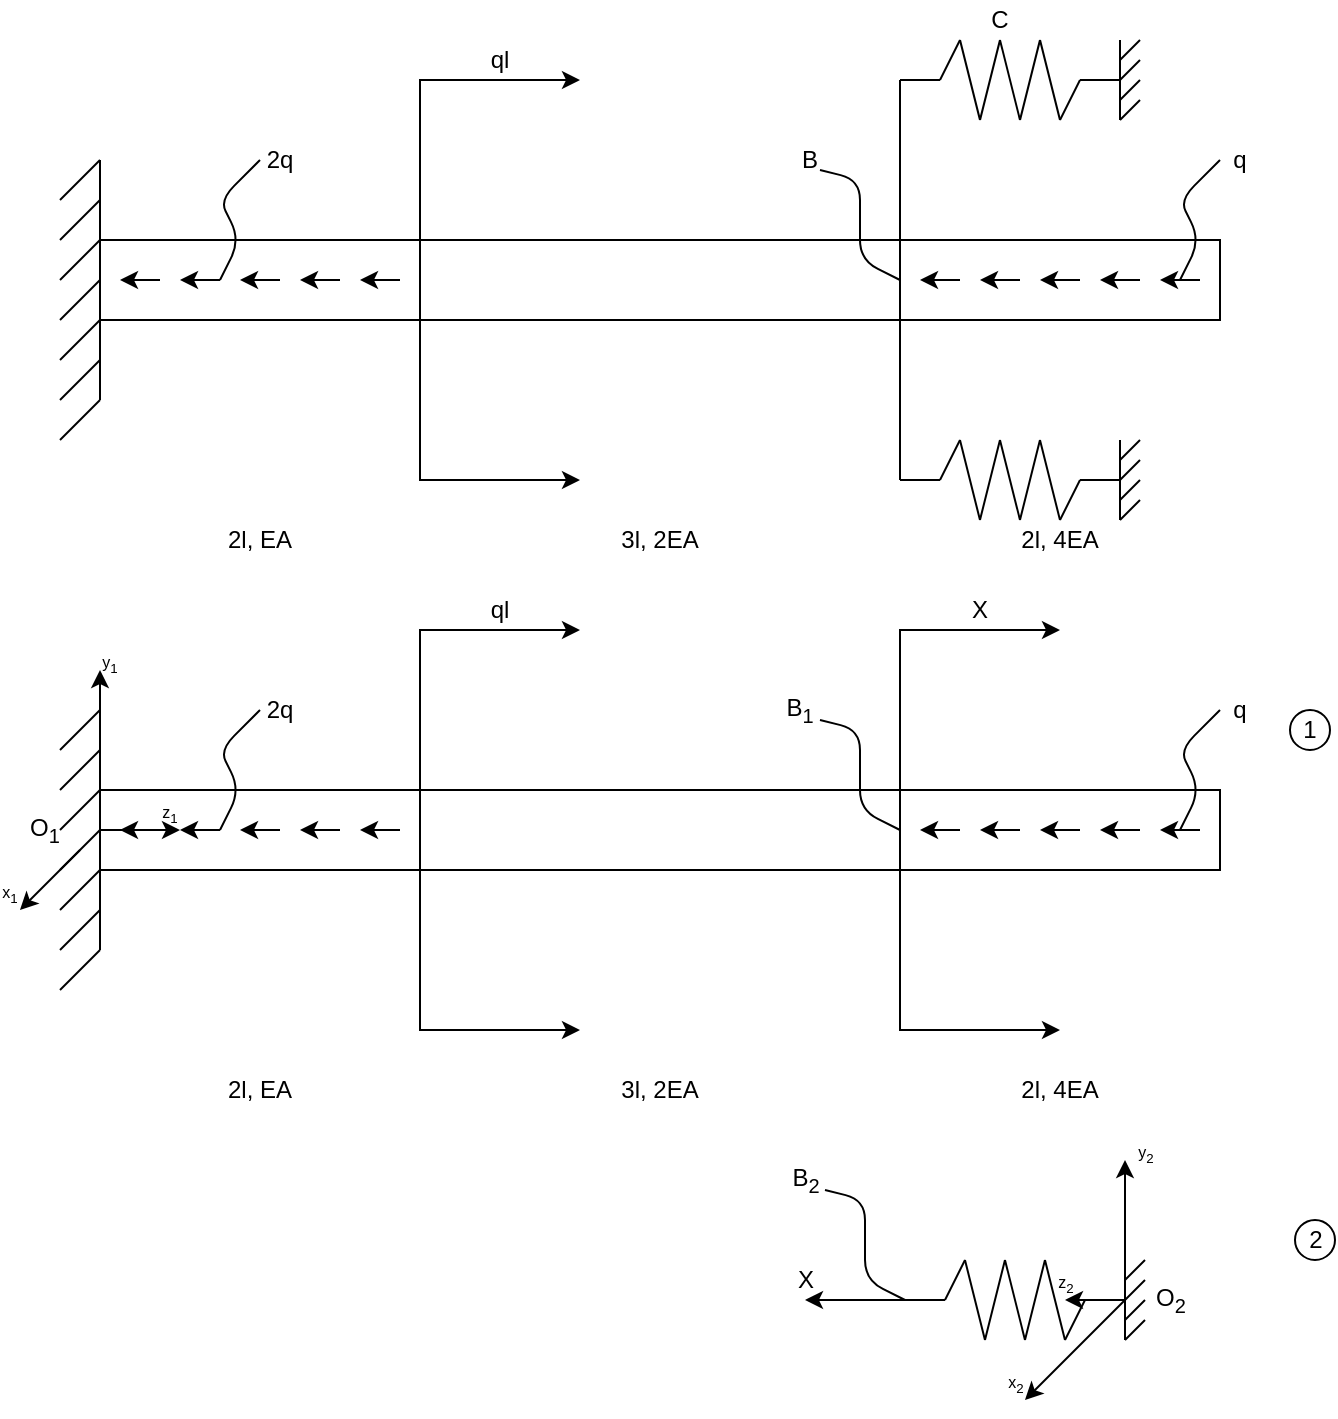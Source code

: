 <mxfile version="13.7.9" type="device" pages="6"><diagram id="rjJiJSQiddj-t85IUsH8" name="Основная и Эквивалентная"><mxGraphModel dx="1086" dy="966" grid="1" gridSize="10" guides="0" tooltips="1" connect="1" arrows="1" fold="1" page="1" pageScale="1" pageWidth="1000" pageHeight="1000" math="0" shadow="0"><root><mxCell id="0"/><mxCell id="1" parent="0"/><mxCell id="7scX5SZZ6Uf9SwZo__TN-1" value="" style="rounded=0;whiteSpace=wrap;html=1;fillColor=none;" parent="1" vertex="1"><mxGeometry x="80" y="160" width="160" height="40" as="geometry"/></mxCell><mxCell id="7scX5SZZ6Uf9SwZo__TN-2" value="" style="rounded=0;whiteSpace=wrap;html=1;fillColor=none;" parent="1" vertex="1"><mxGeometry x="240" y="160" width="240" height="40" as="geometry"/></mxCell><mxCell id="7scX5SZZ6Uf9SwZo__TN-6" value="" style="endArrow=classic;html=1;" parent="1" edge="1"><mxGeometry width="50" height="50" relative="1" as="geometry"><mxPoint x="170" y="180" as="sourcePoint"/><mxPoint x="150" y="180" as="targetPoint"/></mxGeometry></mxCell><mxCell id="7scX5SZZ6Uf9SwZo__TN-7" value="" style="endArrow=classic;html=1;" parent="1" edge="1"><mxGeometry width="50" height="50" relative="1" as="geometry"><mxPoint x="140" y="180.0" as="sourcePoint"/><mxPoint x="120" y="180.0" as="targetPoint"/></mxGeometry></mxCell><mxCell id="7scX5SZZ6Uf9SwZo__TN-8" value="" style="endArrow=classic;html=1;" parent="1" edge="1"><mxGeometry width="50" height="50" relative="1" as="geometry"><mxPoint x="110" y="180.0" as="sourcePoint"/><mxPoint x="90" y="180.0" as="targetPoint"/></mxGeometry></mxCell><mxCell id="7scX5SZZ6Uf9SwZo__TN-19" value="" style="endArrow=classic;html=1;" parent="1" edge="1"><mxGeometry width="50" height="50" relative="1" as="geometry"><mxPoint x="200" y="180.0" as="sourcePoint"/><mxPoint x="180" y="180.0" as="targetPoint"/></mxGeometry></mxCell><mxCell id="7scX5SZZ6Uf9SwZo__TN-20" value="" style="endArrow=classic;html=1;" parent="1" edge="1"><mxGeometry width="50" height="50" relative="1" as="geometry"><mxPoint x="230" y="180.0" as="sourcePoint"/><mxPoint x="210" y="180.0" as="targetPoint"/></mxGeometry></mxCell><mxCell id="7scX5SZZ6Uf9SwZo__TN-27" value="" style="endArrow=classic;startArrow=classic;html=1;rounded=0;startFill=1;" parent="1" edge="1"><mxGeometry width="50" height="50" relative="1" as="geometry"><mxPoint x="320" y="280" as="sourcePoint"/><mxPoint x="320" y="80" as="targetPoint"/><Array as="points"><mxPoint x="240" y="280"/><mxPoint x="240" y="80"/></Array></mxGeometry></mxCell><mxCell id="7scX5SZZ6Uf9SwZo__TN-28" value="" style="endArrow=none;html=1;" parent="1" edge="1"><mxGeometry width="50" height="50" relative="1" as="geometry"><mxPoint x="80" y="240" as="sourcePoint"/><mxPoint x="80" y="120" as="targetPoint"/></mxGeometry></mxCell><mxCell id="7scX5SZZ6Uf9SwZo__TN-29" value="" style="rounded=0;whiteSpace=wrap;html=1;fillColor=none;" parent="1" vertex="1"><mxGeometry x="480" y="160" width="160" height="40" as="geometry"/></mxCell><mxCell id="7scX5SZZ6Uf9SwZo__TN-30" value="" style="endArrow=classic;html=1;" parent="1" edge="1"><mxGeometry width="50" height="50" relative="1" as="geometry"><mxPoint x="570" y="180" as="sourcePoint"/><mxPoint x="550" y="180" as="targetPoint"/></mxGeometry></mxCell><mxCell id="7scX5SZZ6Uf9SwZo__TN-31" value="" style="endArrow=classic;html=1;" parent="1" edge="1"><mxGeometry width="50" height="50" relative="1" as="geometry"><mxPoint x="540" y="180.0" as="sourcePoint"/><mxPoint x="520" y="180.0" as="targetPoint"/></mxGeometry></mxCell><mxCell id="7scX5SZZ6Uf9SwZo__TN-32" value="" style="endArrow=classic;html=1;" parent="1" edge="1"><mxGeometry width="50" height="50" relative="1" as="geometry"><mxPoint x="510" y="180.0" as="sourcePoint"/><mxPoint x="490" y="180.0" as="targetPoint"/></mxGeometry></mxCell><mxCell id="7scX5SZZ6Uf9SwZo__TN-33" value="" style="endArrow=classic;html=1;" parent="1" edge="1"><mxGeometry width="50" height="50" relative="1" as="geometry"><mxPoint x="600" y="180.0" as="sourcePoint"/><mxPoint x="580" y="180.0" as="targetPoint"/></mxGeometry></mxCell><mxCell id="7scX5SZZ6Uf9SwZo__TN-34" value="" style="endArrow=classic;html=1;" parent="1" edge="1"><mxGeometry width="50" height="50" relative="1" as="geometry"><mxPoint x="630" y="180.0" as="sourcePoint"/><mxPoint x="610" y="180.0" as="targetPoint"/></mxGeometry></mxCell><mxCell id="7scX5SZZ6Uf9SwZo__TN-35" value="" style="endArrow=none;html=1;" parent="1" edge="1"><mxGeometry width="50" height="50" relative="1" as="geometry"><mxPoint x="60" y="140" as="sourcePoint"/><mxPoint x="80" y="120" as="targetPoint"/></mxGeometry></mxCell><mxCell id="7scX5SZZ6Uf9SwZo__TN-36" value="" style="endArrow=none;html=1;" parent="1" edge="1"><mxGeometry width="50" height="50" relative="1" as="geometry"><mxPoint x="60" y="160" as="sourcePoint"/><mxPoint x="80" y="140" as="targetPoint"/></mxGeometry></mxCell><mxCell id="7scX5SZZ6Uf9SwZo__TN-37" value="" style="endArrow=none;html=1;" parent="1" edge="1"><mxGeometry width="50" height="50" relative="1" as="geometry"><mxPoint x="60" y="180" as="sourcePoint"/><mxPoint x="80" y="160" as="targetPoint"/></mxGeometry></mxCell><mxCell id="7scX5SZZ6Uf9SwZo__TN-38" value="" style="endArrow=none;html=1;" parent="1" edge="1"><mxGeometry width="50" height="50" relative="1" as="geometry"><mxPoint x="60" y="200" as="sourcePoint"/><mxPoint x="80" y="180" as="targetPoint"/></mxGeometry></mxCell><mxCell id="7scX5SZZ6Uf9SwZo__TN-39" value="" style="endArrow=none;html=1;" parent="1" edge="1"><mxGeometry width="50" height="50" relative="1" as="geometry"><mxPoint x="60" y="220" as="sourcePoint"/><mxPoint x="80" y="200" as="targetPoint"/></mxGeometry></mxCell><mxCell id="7scX5SZZ6Uf9SwZo__TN-40" value="" style="endArrow=none;html=1;" parent="1" edge="1"><mxGeometry width="50" height="50" relative="1" as="geometry"><mxPoint x="60" y="240" as="sourcePoint"/><mxPoint x="80" y="220" as="targetPoint"/></mxGeometry></mxCell><mxCell id="7scX5SZZ6Uf9SwZo__TN-41" value="" style="endArrow=none;html=1;" parent="1" edge="1"><mxGeometry width="50" height="50" relative="1" as="geometry"><mxPoint x="60" y="260" as="sourcePoint"/><mxPoint x="80" y="240" as="targetPoint"/></mxGeometry></mxCell><mxCell id="7scX5SZZ6Uf9SwZo__TN-42" value="" style="endArrow=none;html=1;" parent="1" edge="1"><mxGeometry width="50" height="50" relative="1" as="geometry"><mxPoint x="480" y="280" as="sourcePoint"/><mxPoint x="480" y="80" as="targetPoint"/></mxGeometry></mxCell><mxCell id="7scX5SZZ6Uf9SwZo__TN-43" value="" style="endArrow=none;html=1;" parent="1" edge="1"><mxGeometry width="50" height="50" relative="1" as="geometry"><mxPoint x="480" y="80" as="sourcePoint"/><mxPoint x="500" y="80" as="targetPoint"/></mxGeometry></mxCell><mxCell id="7scX5SZZ6Uf9SwZo__TN-44" value="" style="endArrow=none;html=1;" parent="1" edge="1"><mxGeometry width="50" height="50" relative="1" as="geometry"><mxPoint x="500" y="80" as="sourcePoint"/><mxPoint x="510" y="60" as="targetPoint"/></mxGeometry></mxCell><mxCell id="7scX5SZZ6Uf9SwZo__TN-45" value="" style="endArrow=none;html=1;" parent="1" edge="1"><mxGeometry width="50" height="50" relative="1" as="geometry"><mxPoint x="520" y="100" as="sourcePoint"/><mxPoint x="510" y="60" as="targetPoint"/></mxGeometry></mxCell><mxCell id="x3CYMIqu65QcaRThPzk5-1" value="" style="endArrow=none;html=1;" parent="1" edge="1"><mxGeometry width="50" height="50" relative="1" as="geometry"><mxPoint x="520" y="100" as="sourcePoint"/><mxPoint x="530" y="60" as="targetPoint"/></mxGeometry></mxCell><mxCell id="9Hi3LlGYgKixw4OR000V-112" value="" style="endArrow=none;html=1;" parent="1" edge="1"><mxGeometry width="50" height="50" relative="1" as="geometry"><mxPoint x="540" y="100" as="sourcePoint"/><mxPoint x="530" y="60" as="targetPoint"/></mxGeometry></mxCell><mxCell id="9Hi3LlGYgKixw4OR000V-113" value="" style="endArrow=none;html=1;" parent="1" edge="1"><mxGeometry width="50" height="50" relative="1" as="geometry"><mxPoint x="540" y="100" as="sourcePoint"/><mxPoint x="550" y="60" as="targetPoint"/></mxGeometry></mxCell><mxCell id="9Hi3LlGYgKixw4OR000V-114" value="" style="endArrow=none;html=1;" parent="1" edge="1"><mxGeometry width="50" height="50" relative="1" as="geometry"><mxPoint x="560" y="100" as="sourcePoint"/><mxPoint x="550" y="60" as="targetPoint"/></mxGeometry></mxCell><mxCell id="9Hi3LlGYgKixw4OR000V-115" value="" style="endArrow=none;html=1;" parent="1" edge="1"><mxGeometry width="50" height="50" relative="1" as="geometry"><mxPoint x="560" y="100" as="sourcePoint"/><mxPoint x="570" y="80" as="targetPoint"/></mxGeometry></mxCell><mxCell id="9Hi3LlGYgKixw4OR000V-116" value="" style="endArrow=none;html=1;" parent="1" edge="1"><mxGeometry width="50" height="50" relative="1" as="geometry"><mxPoint x="570" y="80" as="sourcePoint"/><mxPoint x="590" y="80" as="targetPoint"/></mxGeometry></mxCell><mxCell id="9Hi3LlGYgKixw4OR000V-117" value="" style="endArrow=none;html=1;" parent="1" edge="1"><mxGeometry width="50" height="50" relative="1" as="geometry"><mxPoint x="590" y="100" as="sourcePoint"/><mxPoint x="590" y="60" as="targetPoint"/></mxGeometry></mxCell><mxCell id="9Hi3LlGYgKixw4OR000V-118" value="" style="endArrow=none;html=1;" parent="1" edge="1"><mxGeometry width="50" height="50" relative="1" as="geometry"><mxPoint x="590" y="100" as="sourcePoint"/><mxPoint x="600" y="90" as="targetPoint"/></mxGeometry></mxCell><mxCell id="9Hi3LlGYgKixw4OR000V-119" value="" style="endArrow=none;html=1;" parent="1" edge="1"><mxGeometry width="50" height="50" relative="1" as="geometry"><mxPoint x="590" y="90" as="sourcePoint"/><mxPoint x="600" y="80" as="targetPoint"/></mxGeometry></mxCell><mxCell id="9Hi3LlGYgKixw4OR000V-120" value="" style="endArrow=none;html=1;" parent="1" edge="1"><mxGeometry width="50" height="50" relative="1" as="geometry"><mxPoint x="590" y="80" as="sourcePoint"/><mxPoint x="600" y="70" as="targetPoint"/></mxGeometry></mxCell><mxCell id="9Hi3LlGYgKixw4OR000V-121" value="" style="endArrow=none;html=1;" parent="1" edge="1"><mxGeometry width="50" height="50" relative="1" as="geometry"><mxPoint x="590" y="70" as="sourcePoint"/><mxPoint x="600" y="60" as="targetPoint"/></mxGeometry></mxCell><mxCell id="9Hi3LlGYgKixw4OR000V-122" value="" style="endArrow=none;html=1;" parent="1" edge="1"><mxGeometry width="50" height="50" relative="1" as="geometry"><mxPoint x="480" y="280" as="sourcePoint"/><mxPoint x="500" y="280" as="targetPoint"/></mxGeometry></mxCell><mxCell id="9Hi3LlGYgKixw4OR000V-123" value="" style="endArrow=none;html=1;" parent="1" edge="1"><mxGeometry width="50" height="50" relative="1" as="geometry"><mxPoint x="500" y="280" as="sourcePoint"/><mxPoint x="510" y="260" as="targetPoint"/></mxGeometry></mxCell><mxCell id="9Hi3LlGYgKixw4OR000V-124" value="" style="endArrow=none;html=1;" parent="1" edge="1"><mxGeometry width="50" height="50" relative="1" as="geometry"><mxPoint x="520" y="300" as="sourcePoint"/><mxPoint x="510" y="260" as="targetPoint"/></mxGeometry></mxCell><mxCell id="9Hi3LlGYgKixw4OR000V-125" value="" style="endArrow=none;html=1;" parent="1" edge="1"><mxGeometry width="50" height="50" relative="1" as="geometry"><mxPoint x="520" y="300" as="sourcePoint"/><mxPoint x="530" y="260" as="targetPoint"/></mxGeometry></mxCell><mxCell id="9Hi3LlGYgKixw4OR000V-126" value="" style="endArrow=none;html=1;" parent="1" edge="1"><mxGeometry width="50" height="50" relative="1" as="geometry"><mxPoint x="540" y="300" as="sourcePoint"/><mxPoint x="530" y="260" as="targetPoint"/></mxGeometry></mxCell><mxCell id="9Hi3LlGYgKixw4OR000V-127" value="" style="endArrow=none;html=1;" parent="1" edge="1"><mxGeometry width="50" height="50" relative="1" as="geometry"><mxPoint x="540" y="300" as="sourcePoint"/><mxPoint x="550" y="260" as="targetPoint"/></mxGeometry></mxCell><mxCell id="9Hi3LlGYgKixw4OR000V-128" value="" style="endArrow=none;html=1;" parent="1" edge="1"><mxGeometry width="50" height="50" relative="1" as="geometry"><mxPoint x="560" y="300" as="sourcePoint"/><mxPoint x="550" y="260" as="targetPoint"/></mxGeometry></mxCell><mxCell id="9Hi3LlGYgKixw4OR000V-129" value="" style="endArrow=none;html=1;" parent="1" edge="1"><mxGeometry width="50" height="50" relative="1" as="geometry"><mxPoint x="560" y="300" as="sourcePoint"/><mxPoint x="570" y="280" as="targetPoint"/></mxGeometry></mxCell><mxCell id="9Hi3LlGYgKixw4OR000V-130" value="" style="endArrow=none;html=1;" parent="1" edge="1"><mxGeometry width="50" height="50" relative="1" as="geometry"><mxPoint x="570" y="280" as="sourcePoint"/><mxPoint x="590" y="280" as="targetPoint"/></mxGeometry></mxCell><mxCell id="9Hi3LlGYgKixw4OR000V-131" value="" style="endArrow=none;html=1;" parent="1" edge="1"><mxGeometry width="50" height="50" relative="1" as="geometry"><mxPoint x="590" y="300" as="sourcePoint"/><mxPoint x="590" y="260" as="targetPoint"/></mxGeometry></mxCell><mxCell id="9Hi3LlGYgKixw4OR000V-132" value="" style="endArrow=none;html=1;" parent="1" edge="1"><mxGeometry width="50" height="50" relative="1" as="geometry"><mxPoint x="590" y="300" as="sourcePoint"/><mxPoint x="600" y="290" as="targetPoint"/></mxGeometry></mxCell><mxCell id="9Hi3LlGYgKixw4OR000V-133" value="" style="endArrow=none;html=1;" parent="1" edge="1"><mxGeometry width="50" height="50" relative="1" as="geometry"><mxPoint x="590" y="290" as="sourcePoint"/><mxPoint x="600" y="280" as="targetPoint"/></mxGeometry></mxCell><mxCell id="9Hi3LlGYgKixw4OR000V-134" value="" style="endArrow=none;html=1;" parent="1" edge="1"><mxGeometry width="50" height="50" relative="1" as="geometry"><mxPoint x="590" y="280" as="sourcePoint"/><mxPoint x="600" y="270" as="targetPoint"/></mxGeometry></mxCell><mxCell id="9Hi3LlGYgKixw4OR000V-135" value="" style="endArrow=none;html=1;" parent="1" edge="1"><mxGeometry width="50" height="50" relative="1" as="geometry"><mxPoint x="590" y="270" as="sourcePoint"/><mxPoint x="600" y="260" as="targetPoint"/></mxGeometry></mxCell><mxCell id="9Hi3LlGYgKixw4OR000V-138" value="2l, EA" style="text;html=1;strokeColor=none;fillColor=none;align=center;verticalAlign=middle;whiteSpace=wrap;rounded=0;" parent="1" vertex="1"><mxGeometry x="140" y="300" width="40" height="20" as="geometry"/></mxCell><mxCell id="9Hi3LlGYgKixw4OR000V-139" value="3l, 2EA" style="text;html=1;strokeColor=none;fillColor=none;align=center;verticalAlign=middle;whiteSpace=wrap;rounded=0;" parent="1" vertex="1"><mxGeometry x="330" y="300" width="60" height="20" as="geometry"/></mxCell><mxCell id="9Hi3LlGYgKixw4OR000V-140" value="2l, 4EA" style="text;html=1;strokeColor=none;fillColor=none;align=center;verticalAlign=middle;whiteSpace=wrap;rounded=0;" parent="1" vertex="1"><mxGeometry x="530" y="300" width="60" height="20" as="geometry"/></mxCell><mxCell id="9Hi3LlGYgKixw4OR000V-141" value="ql" style="text;html=1;strokeColor=none;fillColor=none;align=center;verticalAlign=middle;whiteSpace=wrap;rounded=0;" parent="1" vertex="1"><mxGeometry x="260" y="60" width="40" height="20" as="geometry"/></mxCell><mxCell id="9Hi3LlGYgKixw4OR000V-143" value="" style="endArrow=none;html=1;entryX=0;entryY=0.5;entryDx=0;entryDy=0;" parent="1" target="9Hi3LlGYgKixw4OR000V-145" edge="1"><mxGeometry width="50" height="50" relative="1" as="geometry"><mxPoint x="140" y="180" as="sourcePoint"/><mxPoint x="160" y="130" as="targetPoint"/><Array as="points"><mxPoint x="150" y="160"/><mxPoint x="140" y="140"/></Array></mxGeometry></mxCell><mxCell id="9Hi3LlGYgKixw4OR000V-144" value="" style="endArrow=none;html=1;entryX=0;entryY=0.5;entryDx=0;entryDy=0;" parent="1" target="9Hi3LlGYgKixw4OR000V-146" edge="1"><mxGeometry width="50" height="50" relative="1" as="geometry"><mxPoint x="620" y="180" as="sourcePoint"/><mxPoint x="640" y="130" as="targetPoint"/><Array as="points"><mxPoint x="630" y="160"/><mxPoint x="620" y="140"/></Array></mxGeometry></mxCell><mxCell id="9Hi3LlGYgKixw4OR000V-145" value="2q" style="text;html=1;strokeColor=none;fillColor=none;align=center;verticalAlign=middle;whiteSpace=wrap;rounded=0;" parent="1" vertex="1"><mxGeometry x="160" y="110" width="20" height="20" as="geometry"/></mxCell><mxCell id="9Hi3LlGYgKixw4OR000V-146" value="q" style="text;html=1;strokeColor=none;fillColor=none;align=center;verticalAlign=middle;whiteSpace=wrap;rounded=0;" parent="1" vertex="1"><mxGeometry x="640" y="110" width="20" height="20" as="geometry"/></mxCell><mxCell id="9Hi3LlGYgKixw4OR000V-147" value="B" style="text;html=1;strokeColor=none;fillColor=none;align=center;verticalAlign=middle;whiteSpace=wrap;rounded=0;" parent="1" vertex="1"><mxGeometry x="430" y="110" width="10" height="20" as="geometry"/></mxCell><mxCell id="9Hi3LlGYgKixw4OR000V-148" value="" style="endArrow=none;html=1;entryX=1;entryY=0.5;entryDx=0;entryDy=0;exitX=1;exitY=0.75;exitDx=0;exitDy=0;" parent="1" source="9Hi3LlGYgKixw4OR000V-147" target="7scX5SZZ6Uf9SwZo__TN-2" edge="1"><mxGeometry width="50" height="50" relative="1" as="geometry"><mxPoint x="360" y="240" as="sourcePoint"/><mxPoint x="410" y="190" as="targetPoint"/><Array as="points"><mxPoint x="460" y="130"/><mxPoint x="460" y="170"/></Array></mxGeometry></mxCell><mxCell id="9Hi3LlGYgKixw4OR000V-149" value="C" style="text;html=1;strokeColor=none;fillColor=none;align=center;verticalAlign=middle;whiteSpace=wrap;rounded=0;" parent="1" vertex="1"><mxGeometry x="510" y="40" width="40" height="20" as="geometry"/></mxCell><mxCell id="9Hi3LlGYgKixw4OR000V-150" value="" style="rounded=0;whiteSpace=wrap;html=1;fillColor=none;" parent="1" vertex="1"><mxGeometry x="80" y="435" width="160" height="40" as="geometry"/></mxCell><mxCell id="9Hi3LlGYgKixw4OR000V-151" value="" style="rounded=0;whiteSpace=wrap;html=1;fillColor=none;" parent="1" vertex="1"><mxGeometry x="240" y="435" width="240" height="40" as="geometry"/></mxCell><mxCell id="9Hi3LlGYgKixw4OR000V-152" value="" style="endArrow=classic;html=1;" parent="1" edge="1"><mxGeometry width="50" height="50" relative="1" as="geometry"><mxPoint x="170" y="455" as="sourcePoint"/><mxPoint x="150" y="455" as="targetPoint"/></mxGeometry></mxCell><mxCell id="9Hi3LlGYgKixw4OR000V-153" value="" style="endArrow=classic;html=1;" parent="1" edge="1"><mxGeometry width="50" height="50" relative="1" as="geometry"><mxPoint x="140" y="455" as="sourcePoint"/><mxPoint x="120" y="455" as="targetPoint"/></mxGeometry></mxCell><mxCell id="9Hi3LlGYgKixw4OR000V-154" value="" style="endArrow=classic;html=1;" parent="1" edge="1"><mxGeometry width="50" height="50" relative="1" as="geometry"><mxPoint x="110" y="455" as="sourcePoint"/><mxPoint x="90" y="455" as="targetPoint"/></mxGeometry></mxCell><mxCell id="9Hi3LlGYgKixw4OR000V-155" value="" style="endArrow=classic;html=1;" parent="1" edge="1"><mxGeometry width="50" height="50" relative="1" as="geometry"><mxPoint x="200" y="455" as="sourcePoint"/><mxPoint x="180" y="455" as="targetPoint"/></mxGeometry></mxCell><mxCell id="9Hi3LlGYgKixw4OR000V-156" value="" style="endArrow=classic;html=1;" parent="1" edge="1"><mxGeometry width="50" height="50" relative="1" as="geometry"><mxPoint x="230" y="455" as="sourcePoint"/><mxPoint x="210" y="455" as="targetPoint"/></mxGeometry></mxCell><mxCell id="9Hi3LlGYgKixw4OR000V-157" value="" style="endArrow=classic;startArrow=classic;html=1;rounded=0;startFill=1;" parent="1" edge="1"><mxGeometry width="50" height="50" relative="1" as="geometry"><mxPoint x="320" y="555" as="sourcePoint"/><mxPoint x="320" y="355" as="targetPoint"/><Array as="points"><mxPoint x="240" y="555"/><mxPoint x="240" y="355"/></Array></mxGeometry></mxCell><mxCell id="9Hi3LlGYgKixw4OR000V-158" value="" style="endArrow=none;html=1;" parent="1" edge="1"><mxGeometry width="50" height="50" relative="1" as="geometry"><mxPoint x="80" y="515" as="sourcePoint"/><mxPoint x="80" y="395" as="targetPoint"/></mxGeometry></mxCell><mxCell id="9Hi3LlGYgKixw4OR000V-159" value="" style="rounded=0;whiteSpace=wrap;html=1;fillColor=none;" parent="1" vertex="1"><mxGeometry x="480" y="435" width="160" height="40" as="geometry"/></mxCell><mxCell id="9Hi3LlGYgKixw4OR000V-160" value="" style="endArrow=classic;html=1;" parent="1" edge="1"><mxGeometry width="50" height="50" relative="1" as="geometry"><mxPoint x="570" y="455" as="sourcePoint"/><mxPoint x="550" y="455" as="targetPoint"/></mxGeometry></mxCell><mxCell id="9Hi3LlGYgKixw4OR000V-161" value="" style="endArrow=classic;html=1;" parent="1" edge="1"><mxGeometry width="50" height="50" relative="1" as="geometry"><mxPoint x="540" y="455.0" as="sourcePoint"/><mxPoint x="520" y="455.0" as="targetPoint"/></mxGeometry></mxCell><mxCell id="9Hi3LlGYgKixw4OR000V-162" value="" style="endArrow=classic;html=1;" parent="1" edge="1"><mxGeometry width="50" height="50" relative="1" as="geometry"><mxPoint x="510" y="455.0" as="sourcePoint"/><mxPoint x="490" y="455.0" as="targetPoint"/></mxGeometry></mxCell><mxCell id="9Hi3LlGYgKixw4OR000V-163" value="" style="endArrow=classic;html=1;" parent="1" edge="1"><mxGeometry width="50" height="50" relative="1" as="geometry"><mxPoint x="600" y="455.0" as="sourcePoint"/><mxPoint x="580" y="455.0" as="targetPoint"/></mxGeometry></mxCell><mxCell id="9Hi3LlGYgKixw4OR000V-164" value="" style="endArrow=classic;html=1;" parent="1" edge="1"><mxGeometry width="50" height="50" relative="1" as="geometry"><mxPoint x="630" y="455.0" as="sourcePoint"/><mxPoint x="610" y="455.0" as="targetPoint"/></mxGeometry></mxCell><mxCell id="9Hi3LlGYgKixw4OR000V-165" value="" style="endArrow=none;html=1;" parent="1" edge="1"><mxGeometry width="50" height="50" relative="1" as="geometry"><mxPoint x="60.0" y="415" as="sourcePoint"/><mxPoint x="80" y="395" as="targetPoint"/></mxGeometry></mxCell><mxCell id="9Hi3LlGYgKixw4OR000V-166" value="" style="endArrow=none;html=1;" parent="1" edge="1"><mxGeometry width="50" height="50" relative="1" as="geometry"><mxPoint x="60.0" y="435" as="sourcePoint"/><mxPoint x="80" y="415" as="targetPoint"/></mxGeometry></mxCell><mxCell id="9Hi3LlGYgKixw4OR000V-167" value="" style="endArrow=none;html=1;" parent="1" edge="1"><mxGeometry width="50" height="50" relative="1" as="geometry"><mxPoint x="60.0" y="455" as="sourcePoint"/><mxPoint x="80" y="435" as="targetPoint"/></mxGeometry></mxCell><mxCell id="9Hi3LlGYgKixw4OR000V-168" value="" style="endArrow=none;html=1;" parent="1" edge="1"><mxGeometry width="50" height="50" relative="1" as="geometry"><mxPoint x="60.0" y="475" as="sourcePoint"/><mxPoint x="80" y="455" as="targetPoint"/></mxGeometry></mxCell><mxCell id="9Hi3LlGYgKixw4OR000V-169" value="" style="endArrow=none;html=1;" parent="1" edge="1"><mxGeometry width="50" height="50" relative="1" as="geometry"><mxPoint x="60.0" y="495" as="sourcePoint"/><mxPoint x="80" y="475" as="targetPoint"/></mxGeometry></mxCell><mxCell id="9Hi3LlGYgKixw4OR000V-170" value="" style="endArrow=none;html=1;" parent="1" edge="1"><mxGeometry width="50" height="50" relative="1" as="geometry"><mxPoint x="60.0" y="515" as="sourcePoint"/><mxPoint x="80" y="495" as="targetPoint"/></mxGeometry></mxCell><mxCell id="9Hi3LlGYgKixw4OR000V-171" value="" style="endArrow=none;html=1;" parent="1" edge="1"><mxGeometry width="50" height="50" relative="1" as="geometry"><mxPoint x="60.0" y="535" as="sourcePoint"/><mxPoint x="80" y="515" as="targetPoint"/></mxGeometry></mxCell><mxCell id="9Hi3LlGYgKixw4OR000V-201" value="2l, EA" style="text;html=1;strokeColor=none;fillColor=none;align=center;verticalAlign=middle;whiteSpace=wrap;rounded=0;" parent="1" vertex="1"><mxGeometry x="140" y="575" width="40" height="20" as="geometry"/></mxCell><mxCell id="9Hi3LlGYgKixw4OR000V-202" value="3l, 2EA" style="text;html=1;strokeColor=none;fillColor=none;align=center;verticalAlign=middle;whiteSpace=wrap;rounded=0;" parent="1" vertex="1"><mxGeometry x="330" y="575" width="60" height="20" as="geometry"/></mxCell><mxCell id="9Hi3LlGYgKixw4OR000V-203" value="2l, 4EA" style="text;html=1;strokeColor=none;fillColor=none;align=center;verticalAlign=middle;whiteSpace=wrap;rounded=0;" parent="1" vertex="1"><mxGeometry x="530" y="575" width="60" height="20" as="geometry"/></mxCell><mxCell id="9Hi3LlGYgKixw4OR000V-204" value="ql" style="text;html=1;strokeColor=none;fillColor=none;align=center;verticalAlign=middle;whiteSpace=wrap;rounded=0;" parent="1" vertex="1"><mxGeometry x="260" y="335" width="40" height="20" as="geometry"/></mxCell><mxCell id="9Hi3LlGYgKixw4OR000V-205" value="" style="endArrow=none;html=1;entryX=0;entryY=0.5;entryDx=0;entryDy=0;" parent="1" target="9Hi3LlGYgKixw4OR000V-207" edge="1"><mxGeometry width="50" height="50" relative="1" as="geometry"><mxPoint x="140" y="455" as="sourcePoint"/><mxPoint x="160" y="405" as="targetPoint"/><Array as="points"><mxPoint x="150" y="435"/><mxPoint x="140" y="415"/></Array></mxGeometry></mxCell><mxCell id="9Hi3LlGYgKixw4OR000V-206" value="" style="endArrow=none;html=1;entryX=0;entryY=0.5;entryDx=0;entryDy=0;" parent="1" target="9Hi3LlGYgKixw4OR000V-208" edge="1"><mxGeometry width="50" height="50" relative="1" as="geometry"><mxPoint x="620" y="455" as="sourcePoint"/><mxPoint x="640" y="405" as="targetPoint"/><Array as="points"><mxPoint x="630" y="435"/><mxPoint x="620" y="415"/></Array></mxGeometry></mxCell><mxCell id="9Hi3LlGYgKixw4OR000V-207" value="2q" style="text;html=1;strokeColor=none;fillColor=none;align=center;verticalAlign=middle;whiteSpace=wrap;rounded=0;" parent="1" vertex="1"><mxGeometry x="160" y="385" width="20" height="20" as="geometry"/></mxCell><mxCell id="9Hi3LlGYgKixw4OR000V-208" value="q" style="text;html=1;strokeColor=none;fillColor=none;align=center;verticalAlign=middle;whiteSpace=wrap;rounded=0;" parent="1" vertex="1"><mxGeometry x="640" y="385" width="20" height="20" as="geometry"/></mxCell><mxCell id="9Hi3LlGYgKixw4OR000V-209" value="B&lt;sub&gt;1&lt;/sub&gt;" style="text;html=1;strokeColor=none;fillColor=none;align=center;verticalAlign=middle;whiteSpace=wrap;rounded=0;" parent="1" vertex="1"><mxGeometry x="420" y="385" width="20" height="20" as="geometry"/></mxCell><mxCell id="9Hi3LlGYgKixw4OR000V-210" value="" style="endArrow=none;html=1;entryX=1;entryY=0.5;entryDx=0;entryDy=0;exitX=1;exitY=0.75;exitDx=0;exitDy=0;" parent="1" source="9Hi3LlGYgKixw4OR000V-209" target="9Hi3LlGYgKixw4OR000V-151" edge="1"><mxGeometry width="50" height="50" relative="1" as="geometry"><mxPoint x="360" y="515" as="sourcePoint"/><mxPoint x="410" y="465" as="targetPoint"/><Array as="points"><mxPoint x="460" y="405"/><mxPoint x="460" y="445"/></Array></mxGeometry></mxCell><mxCell id="9Hi3LlGYgKixw4OR000V-212" value="" style="endArrow=classic;startArrow=classic;html=1;rounded=0;" parent="1" edge="1"><mxGeometry width="50" height="50" relative="1" as="geometry"><mxPoint x="560" y="555" as="sourcePoint"/><mxPoint x="560" y="355" as="targetPoint"/><Array as="points"><mxPoint x="480" y="555"/><mxPoint x="480" y="355"/></Array></mxGeometry></mxCell><mxCell id="9Hi3LlGYgKixw4OR000V-213" value="X" style="text;html=1;strokeColor=none;fillColor=none;align=center;verticalAlign=middle;whiteSpace=wrap;rounded=0;" parent="1" vertex="1"><mxGeometry x="510" y="335" width="20" height="20" as="geometry"/></mxCell><mxCell id="9Hi3LlGYgKixw4OR000V-215" value="1" style="ellipse;whiteSpace=wrap;html=1;fillColor=none;" parent="1" vertex="1"><mxGeometry x="675" y="395" width="20" height="20" as="geometry"/></mxCell><mxCell id="9Hi3LlGYgKixw4OR000V-216" value="" style="endArrow=classic;html=1;" parent="1" edge="1"><mxGeometry width="50" height="50" relative="1" as="geometry"><mxPoint x="70" y="465" as="sourcePoint"/><mxPoint x="40" y="495" as="targetPoint"/></mxGeometry></mxCell><mxCell id="9Hi3LlGYgKixw4OR000V-217" value="" style="endArrow=classic;html=1;" parent="1" edge="1"><mxGeometry width="50" height="50" relative="1" as="geometry"><mxPoint x="80.0" y="455" as="sourcePoint"/><mxPoint x="80" y="375" as="targetPoint"/></mxGeometry></mxCell><mxCell id="9Hi3LlGYgKixw4OR000V-219" value="" style="endArrow=classic;html=1;exitX=0;exitY=0.5;exitDx=0;exitDy=0;" parent="1" source="9Hi3LlGYgKixw4OR000V-150" edge="1"><mxGeometry width="50" height="50" relative="1" as="geometry"><mxPoint x="70" y="505" as="sourcePoint"/><mxPoint x="120" y="455" as="targetPoint"/></mxGeometry></mxCell><mxCell id="9Hi3LlGYgKixw4OR000V-220" value="&lt;font style=&quot;font-size: 8px&quot;&gt;y&lt;sub&gt;1&lt;/sub&gt;&lt;/font&gt;" style="text;html=1;strokeColor=none;fillColor=none;align=center;verticalAlign=middle;whiteSpace=wrap;rounded=0;" parent="1" vertex="1"><mxGeometry x="80" y="365" width="10" height="10" as="geometry"/></mxCell><mxCell id="9Hi3LlGYgKixw4OR000V-222" value="&lt;font style=&quot;font-size: 8px&quot;&gt;z&lt;sub&gt;1&lt;/sub&gt;&lt;/font&gt;" style="text;html=1;strokeColor=none;fillColor=none;align=center;verticalAlign=middle;whiteSpace=wrap;rounded=0;" parent="1" vertex="1"><mxGeometry x="110" y="440" width="10" height="10" as="geometry"/></mxCell><mxCell id="9Hi3LlGYgKixw4OR000V-224" value="&lt;font style=&quot;font-size: 8px&quot;&gt;x&lt;sub&gt;1&lt;/sub&gt;&lt;/font&gt;" style="text;html=1;strokeColor=none;fillColor=none;align=center;verticalAlign=middle;whiteSpace=wrap;rounded=0;" parent="1" vertex="1"><mxGeometry x="30" y="480" width="10" height="10" as="geometry"/></mxCell><mxCell id="9Hi3LlGYgKixw4OR000V-239" value="" style="endArrow=none;html=1;" parent="1" edge="1"><mxGeometry width="50" height="50" relative="1" as="geometry"><mxPoint x="482.5" y="690" as="sourcePoint"/><mxPoint x="502.5" y="690" as="targetPoint"/></mxGeometry></mxCell><mxCell id="9Hi3LlGYgKixw4OR000V-240" value="" style="endArrow=none;html=1;" parent="1" edge="1"><mxGeometry width="50" height="50" relative="1" as="geometry"><mxPoint x="502.5" y="690" as="sourcePoint"/><mxPoint x="512.5" y="670" as="targetPoint"/></mxGeometry></mxCell><mxCell id="9Hi3LlGYgKixw4OR000V-241" value="" style="endArrow=none;html=1;" parent="1" edge="1"><mxGeometry width="50" height="50" relative="1" as="geometry"><mxPoint x="522.5" y="710" as="sourcePoint"/><mxPoint x="512.5" y="670" as="targetPoint"/></mxGeometry></mxCell><mxCell id="9Hi3LlGYgKixw4OR000V-242" value="" style="endArrow=none;html=1;" parent="1" edge="1"><mxGeometry width="50" height="50" relative="1" as="geometry"><mxPoint x="522.5" y="710" as="sourcePoint"/><mxPoint x="532.5" y="670" as="targetPoint"/></mxGeometry></mxCell><mxCell id="9Hi3LlGYgKixw4OR000V-243" value="" style="endArrow=none;html=1;" parent="1" edge="1"><mxGeometry width="50" height="50" relative="1" as="geometry"><mxPoint x="542.5" y="710" as="sourcePoint"/><mxPoint x="532.5" y="670" as="targetPoint"/></mxGeometry></mxCell><mxCell id="9Hi3LlGYgKixw4OR000V-244" value="" style="endArrow=none;html=1;" parent="1" edge="1"><mxGeometry width="50" height="50" relative="1" as="geometry"><mxPoint x="542.5" y="710" as="sourcePoint"/><mxPoint x="552.5" y="670" as="targetPoint"/></mxGeometry></mxCell><mxCell id="9Hi3LlGYgKixw4OR000V-245" value="" style="endArrow=none;html=1;" parent="1" edge="1"><mxGeometry width="50" height="50" relative="1" as="geometry"><mxPoint x="562.5" y="710" as="sourcePoint"/><mxPoint x="552.5" y="670" as="targetPoint"/></mxGeometry></mxCell><mxCell id="9Hi3LlGYgKixw4OR000V-246" value="" style="endArrow=none;html=1;" parent="1" edge="1"><mxGeometry width="50" height="50" relative="1" as="geometry"><mxPoint x="562.5" y="710" as="sourcePoint"/><mxPoint x="572.5" y="690" as="targetPoint"/></mxGeometry></mxCell><mxCell id="9Hi3LlGYgKixw4OR000V-247" value="" style="endArrow=none;html=1;" parent="1" edge="1"><mxGeometry width="50" height="50" relative="1" as="geometry"><mxPoint x="572.5" y="690" as="sourcePoint"/><mxPoint x="592.5" y="690" as="targetPoint"/></mxGeometry></mxCell><mxCell id="9Hi3LlGYgKixw4OR000V-248" value="" style="endArrow=none;html=1;" parent="1" edge="1"><mxGeometry width="50" height="50" relative="1" as="geometry"><mxPoint x="592.5" y="710" as="sourcePoint"/><mxPoint x="592.5" y="670" as="targetPoint"/></mxGeometry></mxCell><mxCell id="9Hi3LlGYgKixw4OR000V-249" value="" style="endArrow=none;html=1;" parent="1" edge="1"><mxGeometry width="50" height="50" relative="1" as="geometry"><mxPoint x="592.5" y="710" as="sourcePoint"/><mxPoint x="602.5" y="700" as="targetPoint"/></mxGeometry></mxCell><mxCell id="9Hi3LlGYgKixw4OR000V-250" value="" style="endArrow=none;html=1;" parent="1" edge="1"><mxGeometry width="50" height="50" relative="1" as="geometry"><mxPoint x="592.5" y="700" as="sourcePoint"/><mxPoint x="602.5" y="690" as="targetPoint"/></mxGeometry></mxCell><mxCell id="9Hi3LlGYgKixw4OR000V-251" value="" style="endArrow=none;html=1;" parent="1" edge="1"><mxGeometry width="50" height="50" relative="1" as="geometry"><mxPoint x="592.5" y="690" as="sourcePoint"/><mxPoint x="602.5" y="680" as="targetPoint"/></mxGeometry></mxCell><mxCell id="9Hi3LlGYgKixw4OR000V-252" value="" style="endArrow=none;html=1;" parent="1" edge="1"><mxGeometry width="50" height="50" relative="1" as="geometry"><mxPoint x="592.5" y="680" as="sourcePoint"/><mxPoint x="602.5" y="670" as="targetPoint"/></mxGeometry></mxCell><mxCell id="9Hi3LlGYgKixw4OR000V-254" value="2" style="ellipse;whiteSpace=wrap;html=1;fillColor=none;" parent="1" vertex="1"><mxGeometry x="677.5" y="650" width="20" height="20" as="geometry"/></mxCell><mxCell id="9Hi3LlGYgKixw4OR000V-255" value="B&lt;sub&gt;2&lt;/sub&gt;" style="text;html=1;strokeColor=none;fillColor=none;align=center;verticalAlign=middle;whiteSpace=wrap;rounded=0;" parent="1" vertex="1"><mxGeometry x="422.5" y="620" width="20" height="20" as="geometry"/></mxCell><mxCell id="9Hi3LlGYgKixw4OR000V-256" value="" style="endArrow=none;html=1;entryX=1;entryY=0.5;entryDx=0;entryDy=0;exitX=1;exitY=0.75;exitDx=0;exitDy=0;" parent="1" source="9Hi3LlGYgKixw4OR000V-255" edge="1"><mxGeometry width="50" height="50" relative="1" as="geometry"><mxPoint x="362.5" y="750" as="sourcePoint"/><mxPoint x="482.5" y="690" as="targetPoint"/><Array as="points"><mxPoint x="462.5" y="640"/><mxPoint x="462.5" y="680"/></Array></mxGeometry></mxCell><mxCell id="9Hi3LlGYgKixw4OR000V-257" value="" style="endArrow=classic;html=1;" parent="1" edge="1"><mxGeometry width="50" height="50" relative="1" as="geometry"><mxPoint x="592.5" y="690" as="sourcePoint"/><mxPoint x="562.5" y="690" as="targetPoint"/></mxGeometry></mxCell><mxCell id="9Hi3LlGYgKixw4OR000V-258" value="" style="endArrow=classic;html=1;" parent="1" edge="1"><mxGeometry width="50" height="50" relative="1" as="geometry"><mxPoint x="592.5" y="690" as="sourcePoint"/><mxPoint x="542.5" y="740" as="targetPoint"/></mxGeometry></mxCell><mxCell id="9Hi3LlGYgKixw4OR000V-259" value="" style="endArrow=classic;html=1;" parent="1" edge="1"><mxGeometry width="50" height="50" relative="1" as="geometry"><mxPoint x="592.5" y="690" as="sourcePoint"/><mxPoint x="592.5" y="620" as="targetPoint"/></mxGeometry></mxCell><mxCell id="9Hi3LlGYgKixw4OR000V-260" value="&lt;font style=&quot;font-size: 8px&quot;&gt;y&lt;sub&gt;2&lt;/sub&gt;&lt;/font&gt;" style="text;html=1;strokeColor=none;fillColor=none;align=center;verticalAlign=middle;whiteSpace=wrap;rounded=0;" parent="1" vertex="1"><mxGeometry x="597.5" y="610" width="10" height="10" as="geometry"/></mxCell><mxCell id="9Hi3LlGYgKixw4OR000V-263" value="&lt;font style=&quot;font-size: 8px&quot;&gt;z&lt;sub&gt;2&lt;/sub&gt;&lt;/font&gt;" style="text;html=1;strokeColor=none;fillColor=none;align=center;verticalAlign=middle;whiteSpace=wrap;rounded=0;" parent="1" vertex="1"><mxGeometry x="557.5" y="675" width="10" height="10" as="geometry"/></mxCell><mxCell id="9Hi3LlGYgKixw4OR000V-264" value="&lt;font style=&quot;font-size: 8px&quot;&gt;x&lt;sub&gt;2&lt;/sub&gt;&lt;/font&gt;" style="text;html=1;strokeColor=none;fillColor=none;align=center;verticalAlign=middle;whiteSpace=wrap;rounded=0;" parent="1" vertex="1"><mxGeometry x="532.5" y="725" width="10" height="10" as="geometry"/></mxCell><mxCell id="9Hi3LlGYgKixw4OR000V-265" value="" style="endArrow=classic;html=1;" parent="1" edge="1"><mxGeometry width="50" height="50" relative="1" as="geometry"><mxPoint x="482.5" y="690" as="sourcePoint"/><mxPoint x="432.5" y="690" as="targetPoint"/></mxGeometry></mxCell><mxCell id="9Hi3LlGYgKixw4OR000V-267" value="X" style="text;html=1;strokeColor=none;fillColor=none;align=center;verticalAlign=middle;whiteSpace=wrap;rounded=0;" parent="1" vertex="1"><mxGeometry x="427.5" y="670" width="10" height="20" as="geometry"/></mxCell><mxCell id="9Hi3LlGYgKixw4OR000V-268" value="O&lt;sub&gt;2&lt;/sub&gt;" style="text;html=1;strokeColor=none;fillColor=none;align=center;verticalAlign=middle;whiteSpace=wrap;rounded=0;" parent="1" vertex="1"><mxGeometry x="607.5" y="680" width="15" height="20" as="geometry"/></mxCell><mxCell id="9Hi3LlGYgKixw4OR000V-269" value="O&lt;sub&gt;1&lt;/sub&gt;" style="text;html=1;strokeColor=none;fillColor=none;align=center;verticalAlign=middle;whiteSpace=wrap;rounded=0;" parent="1" vertex="1"><mxGeometry x="45" y="445" width="15" height="20" as="geometry"/></mxCell></root></mxGraphModel></diagram><diagram id="Y9WDKd6odbrtr7SADCpZ" name="X=0; q!=0"><mxGraphModel dx="621" dy="552" grid="1" gridSize="10" guides="1" tooltips="1" connect="1" arrows="1" fold="1" page="1" pageScale="1" pageWidth="800" pageHeight="700" math="0" shadow="0"><root><mxCell id="zhntgxf6SrnuffmcJ0_s-0"/><mxCell id="zhntgxf6SrnuffmcJ0_s-1" parent="zhntgxf6SrnuffmcJ0_s-0"/><mxCell id="UXNxuWkGKOrEZy4IRITD-0" value="" style="rounded=0;whiteSpace=wrap;html=1;fillColor=none;" parent="zhntgxf6SrnuffmcJ0_s-1" vertex="1"><mxGeometry x="80" y="140" width="160" height="40" as="geometry"/></mxCell><mxCell id="UXNxuWkGKOrEZy4IRITD-1" value="" style="rounded=0;whiteSpace=wrap;html=1;fillColor=none;" parent="zhntgxf6SrnuffmcJ0_s-1" vertex="1"><mxGeometry x="240" y="140" width="240" height="40" as="geometry"/></mxCell><mxCell id="UXNxuWkGKOrEZy4IRITD-2" value="" style="endArrow=classic;html=1;" parent="zhntgxf6SrnuffmcJ0_s-1" edge="1"><mxGeometry width="50" height="50" relative="1" as="geometry"><mxPoint x="170" y="160" as="sourcePoint"/><mxPoint x="150" y="160" as="targetPoint"/></mxGeometry></mxCell><mxCell id="UXNxuWkGKOrEZy4IRITD-3" value="" style="endArrow=classic;html=1;" parent="zhntgxf6SrnuffmcJ0_s-1" edge="1"><mxGeometry width="50" height="50" relative="1" as="geometry"><mxPoint x="140" y="160" as="sourcePoint"/><mxPoint x="120" y="160" as="targetPoint"/></mxGeometry></mxCell><mxCell id="UXNxuWkGKOrEZy4IRITD-4" value="" style="endArrow=classic;html=1;" parent="zhntgxf6SrnuffmcJ0_s-1" edge="1"><mxGeometry width="50" height="50" relative="1" as="geometry"><mxPoint x="110" y="160" as="sourcePoint"/><mxPoint x="90" y="160" as="targetPoint"/></mxGeometry></mxCell><mxCell id="UXNxuWkGKOrEZy4IRITD-5" value="" style="endArrow=classic;html=1;" parent="zhntgxf6SrnuffmcJ0_s-1" edge="1"><mxGeometry width="50" height="50" relative="1" as="geometry"><mxPoint x="200" y="160" as="sourcePoint"/><mxPoint x="180" y="160" as="targetPoint"/></mxGeometry></mxCell><mxCell id="UXNxuWkGKOrEZy4IRITD-6" value="" style="endArrow=classic;html=1;" parent="zhntgxf6SrnuffmcJ0_s-1" edge="1"><mxGeometry width="50" height="50" relative="1" as="geometry"><mxPoint x="230" y="160" as="sourcePoint"/><mxPoint x="210" y="160" as="targetPoint"/></mxGeometry></mxCell><mxCell id="UXNxuWkGKOrEZy4IRITD-7" value="" style="endArrow=classic;startArrow=classic;html=1;rounded=0;startFill=1;" parent="zhntgxf6SrnuffmcJ0_s-1" edge="1"><mxGeometry width="50" height="50" relative="1" as="geometry"><mxPoint x="320" y="220" as="sourcePoint"/><mxPoint x="320" y="100" as="targetPoint"/><Array as="points"><mxPoint x="240" y="220"/><mxPoint x="240" y="100"/></Array></mxGeometry></mxCell><mxCell id="UXNxuWkGKOrEZy4IRITD-8" value="" style="endArrow=none;html=1;" parent="zhntgxf6SrnuffmcJ0_s-1" edge="1"><mxGeometry width="50" height="50" relative="1" as="geometry"><mxPoint x="80" y="220" as="sourcePoint"/><mxPoint x="80" y="100" as="targetPoint"/></mxGeometry></mxCell><mxCell id="UXNxuWkGKOrEZy4IRITD-9" value="" style="rounded=0;whiteSpace=wrap;html=1;fillColor=none;" parent="zhntgxf6SrnuffmcJ0_s-1" vertex="1"><mxGeometry x="480" y="140" width="160" height="40" as="geometry"/></mxCell><mxCell id="UXNxuWkGKOrEZy4IRITD-10" value="" style="endArrow=classic;html=1;" parent="zhntgxf6SrnuffmcJ0_s-1" edge="1"><mxGeometry width="50" height="50" relative="1" as="geometry"><mxPoint x="570" y="160" as="sourcePoint"/><mxPoint x="550" y="160" as="targetPoint"/></mxGeometry></mxCell><mxCell id="UXNxuWkGKOrEZy4IRITD-11" value="" style="endArrow=classic;html=1;" parent="zhntgxf6SrnuffmcJ0_s-1" edge="1"><mxGeometry width="50" height="50" relative="1" as="geometry"><mxPoint x="540" y="160" as="sourcePoint"/><mxPoint x="520" y="160" as="targetPoint"/></mxGeometry></mxCell><mxCell id="UXNxuWkGKOrEZy4IRITD-12" value="" style="endArrow=classic;html=1;" parent="zhntgxf6SrnuffmcJ0_s-1" edge="1"><mxGeometry width="50" height="50" relative="1" as="geometry"><mxPoint x="510" y="160" as="sourcePoint"/><mxPoint x="490" y="160" as="targetPoint"/></mxGeometry></mxCell><mxCell id="UXNxuWkGKOrEZy4IRITD-13" value="" style="endArrow=classic;html=1;" parent="zhntgxf6SrnuffmcJ0_s-1" edge="1"><mxGeometry width="50" height="50" relative="1" as="geometry"><mxPoint x="600" y="160" as="sourcePoint"/><mxPoint x="580" y="160" as="targetPoint"/></mxGeometry></mxCell><mxCell id="UXNxuWkGKOrEZy4IRITD-14" value="" style="endArrow=classic;html=1;" parent="zhntgxf6SrnuffmcJ0_s-1" edge="1"><mxGeometry width="50" height="50" relative="1" as="geometry"><mxPoint x="630" y="160" as="sourcePoint"/><mxPoint x="610" y="160" as="targetPoint"/></mxGeometry></mxCell><mxCell id="UXNxuWkGKOrEZy4IRITD-15" value="" style="endArrow=none;html=1;" parent="zhntgxf6SrnuffmcJ0_s-1" edge="1"><mxGeometry width="50" height="50" relative="1" as="geometry"><mxPoint x="60" y="120" as="sourcePoint"/><mxPoint x="80" y="100" as="targetPoint"/></mxGeometry></mxCell><mxCell id="UXNxuWkGKOrEZy4IRITD-16" value="" style="endArrow=none;html=1;" parent="zhntgxf6SrnuffmcJ0_s-1" edge="1"><mxGeometry width="50" height="50" relative="1" as="geometry"><mxPoint x="60" y="140" as="sourcePoint"/><mxPoint x="80" y="120" as="targetPoint"/></mxGeometry></mxCell><mxCell id="UXNxuWkGKOrEZy4IRITD-17" value="" style="endArrow=none;html=1;" parent="zhntgxf6SrnuffmcJ0_s-1" edge="1"><mxGeometry width="50" height="50" relative="1" as="geometry"><mxPoint x="60" y="160" as="sourcePoint"/><mxPoint x="80" y="140" as="targetPoint"/></mxGeometry></mxCell><mxCell id="UXNxuWkGKOrEZy4IRITD-18" value="" style="endArrow=none;html=1;" parent="zhntgxf6SrnuffmcJ0_s-1" edge="1"><mxGeometry width="50" height="50" relative="1" as="geometry"><mxPoint x="60" y="180" as="sourcePoint"/><mxPoint x="80" y="160" as="targetPoint"/></mxGeometry></mxCell><mxCell id="UXNxuWkGKOrEZy4IRITD-19" value="" style="endArrow=none;html=1;" parent="zhntgxf6SrnuffmcJ0_s-1" edge="1"><mxGeometry width="50" height="50" relative="1" as="geometry"><mxPoint x="60" y="200" as="sourcePoint"/><mxPoint x="80" y="180" as="targetPoint"/></mxGeometry></mxCell><mxCell id="UXNxuWkGKOrEZy4IRITD-20" value="" style="endArrow=none;html=1;" parent="zhntgxf6SrnuffmcJ0_s-1" edge="1"><mxGeometry width="50" height="50" relative="1" as="geometry"><mxPoint x="60" y="220" as="sourcePoint"/><mxPoint x="80" y="200" as="targetPoint"/></mxGeometry></mxCell><mxCell id="UXNxuWkGKOrEZy4IRITD-21" value="" style="endArrow=none;html=1;" parent="zhntgxf6SrnuffmcJ0_s-1" edge="1"><mxGeometry width="50" height="50" relative="1" as="geometry"><mxPoint x="60" y="240" as="sourcePoint"/><mxPoint x="80" y="220" as="targetPoint"/></mxGeometry></mxCell><mxCell id="UXNxuWkGKOrEZy4IRITD-22" value="2l, EA" style="text;html=1;strokeColor=none;fillColor=none;align=center;verticalAlign=middle;whiteSpace=wrap;rounded=0;" parent="zhntgxf6SrnuffmcJ0_s-1" vertex="1"><mxGeometry x="140" y="185" width="40" height="20" as="geometry"/></mxCell><mxCell id="UXNxuWkGKOrEZy4IRITD-23" value="3l, 2EA" style="text;html=1;strokeColor=none;fillColor=none;align=center;verticalAlign=middle;whiteSpace=wrap;rounded=0;" parent="zhntgxf6SrnuffmcJ0_s-1" vertex="1"><mxGeometry x="330" y="185" width="60" height="20" as="geometry"/></mxCell><mxCell id="UXNxuWkGKOrEZy4IRITD-24" value="2l, 4EA" style="text;html=1;strokeColor=none;fillColor=none;align=center;verticalAlign=middle;whiteSpace=wrap;rounded=0;" parent="zhntgxf6SrnuffmcJ0_s-1" vertex="1"><mxGeometry x="530" y="185" width="60" height="20" as="geometry"/></mxCell><mxCell id="UXNxuWkGKOrEZy4IRITD-25" value="ql" style="text;html=1;strokeColor=none;fillColor=none;align=center;verticalAlign=middle;whiteSpace=wrap;rounded=0;" parent="zhntgxf6SrnuffmcJ0_s-1" vertex="1"><mxGeometry x="260" y="80" width="40" height="20" as="geometry"/></mxCell><mxCell id="UXNxuWkGKOrEZy4IRITD-26" value="" style="endArrow=none;html=1;entryX=0;entryY=0.5;entryDx=0;entryDy=0;" parent="zhntgxf6SrnuffmcJ0_s-1" target="UXNxuWkGKOrEZy4IRITD-28" edge="1"><mxGeometry width="50" height="50" relative="1" as="geometry"><mxPoint x="140" y="160" as="sourcePoint"/><mxPoint x="160" y="110" as="targetPoint"/><Array as="points"><mxPoint x="150" y="140"/><mxPoint x="140" y="120"/></Array></mxGeometry></mxCell><mxCell id="UXNxuWkGKOrEZy4IRITD-27" value="" style="endArrow=none;html=1;entryX=0;entryY=0.5;entryDx=0;entryDy=0;" parent="zhntgxf6SrnuffmcJ0_s-1" target="UXNxuWkGKOrEZy4IRITD-29" edge="1"><mxGeometry width="50" height="50" relative="1" as="geometry"><mxPoint x="620" y="160" as="sourcePoint"/><mxPoint x="640" y="110" as="targetPoint"/><Array as="points"><mxPoint x="630" y="140"/><mxPoint x="620" y="120"/></Array></mxGeometry></mxCell><mxCell id="UXNxuWkGKOrEZy4IRITD-28" value="2q" style="text;html=1;strokeColor=none;fillColor=none;align=center;verticalAlign=middle;whiteSpace=wrap;rounded=0;" parent="zhntgxf6SrnuffmcJ0_s-1" vertex="1"><mxGeometry x="160" y="90" width="20" height="20" as="geometry"/></mxCell><mxCell id="UXNxuWkGKOrEZy4IRITD-29" value="q" style="text;html=1;strokeColor=none;fillColor=none;align=center;verticalAlign=middle;whiteSpace=wrap;rounded=0;" parent="zhntgxf6SrnuffmcJ0_s-1" vertex="1"><mxGeometry x="640" y="90" width="20" height="20" as="geometry"/></mxCell><mxCell id="UXNxuWkGKOrEZy4IRITD-30" value="B&lt;sub&gt;1&lt;/sub&gt;" style="text;html=1;strokeColor=none;fillColor=none;align=center;verticalAlign=middle;whiteSpace=wrap;rounded=0;" parent="zhntgxf6SrnuffmcJ0_s-1" vertex="1"><mxGeometry x="420" y="90" width="20" height="20" as="geometry"/></mxCell><mxCell id="UXNxuWkGKOrEZy4IRITD-31" value="" style="endArrow=none;html=1;entryX=1;entryY=0.5;entryDx=0;entryDy=0;exitX=1;exitY=0.75;exitDx=0;exitDy=0;" parent="zhntgxf6SrnuffmcJ0_s-1" source="UXNxuWkGKOrEZy4IRITD-30" target="UXNxuWkGKOrEZy4IRITD-1" edge="1"><mxGeometry width="50" height="50" relative="1" as="geometry"><mxPoint x="360" y="220" as="sourcePoint"/><mxPoint x="410" y="170" as="targetPoint"/><Array as="points"><mxPoint x="460" y="110"/><mxPoint x="460" y="150"/></Array></mxGeometry></mxCell><mxCell id="UXNxuWkGKOrEZy4IRITD-32" value="" style="endArrow=classic;html=1;" parent="zhntgxf6SrnuffmcJ0_s-1" edge="1"><mxGeometry width="50" height="50" relative="1" as="geometry"><mxPoint x="70" y="170" as="sourcePoint"/><mxPoint x="40" y="200" as="targetPoint"/></mxGeometry></mxCell><mxCell id="UXNxuWkGKOrEZy4IRITD-33" value="" style="endArrow=classic;html=1;" parent="zhntgxf6SrnuffmcJ0_s-1" edge="1"><mxGeometry width="50" height="50" relative="1" as="geometry"><mxPoint x="80" y="160" as="sourcePoint"/><mxPoint x="80" y="80" as="targetPoint"/></mxGeometry></mxCell><mxCell id="UXNxuWkGKOrEZy4IRITD-34" value="" style="endArrow=classic;html=1;exitX=0;exitY=0.5;exitDx=0;exitDy=0;" parent="zhntgxf6SrnuffmcJ0_s-1" source="UXNxuWkGKOrEZy4IRITD-0" edge="1"><mxGeometry width="50" height="50" relative="1" as="geometry"><mxPoint x="70" y="210" as="sourcePoint"/><mxPoint x="120" y="160" as="targetPoint"/></mxGeometry></mxCell><mxCell id="UXNxuWkGKOrEZy4IRITD-35" value="&lt;font style=&quot;font-size: 8px&quot;&gt;y&lt;sub&gt;1&lt;/sub&gt;&lt;/font&gt;" style="text;html=1;strokeColor=none;fillColor=none;align=center;verticalAlign=middle;whiteSpace=wrap;rounded=0;" parent="zhntgxf6SrnuffmcJ0_s-1" vertex="1"><mxGeometry x="80" y="70" width="10" height="10" as="geometry"/></mxCell><mxCell id="UXNxuWkGKOrEZy4IRITD-36" value="&lt;font style=&quot;font-size: 8px&quot;&gt;z&lt;sub&gt;1&lt;/sub&gt;&lt;/font&gt;" style="text;html=1;strokeColor=none;fillColor=none;align=center;verticalAlign=middle;whiteSpace=wrap;rounded=0;" parent="zhntgxf6SrnuffmcJ0_s-1" vertex="1"><mxGeometry x="110" y="145" width="10" height="10" as="geometry"/></mxCell><mxCell id="UXNxuWkGKOrEZy4IRITD-37" value="&lt;font style=&quot;font-size: 8px&quot;&gt;x&lt;sub&gt;1&lt;/sub&gt;&lt;/font&gt;" style="text;html=1;strokeColor=none;fillColor=none;align=center;verticalAlign=middle;whiteSpace=wrap;rounded=0;" parent="zhntgxf6SrnuffmcJ0_s-1" vertex="1"><mxGeometry x="30" y="185" width="10" height="10" as="geometry"/></mxCell><mxCell id="UXNxuWkGKOrEZy4IRITD-38" value="O&lt;sub&gt;1&lt;/sub&gt;" style="text;html=1;strokeColor=none;fillColor=none;align=center;verticalAlign=middle;whiteSpace=wrap;rounded=0;" parent="zhntgxf6SrnuffmcJ0_s-1" vertex="1"><mxGeometry x="45" y="150" width="15" height="20" as="geometry"/></mxCell><mxCell id="UXNxuWkGKOrEZy4IRITD-39" value="1) X=0; q≠0" style="text;html=1;strokeColor=none;fillColor=none;align=center;verticalAlign=middle;whiteSpace=wrap;rounded=0;" parent="zhntgxf6SrnuffmcJ0_s-1" vertex="1"><mxGeometry x="80" y="40" width="75" height="20" as="geometry"/></mxCell><mxCell id="UXNxuWkGKOrEZy4IRITD-40" value="" style="endArrow=none;html=1;entryX=0;entryY=0;entryDx=0;entryDy=0;" parent="zhntgxf6SrnuffmcJ0_s-1" target="UXNxuWkGKOrEZy4IRITD-9" edge="1"><mxGeometry width="50" height="50" relative="1" as="geometry"><mxPoint x="480" y="580" as="sourcePoint"/><mxPoint x="640" y="260" as="targetPoint"/></mxGeometry></mxCell><mxCell id="UXNxuWkGKOrEZy4IRITD-41" value="" style="endArrow=none;html=1;entryX=0;entryY=0;entryDx=0;entryDy=0;" parent="zhntgxf6SrnuffmcJ0_s-1" edge="1"><mxGeometry width="50" height="50" relative="1" as="geometry"><mxPoint x="240" y="580" as="sourcePoint"/><mxPoint x="240" y="140" as="targetPoint"/></mxGeometry></mxCell><mxCell id="UXNxuWkGKOrEZy4IRITD-42" value="" style="endArrow=none;html=1;entryX=0;entryY=0;entryDx=0;entryDy=0;" parent="zhntgxf6SrnuffmcJ0_s-1" edge="1"><mxGeometry width="50" height="50" relative="1" as="geometry"><mxPoint x="640" y="580" as="sourcePoint"/><mxPoint x="640" y="140" as="targetPoint"/></mxGeometry></mxCell><mxCell id="UXNxuWkGKOrEZy4IRITD-43" value="" style="endArrow=none;html=1;entryX=0;entryY=0;entryDx=0;entryDy=0;" parent="zhntgxf6SrnuffmcJ0_s-1" target="UXNxuWkGKOrEZy4IRITD-0" edge="1"><mxGeometry width="50" height="50" relative="1" as="geometry"><mxPoint x="80" y="580" as="sourcePoint"/><mxPoint x="79.31" y="140" as="targetPoint"/></mxGeometry></mxCell><mxCell id="UXNxuWkGKOrEZy4IRITD-44" value="" style="endArrow=none;html=1;" parent="zhntgxf6SrnuffmcJ0_s-1" edge="1"><mxGeometry width="50" height="50" relative="1" as="geometry"><mxPoint x="80" y="280" as="sourcePoint"/><mxPoint x="640" y="280" as="targetPoint"/></mxGeometry></mxCell><mxCell id="UXNxuWkGKOrEZy4IRITD-45" value="" style="endArrow=none;html=1;" parent="zhntgxf6SrnuffmcJ0_s-1" edge="1"><mxGeometry width="50" height="50" relative="1" as="geometry"><mxPoint x="240" y="320" as="sourcePoint"/><mxPoint x="480" y="320" as="targetPoint"/></mxGeometry></mxCell><mxCell id="UXNxuWkGKOrEZy4IRITD-46" value="" style="endArrow=none;html=1;" parent="zhntgxf6SrnuffmcJ0_s-1" edge="1"><mxGeometry width="50" height="50" relative="1" as="geometry"><mxPoint x="480" y="320" as="sourcePoint"/><mxPoint x="640" y="280" as="targetPoint"/></mxGeometry></mxCell><mxCell id="UXNxuWkGKOrEZy4IRITD-47" value="" style="endArrow=none;html=1;" parent="zhntgxf6SrnuffmcJ0_s-1" edge="1"><mxGeometry width="50" height="50" relative="1" as="geometry"><mxPoint x="80" y="380" as="sourcePoint"/><mxPoint x="240" y="300" as="targetPoint"/></mxGeometry></mxCell><mxCell id="UXNxuWkGKOrEZy4IRITD-48" value="-5ql" style="text;html=1;strokeColor=none;fillColor=none;align=center;verticalAlign=middle;whiteSpace=wrap;rounded=0;" parent="zhntgxf6SrnuffmcJ0_s-1" vertex="1"><mxGeometry x="53" y="360" width="27" height="20" as="geometry"/></mxCell><mxCell id="UXNxuWkGKOrEZy4IRITD-49" value="0" style="text;html=1;strokeColor=none;fillColor=none;align=center;verticalAlign=middle;whiteSpace=wrap;rounded=0;" parent="zhntgxf6SrnuffmcJ0_s-1" vertex="1"><mxGeometry x="70" y="270" width="10" height="20" as="geometry"/></mxCell><mxCell id="UXNxuWkGKOrEZy4IRITD-50" value="0" style="text;html=1;strokeColor=none;fillColor=none;align=center;verticalAlign=middle;whiteSpace=wrap;rounded=0;" parent="zhntgxf6SrnuffmcJ0_s-1" vertex="1"><mxGeometry x="640" y="270" width="10" height="20" as="geometry"/></mxCell><mxCell id="UXNxuWkGKOrEZy4IRITD-51" value="" style="endArrow=none;html=1;" parent="zhntgxf6SrnuffmcJ0_s-1" edge="1"><mxGeometry width="50" height="50" relative="1" as="geometry"><mxPoint x="147" y="347" as="sourcePoint"/><mxPoint x="80" y="280" as="targetPoint"/></mxGeometry></mxCell><mxCell id="UXNxuWkGKOrEZy4IRITD-52" value="" style="endArrow=none;html=1;" parent="zhntgxf6SrnuffmcJ0_s-1" edge="1"><mxGeometry width="50" height="50" relative="1" as="geometry"><mxPoint x="300" y="320" as="sourcePoint"/><mxPoint x="260" y="280" as="targetPoint"/></mxGeometry></mxCell><mxCell id="UXNxuWkGKOrEZy4IRITD-53" value="" style="endArrow=none;html=1;" parent="zhntgxf6SrnuffmcJ0_s-1" edge="1"><mxGeometry width="50" height="50" relative="1" as="geometry"><mxPoint x="320" y="320" as="sourcePoint"/><mxPoint x="280" y="280" as="targetPoint"/></mxGeometry></mxCell><mxCell id="UXNxuWkGKOrEZy4IRITD-54" value="" style="endArrow=none;html=1;" parent="zhntgxf6SrnuffmcJ0_s-1" edge="1"><mxGeometry width="50" height="50" relative="1" as="geometry"><mxPoint x="340" y="320" as="sourcePoint"/><mxPoint x="300" y="280" as="targetPoint"/></mxGeometry></mxCell><mxCell id="UXNxuWkGKOrEZy4IRITD-55" value="" style="endArrow=none;html=1;" parent="zhntgxf6SrnuffmcJ0_s-1" edge="1"><mxGeometry width="50" height="50" relative="1" as="geometry"><mxPoint x="400" y="320" as="sourcePoint"/><mxPoint x="360" y="280" as="targetPoint"/></mxGeometry></mxCell><mxCell id="UXNxuWkGKOrEZy4IRITD-56" value="" style="endArrow=none;html=1;" parent="zhntgxf6SrnuffmcJ0_s-1" edge="1"><mxGeometry width="50" height="50" relative="1" as="geometry"><mxPoint x="380" y="320" as="sourcePoint"/><mxPoint x="340" y="280" as="targetPoint"/></mxGeometry></mxCell><mxCell id="UXNxuWkGKOrEZy4IRITD-57" value="" style="endArrow=none;html=1;" parent="zhntgxf6SrnuffmcJ0_s-1" edge="1"><mxGeometry width="50" height="50" relative="1" as="geometry"><mxPoint x="360" y="320" as="sourcePoint"/><mxPoint x="320" y="280" as="targetPoint"/></mxGeometry></mxCell><mxCell id="UXNxuWkGKOrEZy4IRITD-58" value="" style="endArrow=none;html=1;" parent="zhntgxf6SrnuffmcJ0_s-1" edge="1"><mxGeometry width="50" height="50" relative="1" as="geometry"><mxPoint x="420" y="320" as="sourcePoint"/><mxPoint x="380" y="280" as="targetPoint"/></mxGeometry></mxCell><mxCell id="UXNxuWkGKOrEZy4IRITD-59" value="" style="endArrow=none;html=1;" parent="zhntgxf6SrnuffmcJ0_s-1" edge="1"><mxGeometry width="50" height="50" relative="1" as="geometry"><mxPoint x="440" y="320" as="sourcePoint"/><mxPoint x="400" y="280" as="targetPoint"/></mxGeometry></mxCell><mxCell id="UXNxuWkGKOrEZy4IRITD-60" value="" style="endArrow=none;html=1;" parent="zhntgxf6SrnuffmcJ0_s-1" edge="1"><mxGeometry width="50" height="50" relative="1" as="geometry"><mxPoint x="460" y="320" as="sourcePoint"/><mxPoint x="420" y="280" as="targetPoint"/></mxGeometry></mxCell><mxCell id="UXNxuWkGKOrEZy4IRITD-61" value="" style="endArrow=none;html=1;" parent="zhntgxf6SrnuffmcJ0_s-1" edge="1"><mxGeometry width="50" height="50" relative="1" as="geometry"><mxPoint x="480" y="320" as="sourcePoint"/><mxPoint x="440" y="280" as="targetPoint"/></mxGeometry></mxCell><mxCell id="UXNxuWkGKOrEZy4IRITD-62" value="" style="endArrow=none;html=1;" parent="zhntgxf6SrnuffmcJ0_s-1" edge="1"><mxGeometry width="50" height="50" relative="1" as="geometry"><mxPoint x="480" y="300" as="sourcePoint"/><mxPoint x="460" y="280" as="targetPoint"/></mxGeometry></mxCell><mxCell id="UXNxuWkGKOrEZy4IRITD-63" value="" style="endArrow=none;html=1;" parent="zhntgxf6SrnuffmcJ0_s-1" edge="1"><mxGeometry width="50" height="50" relative="1" as="geometry"><mxPoint x="280" y="320" as="sourcePoint"/><mxPoint x="240" y="280" as="targetPoint"/></mxGeometry></mxCell><mxCell id="UXNxuWkGKOrEZy4IRITD-64" value="" style="endArrow=none;html=1;" parent="zhntgxf6SrnuffmcJ0_s-1" edge="1"><mxGeometry width="50" height="50" relative="1" as="geometry"><mxPoint x="260" y="320" as="sourcePoint"/><mxPoint x="240" y="300" as="targetPoint"/></mxGeometry></mxCell><mxCell id="UXNxuWkGKOrEZy4IRITD-65" value="-" style="ellipse;whiteSpace=wrap;html=1;aspect=fixed;" parent="zhntgxf6SrnuffmcJ0_s-1" vertex="1"><mxGeometry x="360" y="290" width="20" height="20" as="geometry"/></mxCell><mxCell id="UXNxuWkGKOrEZy4IRITD-66" value="-ql" style="text;html=1;strokeColor=none;fillColor=none;align=center;verticalAlign=middle;whiteSpace=wrap;rounded=0;" parent="zhntgxf6SrnuffmcJ0_s-1" vertex="1"><mxGeometry x="190" y="250" width="27" height="20" as="geometry"/></mxCell><mxCell id="UXNxuWkGKOrEZy4IRITD-67" value="-2ql" style="text;html=1;strokeColor=none;fillColor=none;align=center;verticalAlign=middle;whiteSpace=wrap;rounded=0;" parent="zhntgxf6SrnuffmcJ0_s-1" vertex="1"><mxGeometry x="213" y="320" width="27" height="20" as="geometry"/></mxCell><mxCell id="UXNxuWkGKOrEZy4IRITD-68" value="-2ql" style="text;html=1;strokeColor=none;fillColor=none;align=center;verticalAlign=middle;whiteSpace=wrap;rounded=0;" parent="zhntgxf6SrnuffmcJ0_s-1" vertex="1"><mxGeometry x="480" y="320" width="27" height="20" as="geometry"/></mxCell><mxCell id="UXNxuWkGKOrEZy4IRITD-69" value="" style="endArrow=none;html=1;exitX=1;exitY=0.75;exitDx=0;exitDy=0;" parent="zhntgxf6SrnuffmcJ0_s-1" source="UXNxuWkGKOrEZy4IRITD-66" edge="1"><mxGeometry width="50" height="50" relative="1" as="geometry"><mxPoint x="250" y="130" as="sourcePoint"/><mxPoint x="240" y="290" as="targetPoint"/><Array as="points"><mxPoint x="230" y="270"/><mxPoint x="230" y="280"/></Array></mxGeometry></mxCell><mxCell id="UXNxuWkGKOrEZy4IRITD-70" value="" style="endArrow=none;html=1;" parent="zhntgxf6SrnuffmcJ0_s-1" edge="1"><mxGeometry width="50" height="50" relative="1" as="geometry"><mxPoint x="160" y="340" as="sourcePoint"/><mxPoint x="100" y="280" as="targetPoint"/></mxGeometry></mxCell><mxCell id="UXNxuWkGKOrEZy4IRITD-71" value="" style="endArrow=none;html=1;" parent="zhntgxf6SrnuffmcJ0_s-1" edge="1"><mxGeometry width="50" height="50" relative="1" as="geometry"><mxPoint x="187" y="327" as="sourcePoint"/><mxPoint x="140" y="280" as="targetPoint"/></mxGeometry></mxCell><mxCell id="UXNxuWkGKOrEZy4IRITD-72" value="" style="endArrow=none;html=1;" parent="zhntgxf6SrnuffmcJ0_s-1" edge="1"><mxGeometry width="50" height="50" relative="1" as="geometry"><mxPoint x="173" y="333" as="sourcePoint"/><mxPoint x="120" y="280" as="targetPoint"/></mxGeometry></mxCell><mxCell id="UXNxuWkGKOrEZy4IRITD-73" value="" style="endArrow=none;html=1;" parent="zhntgxf6SrnuffmcJ0_s-1" edge="1"><mxGeometry width="50" height="50" relative="1" as="geometry"><mxPoint x="133" y="353" as="sourcePoint"/><mxPoint x="80" y="300" as="targetPoint"/></mxGeometry></mxCell><mxCell id="UXNxuWkGKOrEZy4IRITD-74" value="" style="endArrow=none;html=1;" parent="zhntgxf6SrnuffmcJ0_s-1" edge="1"><mxGeometry width="50" height="50" relative="1" as="geometry"><mxPoint x="120" y="360" as="sourcePoint"/><mxPoint x="80" y="320" as="targetPoint"/></mxGeometry></mxCell><mxCell id="UXNxuWkGKOrEZy4IRITD-75" value="" style="endArrow=none;html=1;" parent="zhntgxf6SrnuffmcJ0_s-1" edge="1"><mxGeometry width="50" height="50" relative="1" as="geometry"><mxPoint x="107" y="367" as="sourcePoint"/><mxPoint x="80" y="340" as="targetPoint"/></mxGeometry></mxCell><mxCell id="UXNxuWkGKOrEZy4IRITD-76" value="" style="endArrow=none;html=1;" parent="zhntgxf6SrnuffmcJ0_s-1" edge="1"><mxGeometry width="50" height="50" relative="1" as="geometry"><mxPoint x="93" y="373" as="sourcePoint"/><mxPoint x="80" y="360" as="targetPoint"/></mxGeometry></mxCell><mxCell id="UXNxuWkGKOrEZy4IRITD-77" value="" style="endArrow=none;html=1;" parent="zhntgxf6SrnuffmcJ0_s-1" edge="1"><mxGeometry width="50" height="50" relative="1" as="geometry"><mxPoint x="200" y="320" as="sourcePoint"/><mxPoint x="160" y="280" as="targetPoint"/></mxGeometry></mxCell><mxCell id="UXNxuWkGKOrEZy4IRITD-78" value="" style="endArrow=none;html=1;" parent="zhntgxf6SrnuffmcJ0_s-1" edge="1"><mxGeometry width="50" height="50" relative="1" as="geometry"><mxPoint x="213" y="313" as="sourcePoint"/><mxPoint x="180" y="280" as="targetPoint"/></mxGeometry></mxCell><mxCell id="UXNxuWkGKOrEZy4IRITD-79" value="" style="endArrow=none;html=1;" parent="zhntgxf6SrnuffmcJ0_s-1" edge="1"><mxGeometry width="50" height="50" relative="1" as="geometry"><mxPoint x="227" y="307" as="sourcePoint"/><mxPoint x="200" y="280" as="targetPoint"/></mxGeometry></mxCell><mxCell id="UXNxuWkGKOrEZy4IRITD-80" value="" style="endArrow=none;html=1;" parent="zhntgxf6SrnuffmcJ0_s-1" edge="1"><mxGeometry width="50" height="50" relative="1" as="geometry"><mxPoint x="240" y="300" as="sourcePoint"/><mxPoint x="220" y="280" as="targetPoint"/></mxGeometry></mxCell><mxCell id="UXNxuWkGKOrEZy4IRITD-81" value="" style="endArrow=none;html=1;" parent="zhntgxf6SrnuffmcJ0_s-1" edge="1"><mxGeometry width="50" height="50" relative="1" as="geometry"><mxPoint x="512" y="312" as="sourcePoint"/><mxPoint x="480" y="280" as="targetPoint"/></mxGeometry></mxCell><mxCell id="UXNxuWkGKOrEZy4IRITD-82" value="" style="endArrow=none;html=1;" parent="zhntgxf6SrnuffmcJ0_s-1" edge="1"><mxGeometry width="50" height="50" relative="1" as="geometry"><mxPoint x="496" y="316" as="sourcePoint"/><mxPoint x="480" y="300" as="targetPoint"/></mxGeometry></mxCell><mxCell id="UXNxuWkGKOrEZy4IRITD-83" value="" style="endArrow=none;html=1;" parent="zhntgxf6SrnuffmcJ0_s-1" edge="1"><mxGeometry width="50" height="50" relative="1" as="geometry"><mxPoint x="528" y="308" as="sourcePoint"/><mxPoint x="500" y="280" as="targetPoint"/></mxGeometry></mxCell><mxCell id="UXNxuWkGKOrEZy4IRITD-84" value="" style="endArrow=none;html=1;" parent="zhntgxf6SrnuffmcJ0_s-1" edge="1"><mxGeometry width="50" height="50" relative="1" as="geometry"><mxPoint x="544" y="304" as="sourcePoint"/><mxPoint x="520" y="280" as="targetPoint"/></mxGeometry></mxCell><mxCell id="UXNxuWkGKOrEZy4IRITD-85" value="" style="endArrow=none;html=1;" parent="zhntgxf6SrnuffmcJ0_s-1" edge="1"><mxGeometry width="50" height="50" relative="1" as="geometry"><mxPoint x="560" y="300" as="sourcePoint"/><mxPoint x="540" y="280" as="targetPoint"/></mxGeometry></mxCell><mxCell id="UXNxuWkGKOrEZy4IRITD-86" value="" style="endArrow=none;html=1;" parent="zhntgxf6SrnuffmcJ0_s-1" edge="1"><mxGeometry width="50" height="50" relative="1" as="geometry"><mxPoint x="576" y="296" as="sourcePoint"/><mxPoint x="560" y="280" as="targetPoint"/></mxGeometry></mxCell><mxCell id="UXNxuWkGKOrEZy4IRITD-87" value="" style="endArrow=none;html=1;" parent="zhntgxf6SrnuffmcJ0_s-1" edge="1"><mxGeometry width="50" height="50" relative="1" as="geometry"><mxPoint x="592" y="292" as="sourcePoint"/><mxPoint x="580" y="280" as="targetPoint"/></mxGeometry></mxCell><mxCell id="UXNxuWkGKOrEZy4IRITD-88" value="" style="endArrow=none;html=1;" parent="zhntgxf6SrnuffmcJ0_s-1" edge="1"><mxGeometry width="50" height="50" relative="1" as="geometry"><mxPoint x="608" y="288" as="sourcePoint"/><mxPoint x="600" y="280" as="targetPoint"/></mxGeometry></mxCell><mxCell id="UXNxuWkGKOrEZy4IRITD-89" value="" style="endArrow=none;html=1;" parent="zhntgxf6SrnuffmcJ0_s-1" edge="1"><mxGeometry width="50" height="50" relative="1" as="geometry"><mxPoint x="624" y="284" as="sourcePoint"/><mxPoint x="620" y="280" as="targetPoint"/></mxGeometry></mxCell><mxCell id="UXNxuWkGKOrEZy4IRITD-90" value="-" style="ellipse;whiteSpace=wrap;html=1;aspect=fixed;" parent="zhntgxf6SrnuffmcJ0_s-1" vertex="1"><mxGeometry x="137" y="306" width="20" height="20" as="geometry"/></mxCell><mxCell id="UXNxuWkGKOrEZy4IRITD-91" value="-" style="ellipse;whiteSpace=wrap;html=1;aspect=fixed;" parent="zhntgxf6SrnuffmcJ0_s-1" vertex="1"><mxGeometry x="490" y="290" width="20" height="20" as="geometry"/></mxCell><mxCell id="UXNxuWkGKOrEZy4IRITD-92" value="" style="endArrow=none;html=1;" parent="zhntgxf6SrnuffmcJ0_s-1" edge="1"><mxGeometry width="50" height="50" relative="1" as="geometry"><mxPoint x="370" y="540" as="sourcePoint"/><mxPoint x="330" y="540" as="targetPoint"/></mxGeometry></mxCell><mxCell id="UXNxuWkGKOrEZy4IRITD-93" value="" style="endArrow=none;html=1;" parent="zhntgxf6SrnuffmcJ0_s-1" edge="1"><mxGeometry width="50" height="50" relative="1" as="geometry"><mxPoint x="80" y="420" as="sourcePoint"/><mxPoint x="240" y="490" as="targetPoint"/><Array as="points"><mxPoint x="110" y="440"/><mxPoint x="180" y="470"/></Array></mxGeometry></mxCell><mxCell id="UXNxuWkGKOrEZy4IRITD-94" value="" style="endArrow=none;html=1;" parent="zhntgxf6SrnuffmcJ0_s-1" edge="1"><mxGeometry width="50" height="50" relative="1" as="geometry"><mxPoint x="80" y="420" as="sourcePoint"/><mxPoint x="640" y="420" as="targetPoint"/></mxGeometry></mxCell><mxCell id="UXNxuWkGKOrEZy4IRITD-95" value="-6ql&lt;sup&gt;2&lt;/sup&gt;" style="text;html=1;strokeColor=none;fillColor=none;align=center;verticalAlign=middle;whiteSpace=wrap;rounded=0;shadow=0;labelBackgroundColor=none;comic=0;sketch=0;" parent="zhntgxf6SrnuffmcJ0_s-1" vertex="1"><mxGeometry x="210" y="490" width="20" height="20" as="geometry"/></mxCell><mxCell id="UXNxuWkGKOrEZy4IRITD-96" value="" style="endArrow=none;html=1;entryX=1;entryY=0;entryDx=0;entryDy=0;" parent="zhntgxf6SrnuffmcJ0_s-1" target="UXNxuWkGKOrEZy4IRITD-97" edge="1"><mxGeometry width="50" height="50" relative="1" as="geometry"><mxPoint x="210" y="510" as="sourcePoint"/><mxPoint x="260" y="460" as="targetPoint"/></mxGeometry></mxCell><mxCell id="UXNxuWkGKOrEZy4IRITD-97" value="EA" style="text;html=1;strokeColor=none;fillColor=none;align=center;verticalAlign=middle;whiteSpace=wrap;rounded=0;shadow=0;labelBackgroundColor=none;comic=0;sketch=0;" parent="zhntgxf6SrnuffmcJ0_s-1" vertex="1"><mxGeometry x="210" y="510" width="20" height="20" as="geometry"/></mxCell><mxCell id="UXNxuWkGKOrEZy4IRITD-98" value="0" style="text;html=1;strokeColor=none;fillColor=none;align=center;verticalAlign=middle;whiteSpace=wrap;rounded=0;" parent="zhntgxf6SrnuffmcJ0_s-1" vertex="1"><mxGeometry x="70" y="410" width="10" height="20" as="geometry"/></mxCell><mxCell id="UXNxuWkGKOrEZy4IRITD-99" value="0" style="text;html=1;strokeColor=none;fillColor=none;align=center;verticalAlign=middle;whiteSpace=wrap;rounded=0;" parent="zhntgxf6SrnuffmcJ0_s-1" vertex="1"><mxGeometry x="640" y="410" width="10" height="20" as="geometry"/></mxCell><mxCell id="UXNxuWkGKOrEZy4IRITD-100" value="" style="endArrow=none;html=1;" parent="zhntgxf6SrnuffmcJ0_s-1" edge="1"><mxGeometry width="50" height="50" relative="1" as="geometry"><mxPoint x="240" y="490" as="sourcePoint"/><mxPoint x="480" y="515" as="targetPoint"/></mxGeometry></mxCell><mxCell id="UXNxuWkGKOrEZy4IRITD-101" value="-9ql&lt;sup&gt;2&lt;/sup&gt;" style="text;html=1;strokeColor=none;fillColor=none;align=center;verticalAlign=middle;whiteSpace=wrap;rounded=0;shadow=0;labelBackgroundColor=none;comic=0;sketch=0;" parent="zhntgxf6SrnuffmcJ0_s-1" vertex="1"><mxGeometry x="450" y="520" width="20" height="20" as="geometry"/></mxCell><mxCell id="UXNxuWkGKOrEZy4IRITD-102" value="" style="endArrow=none;html=1;entryX=1;entryY=0;entryDx=0;entryDy=0;" parent="zhntgxf6SrnuffmcJ0_s-1" target="UXNxuWkGKOrEZy4IRITD-103" edge="1"><mxGeometry width="50" height="50" relative="1" as="geometry"><mxPoint x="450" y="540" as="sourcePoint"/><mxPoint x="500" y="490" as="targetPoint"/></mxGeometry></mxCell><mxCell id="UXNxuWkGKOrEZy4IRITD-103" value="EA" style="text;html=1;strokeColor=none;fillColor=none;align=center;verticalAlign=middle;whiteSpace=wrap;rounded=0;shadow=0;labelBackgroundColor=none;comic=0;sketch=0;" parent="zhntgxf6SrnuffmcJ0_s-1" vertex="1"><mxGeometry x="450" y="540" width="20" height="20" as="geometry"/></mxCell><mxCell id="UXNxuWkGKOrEZy4IRITD-104" value="" style="endArrow=none;dashed=1;html=1;" parent="zhntgxf6SrnuffmcJ0_s-1" edge="1"><mxGeometry width="50" height="50" relative="1" as="geometry"><mxPoint x="240" y="490" as="sourcePoint"/><mxPoint x="350" y="540" as="targetPoint"/><Array as="points"><mxPoint x="270" y="510"/><mxPoint x="310" y="530"/></Array></mxGeometry></mxCell><mxCell id="UXNxuWkGKOrEZy4IRITD-105" value="" style="endArrow=none;html=1;" parent="zhntgxf6SrnuffmcJ0_s-1" edge="1"><mxGeometry width="50" height="50" relative="1" as="geometry"><mxPoint x="610" y="549.96" as="sourcePoint"/><mxPoint x="670" y="549.96" as="targetPoint"/></mxGeometry></mxCell><mxCell id="UXNxuWkGKOrEZy4IRITD-106" value="" style="endArrow=none;html=1;" parent="zhntgxf6SrnuffmcJ0_s-1" edge="1"><mxGeometry width="50" height="50" relative="1" as="geometry"><mxPoint x="480" y="515" as="sourcePoint"/><mxPoint x="640" y="550" as="targetPoint"/><Array as="points"><mxPoint x="510" y="530"/><mxPoint x="556" y="540"/></Array></mxGeometry></mxCell><mxCell id="UXNxuWkGKOrEZy4IRITD-107" value="-19ql&lt;sup&gt;2&lt;/sup&gt;" style="text;html=1;strokeColor=none;fillColor=none;align=center;verticalAlign=middle;whiteSpace=wrap;rounded=0;shadow=0;labelBackgroundColor=none;comic=0;sketch=0;" parent="zhntgxf6SrnuffmcJ0_s-1" vertex="1"><mxGeometry x="647" y="523" width="20" height="20" as="geometry"/></mxCell><mxCell id="UXNxuWkGKOrEZy4IRITD-108" value="" style="endArrow=none;html=1;entryX=1;entryY=0;entryDx=0;entryDy=0;" parent="zhntgxf6SrnuffmcJ0_s-1" target="UXNxuWkGKOrEZy4IRITD-109" edge="1"><mxGeometry width="50" height="50" relative="1" as="geometry"><mxPoint x="647" y="543" as="sourcePoint"/><mxPoint x="697" y="493" as="targetPoint"/></mxGeometry></mxCell><mxCell id="UXNxuWkGKOrEZy4IRITD-109" value="EA" style="text;html=1;strokeColor=none;fillColor=none;align=center;verticalAlign=middle;whiteSpace=wrap;rounded=0;shadow=0;labelBackgroundColor=none;comic=0;sketch=0;" parent="zhntgxf6SrnuffmcJ0_s-1" vertex="1"><mxGeometry x="647" y="543" width="20" height="20" as="geometry"/></mxCell><mxCell id="UXNxuWkGKOrEZy4IRITD-110" value="" style="endArrow=none;html=1;" parent="zhntgxf6SrnuffmcJ0_s-1" edge="1"><mxGeometry width="50" height="50" relative="1" as="geometry"><mxPoint x="318" y="498" as="sourcePoint"/><mxPoint x="240" y="420" as="targetPoint"/></mxGeometry></mxCell><mxCell id="UXNxuWkGKOrEZy4IRITD-111" value="" style="endArrow=none;html=1;" parent="zhntgxf6SrnuffmcJ0_s-1" edge="1"><mxGeometry width="50" height="50" relative="1" as="geometry"><mxPoint x="340" y="500" as="sourcePoint"/><mxPoint x="260" y="420" as="targetPoint"/></mxGeometry></mxCell><mxCell id="UXNxuWkGKOrEZy4IRITD-112" value="" style="endArrow=none;html=1;" parent="zhntgxf6SrnuffmcJ0_s-1" edge="1"><mxGeometry width="50" height="50" relative="1" as="geometry"><mxPoint x="363" y="503" as="sourcePoint"/><mxPoint x="280" y="420" as="targetPoint"/></mxGeometry></mxCell><mxCell id="UXNxuWkGKOrEZy4IRITD-113" value="" style="endArrow=none;html=1;" parent="zhntgxf6SrnuffmcJ0_s-1" edge="1"><mxGeometry width="50" height="50" relative="1" as="geometry"><mxPoint x="385" y="505" as="sourcePoint"/><mxPoint x="300" y="420" as="targetPoint"/></mxGeometry></mxCell><mxCell id="UXNxuWkGKOrEZy4IRITD-114" value="" style="endArrow=none;html=1;" parent="zhntgxf6SrnuffmcJ0_s-1" edge="1"><mxGeometry width="50" height="50" relative="1" as="geometry"><mxPoint x="407" y="507" as="sourcePoint"/><mxPoint x="320" y="420" as="targetPoint"/></mxGeometry></mxCell><mxCell id="UXNxuWkGKOrEZy4IRITD-115" value="" style="endArrow=none;html=1;" parent="zhntgxf6SrnuffmcJ0_s-1" edge="1"><mxGeometry width="50" height="50" relative="1" as="geometry"><mxPoint x="430" y="510" as="sourcePoint"/><mxPoint x="340" y="420" as="targetPoint"/></mxGeometry></mxCell><mxCell id="UXNxuWkGKOrEZy4IRITD-116" value="" style="endArrow=none;html=1;" parent="zhntgxf6SrnuffmcJ0_s-1" edge="1"><mxGeometry width="50" height="50" relative="1" as="geometry"><mxPoint x="452" y="512" as="sourcePoint"/><mxPoint x="360" y="420" as="targetPoint"/></mxGeometry></mxCell><mxCell id="UXNxuWkGKOrEZy4IRITD-117" value="" style="endArrow=none;html=1;" parent="zhntgxf6SrnuffmcJ0_s-1" edge="1"><mxGeometry width="50" height="50" relative="1" as="geometry"><mxPoint x="474" y="514" as="sourcePoint"/><mxPoint x="380" y="420" as="targetPoint"/></mxGeometry></mxCell><mxCell id="UXNxuWkGKOrEZy4IRITD-118" value="" style="endArrow=none;html=1;" parent="zhntgxf6SrnuffmcJ0_s-1" edge="1"><mxGeometry width="50" height="50" relative="1" as="geometry"><mxPoint x="509" y="529" as="sourcePoint"/><mxPoint x="400" y="420" as="targetPoint"/></mxGeometry></mxCell><mxCell id="UXNxuWkGKOrEZy4IRITD-119" value="" style="endArrow=none;html=1;" parent="zhntgxf6SrnuffmcJ0_s-1" edge="1"><mxGeometry width="50" height="50" relative="1" as="geometry"><mxPoint x="536" y="536" as="sourcePoint"/><mxPoint x="420" y="420" as="targetPoint"/></mxGeometry></mxCell><mxCell id="UXNxuWkGKOrEZy4IRITD-120" value="" style="endArrow=none;html=1;" parent="zhntgxf6SrnuffmcJ0_s-1" edge="1"><mxGeometry width="50" height="50" relative="1" as="geometry"><mxPoint x="560" y="540" as="sourcePoint"/><mxPoint x="440" y="420" as="targetPoint"/></mxGeometry></mxCell><mxCell id="UXNxuWkGKOrEZy4IRITD-121" value="" style="endArrow=none;html=1;" parent="zhntgxf6SrnuffmcJ0_s-1" edge="1"><mxGeometry width="50" height="50" relative="1" as="geometry"><mxPoint x="583" y="543" as="sourcePoint"/><mxPoint x="460" y="420" as="targetPoint"/></mxGeometry></mxCell><mxCell id="UXNxuWkGKOrEZy4IRITD-122" value="" style="endArrow=none;html=1;" parent="zhntgxf6SrnuffmcJ0_s-1" edge="1"><mxGeometry width="50" height="50" relative="1" as="geometry"><mxPoint x="606" y="546" as="sourcePoint"/><mxPoint x="480" y="420" as="targetPoint"/></mxGeometry></mxCell><mxCell id="UXNxuWkGKOrEZy4IRITD-123" value="" style="endArrow=none;html=1;" parent="zhntgxf6SrnuffmcJ0_s-1" edge="1"><mxGeometry width="50" height="50" relative="1" as="geometry"><mxPoint x="629" y="549" as="sourcePoint"/><mxPoint x="500" y="420" as="targetPoint"/></mxGeometry></mxCell><mxCell id="UXNxuWkGKOrEZy4IRITD-124" value="" style="endArrow=none;html=1;" parent="zhntgxf6SrnuffmcJ0_s-1" edge="1"><mxGeometry width="50" height="50" relative="1" as="geometry"><mxPoint x="640" y="540" as="sourcePoint"/><mxPoint x="520" y="420" as="targetPoint"/></mxGeometry></mxCell><mxCell id="UXNxuWkGKOrEZy4IRITD-125" value="" style="endArrow=none;html=1;" parent="zhntgxf6SrnuffmcJ0_s-1" edge="1"><mxGeometry width="50" height="50" relative="1" as="geometry"><mxPoint x="640" y="520" as="sourcePoint"/><mxPoint x="540" y="420" as="targetPoint"/></mxGeometry></mxCell><mxCell id="UXNxuWkGKOrEZy4IRITD-126" value="" style="endArrow=none;html=1;" parent="zhntgxf6SrnuffmcJ0_s-1" edge="1"><mxGeometry width="50" height="50" relative="1" as="geometry"><mxPoint x="640" y="500" as="sourcePoint"/><mxPoint x="560" y="420" as="targetPoint"/></mxGeometry></mxCell><mxCell id="UXNxuWkGKOrEZy4IRITD-127" value="" style="endArrow=none;html=1;" parent="zhntgxf6SrnuffmcJ0_s-1" edge="1"><mxGeometry width="50" height="50" relative="1" as="geometry"><mxPoint x="640" y="480" as="sourcePoint"/><mxPoint x="580" y="420" as="targetPoint"/></mxGeometry></mxCell><mxCell id="UXNxuWkGKOrEZy4IRITD-128" value="" style="endArrow=none;html=1;" parent="zhntgxf6SrnuffmcJ0_s-1" edge="1"><mxGeometry width="50" height="50" relative="1" as="geometry"><mxPoint x="640" y="460" as="sourcePoint"/><mxPoint x="600" y="420" as="targetPoint"/></mxGeometry></mxCell><mxCell id="UXNxuWkGKOrEZy4IRITD-129" value="" style="endArrow=none;html=1;" parent="zhntgxf6SrnuffmcJ0_s-1" edge="1"><mxGeometry width="50" height="50" relative="1" as="geometry"><mxPoint x="640" y="440" as="sourcePoint"/><mxPoint x="620" y="420" as="targetPoint"/></mxGeometry></mxCell><mxCell id="UXNxuWkGKOrEZy4IRITD-130" value="" style="endArrow=none;html=1;" parent="zhntgxf6SrnuffmcJ0_s-1" edge="1"><mxGeometry width="50" height="50" relative="1" as="geometry"><mxPoint x="274" y="494" as="sourcePoint"/><mxPoint x="200" y="420" as="targetPoint"/></mxGeometry></mxCell><mxCell id="UXNxuWkGKOrEZy4IRITD-131" value="" style="endArrow=none;html=1;" parent="zhntgxf6SrnuffmcJ0_s-1" edge="1"><mxGeometry width="50" height="50" relative="1" as="geometry"><mxPoint x="296" y="496" as="sourcePoint"/><mxPoint x="220" y="420" as="targetPoint"/></mxGeometry></mxCell><mxCell id="UXNxuWkGKOrEZy4IRITD-132" value="" style="endArrow=none;html=1;" parent="zhntgxf6SrnuffmcJ0_s-1" edge="1"><mxGeometry width="50" height="50" relative="1" as="geometry"><mxPoint x="225" y="485" as="sourcePoint"/><mxPoint x="160" y="420" as="targetPoint"/></mxGeometry></mxCell><mxCell id="UXNxuWkGKOrEZy4IRITD-133" value="" style="endArrow=none;html=1;" parent="zhntgxf6SrnuffmcJ0_s-1" edge="1"><mxGeometry width="50" height="50" relative="1" as="geometry"><mxPoint x="251" y="491" as="sourcePoint"/><mxPoint x="180" y="420" as="targetPoint"/></mxGeometry></mxCell><mxCell id="UXNxuWkGKOrEZy4IRITD-134" value="" style="endArrow=none;html=1;" parent="zhntgxf6SrnuffmcJ0_s-1" edge="1"><mxGeometry width="50" height="50" relative="1" as="geometry"><mxPoint x="162" y="462" as="sourcePoint"/><mxPoint x="120" y="420" as="targetPoint"/></mxGeometry></mxCell><mxCell id="UXNxuWkGKOrEZy4IRITD-135" value="" style="endArrow=none;html=1;" parent="zhntgxf6SrnuffmcJ0_s-1" edge="1"><mxGeometry width="50" height="50" relative="1" as="geometry"><mxPoint x="195" y="475" as="sourcePoint"/><mxPoint x="140" y="420" as="targetPoint"/></mxGeometry></mxCell><mxCell id="UXNxuWkGKOrEZy4IRITD-136" value="" style="endArrow=none;html=1;" parent="zhntgxf6SrnuffmcJ0_s-1" edge="1"><mxGeometry width="50" height="50" relative="1" as="geometry"><mxPoint x="127" y="447" as="sourcePoint"/><mxPoint x="100" y="420" as="targetPoint"/></mxGeometry></mxCell><mxCell id="UXNxuWkGKOrEZy4IRITD-137" value="-" style="ellipse;whiteSpace=wrap;html=1;aspect=fixed;" parent="zhntgxf6SrnuffmcJ0_s-1" vertex="1"><mxGeometry x="162" y="434" width="20" height="20" as="geometry"/></mxCell><mxCell id="UXNxuWkGKOrEZy4IRITD-138" value="-" style="ellipse;whiteSpace=wrap;html=1;aspect=fixed;" parent="zhntgxf6SrnuffmcJ0_s-1" vertex="1"><mxGeometry x="357" y="453" width="20" height="20" as="geometry"/></mxCell><mxCell id="UXNxuWkGKOrEZy4IRITD-139" value="-" style="ellipse;whiteSpace=wrap;html=1;aspect=fixed;" parent="zhntgxf6SrnuffmcJ0_s-1" vertex="1"><mxGeometry x="546" y="461" width="20" height="20" as="geometry"/></mxCell><mxCell id="UXNxuWkGKOrEZy4IRITD-140" value="" style="endArrow=none;html=1;entryX=0;entryY=0;entryDx=0;entryDy=0;" parent="zhntgxf6SrnuffmcJ0_s-1" edge="1"><mxGeometry width="50" height="50" relative="1" as="geometry"><mxPoint x="80" y="580" as="sourcePoint"/><mxPoint x="80" y="140" as="targetPoint"/></mxGeometry></mxCell><mxCell id="UXNxuWkGKOrEZy4IRITD-141" value="" style="endArrow=none;html=1;entryX=0;entryY=0;entryDx=0;entryDy=0;" parent="zhntgxf6SrnuffmcJ0_s-1" edge="1"><mxGeometry width="50" height="50" relative="1" as="geometry"><mxPoint x="240" y="580" as="sourcePoint"/><mxPoint x="240" y="140" as="targetPoint"/></mxGeometry></mxCell><mxCell id="UXNxuWkGKOrEZy4IRITD-142" value="" style="endArrow=none;html=1;entryX=0;entryY=0;entryDx=0;entryDy=0;" parent="zhntgxf6SrnuffmcJ0_s-1" edge="1"><mxGeometry width="50" height="50" relative="1" as="geometry"><mxPoint x="480" y="580" as="sourcePoint"/><mxPoint x="480" y="140" as="targetPoint"/></mxGeometry></mxCell><mxCell id="UXNxuWkGKOrEZy4IRITD-143" value="N&lt;sub&gt;1&lt;/sub&gt;&lt;sup&gt;q&lt;/sup&gt;" style="ellipse;whiteSpace=wrap;html=1;aspect=fixed;" parent="zhntgxf6SrnuffmcJ0_s-1" vertex="1"><mxGeometry x="670" y="270" width="30" height="30" as="geometry"/></mxCell><mxCell id="UXNxuWkGKOrEZy4IRITD-144" value="W&lt;sub&gt;1&lt;/sub&gt;&lt;sup&gt;q&lt;/sup&gt;" style="ellipse;whiteSpace=wrap;html=1;aspect=fixed;" parent="zhntgxf6SrnuffmcJ0_s-1" vertex="1"><mxGeometry x="670" y="450" width="30" height="30" as="geometry"/></mxCell></root></mxGraphModel></diagram><diagram name="X!=0; q=0" id="qmbYjIAB02mRiBG-1ZdZ"><mxGraphModel dx="1086" dy="966" grid="1" gridSize="10" guides="1" tooltips="1" connect="1" arrows="1" fold="1" page="1" pageScale="1" pageWidth="400" pageHeight="400" math="0" shadow="0"><root><mxCell id="b_zltkJjPjem3DD6bRmb-0"/><mxCell id="b_zltkJjPjem3DD6bRmb-1" parent="b_zltkJjPjem3DD6bRmb-0"/><mxCell id="NbivRrFl7JqndTtJXgad-0" value="" style="rounded=0;whiteSpace=wrap;html=1;fillColor=none;" parent="b_zltkJjPjem3DD6bRmb-1" vertex="1"><mxGeometry x="80" y="140" width="160" height="40" as="geometry"/></mxCell><mxCell id="NbivRrFl7JqndTtJXgad-1" value="" style="rounded=0;whiteSpace=wrap;html=1;fillColor=none;" parent="b_zltkJjPjem3DD6bRmb-1" vertex="1"><mxGeometry x="240" y="140" width="240" height="40" as="geometry"/></mxCell><mxCell id="NbivRrFl7JqndTtJXgad-2" value="" style="endArrow=none;html=1;" parent="b_zltkJjPjem3DD6bRmb-1" edge="1"><mxGeometry width="50" height="50" relative="1" as="geometry"><mxPoint x="80" y="220" as="sourcePoint"/><mxPoint x="80" y="100" as="targetPoint"/></mxGeometry></mxCell><mxCell id="NbivRrFl7JqndTtJXgad-3" value="" style="rounded=0;whiteSpace=wrap;html=1;fillColor=none;" parent="b_zltkJjPjem3DD6bRmb-1" vertex="1"><mxGeometry x="480" y="140" width="160" height="40" as="geometry"/></mxCell><mxCell id="NbivRrFl7JqndTtJXgad-4" value="" style="endArrow=none;html=1;" parent="b_zltkJjPjem3DD6bRmb-1" edge="1"><mxGeometry width="50" height="50" relative="1" as="geometry"><mxPoint x="60" y="120" as="sourcePoint"/><mxPoint x="80" y="100" as="targetPoint"/></mxGeometry></mxCell><mxCell id="NbivRrFl7JqndTtJXgad-5" value="" style="endArrow=none;html=1;" parent="b_zltkJjPjem3DD6bRmb-1" edge="1"><mxGeometry width="50" height="50" relative="1" as="geometry"><mxPoint x="60" y="140" as="sourcePoint"/><mxPoint x="80" y="120" as="targetPoint"/></mxGeometry></mxCell><mxCell id="NbivRrFl7JqndTtJXgad-6" value="" style="endArrow=none;html=1;" parent="b_zltkJjPjem3DD6bRmb-1" edge="1"><mxGeometry width="50" height="50" relative="1" as="geometry"><mxPoint x="60" y="160" as="sourcePoint"/><mxPoint x="80" y="140" as="targetPoint"/></mxGeometry></mxCell><mxCell id="NbivRrFl7JqndTtJXgad-7" value="" style="endArrow=none;html=1;" parent="b_zltkJjPjem3DD6bRmb-1" edge="1"><mxGeometry width="50" height="50" relative="1" as="geometry"><mxPoint x="60" y="180" as="sourcePoint"/><mxPoint x="80" y="160" as="targetPoint"/></mxGeometry></mxCell><mxCell id="NbivRrFl7JqndTtJXgad-8" value="" style="endArrow=none;html=1;" parent="b_zltkJjPjem3DD6bRmb-1" edge="1"><mxGeometry width="50" height="50" relative="1" as="geometry"><mxPoint x="60" y="200" as="sourcePoint"/><mxPoint x="80" y="180" as="targetPoint"/></mxGeometry></mxCell><mxCell id="NbivRrFl7JqndTtJXgad-9" value="" style="endArrow=none;html=1;" parent="b_zltkJjPjem3DD6bRmb-1" edge="1"><mxGeometry width="50" height="50" relative="1" as="geometry"><mxPoint x="60" y="220" as="sourcePoint"/><mxPoint x="80" y="200" as="targetPoint"/></mxGeometry></mxCell><mxCell id="NbivRrFl7JqndTtJXgad-10" value="" style="endArrow=none;html=1;" parent="b_zltkJjPjem3DD6bRmb-1" edge="1"><mxGeometry width="50" height="50" relative="1" as="geometry"><mxPoint x="60" y="240" as="sourcePoint"/><mxPoint x="80" y="220" as="targetPoint"/></mxGeometry></mxCell><mxCell id="NbivRrFl7JqndTtJXgad-11" value="2l, EA" style="text;html=1;strokeColor=none;fillColor=none;align=center;verticalAlign=middle;whiteSpace=wrap;rounded=0;" parent="b_zltkJjPjem3DD6bRmb-1" vertex="1"><mxGeometry x="140" y="220" width="40" height="20" as="geometry"/></mxCell><mxCell id="NbivRrFl7JqndTtJXgad-12" value="3l, 2EA" style="text;html=1;strokeColor=none;fillColor=none;align=center;verticalAlign=middle;whiteSpace=wrap;rounded=0;" parent="b_zltkJjPjem3DD6bRmb-1" vertex="1"><mxGeometry x="330" y="220" width="60" height="20" as="geometry"/></mxCell><mxCell id="NbivRrFl7JqndTtJXgad-13" value="2l, 4EA" style="text;html=1;strokeColor=none;fillColor=none;align=center;verticalAlign=middle;whiteSpace=wrap;rounded=0;" parent="b_zltkJjPjem3DD6bRmb-1" vertex="1"><mxGeometry x="530" y="220" width="60" height="20" as="geometry"/></mxCell><mxCell id="NbivRrFl7JqndTtJXgad-14" value="B&lt;sub&gt;1&lt;/sub&gt;" style="text;html=1;strokeColor=none;fillColor=none;align=center;verticalAlign=middle;whiteSpace=wrap;rounded=0;" parent="b_zltkJjPjem3DD6bRmb-1" vertex="1"><mxGeometry x="420" y="90" width="20" height="20" as="geometry"/></mxCell><mxCell id="NbivRrFl7JqndTtJXgad-15" value="" style="endArrow=none;html=1;entryX=1;entryY=0.5;entryDx=0;entryDy=0;exitX=1;exitY=0.75;exitDx=0;exitDy=0;" parent="b_zltkJjPjem3DD6bRmb-1" source="NbivRrFl7JqndTtJXgad-14" target="NbivRrFl7JqndTtJXgad-1" edge="1"><mxGeometry width="50" height="50" relative="1" as="geometry"><mxPoint x="360" y="220" as="sourcePoint"/><mxPoint x="410" y="170" as="targetPoint"/><Array as="points"><mxPoint x="460" y="110"/><mxPoint x="460" y="150"/></Array></mxGeometry></mxCell><mxCell id="NbivRrFl7JqndTtJXgad-16" value="" style="endArrow=classic;startArrow=classic;html=1;rounded=0;" parent="b_zltkJjPjem3DD6bRmb-1" edge="1"><mxGeometry width="50" height="50" relative="1" as="geometry"><mxPoint x="560" y="260" as="sourcePoint"/><mxPoint x="560" y="60" as="targetPoint"/><Array as="points"><mxPoint x="480" y="260"/><mxPoint x="480" y="60"/></Array></mxGeometry></mxCell><mxCell id="NbivRrFl7JqndTtJXgad-17" value="X" style="text;html=1;strokeColor=none;fillColor=none;align=center;verticalAlign=middle;whiteSpace=wrap;rounded=0;" parent="b_zltkJjPjem3DD6bRmb-1" vertex="1"><mxGeometry x="510" y="40" width="20" height="20" as="geometry"/></mxCell><mxCell id="NbivRrFl7JqndTtJXgad-18" value="" style="endArrow=classic;html=1;" parent="b_zltkJjPjem3DD6bRmb-1" edge="1"><mxGeometry width="50" height="50" relative="1" as="geometry"><mxPoint x="70" y="170" as="sourcePoint"/><mxPoint x="40" y="200" as="targetPoint"/></mxGeometry></mxCell><mxCell id="NbivRrFl7JqndTtJXgad-19" value="" style="endArrow=classic;html=1;" parent="b_zltkJjPjem3DD6bRmb-1" edge="1"><mxGeometry width="50" height="50" relative="1" as="geometry"><mxPoint x="80" y="160" as="sourcePoint"/><mxPoint x="80" y="80" as="targetPoint"/></mxGeometry></mxCell><mxCell id="NbivRrFl7JqndTtJXgad-20" value="" style="endArrow=classic;html=1;exitX=0;exitY=0.5;exitDx=0;exitDy=0;" parent="b_zltkJjPjem3DD6bRmb-1" source="NbivRrFl7JqndTtJXgad-0" edge="1"><mxGeometry width="50" height="50" relative="1" as="geometry"><mxPoint x="70" y="210" as="sourcePoint"/><mxPoint x="120" y="160" as="targetPoint"/></mxGeometry></mxCell><mxCell id="NbivRrFl7JqndTtJXgad-21" value="&lt;font style=&quot;font-size: 8px&quot;&gt;y&lt;sub&gt;1&lt;/sub&gt;&lt;/font&gt;" style="text;html=1;strokeColor=none;fillColor=none;align=center;verticalAlign=middle;whiteSpace=wrap;rounded=0;" parent="b_zltkJjPjem3DD6bRmb-1" vertex="1"><mxGeometry x="80" y="70" width="10" height="10" as="geometry"/></mxCell><mxCell id="NbivRrFl7JqndTtJXgad-22" value="&lt;font style=&quot;font-size: 8px&quot;&gt;z&lt;sub&gt;1&lt;/sub&gt;&lt;/font&gt;" style="text;html=1;strokeColor=none;fillColor=none;align=center;verticalAlign=middle;whiteSpace=wrap;rounded=0;" parent="b_zltkJjPjem3DD6bRmb-1" vertex="1"><mxGeometry x="110" y="145" width="10" height="10" as="geometry"/></mxCell><mxCell id="NbivRrFl7JqndTtJXgad-23" value="&lt;font style=&quot;font-size: 8px&quot;&gt;x&lt;sub&gt;1&lt;/sub&gt;&lt;/font&gt;" style="text;html=1;strokeColor=none;fillColor=none;align=center;verticalAlign=middle;whiteSpace=wrap;rounded=0;" parent="b_zltkJjPjem3DD6bRmb-1" vertex="1"><mxGeometry x="30" y="185" width="10" height="10" as="geometry"/></mxCell><mxCell id="NbivRrFl7JqndTtJXgad-24" value="O&lt;sub&gt;1&lt;/sub&gt;" style="text;html=1;strokeColor=none;fillColor=none;align=center;verticalAlign=middle;whiteSpace=wrap;rounded=0;" parent="b_zltkJjPjem3DD6bRmb-1" vertex="1"><mxGeometry x="45" y="150" width="15" height="20" as="geometry"/></mxCell><mxCell id="NbivRrFl7JqndTtJXgad-25" value="" style="endArrow=none;html=1;entryX=0;entryY=0;entryDx=0;entryDy=0;" parent="b_zltkJjPjem3DD6bRmb-1" edge="1"><mxGeometry width="50" height="50" relative="1" as="geometry"><mxPoint x="640" y="620" as="sourcePoint"/><mxPoint x="640" y="180" as="targetPoint"/></mxGeometry></mxCell><mxCell id="NbivRrFl7JqndTtJXgad-26" value="" style="endArrow=none;html=1;entryX=0;entryY=0;entryDx=0;entryDy=0;" parent="b_zltkJjPjem3DD6bRmb-1" edge="1"><mxGeometry width="50" height="50" relative="1" as="geometry"><mxPoint x="80" y="620" as="sourcePoint"/><mxPoint x="80" y="180" as="targetPoint"/></mxGeometry></mxCell><mxCell id="NbivRrFl7JqndTtJXgad-27" value="" style="endArrow=none;html=1;entryX=0;entryY=0;entryDx=0;entryDy=0;" parent="b_zltkJjPjem3DD6bRmb-1" edge="1"><mxGeometry width="50" height="50" relative="1" as="geometry"><mxPoint x="240" y="620" as="sourcePoint"/><mxPoint x="240.0" y="180" as="targetPoint"/></mxGeometry></mxCell><mxCell id="NbivRrFl7JqndTtJXgad-28" value="" style="endArrow=none;html=1;entryX=0;entryY=0;entryDx=0;entryDy=0;" parent="b_zltkJjPjem3DD6bRmb-1" edge="1"><mxGeometry width="50" height="50" relative="1" as="geometry"><mxPoint x="480" y="620" as="sourcePoint"/><mxPoint x="480" y="180" as="targetPoint"/></mxGeometry></mxCell><mxCell id="NbivRrFl7JqndTtJXgad-29" value="" style="endArrow=none;html=1;" parent="b_zltkJjPjem3DD6bRmb-1" edge="1"><mxGeometry width="50" height="50" relative="1" as="geometry"><mxPoint x="80" y="420" as="sourcePoint"/><mxPoint x="640" y="420" as="targetPoint"/></mxGeometry></mxCell><mxCell id="NbivRrFl7JqndTtJXgad-30" value="" style="endArrow=none;html=1;" parent="b_zltkJjPjem3DD6bRmb-1" edge="1"><mxGeometry width="50" height="50" relative="1" as="geometry"><mxPoint x="80" y="340" as="sourcePoint"/><mxPoint x="480" y="340" as="targetPoint"/></mxGeometry></mxCell><mxCell id="NbivRrFl7JqndTtJXgad-31" value="" style="endArrow=none;html=1;" parent="b_zltkJjPjem3DD6bRmb-1" edge="1"><mxGeometry width="50" height="50" relative="1" as="geometry"><mxPoint x="80" y="560" as="sourcePoint"/><mxPoint x="640" y="560" as="targetPoint"/></mxGeometry></mxCell><mxCell id="NbivRrFl7JqndTtJXgad-32" value="W&lt;sub&gt;2&lt;/sub&gt;" style="text;html=1;strokeColor=none;fillColor=none;align=center;verticalAlign=middle;whiteSpace=wrap;rounded=0;shadow=0;labelBackgroundColor=none;comic=0;sketch=0;" parent="b_zltkJjPjem3DD6bRmb-1" vertex="1"><mxGeometry x="670" y="530" width="20" height="20" as="geometry"/></mxCell><mxCell id="NbivRrFl7JqndTtJXgad-33" value="" style="endArrow=none;html=1;" parent="b_zltkJjPjem3DD6bRmb-1" edge="1"><mxGeometry width="50" height="50" relative="1" as="geometry"><mxPoint x="480" y="480" as="sourcePoint"/><mxPoint x="640" y="480" as="targetPoint"/></mxGeometry></mxCell><mxCell id="NbivRrFl7JqndTtJXgad-34" value="" style="endArrow=none;html=1;" parent="b_zltkJjPjem3DD6bRmb-1" edge="1"><mxGeometry width="50" height="50" relative="1" as="geometry"><mxPoint x="80" y="560" as="sourcePoint"/><mxPoint x="480" y="480" as="targetPoint"/></mxGeometry></mxCell><mxCell id="NbivRrFl7JqndTtJXgad-35" value="" style="endArrow=none;html=1;" parent="b_zltkJjPjem3DD6bRmb-1" edge="1"><mxGeometry width="50" height="50" relative="1" as="geometry"><mxPoint x="80" y="380" as="sourcePoint"/><mxPoint x="120" y="340" as="targetPoint"/></mxGeometry></mxCell><mxCell id="NbivRrFl7JqndTtJXgad-36" value="" style="endArrow=none;html=1;" parent="b_zltkJjPjem3DD6bRmb-1" edge="1"><mxGeometry width="50" height="50" relative="1" as="geometry"><mxPoint x="80" y="400" as="sourcePoint"/><mxPoint x="140" y="340" as="targetPoint"/></mxGeometry></mxCell><mxCell id="NbivRrFl7JqndTtJXgad-37" value="" style="endArrow=none;html=1;" parent="b_zltkJjPjem3DD6bRmb-1" edge="1"><mxGeometry width="50" height="50" relative="1" as="geometry"><mxPoint x="80" y="420" as="sourcePoint"/><mxPoint x="160" y="340" as="targetPoint"/></mxGeometry></mxCell><mxCell id="NbivRrFl7JqndTtJXgad-38" value="" style="endArrow=none;html=1;" parent="b_zltkJjPjem3DD6bRmb-1" edge="1"><mxGeometry width="50" height="50" relative="1" as="geometry"><mxPoint x="100" y="420" as="sourcePoint"/><mxPoint x="180" y="340" as="targetPoint"/></mxGeometry></mxCell><mxCell id="NbivRrFl7JqndTtJXgad-39" value="" style="endArrow=none;html=1;" parent="b_zltkJjPjem3DD6bRmb-1" edge="1"><mxGeometry width="50" height="50" relative="1" as="geometry"><mxPoint x="120" y="420" as="sourcePoint"/><mxPoint x="200" y="340" as="targetPoint"/></mxGeometry></mxCell><mxCell id="NbivRrFl7JqndTtJXgad-40" value="" style="endArrow=none;html=1;" parent="b_zltkJjPjem3DD6bRmb-1" edge="1"><mxGeometry width="50" height="50" relative="1" as="geometry"><mxPoint x="140" y="420" as="sourcePoint"/><mxPoint x="220" y="340" as="targetPoint"/></mxGeometry></mxCell><mxCell id="NbivRrFl7JqndTtJXgad-41" value="" style="endArrow=none;html=1;" parent="b_zltkJjPjem3DD6bRmb-1" edge="1"><mxGeometry width="50" height="50" relative="1" as="geometry"><mxPoint x="160" y="420" as="sourcePoint"/><mxPoint x="240" y="340" as="targetPoint"/></mxGeometry></mxCell><mxCell id="NbivRrFl7JqndTtJXgad-42" value="" style="endArrow=none;html=1;" parent="b_zltkJjPjem3DD6bRmb-1" edge="1"><mxGeometry width="50" height="50" relative="1" as="geometry"><mxPoint x="180" y="420" as="sourcePoint"/><mxPoint x="260" y="340" as="targetPoint"/></mxGeometry></mxCell><mxCell id="NbivRrFl7JqndTtJXgad-43" value="" style="endArrow=none;html=1;" parent="b_zltkJjPjem3DD6bRmb-1" edge="1"><mxGeometry width="50" height="50" relative="1" as="geometry"><mxPoint x="200" y="420" as="sourcePoint"/><mxPoint x="280" y="340" as="targetPoint"/></mxGeometry></mxCell><mxCell id="NbivRrFl7JqndTtJXgad-44" value="" style="endArrow=none;html=1;" parent="b_zltkJjPjem3DD6bRmb-1" edge="1"><mxGeometry width="50" height="50" relative="1" as="geometry"><mxPoint x="220" y="420" as="sourcePoint"/><mxPoint x="300" y="340" as="targetPoint"/></mxGeometry></mxCell><mxCell id="NbivRrFl7JqndTtJXgad-45" value="" style="endArrow=none;html=1;" parent="b_zltkJjPjem3DD6bRmb-1" edge="1"><mxGeometry width="50" height="50" relative="1" as="geometry"><mxPoint x="240" y="420" as="sourcePoint"/><mxPoint x="320" y="340" as="targetPoint"/></mxGeometry></mxCell><mxCell id="NbivRrFl7JqndTtJXgad-46" value="" style="endArrow=none;html=1;" parent="b_zltkJjPjem3DD6bRmb-1" edge="1"><mxGeometry width="50" height="50" relative="1" as="geometry"><mxPoint x="260" y="420" as="sourcePoint"/><mxPoint x="340" y="340" as="targetPoint"/></mxGeometry></mxCell><mxCell id="NbivRrFl7JqndTtJXgad-47" value="" style="endArrow=none;html=1;" parent="b_zltkJjPjem3DD6bRmb-1" edge="1"><mxGeometry width="50" height="50" relative="1" as="geometry"><mxPoint x="280" y="420" as="sourcePoint"/><mxPoint x="360" y="340" as="targetPoint"/></mxGeometry></mxCell><mxCell id="NbivRrFl7JqndTtJXgad-48" value="" style="endArrow=none;html=1;" parent="b_zltkJjPjem3DD6bRmb-1" edge="1"><mxGeometry width="50" height="50" relative="1" as="geometry"><mxPoint x="300" y="420" as="sourcePoint"/><mxPoint x="380" y="340" as="targetPoint"/></mxGeometry></mxCell><mxCell id="NbivRrFl7JqndTtJXgad-49" value="" style="endArrow=none;html=1;" parent="b_zltkJjPjem3DD6bRmb-1" edge="1"><mxGeometry width="50" height="50" relative="1" as="geometry"><mxPoint x="320" y="420" as="sourcePoint"/><mxPoint x="400" y="340" as="targetPoint"/></mxGeometry></mxCell><mxCell id="NbivRrFl7JqndTtJXgad-50" value="" style="endArrow=none;html=1;" parent="b_zltkJjPjem3DD6bRmb-1" edge="1"><mxGeometry width="50" height="50" relative="1" as="geometry"><mxPoint x="340" y="420" as="sourcePoint"/><mxPoint x="420" y="340" as="targetPoint"/></mxGeometry></mxCell><mxCell id="NbivRrFl7JqndTtJXgad-51" value="" style="endArrow=none;html=1;" parent="b_zltkJjPjem3DD6bRmb-1" edge="1"><mxGeometry width="50" height="50" relative="1" as="geometry"><mxPoint x="360" y="420" as="sourcePoint"/><mxPoint x="440" y="340" as="targetPoint"/></mxGeometry></mxCell><mxCell id="NbivRrFl7JqndTtJXgad-52" value="" style="endArrow=none;html=1;" parent="b_zltkJjPjem3DD6bRmb-1" edge="1"><mxGeometry width="50" height="50" relative="1" as="geometry"><mxPoint x="380" y="420" as="sourcePoint"/><mxPoint x="460" y="340" as="targetPoint"/></mxGeometry></mxCell><mxCell id="NbivRrFl7JqndTtJXgad-53" value="" style="endArrow=none;html=1;" parent="b_zltkJjPjem3DD6bRmb-1" edge="1"><mxGeometry width="50" height="50" relative="1" as="geometry"><mxPoint x="400" y="420" as="sourcePoint"/><mxPoint x="480" y="340" as="targetPoint"/></mxGeometry></mxCell><mxCell id="NbivRrFl7JqndTtJXgad-54" value="" style="endArrow=none;html=1;" parent="b_zltkJjPjem3DD6bRmb-1" edge="1"><mxGeometry width="50" height="50" relative="1" as="geometry"><mxPoint x="420" y="420" as="sourcePoint"/><mxPoint x="480" y="360" as="targetPoint"/></mxGeometry></mxCell><mxCell id="NbivRrFl7JqndTtJXgad-55" value="" style="endArrow=none;html=1;" parent="b_zltkJjPjem3DD6bRmb-1" edge="1"><mxGeometry width="50" height="50" relative="1" as="geometry"><mxPoint x="440" y="420" as="sourcePoint"/><mxPoint x="480" y="380" as="targetPoint"/></mxGeometry></mxCell><mxCell id="NbivRrFl7JqndTtJXgad-56" value="" style="endArrow=none;html=1;" parent="b_zltkJjPjem3DD6bRmb-1" edge="1"><mxGeometry width="50" height="50" relative="1" as="geometry"><mxPoint x="460" y="420" as="sourcePoint"/><mxPoint x="480" y="400" as="targetPoint"/></mxGeometry></mxCell><mxCell id="NbivRrFl7JqndTtJXgad-57" value="" style="endArrow=none;html=1;" parent="b_zltkJjPjem3DD6bRmb-1" edge="1"><mxGeometry width="50" height="50" relative="1" as="geometry"><mxPoint x="80" y="360" as="sourcePoint"/><mxPoint x="100" y="340" as="targetPoint"/></mxGeometry></mxCell><mxCell id="NbivRrFl7JqndTtJXgad-58" value="" style="endArrow=none;html=1;" parent="b_zltkJjPjem3DD6bRmb-1" edge="1"><mxGeometry width="50" height="50" relative="1" as="geometry"><mxPoint x="460" y="560" as="sourcePoint"/><mxPoint x="540" y="480" as="targetPoint"/></mxGeometry></mxCell><mxCell id="NbivRrFl7JqndTtJXgad-59" value="" style="endArrow=none;html=1;" parent="b_zltkJjPjem3DD6bRmb-1" edge="1"><mxGeometry width="50" height="50" relative="1" as="geometry"><mxPoint x="480" y="560" as="sourcePoint"/><mxPoint x="560" y="480" as="targetPoint"/></mxGeometry></mxCell><mxCell id="NbivRrFl7JqndTtJXgad-60" value="" style="endArrow=none;html=1;" parent="b_zltkJjPjem3DD6bRmb-1" edge="1"><mxGeometry width="50" height="50" relative="1" as="geometry"><mxPoint x="500" y="560" as="sourcePoint"/><mxPoint x="580" y="480" as="targetPoint"/></mxGeometry></mxCell><mxCell id="NbivRrFl7JqndTtJXgad-61" value="" style="endArrow=none;html=1;" parent="b_zltkJjPjem3DD6bRmb-1" edge="1"><mxGeometry width="50" height="50" relative="1" as="geometry"><mxPoint x="520" y="560" as="sourcePoint"/><mxPoint x="600" y="480" as="targetPoint"/></mxGeometry></mxCell><mxCell id="NbivRrFl7JqndTtJXgad-62" value="" style="endArrow=none;html=1;" parent="b_zltkJjPjem3DD6bRmb-1" edge="1"><mxGeometry width="50" height="50" relative="1" as="geometry"><mxPoint x="540" y="560" as="sourcePoint"/><mxPoint x="620" y="480" as="targetPoint"/></mxGeometry></mxCell><mxCell id="NbivRrFl7JqndTtJXgad-63" value="" style="endArrow=none;html=1;" parent="b_zltkJjPjem3DD6bRmb-1" edge="1"><mxGeometry width="50" height="50" relative="1" as="geometry"><mxPoint x="560" y="560" as="sourcePoint"/><mxPoint x="640" y="480" as="targetPoint"/></mxGeometry></mxCell><mxCell id="NbivRrFl7JqndTtJXgad-64" value="" style="endArrow=none;html=1;" parent="b_zltkJjPjem3DD6bRmb-1" edge="1"><mxGeometry width="50" height="50" relative="1" as="geometry"><mxPoint x="340" y="560" as="sourcePoint"/><mxPoint x="405" y="495" as="targetPoint"/></mxGeometry></mxCell><mxCell id="NbivRrFl7JqndTtJXgad-65" value="" style="endArrow=none;html=1;" parent="b_zltkJjPjem3DD6bRmb-1" edge="1"><mxGeometry width="50" height="50" relative="1" as="geometry"><mxPoint x="360" y="560" as="sourcePoint"/><mxPoint x="430" y="490" as="targetPoint"/></mxGeometry></mxCell><mxCell id="NbivRrFl7JqndTtJXgad-66" value="" style="endArrow=none;html=1;" parent="b_zltkJjPjem3DD6bRmb-1" edge="1"><mxGeometry width="50" height="50" relative="1" as="geometry"><mxPoint x="380" y="560" as="sourcePoint"/><mxPoint x="455" y="485" as="targetPoint"/></mxGeometry></mxCell><mxCell id="NbivRrFl7JqndTtJXgad-67" value="" style="endArrow=none;html=1;" parent="b_zltkJjPjem3DD6bRmb-1" edge="1"><mxGeometry width="50" height="50" relative="1" as="geometry"><mxPoint x="400" y="560" as="sourcePoint"/><mxPoint x="480" y="480" as="targetPoint"/></mxGeometry></mxCell><mxCell id="NbivRrFl7JqndTtJXgad-68" value="" style="endArrow=none;html=1;" parent="b_zltkJjPjem3DD6bRmb-1" edge="1"><mxGeometry width="50" height="50" relative="1" as="geometry"><mxPoint x="420" y="560" as="sourcePoint"/><mxPoint x="500" y="480" as="targetPoint"/></mxGeometry></mxCell><mxCell id="NbivRrFl7JqndTtJXgad-69" value="" style="endArrow=none;html=1;" parent="b_zltkJjPjem3DD6bRmb-1" edge="1"><mxGeometry width="50" height="50" relative="1" as="geometry"><mxPoint x="440" y="560" as="sourcePoint"/><mxPoint x="520" y="480" as="targetPoint"/></mxGeometry></mxCell><mxCell id="NbivRrFl7JqndTtJXgad-70" value="" style="endArrow=none;html=1;" parent="b_zltkJjPjem3DD6bRmb-1" edge="1"><mxGeometry width="50" height="50" relative="1" as="geometry"><mxPoint x="580" y="560" as="sourcePoint"/><mxPoint x="640" y="500" as="targetPoint"/></mxGeometry></mxCell><mxCell id="NbivRrFl7JqndTtJXgad-71" value="" style="endArrow=none;html=1;" parent="b_zltkJjPjem3DD6bRmb-1" edge="1"><mxGeometry width="50" height="50" relative="1" as="geometry"><mxPoint x="600" y="560" as="sourcePoint"/><mxPoint x="640" y="520" as="targetPoint"/></mxGeometry></mxCell><mxCell id="NbivRrFl7JqndTtJXgad-72" value="" style="endArrow=none;html=1;" parent="b_zltkJjPjem3DD6bRmb-1" edge="1"><mxGeometry width="50" height="50" relative="1" as="geometry"><mxPoint x="620" y="560" as="sourcePoint"/><mxPoint x="640" y="540" as="targetPoint"/></mxGeometry></mxCell><mxCell id="NbivRrFl7JqndTtJXgad-73" value="" style="endArrow=none;html=1;" parent="b_zltkJjPjem3DD6bRmb-1" edge="1"><mxGeometry width="50" height="50" relative="1" as="geometry"><mxPoint x="300" y="560" as="sourcePoint"/><mxPoint x="355" y="505" as="targetPoint"/></mxGeometry></mxCell><mxCell id="NbivRrFl7JqndTtJXgad-74" value="" style="endArrow=none;html=1;" parent="b_zltkJjPjem3DD6bRmb-1" edge="1"><mxGeometry width="50" height="50" relative="1" as="geometry"><mxPoint x="320" y="560" as="sourcePoint"/><mxPoint x="380" y="500" as="targetPoint"/></mxGeometry></mxCell><mxCell id="NbivRrFl7JqndTtJXgad-75" value="" style="endArrow=none;html=1;" parent="b_zltkJjPjem3DD6bRmb-1" edge="1"><mxGeometry width="50" height="50" relative="1" as="geometry"><mxPoint x="280" y="560" as="sourcePoint"/><mxPoint x="330" y="510" as="targetPoint"/></mxGeometry></mxCell><mxCell id="NbivRrFl7JqndTtJXgad-76" value="" style="endArrow=none;html=1;" parent="b_zltkJjPjem3DD6bRmb-1" edge="1"><mxGeometry width="50" height="50" relative="1" as="geometry"><mxPoint x="260" y="560" as="sourcePoint"/><mxPoint x="305" y="515" as="targetPoint"/></mxGeometry></mxCell><mxCell id="NbivRrFl7JqndTtJXgad-77" value="" style="endArrow=none;html=1;" parent="b_zltkJjPjem3DD6bRmb-1" edge="1"><mxGeometry width="50" height="50" relative="1" as="geometry"><mxPoint x="240" y="560" as="sourcePoint"/><mxPoint x="280" y="520" as="targetPoint"/></mxGeometry></mxCell><mxCell id="NbivRrFl7JqndTtJXgad-78" value="" style="endArrow=none;html=1;" parent="b_zltkJjPjem3DD6bRmb-1" edge="1"><mxGeometry width="50" height="50" relative="1" as="geometry"><mxPoint x="220" y="560" as="sourcePoint"/><mxPoint x="255" y="525" as="targetPoint"/></mxGeometry></mxCell><mxCell id="NbivRrFl7JqndTtJXgad-79" value="" style="endArrow=none;html=1;" parent="b_zltkJjPjem3DD6bRmb-1" edge="1"><mxGeometry width="50" height="50" relative="1" as="geometry"><mxPoint x="200" y="560" as="sourcePoint"/><mxPoint x="230" y="530" as="targetPoint"/></mxGeometry></mxCell><mxCell id="NbivRrFl7JqndTtJXgad-80" value="" style="endArrow=none;html=1;" parent="b_zltkJjPjem3DD6bRmb-1" edge="1"><mxGeometry width="50" height="50" relative="1" as="geometry"><mxPoint x="180" y="560" as="sourcePoint"/><mxPoint x="205" y="535" as="targetPoint"/></mxGeometry></mxCell><mxCell id="NbivRrFl7JqndTtJXgad-81" value="" style="endArrow=none;html=1;" parent="b_zltkJjPjem3DD6bRmb-1" edge="1"><mxGeometry width="50" height="50" relative="1" as="geometry"><mxPoint x="160" y="560" as="sourcePoint"/><mxPoint x="180" y="540" as="targetPoint"/></mxGeometry></mxCell><mxCell id="NbivRrFl7JqndTtJXgad-82" value="" style="endArrow=none;html=1;" parent="b_zltkJjPjem3DD6bRmb-1" edge="1"><mxGeometry width="50" height="50" relative="1" as="geometry"><mxPoint x="140" y="560" as="sourcePoint"/><mxPoint x="155" y="545" as="targetPoint"/></mxGeometry></mxCell><mxCell id="NbivRrFl7JqndTtJXgad-83" value="" style="endArrow=none;html=1;" parent="b_zltkJjPjem3DD6bRmb-1" edge="1"><mxGeometry width="50" height="50" relative="1" as="geometry"><mxPoint x="120" y="560" as="sourcePoint"/><mxPoint x="130" y="550" as="targetPoint"/></mxGeometry></mxCell><mxCell id="NbivRrFl7JqndTtJXgad-84" value="" style="endArrow=none;html=1;" parent="b_zltkJjPjem3DD6bRmb-1" edge="1"><mxGeometry width="50" height="50" relative="1" as="geometry"><mxPoint x="100" y="560" as="sourcePoint"/><mxPoint x="105" y="555" as="targetPoint"/></mxGeometry></mxCell><mxCell id="NbivRrFl7JqndTtJXgad-85" value="X" style="text;html=1;strokeColor=none;fillColor=none;align=center;verticalAlign=middle;whiteSpace=wrap;rounded=0;" parent="b_zltkJjPjem3DD6bRmb-1" vertex="1"><mxGeometry x="480" y="330" width="10" height="20" as="geometry"/></mxCell><mxCell id="NbivRrFl7JqndTtJXgad-86" value="X" style="text;html=1;strokeColor=none;fillColor=none;align=center;verticalAlign=middle;whiteSpace=wrap;rounded=0;" parent="b_zltkJjPjem3DD6bRmb-1" vertex="1"><mxGeometry x="70" y="330" width="10" height="20" as="geometry"/></mxCell><mxCell id="NbivRrFl7JqndTtJXgad-87" value="0" style="text;html=1;strokeColor=none;fillColor=none;align=center;verticalAlign=middle;whiteSpace=wrap;rounded=0;" parent="b_zltkJjPjem3DD6bRmb-1" vertex="1"><mxGeometry x="70" y="410" width="10" height="20" as="geometry"/></mxCell><mxCell id="NbivRrFl7JqndTtJXgad-88" value="0" style="text;html=1;strokeColor=none;fillColor=none;align=center;verticalAlign=middle;whiteSpace=wrap;rounded=0;" parent="b_zltkJjPjem3DD6bRmb-1" vertex="1"><mxGeometry x="640" y="410" width="10" height="20" as="geometry"/></mxCell><mxCell id="NbivRrFl7JqndTtJXgad-89" value="0" style="text;html=1;strokeColor=none;fillColor=none;align=center;verticalAlign=middle;whiteSpace=wrap;rounded=0;" parent="b_zltkJjPjem3DD6bRmb-1" vertex="1"><mxGeometry x="640" y="550" width="10" height="20" as="geometry"/></mxCell><mxCell id="NbivRrFl7JqndTtJXgad-90" value="0" style="text;html=1;strokeColor=none;fillColor=none;align=center;verticalAlign=middle;whiteSpace=wrap;rounded=0;" parent="b_zltkJjPjem3DD6bRmb-1" vertex="1"><mxGeometry x="70" y="550" width="10" height="20" as="geometry"/></mxCell><mxCell id="NbivRrFl7JqndTtJXgad-91" value="2lX" style="text;html=1;strokeColor=none;fillColor=none;align=center;verticalAlign=middle;whiteSpace=wrap;rounded=0;shadow=0;labelBackgroundColor=none;comic=0;sketch=0;" parent="b_zltkJjPjem3DD6bRmb-1" vertex="1"><mxGeometry x="210" y="490" width="20" height="20" as="geometry"/></mxCell><mxCell id="NbivRrFl7JqndTtJXgad-92" value="" style="endArrow=none;html=1;entryX=1;entryY=0;entryDx=0;entryDy=0;" parent="b_zltkJjPjem3DD6bRmb-1" target="NbivRrFl7JqndTtJXgad-93" edge="1"><mxGeometry width="50" height="50" relative="1" as="geometry"><mxPoint x="210" y="510" as="sourcePoint"/><mxPoint x="260" y="460" as="targetPoint"/></mxGeometry></mxCell><mxCell id="NbivRrFl7JqndTtJXgad-93" value="EA" style="text;html=1;strokeColor=none;fillColor=none;align=center;verticalAlign=middle;whiteSpace=wrap;rounded=0;shadow=0;labelBackgroundColor=none;comic=0;sketch=0;" parent="b_zltkJjPjem3DD6bRmb-1" vertex="1"><mxGeometry x="210" y="510" width="20" height="20" as="geometry"/></mxCell><mxCell id="NbivRrFl7JqndTtJXgad-94" value="7lX" style="text;html=1;strokeColor=none;fillColor=none;align=center;verticalAlign=middle;whiteSpace=wrap;rounded=0;shadow=0;labelBackgroundColor=none;comic=0;sketch=0;" parent="b_zltkJjPjem3DD6bRmb-1" vertex="1"><mxGeometry x="450" y="440" width="20" height="20" as="geometry"/></mxCell><mxCell id="NbivRrFl7JqndTtJXgad-95" value="" style="endArrow=none;html=1;entryX=1;entryY=0;entryDx=0;entryDy=0;" parent="b_zltkJjPjem3DD6bRmb-1" target="NbivRrFl7JqndTtJXgad-96" edge="1"><mxGeometry width="50" height="50" relative="1" as="geometry"><mxPoint x="450" y="460" as="sourcePoint"/><mxPoint x="500" y="410" as="targetPoint"/></mxGeometry></mxCell><mxCell id="NbivRrFl7JqndTtJXgad-96" value="2EA" style="text;html=1;strokeColor=none;fillColor=none;align=center;verticalAlign=middle;whiteSpace=wrap;rounded=0;shadow=0;labelBackgroundColor=none;comic=0;sketch=0;" parent="b_zltkJjPjem3DD6bRmb-1" vertex="1"><mxGeometry x="450" y="460" width="20" height="20" as="geometry"/></mxCell><mxCell id="NbivRrFl7JqndTtJXgad-97" value="7lX" style="text;html=1;strokeColor=none;fillColor=none;align=center;verticalAlign=middle;whiteSpace=wrap;rounded=0;shadow=0;labelBackgroundColor=none;comic=0;sketch=0;" parent="b_zltkJjPjem3DD6bRmb-1" vertex="1"><mxGeometry x="650" y="440" width="20" height="20" as="geometry"/></mxCell><mxCell id="NbivRrFl7JqndTtJXgad-98" value="" style="endArrow=none;html=1;entryX=1;entryY=0;entryDx=0;entryDy=0;" parent="b_zltkJjPjem3DD6bRmb-1" target="NbivRrFl7JqndTtJXgad-99" edge="1"><mxGeometry width="50" height="50" relative="1" as="geometry"><mxPoint x="650" y="460" as="sourcePoint"/><mxPoint x="700" y="410" as="targetPoint"/></mxGeometry></mxCell><mxCell id="NbivRrFl7JqndTtJXgad-99" value="2EA" style="text;html=1;strokeColor=none;fillColor=none;align=center;verticalAlign=middle;whiteSpace=wrap;rounded=0;shadow=0;labelBackgroundColor=none;comic=0;sketch=0;" parent="b_zltkJjPjem3DD6bRmb-1" vertex="1"><mxGeometry x="650" y="460" width="20" height="20" as="geometry"/></mxCell><mxCell id="NbivRrFl7JqndTtJXgad-100" value="+" style="ellipse;whiteSpace=wrap;html=1;aspect=fixed;" parent="b_zltkJjPjem3DD6bRmb-1" vertex="1"><mxGeometry x="150" y="370" width="20" height="20" as="geometry"/></mxCell><mxCell id="NbivRrFl7JqndTtJXgad-101" value="+" style="ellipse;whiteSpace=wrap;html=1;aspect=fixed;" parent="b_zltkJjPjem3DD6bRmb-1" vertex="1"><mxGeometry x="360" y="370" width="20" height="20" as="geometry"/></mxCell><mxCell id="NbivRrFl7JqndTtJXgad-102" value="+" style="ellipse;whiteSpace=wrap;html=1;aspect=fixed;" parent="b_zltkJjPjem3DD6bRmb-1" vertex="1"><mxGeometry x="212" y="536" width="20" height="20" as="geometry"/></mxCell><mxCell id="NbivRrFl7JqndTtJXgad-103" value="+" style="ellipse;whiteSpace=wrap;html=1;aspect=fixed;" parent="b_zltkJjPjem3DD6bRmb-1" vertex="1"><mxGeometry x="350" y="520" width="20" height="20" as="geometry"/></mxCell><mxCell id="NbivRrFl7JqndTtJXgad-104" value="+" style="ellipse;whiteSpace=wrap;html=1;aspect=fixed;" parent="b_zltkJjPjem3DD6bRmb-1" vertex="1"><mxGeometry x="540" y="510" width="20" height="20" as="geometry"/></mxCell><mxCell id="NbivRrFl7JqndTtJXgad-105" value="W&lt;sub&gt;1&lt;/sub&gt;&lt;sup&gt;X&lt;/sup&gt;" style="ellipse;whiteSpace=wrap;html=1;aspect=fixed;" parent="b_zltkJjPjem3DD6bRmb-1" vertex="1"><mxGeometry x="670" y="300" width="30" height="30" as="geometry"/></mxCell><mxCell id="NbivRrFl7JqndTtJXgad-106" value="W&lt;sub&gt;1&lt;/sub&gt;&lt;sup&gt;X&lt;/sup&gt;" style="ellipse;whiteSpace=wrap;html=1;aspect=fixed;" parent="b_zltkJjPjem3DD6bRmb-1" vertex="1"><mxGeometry x="680" y="490" width="30" height="30" as="geometry"/></mxCell><mxCell id="NbivRrFl7JqndTtJXgad-107" value="2) X≠0; q=0" style="text;html=1;strokeColor=none;fillColor=none;align=center;verticalAlign=middle;whiteSpace=wrap;rounded=0;" parent="b_zltkJjPjem3DD6bRmb-1" vertex="1"><mxGeometry x="80" y="40" width="65" height="20" as="geometry"/></mxCell></root></mxGraphModel></diagram><diagram id="9uo7nKl11Taj9yILU8ca" name="Пружина силы"><mxGraphModel dx="1086" dy="966" grid="1" gridSize="10" guides="1" tooltips="1" connect="1" arrows="1" fold="1" page="1" pageScale="1" pageWidth="1000" pageHeight="1000" math="0" shadow="0"><root><mxCell id="lWxgB3fXSb2ilam1QrcS-0"/><mxCell id="lWxgB3fXSb2ilam1QrcS-1" parent="lWxgB3fXSb2ilam1QrcS-0"/><mxCell id="ktfj06oOMyC8MgeKZqbP-0" value="" style="endArrow=none;html=1;" parent="lWxgB3fXSb2ilam1QrcS-1" edge="1"><mxGeometry width="50" height="50" relative="1" as="geometry"><mxPoint x="130" y="140" as="sourcePoint"/><mxPoint x="150" y="140" as="targetPoint"/></mxGeometry></mxCell><mxCell id="ktfj06oOMyC8MgeKZqbP-1" value="" style="endArrow=none;html=1;" parent="lWxgB3fXSb2ilam1QrcS-1" edge="1"><mxGeometry width="50" height="50" relative="1" as="geometry"><mxPoint x="150" y="140" as="sourcePoint"/><mxPoint x="160" y="120" as="targetPoint"/></mxGeometry></mxCell><mxCell id="ktfj06oOMyC8MgeKZqbP-2" value="" style="endArrow=none;html=1;" parent="lWxgB3fXSb2ilam1QrcS-1" edge="1"><mxGeometry width="50" height="50" relative="1" as="geometry"><mxPoint x="170" y="160" as="sourcePoint"/><mxPoint x="160" y="120" as="targetPoint"/></mxGeometry></mxCell><mxCell id="ktfj06oOMyC8MgeKZqbP-3" value="" style="endArrow=none;html=1;" parent="lWxgB3fXSb2ilam1QrcS-1" edge="1"><mxGeometry width="50" height="50" relative="1" as="geometry"><mxPoint x="170" y="160" as="sourcePoint"/><mxPoint x="180" y="120" as="targetPoint"/></mxGeometry></mxCell><mxCell id="ktfj06oOMyC8MgeKZqbP-4" value="" style="endArrow=none;html=1;" parent="lWxgB3fXSb2ilam1QrcS-1" edge="1"><mxGeometry width="50" height="50" relative="1" as="geometry"><mxPoint x="190" y="160" as="sourcePoint"/><mxPoint x="180" y="120" as="targetPoint"/></mxGeometry></mxCell><mxCell id="ktfj06oOMyC8MgeKZqbP-5" value="" style="endArrow=none;html=1;" parent="lWxgB3fXSb2ilam1QrcS-1" edge="1"><mxGeometry width="50" height="50" relative="1" as="geometry"><mxPoint x="190" y="160" as="sourcePoint"/><mxPoint x="200" y="120" as="targetPoint"/></mxGeometry></mxCell><mxCell id="ktfj06oOMyC8MgeKZqbP-6" value="" style="endArrow=none;html=1;" parent="lWxgB3fXSb2ilam1QrcS-1" edge="1"><mxGeometry width="50" height="50" relative="1" as="geometry"><mxPoint x="210" y="160" as="sourcePoint"/><mxPoint x="200" y="120" as="targetPoint"/></mxGeometry></mxCell><mxCell id="ktfj06oOMyC8MgeKZqbP-7" value="" style="endArrow=none;html=1;" parent="lWxgB3fXSb2ilam1QrcS-1" edge="1"><mxGeometry width="50" height="50" relative="1" as="geometry"><mxPoint x="210" y="160" as="sourcePoint"/><mxPoint x="220" y="140" as="targetPoint"/></mxGeometry></mxCell><mxCell id="ktfj06oOMyC8MgeKZqbP-8" value="" style="endArrow=none;html=1;" parent="lWxgB3fXSb2ilam1QrcS-1" edge="1"><mxGeometry width="50" height="50" relative="1" as="geometry"><mxPoint x="220" y="140" as="sourcePoint"/><mxPoint x="240" y="140" as="targetPoint"/></mxGeometry></mxCell><mxCell id="ktfj06oOMyC8MgeKZqbP-9" value="" style="endArrow=none;html=1;" parent="lWxgB3fXSb2ilam1QrcS-1" edge="1"><mxGeometry width="50" height="50" relative="1" as="geometry"><mxPoint x="240" y="160" as="sourcePoint"/><mxPoint x="240" y="120" as="targetPoint"/></mxGeometry></mxCell><mxCell id="ktfj06oOMyC8MgeKZqbP-10" value="" style="endArrow=none;html=1;" parent="lWxgB3fXSb2ilam1QrcS-1" edge="1"><mxGeometry width="50" height="50" relative="1" as="geometry"><mxPoint x="240" y="160" as="sourcePoint"/><mxPoint x="250" y="150" as="targetPoint"/></mxGeometry></mxCell><mxCell id="ktfj06oOMyC8MgeKZqbP-11" value="" style="endArrow=none;html=1;" parent="lWxgB3fXSb2ilam1QrcS-1" edge="1"><mxGeometry width="50" height="50" relative="1" as="geometry"><mxPoint x="240" y="150" as="sourcePoint"/><mxPoint x="250" y="140" as="targetPoint"/></mxGeometry></mxCell><mxCell id="ktfj06oOMyC8MgeKZqbP-12" value="" style="endArrow=none;html=1;" parent="lWxgB3fXSb2ilam1QrcS-1" edge="1"><mxGeometry width="50" height="50" relative="1" as="geometry"><mxPoint x="240" y="140" as="sourcePoint"/><mxPoint x="250" y="130" as="targetPoint"/></mxGeometry></mxCell><mxCell id="ktfj06oOMyC8MgeKZqbP-13" value="" style="endArrow=none;html=1;" parent="lWxgB3fXSb2ilam1QrcS-1" edge="1"><mxGeometry width="50" height="50" relative="1" as="geometry"><mxPoint x="240" y="130" as="sourcePoint"/><mxPoint x="250" y="120" as="targetPoint"/></mxGeometry></mxCell><mxCell id="ktfj06oOMyC8MgeKZqbP-15" value="B&lt;sub&gt;2&lt;/sub&gt;" style="text;html=1;strokeColor=none;fillColor=none;align=center;verticalAlign=middle;whiteSpace=wrap;rounded=0;" parent="lWxgB3fXSb2ilam1QrcS-1" vertex="1"><mxGeometry x="70" y="70" width="20" height="20" as="geometry"/></mxCell><mxCell id="ktfj06oOMyC8MgeKZqbP-16" value="" style="endArrow=none;html=1;entryX=1;entryY=0.5;entryDx=0;entryDy=0;exitX=1;exitY=0.75;exitDx=0;exitDy=0;" parent="lWxgB3fXSb2ilam1QrcS-1" source="ktfj06oOMyC8MgeKZqbP-15" edge="1"><mxGeometry width="50" height="50" relative="1" as="geometry"><mxPoint x="10" y="200" as="sourcePoint"/><mxPoint x="130" y="140" as="targetPoint"/><Array as="points"><mxPoint x="110" y="90"/><mxPoint x="110" y="130"/></Array></mxGeometry></mxCell><mxCell id="ktfj06oOMyC8MgeKZqbP-17" value="" style="endArrow=classic;html=1;" parent="lWxgB3fXSb2ilam1QrcS-1" edge="1"><mxGeometry width="50" height="50" relative="1" as="geometry"><mxPoint x="240" y="140" as="sourcePoint"/><mxPoint x="210" y="140" as="targetPoint"/></mxGeometry></mxCell><mxCell id="ktfj06oOMyC8MgeKZqbP-18" value="" style="endArrow=classic;html=1;" parent="lWxgB3fXSb2ilam1QrcS-1" edge="1"><mxGeometry width="50" height="50" relative="1" as="geometry"><mxPoint x="240" y="140" as="sourcePoint"/><mxPoint x="190" y="190" as="targetPoint"/></mxGeometry></mxCell><mxCell id="ktfj06oOMyC8MgeKZqbP-19" value="" style="endArrow=classic;html=1;" parent="lWxgB3fXSb2ilam1QrcS-1" edge="1"><mxGeometry width="50" height="50" relative="1" as="geometry"><mxPoint x="240" y="140" as="sourcePoint"/><mxPoint x="240" y="70" as="targetPoint"/></mxGeometry></mxCell><mxCell id="ktfj06oOMyC8MgeKZqbP-20" value="&lt;font style=&quot;font-size: 8px&quot;&gt;y&lt;sub&gt;2&lt;/sub&gt;&lt;/font&gt;" style="text;html=1;strokeColor=none;fillColor=none;align=center;verticalAlign=middle;whiteSpace=wrap;rounded=0;" parent="lWxgB3fXSb2ilam1QrcS-1" vertex="1"><mxGeometry x="245" y="60" width="10" height="10" as="geometry"/></mxCell><mxCell id="ktfj06oOMyC8MgeKZqbP-21" value="&lt;font style=&quot;font-size: 8px&quot;&gt;z&lt;sub&gt;2&lt;/sub&gt;&lt;/font&gt;" style="text;html=1;strokeColor=none;fillColor=none;align=center;verticalAlign=middle;whiteSpace=wrap;rounded=0;" parent="lWxgB3fXSb2ilam1QrcS-1" vertex="1"><mxGeometry x="205" y="125" width="10" height="10" as="geometry"/></mxCell><mxCell id="ktfj06oOMyC8MgeKZqbP-22" value="&lt;font style=&quot;font-size: 8px&quot;&gt;x&lt;sub&gt;2&lt;/sub&gt;&lt;/font&gt;" style="text;html=1;strokeColor=none;fillColor=none;align=center;verticalAlign=middle;whiteSpace=wrap;rounded=0;" parent="lWxgB3fXSb2ilam1QrcS-1" vertex="1"><mxGeometry x="180" y="175" width="10" height="10" as="geometry"/></mxCell><mxCell id="ktfj06oOMyC8MgeKZqbP-23" value="" style="endArrow=classic;html=1;" parent="lWxgB3fXSb2ilam1QrcS-1" edge="1"><mxGeometry width="50" height="50" relative="1" as="geometry"><mxPoint x="130" y="140" as="sourcePoint"/><mxPoint x="80" y="140" as="targetPoint"/></mxGeometry></mxCell><mxCell id="ktfj06oOMyC8MgeKZqbP-24" value="X" style="text;html=1;strokeColor=none;fillColor=none;align=center;verticalAlign=middle;whiteSpace=wrap;rounded=0;" parent="lWxgB3fXSb2ilam1QrcS-1" vertex="1"><mxGeometry x="75" y="120" width="10" height="20" as="geometry"/></mxCell><mxCell id="ktfj06oOMyC8MgeKZqbP-25" value="O&lt;sub&gt;2&lt;/sub&gt;" style="text;html=1;strokeColor=none;fillColor=none;align=center;verticalAlign=middle;whiteSpace=wrap;rounded=0;" parent="lWxgB3fXSb2ilam1QrcS-1" vertex="1"><mxGeometry x="255" y="130" width="15" height="20" as="geometry"/></mxCell></root></mxGraphModel></diagram><diagram name="С к 0; Х к 0" id="giJsc-ZWEJiWR2J4aTgh"><mxGraphModel dx="1086" dy="966" grid="1" gridSize="1" guides="1" tooltips="1" connect="1" arrows="1" fold="1" page="1" pageScale="1" pageWidth="800" pageHeight="700" math="0" shadow="0"><root><mxCell id="HTW3BqvGwYBSaLUmEmNC-0"/><mxCell id="HTW3BqvGwYBSaLUmEmNC-1" parent="HTW3BqvGwYBSaLUmEmNC-0"/><mxCell id="HTW3BqvGwYBSaLUmEmNC-2" value="" style="rounded=0;whiteSpace=wrap;html=1;fillColor=none;" parent="HTW3BqvGwYBSaLUmEmNC-1" vertex="1"><mxGeometry x="80" y="140" width="160" height="40" as="geometry"/></mxCell><mxCell id="HTW3BqvGwYBSaLUmEmNC-3" value="" style="rounded=0;whiteSpace=wrap;html=1;fillColor=none;" parent="HTW3BqvGwYBSaLUmEmNC-1" vertex="1"><mxGeometry x="240" y="140" width="240" height="40" as="geometry"/></mxCell><mxCell id="HTW3BqvGwYBSaLUmEmNC-4" value="" style="endArrow=classic;html=1;" parent="HTW3BqvGwYBSaLUmEmNC-1" edge="1"><mxGeometry width="50" height="50" relative="1" as="geometry"><mxPoint x="170" y="160" as="sourcePoint"/><mxPoint x="150" y="160" as="targetPoint"/></mxGeometry></mxCell><mxCell id="HTW3BqvGwYBSaLUmEmNC-5" value="" style="endArrow=classic;html=1;" parent="HTW3BqvGwYBSaLUmEmNC-1" edge="1"><mxGeometry width="50" height="50" relative="1" as="geometry"><mxPoint x="140" y="160" as="sourcePoint"/><mxPoint x="120" y="160" as="targetPoint"/></mxGeometry></mxCell><mxCell id="HTW3BqvGwYBSaLUmEmNC-6" value="" style="endArrow=classic;html=1;" parent="HTW3BqvGwYBSaLUmEmNC-1" edge="1"><mxGeometry width="50" height="50" relative="1" as="geometry"><mxPoint x="110" y="160" as="sourcePoint"/><mxPoint x="90" y="160" as="targetPoint"/></mxGeometry></mxCell><mxCell id="HTW3BqvGwYBSaLUmEmNC-7" value="" style="endArrow=classic;html=1;" parent="HTW3BqvGwYBSaLUmEmNC-1" edge="1"><mxGeometry width="50" height="50" relative="1" as="geometry"><mxPoint x="200" y="160" as="sourcePoint"/><mxPoint x="180" y="160" as="targetPoint"/></mxGeometry></mxCell><mxCell id="HTW3BqvGwYBSaLUmEmNC-8" value="" style="endArrow=classic;html=1;" parent="HTW3BqvGwYBSaLUmEmNC-1" edge="1"><mxGeometry width="50" height="50" relative="1" as="geometry"><mxPoint x="230" y="160" as="sourcePoint"/><mxPoint x="210" y="160" as="targetPoint"/></mxGeometry></mxCell><mxCell id="HTW3BqvGwYBSaLUmEmNC-9" value="" style="endArrow=classic;startArrow=classic;html=1;rounded=0;startFill=1;" parent="HTW3BqvGwYBSaLUmEmNC-1" edge="1"><mxGeometry width="50" height="50" relative="1" as="geometry"><mxPoint x="320" y="220" as="sourcePoint"/><mxPoint x="320" y="100" as="targetPoint"/><Array as="points"><mxPoint x="240" y="220"/><mxPoint x="240" y="100"/></Array></mxGeometry></mxCell><mxCell id="HTW3BqvGwYBSaLUmEmNC-10" value="" style="endArrow=none;html=1;" parent="HTW3BqvGwYBSaLUmEmNC-1" edge="1"><mxGeometry width="50" height="50" relative="1" as="geometry"><mxPoint x="80" y="220" as="sourcePoint"/><mxPoint x="80" y="100" as="targetPoint"/></mxGeometry></mxCell><mxCell id="HTW3BqvGwYBSaLUmEmNC-11" value="" style="rounded=0;whiteSpace=wrap;html=1;fillColor=none;" parent="HTW3BqvGwYBSaLUmEmNC-1" vertex="1"><mxGeometry x="480" y="140" width="160" height="40" as="geometry"/></mxCell><mxCell id="HTW3BqvGwYBSaLUmEmNC-12" value="" style="endArrow=classic;html=1;" parent="HTW3BqvGwYBSaLUmEmNC-1" edge="1"><mxGeometry width="50" height="50" relative="1" as="geometry"><mxPoint x="570" y="160" as="sourcePoint"/><mxPoint x="550" y="160" as="targetPoint"/></mxGeometry></mxCell><mxCell id="HTW3BqvGwYBSaLUmEmNC-13" value="" style="endArrow=classic;html=1;" parent="HTW3BqvGwYBSaLUmEmNC-1" edge="1"><mxGeometry width="50" height="50" relative="1" as="geometry"><mxPoint x="540" y="160" as="sourcePoint"/><mxPoint x="520" y="160" as="targetPoint"/></mxGeometry></mxCell><mxCell id="HTW3BqvGwYBSaLUmEmNC-14" value="" style="endArrow=classic;html=1;" parent="HTW3BqvGwYBSaLUmEmNC-1" edge="1"><mxGeometry width="50" height="50" relative="1" as="geometry"><mxPoint x="510" y="160" as="sourcePoint"/><mxPoint x="490" y="160" as="targetPoint"/></mxGeometry></mxCell><mxCell id="HTW3BqvGwYBSaLUmEmNC-15" value="" style="endArrow=classic;html=1;" parent="HTW3BqvGwYBSaLUmEmNC-1" edge="1"><mxGeometry width="50" height="50" relative="1" as="geometry"><mxPoint x="600" y="160" as="sourcePoint"/><mxPoint x="580" y="160" as="targetPoint"/></mxGeometry></mxCell><mxCell id="HTW3BqvGwYBSaLUmEmNC-16" value="" style="endArrow=classic;html=1;" parent="HTW3BqvGwYBSaLUmEmNC-1" edge="1"><mxGeometry width="50" height="50" relative="1" as="geometry"><mxPoint x="630" y="160" as="sourcePoint"/><mxPoint x="610" y="160" as="targetPoint"/></mxGeometry></mxCell><mxCell id="HTW3BqvGwYBSaLUmEmNC-17" value="" style="endArrow=none;html=1;" parent="HTW3BqvGwYBSaLUmEmNC-1" edge="1"><mxGeometry width="50" height="50" relative="1" as="geometry"><mxPoint x="60" y="120" as="sourcePoint"/><mxPoint x="80" y="100" as="targetPoint"/></mxGeometry></mxCell><mxCell id="HTW3BqvGwYBSaLUmEmNC-18" value="" style="endArrow=none;html=1;" parent="HTW3BqvGwYBSaLUmEmNC-1" edge="1"><mxGeometry width="50" height="50" relative="1" as="geometry"><mxPoint x="60" y="140" as="sourcePoint"/><mxPoint x="80" y="120" as="targetPoint"/></mxGeometry></mxCell><mxCell id="HTW3BqvGwYBSaLUmEmNC-19" value="" style="endArrow=none;html=1;" parent="HTW3BqvGwYBSaLUmEmNC-1" edge="1"><mxGeometry width="50" height="50" relative="1" as="geometry"><mxPoint x="60" y="160" as="sourcePoint"/><mxPoint x="80" y="140" as="targetPoint"/></mxGeometry></mxCell><mxCell id="HTW3BqvGwYBSaLUmEmNC-20" value="" style="endArrow=none;html=1;" parent="HTW3BqvGwYBSaLUmEmNC-1" edge="1"><mxGeometry width="50" height="50" relative="1" as="geometry"><mxPoint x="60" y="180" as="sourcePoint"/><mxPoint x="80" y="160" as="targetPoint"/></mxGeometry></mxCell><mxCell id="HTW3BqvGwYBSaLUmEmNC-21" value="" style="endArrow=none;html=1;" parent="HTW3BqvGwYBSaLUmEmNC-1" edge="1"><mxGeometry width="50" height="50" relative="1" as="geometry"><mxPoint x="60" y="200" as="sourcePoint"/><mxPoint x="80" y="180" as="targetPoint"/></mxGeometry></mxCell><mxCell id="HTW3BqvGwYBSaLUmEmNC-22" value="" style="endArrow=none;html=1;" parent="HTW3BqvGwYBSaLUmEmNC-1" edge="1"><mxGeometry width="50" height="50" relative="1" as="geometry"><mxPoint x="60" y="220" as="sourcePoint"/><mxPoint x="80" y="200" as="targetPoint"/></mxGeometry></mxCell><mxCell id="HTW3BqvGwYBSaLUmEmNC-23" value="" style="endArrow=none;html=1;" parent="HTW3BqvGwYBSaLUmEmNC-1" edge="1"><mxGeometry width="50" height="50" relative="1" as="geometry"><mxPoint x="60" y="240" as="sourcePoint"/><mxPoint x="80" y="220" as="targetPoint"/></mxGeometry></mxCell><mxCell id="HTW3BqvGwYBSaLUmEmNC-24" value="2l, EA" style="text;html=1;strokeColor=none;fillColor=none;align=center;verticalAlign=middle;whiteSpace=wrap;rounded=0;" parent="HTW3BqvGwYBSaLUmEmNC-1" vertex="1"><mxGeometry x="140" y="185" width="40" height="20" as="geometry"/></mxCell><mxCell id="HTW3BqvGwYBSaLUmEmNC-25" value="3l, 2EA" style="text;html=1;strokeColor=none;fillColor=none;align=center;verticalAlign=middle;whiteSpace=wrap;rounded=0;" parent="HTW3BqvGwYBSaLUmEmNC-1" vertex="1"><mxGeometry x="330" y="185" width="60" height="20" as="geometry"/></mxCell><mxCell id="HTW3BqvGwYBSaLUmEmNC-26" value="2l, 4EA" style="text;html=1;strokeColor=none;fillColor=none;align=center;verticalAlign=middle;whiteSpace=wrap;rounded=0;" parent="HTW3BqvGwYBSaLUmEmNC-1" vertex="1"><mxGeometry x="530" y="185" width="60" height="20" as="geometry"/></mxCell><mxCell id="HTW3BqvGwYBSaLUmEmNC-27" value="ql" style="text;html=1;strokeColor=none;fillColor=none;align=center;verticalAlign=middle;whiteSpace=wrap;rounded=0;" parent="HTW3BqvGwYBSaLUmEmNC-1" vertex="1"><mxGeometry x="260" y="80" width="40" height="20" as="geometry"/></mxCell><mxCell id="HTW3BqvGwYBSaLUmEmNC-28" value="" style="endArrow=none;html=1;entryX=0;entryY=0.5;entryDx=0;entryDy=0;" parent="HTW3BqvGwYBSaLUmEmNC-1" target="HTW3BqvGwYBSaLUmEmNC-30" edge="1"><mxGeometry width="50" height="50" relative="1" as="geometry"><mxPoint x="140" y="160" as="sourcePoint"/><mxPoint x="160" y="110" as="targetPoint"/><Array as="points"><mxPoint x="150" y="140"/><mxPoint x="140" y="120"/></Array></mxGeometry></mxCell><mxCell id="HTW3BqvGwYBSaLUmEmNC-29" value="" style="endArrow=none;html=1;entryX=0;entryY=0.5;entryDx=0;entryDy=0;" parent="HTW3BqvGwYBSaLUmEmNC-1" target="HTW3BqvGwYBSaLUmEmNC-31" edge="1"><mxGeometry width="50" height="50" relative="1" as="geometry"><mxPoint x="620" y="160" as="sourcePoint"/><mxPoint x="640" y="110" as="targetPoint"/><Array as="points"><mxPoint x="630" y="140"/><mxPoint x="620" y="120"/></Array></mxGeometry></mxCell><mxCell id="HTW3BqvGwYBSaLUmEmNC-30" value="2q" style="text;html=1;strokeColor=none;fillColor=none;align=center;verticalAlign=middle;whiteSpace=wrap;rounded=0;" parent="HTW3BqvGwYBSaLUmEmNC-1" vertex="1"><mxGeometry x="160" y="90" width="20" height="20" as="geometry"/></mxCell><mxCell id="HTW3BqvGwYBSaLUmEmNC-31" value="q" style="text;html=1;strokeColor=none;fillColor=none;align=center;verticalAlign=middle;whiteSpace=wrap;rounded=0;" parent="HTW3BqvGwYBSaLUmEmNC-1" vertex="1"><mxGeometry x="640" y="90" width="20" height="20" as="geometry"/></mxCell><mxCell id="HTW3BqvGwYBSaLUmEmNC-34" value="" style="endArrow=classic;html=1;" parent="HTW3BqvGwYBSaLUmEmNC-1" edge="1"><mxGeometry width="50" height="50" relative="1" as="geometry"><mxPoint x="70" y="170" as="sourcePoint"/><mxPoint x="40" y="200" as="targetPoint"/></mxGeometry></mxCell><mxCell id="HTW3BqvGwYBSaLUmEmNC-35" value="" style="endArrow=classic;html=1;" parent="HTW3BqvGwYBSaLUmEmNC-1" edge="1"><mxGeometry width="50" height="50" relative="1" as="geometry"><mxPoint x="80" y="160" as="sourcePoint"/><mxPoint x="80" y="80" as="targetPoint"/></mxGeometry></mxCell><mxCell id="HTW3BqvGwYBSaLUmEmNC-36" value="" style="endArrow=classic;html=1;exitX=0;exitY=0.5;exitDx=0;exitDy=0;" parent="HTW3BqvGwYBSaLUmEmNC-1" source="HTW3BqvGwYBSaLUmEmNC-2" edge="1"><mxGeometry width="50" height="50" relative="1" as="geometry"><mxPoint x="70" y="210" as="sourcePoint"/><mxPoint x="120" y="160" as="targetPoint"/></mxGeometry></mxCell><mxCell id="HTW3BqvGwYBSaLUmEmNC-37" value="&lt;font style=&quot;font-size: 8px&quot;&gt;y&lt;sub&gt;1&lt;/sub&gt;&lt;/font&gt;" style="text;html=1;strokeColor=none;fillColor=none;align=center;verticalAlign=middle;whiteSpace=wrap;rounded=0;" parent="HTW3BqvGwYBSaLUmEmNC-1" vertex="1"><mxGeometry x="80" y="70" width="10" height="10" as="geometry"/></mxCell><mxCell id="HTW3BqvGwYBSaLUmEmNC-38" value="&lt;font style=&quot;font-size: 8px&quot;&gt;z&lt;sub&gt;1&lt;/sub&gt;&lt;/font&gt;" style="text;html=1;strokeColor=none;fillColor=none;align=center;verticalAlign=middle;whiteSpace=wrap;rounded=0;" parent="HTW3BqvGwYBSaLUmEmNC-1" vertex="1"><mxGeometry x="110" y="145" width="10" height="10" as="geometry"/></mxCell><mxCell id="HTW3BqvGwYBSaLUmEmNC-39" value="&lt;font style=&quot;font-size: 8px&quot;&gt;x&lt;sub&gt;1&lt;/sub&gt;&lt;/font&gt;" style="text;html=1;strokeColor=none;fillColor=none;align=center;verticalAlign=middle;whiteSpace=wrap;rounded=0;" parent="HTW3BqvGwYBSaLUmEmNC-1" vertex="1"><mxGeometry x="30" y="185" width="10" height="10" as="geometry"/></mxCell><mxCell id="HTW3BqvGwYBSaLUmEmNC-40" value="O&lt;sub&gt;1&lt;/sub&gt;" style="text;html=1;strokeColor=none;fillColor=none;align=center;verticalAlign=middle;whiteSpace=wrap;rounded=0;" parent="HTW3BqvGwYBSaLUmEmNC-1" vertex="1"><mxGeometry x="45" y="150" width="15" height="20" as="geometry"/></mxCell><mxCell id="HTW3BqvGwYBSaLUmEmNC-42" value="" style="endArrow=none;html=1;entryX=0;entryY=0;entryDx=0;entryDy=0;" parent="HTW3BqvGwYBSaLUmEmNC-1" target="HTW3BqvGwYBSaLUmEmNC-11" edge="1"><mxGeometry width="50" height="50" relative="1" as="geometry"><mxPoint x="480" y="580" as="sourcePoint"/><mxPoint x="640" y="260" as="targetPoint"/></mxGeometry></mxCell><mxCell id="HTW3BqvGwYBSaLUmEmNC-43" value="" style="endArrow=none;html=1;entryX=0;entryY=0;entryDx=0;entryDy=0;" parent="HTW3BqvGwYBSaLUmEmNC-1" edge="1"><mxGeometry width="50" height="50" relative="1" as="geometry"><mxPoint x="240" y="580" as="sourcePoint"/><mxPoint x="240" y="140" as="targetPoint"/></mxGeometry></mxCell><mxCell id="HTW3BqvGwYBSaLUmEmNC-44" value="" style="endArrow=none;html=1;entryX=0;entryY=0;entryDx=0;entryDy=0;" parent="HTW3BqvGwYBSaLUmEmNC-1" edge="1"><mxGeometry width="50" height="50" relative="1" as="geometry"><mxPoint x="640" y="580" as="sourcePoint"/><mxPoint x="640" y="140" as="targetPoint"/></mxGeometry></mxCell><mxCell id="HTW3BqvGwYBSaLUmEmNC-45" value="" style="endArrow=none;html=1;entryX=0;entryY=0;entryDx=0;entryDy=0;" parent="HTW3BqvGwYBSaLUmEmNC-1" target="HTW3BqvGwYBSaLUmEmNC-2" edge="1"><mxGeometry width="50" height="50" relative="1" as="geometry"><mxPoint x="80" y="580" as="sourcePoint"/><mxPoint x="79.31" y="140" as="targetPoint"/></mxGeometry></mxCell><mxCell id="HTW3BqvGwYBSaLUmEmNC-46" value="" style="endArrow=none;html=1;" parent="HTW3BqvGwYBSaLUmEmNC-1" edge="1"><mxGeometry width="50" height="50" relative="1" as="geometry"><mxPoint x="80" y="280" as="sourcePoint"/><mxPoint x="640" y="280" as="targetPoint"/></mxGeometry></mxCell><mxCell id="HTW3BqvGwYBSaLUmEmNC-47" value="" style="endArrow=none;html=1;" parent="HTW3BqvGwYBSaLUmEmNC-1" edge="1"><mxGeometry width="50" height="50" relative="1" as="geometry"><mxPoint x="240" y="320" as="sourcePoint"/><mxPoint x="480" y="320" as="targetPoint"/></mxGeometry></mxCell><mxCell id="HTW3BqvGwYBSaLUmEmNC-48" value="" style="endArrow=none;html=1;" parent="HTW3BqvGwYBSaLUmEmNC-1" edge="1"><mxGeometry width="50" height="50" relative="1" as="geometry"><mxPoint x="480" y="320" as="sourcePoint"/><mxPoint x="640" y="280" as="targetPoint"/></mxGeometry></mxCell><mxCell id="HTW3BqvGwYBSaLUmEmNC-49" value="" style="endArrow=none;html=1;" parent="HTW3BqvGwYBSaLUmEmNC-1" edge="1"><mxGeometry width="50" height="50" relative="1" as="geometry"><mxPoint x="80" y="380" as="sourcePoint"/><mxPoint x="240" y="300" as="targetPoint"/></mxGeometry></mxCell><mxCell id="HTW3BqvGwYBSaLUmEmNC-50" value="-5ql" style="text;html=1;strokeColor=none;fillColor=none;align=center;verticalAlign=middle;whiteSpace=wrap;rounded=0;" parent="HTW3BqvGwYBSaLUmEmNC-1" vertex="1"><mxGeometry x="53" y="360" width="27" height="20" as="geometry"/></mxCell><mxCell id="HTW3BqvGwYBSaLUmEmNC-51" value="0" style="text;html=1;strokeColor=none;fillColor=none;align=center;verticalAlign=middle;whiteSpace=wrap;rounded=0;" parent="HTW3BqvGwYBSaLUmEmNC-1" vertex="1"><mxGeometry x="70" y="270" width="10" height="20" as="geometry"/></mxCell><mxCell id="HTW3BqvGwYBSaLUmEmNC-52" value="0" style="text;html=1;strokeColor=none;fillColor=none;align=center;verticalAlign=middle;whiteSpace=wrap;rounded=0;" parent="HTW3BqvGwYBSaLUmEmNC-1" vertex="1"><mxGeometry x="640" y="270" width="10" height="20" as="geometry"/></mxCell><mxCell id="HTW3BqvGwYBSaLUmEmNC-53" value="" style="endArrow=none;html=1;" parent="HTW3BqvGwYBSaLUmEmNC-1" edge="1"><mxGeometry width="50" height="50" relative="1" as="geometry"><mxPoint x="147" y="347" as="sourcePoint"/><mxPoint x="80" y="280" as="targetPoint"/></mxGeometry></mxCell><mxCell id="HTW3BqvGwYBSaLUmEmNC-54" value="" style="endArrow=none;html=1;" parent="HTW3BqvGwYBSaLUmEmNC-1" edge="1"><mxGeometry width="50" height="50" relative="1" as="geometry"><mxPoint x="300" y="320" as="sourcePoint"/><mxPoint x="260" y="280" as="targetPoint"/></mxGeometry></mxCell><mxCell id="HTW3BqvGwYBSaLUmEmNC-55" value="" style="endArrow=none;html=1;" parent="HTW3BqvGwYBSaLUmEmNC-1" edge="1"><mxGeometry width="50" height="50" relative="1" as="geometry"><mxPoint x="320" y="320" as="sourcePoint"/><mxPoint x="280" y="280" as="targetPoint"/></mxGeometry></mxCell><mxCell id="HTW3BqvGwYBSaLUmEmNC-56" value="" style="endArrow=none;html=1;" parent="HTW3BqvGwYBSaLUmEmNC-1" edge="1"><mxGeometry width="50" height="50" relative="1" as="geometry"><mxPoint x="340" y="320" as="sourcePoint"/><mxPoint x="300" y="280" as="targetPoint"/></mxGeometry></mxCell><mxCell id="HTW3BqvGwYBSaLUmEmNC-57" value="" style="endArrow=none;html=1;" parent="HTW3BqvGwYBSaLUmEmNC-1" edge="1"><mxGeometry width="50" height="50" relative="1" as="geometry"><mxPoint x="400" y="320" as="sourcePoint"/><mxPoint x="360" y="280" as="targetPoint"/></mxGeometry></mxCell><mxCell id="HTW3BqvGwYBSaLUmEmNC-58" value="" style="endArrow=none;html=1;" parent="HTW3BqvGwYBSaLUmEmNC-1" edge="1"><mxGeometry width="50" height="50" relative="1" as="geometry"><mxPoint x="380" y="320" as="sourcePoint"/><mxPoint x="340" y="280" as="targetPoint"/></mxGeometry></mxCell><mxCell id="HTW3BqvGwYBSaLUmEmNC-59" value="" style="endArrow=none;html=1;" parent="HTW3BqvGwYBSaLUmEmNC-1" edge="1"><mxGeometry width="50" height="50" relative="1" as="geometry"><mxPoint x="360" y="320" as="sourcePoint"/><mxPoint x="320" y="280" as="targetPoint"/></mxGeometry></mxCell><mxCell id="HTW3BqvGwYBSaLUmEmNC-60" value="" style="endArrow=none;html=1;" parent="HTW3BqvGwYBSaLUmEmNC-1" edge="1"><mxGeometry width="50" height="50" relative="1" as="geometry"><mxPoint x="420" y="320" as="sourcePoint"/><mxPoint x="380" y="280" as="targetPoint"/></mxGeometry></mxCell><mxCell id="HTW3BqvGwYBSaLUmEmNC-61" value="" style="endArrow=none;html=1;" parent="HTW3BqvGwYBSaLUmEmNC-1" edge="1"><mxGeometry width="50" height="50" relative="1" as="geometry"><mxPoint x="440" y="320" as="sourcePoint"/><mxPoint x="400" y="280" as="targetPoint"/></mxGeometry></mxCell><mxCell id="HTW3BqvGwYBSaLUmEmNC-62" value="" style="endArrow=none;html=1;" parent="HTW3BqvGwYBSaLUmEmNC-1" edge="1"><mxGeometry width="50" height="50" relative="1" as="geometry"><mxPoint x="460" y="320" as="sourcePoint"/><mxPoint x="420" y="280" as="targetPoint"/></mxGeometry></mxCell><mxCell id="HTW3BqvGwYBSaLUmEmNC-63" value="" style="endArrow=none;html=1;" parent="HTW3BqvGwYBSaLUmEmNC-1" edge="1"><mxGeometry width="50" height="50" relative="1" as="geometry"><mxPoint x="480" y="320" as="sourcePoint"/><mxPoint x="440" y="280" as="targetPoint"/></mxGeometry></mxCell><mxCell id="HTW3BqvGwYBSaLUmEmNC-64" value="" style="endArrow=none;html=1;" parent="HTW3BqvGwYBSaLUmEmNC-1" edge="1"><mxGeometry width="50" height="50" relative="1" as="geometry"><mxPoint x="480" y="300" as="sourcePoint"/><mxPoint x="460" y="280" as="targetPoint"/></mxGeometry></mxCell><mxCell id="HTW3BqvGwYBSaLUmEmNC-65" value="" style="endArrow=none;html=1;" parent="HTW3BqvGwYBSaLUmEmNC-1" edge="1"><mxGeometry width="50" height="50" relative="1" as="geometry"><mxPoint x="280" y="320" as="sourcePoint"/><mxPoint x="240" y="280" as="targetPoint"/></mxGeometry></mxCell><mxCell id="HTW3BqvGwYBSaLUmEmNC-66" value="" style="endArrow=none;html=1;" parent="HTW3BqvGwYBSaLUmEmNC-1" edge="1"><mxGeometry width="50" height="50" relative="1" as="geometry"><mxPoint x="260" y="320" as="sourcePoint"/><mxPoint x="240" y="300" as="targetPoint"/></mxGeometry></mxCell><mxCell id="HTW3BqvGwYBSaLUmEmNC-67" value="-" style="ellipse;whiteSpace=wrap;html=1;aspect=fixed;" parent="HTW3BqvGwYBSaLUmEmNC-1" vertex="1"><mxGeometry x="360" y="290" width="20" height="20" as="geometry"/></mxCell><mxCell id="HTW3BqvGwYBSaLUmEmNC-68" value="&amp;nbsp;ql" style="text;html=1;strokeColor=none;fillColor=none;align=center;verticalAlign=middle;whiteSpace=wrap;rounded=0;" parent="HTW3BqvGwYBSaLUmEmNC-1" vertex="1"><mxGeometry x="190" y="250" width="27" height="20" as="geometry"/></mxCell><mxCell id="HTW3BqvGwYBSaLUmEmNC-69" value="-2ql" style="text;html=1;strokeColor=none;fillColor=none;align=center;verticalAlign=middle;whiteSpace=wrap;rounded=0;" parent="HTW3BqvGwYBSaLUmEmNC-1" vertex="1"><mxGeometry x="213" y="320" width="27" height="20" as="geometry"/></mxCell><mxCell id="HTW3BqvGwYBSaLUmEmNC-70" value="-2ql" style="text;html=1;strokeColor=none;fillColor=none;align=center;verticalAlign=middle;whiteSpace=wrap;rounded=0;" parent="HTW3BqvGwYBSaLUmEmNC-1" vertex="1"><mxGeometry x="480" y="320" width="27" height="20" as="geometry"/></mxCell><mxCell id="HTW3BqvGwYBSaLUmEmNC-71" value="" style="endArrow=none;html=1;exitX=1;exitY=0.75;exitDx=0;exitDy=0;" parent="HTW3BqvGwYBSaLUmEmNC-1" source="HTW3BqvGwYBSaLUmEmNC-68" edge="1"><mxGeometry width="50" height="50" relative="1" as="geometry"><mxPoint x="250" y="130" as="sourcePoint"/><mxPoint x="240" y="290" as="targetPoint"/><Array as="points"><mxPoint x="230" y="270"/><mxPoint x="230" y="280"/></Array></mxGeometry></mxCell><mxCell id="HTW3BqvGwYBSaLUmEmNC-72" value="" style="endArrow=none;html=1;" parent="HTW3BqvGwYBSaLUmEmNC-1" edge="1"><mxGeometry width="50" height="50" relative="1" as="geometry"><mxPoint x="160" y="340" as="sourcePoint"/><mxPoint x="100" y="280" as="targetPoint"/></mxGeometry></mxCell><mxCell id="HTW3BqvGwYBSaLUmEmNC-73" value="" style="endArrow=none;html=1;" parent="HTW3BqvGwYBSaLUmEmNC-1" edge="1"><mxGeometry width="50" height="50" relative="1" as="geometry"><mxPoint x="187" y="327" as="sourcePoint"/><mxPoint x="140" y="280" as="targetPoint"/></mxGeometry></mxCell><mxCell id="HTW3BqvGwYBSaLUmEmNC-74" value="" style="endArrow=none;html=1;" parent="HTW3BqvGwYBSaLUmEmNC-1" edge="1"><mxGeometry width="50" height="50" relative="1" as="geometry"><mxPoint x="173" y="333" as="sourcePoint"/><mxPoint x="120" y="280" as="targetPoint"/></mxGeometry></mxCell><mxCell id="HTW3BqvGwYBSaLUmEmNC-75" value="" style="endArrow=none;html=1;" parent="HTW3BqvGwYBSaLUmEmNC-1" edge="1"><mxGeometry width="50" height="50" relative="1" as="geometry"><mxPoint x="133" y="353" as="sourcePoint"/><mxPoint x="80" y="300" as="targetPoint"/></mxGeometry></mxCell><mxCell id="HTW3BqvGwYBSaLUmEmNC-76" value="" style="endArrow=none;html=1;" parent="HTW3BqvGwYBSaLUmEmNC-1" edge="1"><mxGeometry width="50" height="50" relative="1" as="geometry"><mxPoint x="120" y="360" as="sourcePoint"/><mxPoint x="80" y="320" as="targetPoint"/></mxGeometry></mxCell><mxCell id="HTW3BqvGwYBSaLUmEmNC-77" value="" style="endArrow=none;html=1;" parent="HTW3BqvGwYBSaLUmEmNC-1" edge="1"><mxGeometry width="50" height="50" relative="1" as="geometry"><mxPoint x="107" y="367" as="sourcePoint"/><mxPoint x="80" y="340" as="targetPoint"/></mxGeometry></mxCell><mxCell id="HTW3BqvGwYBSaLUmEmNC-78" value="" style="endArrow=none;html=1;" parent="HTW3BqvGwYBSaLUmEmNC-1" edge="1"><mxGeometry width="50" height="50" relative="1" as="geometry"><mxPoint x="93" y="373" as="sourcePoint"/><mxPoint x="80" y="360" as="targetPoint"/></mxGeometry></mxCell><mxCell id="HTW3BqvGwYBSaLUmEmNC-79" value="" style="endArrow=none;html=1;" parent="HTW3BqvGwYBSaLUmEmNC-1" edge="1"><mxGeometry width="50" height="50" relative="1" as="geometry"><mxPoint x="200" y="320" as="sourcePoint"/><mxPoint x="160" y="280" as="targetPoint"/></mxGeometry></mxCell><mxCell id="HTW3BqvGwYBSaLUmEmNC-80" value="" style="endArrow=none;html=1;" parent="HTW3BqvGwYBSaLUmEmNC-1" edge="1"><mxGeometry width="50" height="50" relative="1" as="geometry"><mxPoint x="213" y="313" as="sourcePoint"/><mxPoint x="180" y="280" as="targetPoint"/></mxGeometry></mxCell><mxCell id="HTW3BqvGwYBSaLUmEmNC-81" value="" style="endArrow=none;html=1;" parent="HTW3BqvGwYBSaLUmEmNC-1" edge="1"><mxGeometry width="50" height="50" relative="1" as="geometry"><mxPoint x="227" y="307" as="sourcePoint"/><mxPoint x="200" y="280" as="targetPoint"/></mxGeometry></mxCell><mxCell id="HTW3BqvGwYBSaLUmEmNC-82" value="" style="endArrow=none;html=1;" parent="HTW3BqvGwYBSaLUmEmNC-1" edge="1"><mxGeometry width="50" height="50" relative="1" as="geometry"><mxPoint x="240" y="300" as="sourcePoint"/><mxPoint x="220" y="280" as="targetPoint"/></mxGeometry></mxCell><mxCell id="HTW3BqvGwYBSaLUmEmNC-83" value="" style="endArrow=none;html=1;" parent="HTW3BqvGwYBSaLUmEmNC-1" edge="1"><mxGeometry width="50" height="50" relative="1" as="geometry"><mxPoint x="512" y="312" as="sourcePoint"/><mxPoint x="480" y="280" as="targetPoint"/></mxGeometry></mxCell><mxCell id="HTW3BqvGwYBSaLUmEmNC-84" value="" style="endArrow=none;html=1;" parent="HTW3BqvGwYBSaLUmEmNC-1" edge="1"><mxGeometry width="50" height="50" relative="1" as="geometry"><mxPoint x="496" y="316" as="sourcePoint"/><mxPoint x="480" y="300" as="targetPoint"/></mxGeometry></mxCell><mxCell id="HTW3BqvGwYBSaLUmEmNC-85" value="" style="endArrow=none;html=1;" parent="HTW3BqvGwYBSaLUmEmNC-1" edge="1"><mxGeometry width="50" height="50" relative="1" as="geometry"><mxPoint x="528" y="308" as="sourcePoint"/><mxPoint x="500" y="280" as="targetPoint"/></mxGeometry></mxCell><mxCell id="HTW3BqvGwYBSaLUmEmNC-86" value="" style="endArrow=none;html=1;" parent="HTW3BqvGwYBSaLUmEmNC-1" edge="1"><mxGeometry width="50" height="50" relative="1" as="geometry"><mxPoint x="544" y="304" as="sourcePoint"/><mxPoint x="520" y="280" as="targetPoint"/></mxGeometry></mxCell><mxCell id="HTW3BqvGwYBSaLUmEmNC-87" value="" style="endArrow=none;html=1;" parent="HTW3BqvGwYBSaLUmEmNC-1" edge="1"><mxGeometry width="50" height="50" relative="1" as="geometry"><mxPoint x="560" y="300" as="sourcePoint"/><mxPoint x="540" y="280" as="targetPoint"/></mxGeometry></mxCell><mxCell id="HTW3BqvGwYBSaLUmEmNC-88" value="" style="endArrow=none;html=1;" parent="HTW3BqvGwYBSaLUmEmNC-1" edge="1"><mxGeometry width="50" height="50" relative="1" as="geometry"><mxPoint x="576" y="296" as="sourcePoint"/><mxPoint x="560" y="280" as="targetPoint"/></mxGeometry></mxCell><mxCell id="HTW3BqvGwYBSaLUmEmNC-89" value="" style="endArrow=none;html=1;" parent="HTW3BqvGwYBSaLUmEmNC-1" edge="1"><mxGeometry width="50" height="50" relative="1" as="geometry"><mxPoint x="592" y="292" as="sourcePoint"/><mxPoint x="580" y="280" as="targetPoint"/></mxGeometry></mxCell><mxCell id="HTW3BqvGwYBSaLUmEmNC-90" value="" style="endArrow=none;html=1;" parent="HTW3BqvGwYBSaLUmEmNC-1" edge="1"><mxGeometry width="50" height="50" relative="1" as="geometry"><mxPoint x="608" y="288" as="sourcePoint"/><mxPoint x="600" y="280" as="targetPoint"/></mxGeometry></mxCell><mxCell id="HTW3BqvGwYBSaLUmEmNC-91" value="" style="endArrow=none;html=1;" parent="HTW3BqvGwYBSaLUmEmNC-1" edge="1"><mxGeometry width="50" height="50" relative="1" as="geometry"><mxPoint x="624" y="284" as="sourcePoint"/><mxPoint x="620" y="280" as="targetPoint"/></mxGeometry></mxCell><mxCell id="HTW3BqvGwYBSaLUmEmNC-92" value="-" style="ellipse;whiteSpace=wrap;html=1;aspect=fixed;" parent="HTW3BqvGwYBSaLUmEmNC-1" vertex="1"><mxGeometry x="137" y="306" width="20" height="20" as="geometry"/></mxCell><mxCell id="HTW3BqvGwYBSaLUmEmNC-93" value="-" style="ellipse;whiteSpace=wrap;html=1;aspect=fixed;" parent="HTW3BqvGwYBSaLUmEmNC-1" vertex="1"><mxGeometry x="490" y="290" width="20" height="20" as="geometry"/></mxCell><mxCell id="HTW3BqvGwYBSaLUmEmNC-94" value="" style="endArrow=none;html=1;" parent="HTW3BqvGwYBSaLUmEmNC-1" edge="1"><mxGeometry width="50" height="50" relative="1" as="geometry"><mxPoint x="370" y="540" as="sourcePoint"/><mxPoint x="330" y="540" as="targetPoint"/></mxGeometry></mxCell><mxCell id="HTW3BqvGwYBSaLUmEmNC-95" value="" style="endArrow=none;html=1;" parent="HTW3BqvGwYBSaLUmEmNC-1" edge="1"><mxGeometry width="50" height="50" relative="1" as="geometry"><mxPoint x="80" y="420" as="sourcePoint"/><mxPoint x="240" y="490" as="targetPoint"/><Array as="points"><mxPoint x="110" y="440"/><mxPoint x="180" y="470"/></Array></mxGeometry></mxCell><mxCell id="HTW3BqvGwYBSaLUmEmNC-96" value="" style="endArrow=none;html=1;" parent="HTW3BqvGwYBSaLUmEmNC-1" edge="1"><mxGeometry width="50" height="50" relative="1" as="geometry"><mxPoint x="80" y="420" as="sourcePoint"/><mxPoint x="640" y="420" as="targetPoint"/></mxGeometry></mxCell><mxCell id="HTW3BqvGwYBSaLUmEmNC-97" value="-6ql&lt;sup&gt;2&lt;/sup&gt;" style="text;html=1;strokeColor=none;fillColor=none;align=center;verticalAlign=middle;whiteSpace=wrap;rounded=0;shadow=0;labelBackgroundColor=none;comic=0;sketch=0;" parent="HTW3BqvGwYBSaLUmEmNC-1" vertex="1"><mxGeometry x="210" y="490" width="20" height="20" as="geometry"/></mxCell><mxCell id="HTW3BqvGwYBSaLUmEmNC-98" value="" style="endArrow=none;html=1;entryX=1;entryY=0;entryDx=0;entryDy=0;" parent="HTW3BqvGwYBSaLUmEmNC-1" target="HTW3BqvGwYBSaLUmEmNC-99" edge="1"><mxGeometry width="50" height="50" relative="1" as="geometry"><mxPoint x="210" y="510" as="sourcePoint"/><mxPoint x="260" y="460" as="targetPoint"/></mxGeometry></mxCell><mxCell id="HTW3BqvGwYBSaLUmEmNC-99" value="EA" style="text;html=1;strokeColor=none;fillColor=none;align=center;verticalAlign=middle;whiteSpace=wrap;rounded=0;shadow=0;labelBackgroundColor=none;comic=0;sketch=0;" parent="HTW3BqvGwYBSaLUmEmNC-1" vertex="1"><mxGeometry x="210" y="510" width="20" height="20" as="geometry"/></mxCell><mxCell id="HTW3BqvGwYBSaLUmEmNC-100" value="0" style="text;html=1;strokeColor=none;fillColor=none;align=center;verticalAlign=middle;whiteSpace=wrap;rounded=0;" parent="HTW3BqvGwYBSaLUmEmNC-1" vertex="1"><mxGeometry x="70" y="410" width="10" height="20" as="geometry"/></mxCell><mxCell id="HTW3BqvGwYBSaLUmEmNC-102" value="" style="endArrow=none;html=1;" parent="HTW3BqvGwYBSaLUmEmNC-1" edge="1"><mxGeometry width="50" height="50" relative="1" as="geometry"><mxPoint x="240" y="490" as="sourcePoint"/><mxPoint x="480" y="515" as="targetPoint"/></mxGeometry></mxCell><mxCell id="HTW3BqvGwYBSaLUmEmNC-103" value="-9ql&lt;sup&gt;2&lt;/sup&gt;" style="text;html=1;strokeColor=none;fillColor=none;align=center;verticalAlign=middle;whiteSpace=wrap;rounded=0;shadow=0;labelBackgroundColor=none;comic=0;sketch=0;" parent="HTW3BqvGwYBSaLUmEmNC-1" vertex="1"><mxGeometry x="450" y="520" width="20" height="20" as="geometry"/></mxCell><mxCell id="HTW3BqvGwYBSaLUmEmNC-104" value="" style="endArrow=none;html=1;entryX=1;entryY=0;entryDx=0;entryDy=0;" parent="HTW3BqvGwYBSaLUmEmNC-1" target="HTW3BqvGwYBSaLUmEmNC-105" edge="1"><mxGeometry width="50" height="50" relative="1" as="geometry"><mxPoint x="450" y="540" as="sourcePoint"/><mxPoint x="500" y="490" as="targetPoint"/></mxGeometry></mxCell><mxCell id="HTW3BqvGwYBSaLUmEmNC-105" value="EA" style="text;html=1;strokeColor=none;fillColor=none;align=center;verticalAlign=middle;whiteSpace=wrap;rounded=0;shadow=0;labelBackgroundColor=none;comic=0;sketch=0;" parent="HTW3BqvGwYBSaLUmEmNC-1" vertex="1"><mxGeometry x="450" y="540" width="20" height="20" as="geometry"/></mxCell><mxCell id="HTW3BqvGwYBSaLUmEmNC-106" value="" style="endArrow=none;dashed=1;html=1;" parent="HTW3BqvGwYBSaLUmEmNC-1" edge="1"><mxGeometry width="50" height="50" relative="1" as="geometry"><mxPoint x="240" y="490" as="sourcePoint"/><mxPoint x="350" y="540" as="targetPoint"/><Array as="points"><mxPoint x="270" y="510"/><mxPoint x="310" y="530"/></Array></mxGeometry></mxCell><mxCell id="HTW3BqvGwYBSaLUmEmNC-112" value="" style="endArrow=none;html=1;" parent="HTW3BqvGwYBSaLUmEmNC-1" edge="1"><mxGeometry width="50" height="50" relative="1" as="geometry"><mxPoint x="318" y="498" as="sourcePoint"/><mxPoint x="240" y="420" as="targetPoint"/></mxGeometry></mxCell><mxCell id="HTW3BqvGwYBSaLUmEmNC-113" value="" style="endArrow=none;html=1;" parent="HTW3BqvGwYBSaLUmEmNC-1" edge="1"><mxGeometry width="50" height="50" relative="1" as="geometry"><mxPoint x="340" y="500" as="sourcePoint"/><mxPoint x="260" y="420" as="targetPoint"/></mxGeometry></mxCell><mxCell id="HTW3BqvGwYBSaLUmEmNC-114" value="" style="endArrow=none;html=1;" parent="HTW3BqvGwYBSaLUmEmNC-1" edge="1"><mxGeometry width="50" height="50" relative="1" as="geometry"><mxPoint x="363" y="503" as="sourcePoint"/><mxPoint x="280" y="420" as="targetPoint"/></mxGeometry></mxCell><mxCell id="HTW3BqvGwYBSaLUmEmNC-115" value="" style="endArrow=none;html=1;" parent="HTW3BqvGwYBSaLUmEmNC-1" edge="1"><mxGeometry width="50" height="50" relative="1" as="geometry"><mxPoint x="385" y="505" as="sourcePoint"/><mxPoint x="300" y="420" as="targetPoint"/></mxGeometry></mxCell><mxCell id="HTW3BqvGwYBSaLUmEmNC-116" value="" style="endArrow=none;html=1;" parent="HTW3BqvGwYBSaLUmEmNC-1" edge="1"><mxGeometry width="50" height="50" relative="1" as="geometry"><mxPoint x="407" y="507" as="sourcePoint"/><mxPoint x="320" y="420" as="targetPoint"/></mxGeometry></mxCell><mxCell id="HTW3BqvGwYBSaLUmEmNC-117" value="" style="endArrow=none;html=1;" parent="HTW3BqvGwYBSaLUmEmNC-1" edge="1"><mxGeometry width="50" height="50" relative="1" as="geometry"><mxPoint x="430" y="510" as="sourcePoint"/><mxPoint x="340" y="420" as="targetPoint"/></mxGeometry></mxCell><mxCell id="HTW3BqvGwYBSaLUmEmNC-118" value="" style="endArrow=none;html=1;" parent="HTW3BqvGwYBSaLUmEmNC-1" edge="1"><mxGeometry width="50" height="50" relative="1" as="geometry"><mxPoint x="452" y="512" as="sourcePoint"/><mxPoint x="360" y="420" as="targetPoint"/></mxGeometry></mxCell><mxCell id="HTW3BqvGwYBSaLUmEmNC-119" value="" style="endArrow=none;html=1;" parent="HTW3BqvGwYBSaLUmEmNC-1" edge="1"><mxGeometry width="50" height="50" relative="1" as="geometry"><mxPoint x="474" y="514" as="sourcePoint"/><mxPoint x="380" y="420" as="targetPoint"/></mxGeometry></mxCell><mxCell id="HTW3BqvGwYBSaLUmEmNC-120" value="" style="endArrow=none;html=1;" parent="HTW3BqvGwYBSaLUmEmNC-1" edge="1"><mxGeometry width="50" height="50" relative="1" as="geometry"><mxPoint x="509" y="529" as="sourcePoint"/><mxPoint x="400" y="420" as="targetPoint"/></mxGeometry></mxCell><mxCell id="HTW3BqvGwYBSaLUmEmNC-121" value="" style="endArrow=none;html=1;" parent="HTW3BqvGwYBSaLUmEmNC-1" edge="1"><mxGeometry width="50" height="50" relative="1" as="geometry"><mxPoint x="535" y="535" as="sourcePoint"/><mxPoint x="420" y="420" as="targetPoint"/></mxGeometry></mxCell><mxCell id="HTW3BqvGwYBSaLUmEmNC-122" value="" style="endArrow=none;html=1;" parent="HTW3BqvGwYBSaLUmEmNC-1" edge="1"><mxGeometry width="50" height="50" relative="1" as="geometry"><mxPoint x="560" y="540" as="sourcePoint"/><mxPoint x="440" y="420" as="targetPoint"/></mxGeometry></mxCell><mxCell id="HTW3BqvGwYBSaLUmEmNC-123" value="" style="endArrow=none;html=1;" parent="HTW3BqvGwYBSaLUmEmNC-1" edge="1"><mxGeometry width="50" height="50" relative="1" as="geometry"><mxPoint x="583" y="543" as="sourcePoint"/><mxPoint x="460" y="420" as="targetPoint"/></mxGeometry></mxCell><mxCell id="HTW3BqvGwYBSaLUmEmNC-132" value="" style="endArrow=none;html=1;" parent="HTW3BqvGwYBSaLUmEmNC-1" edge="1"><mxGeometry width="50" height="50" relative="1" as="geometry"><mxPoint x="274" y="494" as="sourcePoint"/><mxPoint x="200" y="420" as="targetPoint"/></mxGeometry></mxCell><mxCell id="HTW3BqvGwYBSaLUmEmNC-133" value="" style="endArrow=none;html=1;" parent="HTW3BqvGwYBSaLUmEmNC-1" edge="1"><mxGeometry width="50" height="50" relative="1" as="geometry"><mxPoint x="296" y="496" as="sourcePoint"/><mxPoint x="220" y="420" as="targetPoint"/></mxGeometry></mxCell><mxCell id="HTW3BqvGwYBSaLUmEmNC-134" value="" style="endArrow=none;html=1;" parent="HTW3BqvGwYBSaLUmEmNC-1" edge="1"><mxGeometry width="50" height="50" relative="1" as="geometry"><mxPoint x="225" y="485" as="sourcePoint"/><mxPoint x="160" y="420" as="targetPoint"/></mxGeometry></mxCell><mxCell id="HTW3BqvGwYBSaLUmEmNC-135" value="" style="endArrow=none;html=1;" parent="HTW3BqvGwYBSaLUmEmNC-1" edge="1"><mxGeometry width="50" height="50" relative="1" as="geometry"><mxPoint x="251" y="491" as="sourcePoint"/><mxPoint x="180" y="420" as="targetPoint"/></mxGeometry></mxCell><mxCell id="HTW3BqvGwYBSaLUmEmNC-136" value="" style="endArrow=none;html=1;" parent="HTW3BqvGwYBSaLUmEmNC-1" edge="1"><mxGeometry width="50" height="50" relative="1" as="geometry"><mxPoint x="162" y="462" as="sourcePoint"/><mxPoint x="120" y="420" as="targetPoint"/></mxGeometry></mxCell><mxCell id="HTW3BqvGwYBSaLUmEmNC-137" value="" style="endArrow=none;html=1;" parent="HTW3BqvGwYBSaLUmEmNC-1" edge="1"><mxGeometry width="50" height="50" relative="1" as="geometry"><mxPoint x="195" y="475" as="sourcePoint"/><mxPoint x="140" y="420" as="targetPoint"/></mxGeometry></mxCell><mxCell id="HTW3BqvGwYBSaLUmEmNC-138" value="" style="endArrow=none;html=1;" parent="HTW3BqvGwYBSaLUmEmNC-1" edge="1"><mxGeometry width="50" height="50" relative="1" as="geometry"><mxPoint x="127" y="447" as="sourcePoint"/><mxPoint x="100" y="420" as="targetPoint"/></mxGeometry></mxCell><mxCell id="HTW3BqvGwYBSaLUmEmNC-139" value="-" style="ellipse;whiteSpace=wrap;html=1;aspect=fixed;" parent="HTW3BqvGwYBSaLUmEmNC-1" vertex="1"><mxGeometry x="162" y="434" width="20" height="20" as="geometry"/></mxCell><mxCell id="HTW3BqvGwYBSaLUmEmNC-140" value="-" style="ellipse;whiteSpace=wrap;html=1;aspect=fixed;" parent="HTW3BqvGwYBSaLUmEmNC-1" vertex="1"><mxGeometry x="357" y="453" width="20" height="20" as="geometry"/></mxCell><mxCell id="HTW3BqvGwYBSaLUmEmNC-142" value="" style="endArrow=none;html=1;entryX=0;entryY=0;entryDx=0;entryDy=0;" parent="HTW3BqvGwYBSaLUmEmNC-1" edge="1"><mxGeometry width="50" height="50" relative="1" as="geometry"><mxPoint x="80" y="580" as="sourcePoint"/><mxPoint x="80" y="140" as="targetPoint"/></mxGeometry></mxCell><mxCell id="HTW3BqvGwYBSaLUmEmNC-143" value="" style="endArrow=none;html=1;entryX=0;entryY=0;entryDx=0;entryDy=0;" parent="HTW3BqvGwYBSaLUmEmNC-1" edge="1"><mxGeometry width="50" height="50" relative="1" as="geometry"><mxPoint x="240" y="580" as="sourcePoint"/><mxPoint x="240" y="140" as="targetPoint"/></mxGeometry></mxCell><mxCell id="HTW3BqvGwYBSaLUmEmNC-144" value="" style="endArrow=none;html=1;entryX=0;entryY=0;entryDx=0;entryDy=0;" parent="HTW3BqvGwYBSaLUmEmNC-1" edge="1"><mxGeometry width="50" height="50" relative="1" as="geometry"><mxPoint x="480" y="580" as="sourcePoint"/><mxPoint x="480" y="140" as="targetPoint"/></mxGeometry></mxCell><mxCell id="HTW3BqvGwYBSaLUmEmNC-145" value="N" style="ellipse;whiteSpace=wrap;html=1;aspect=fixed;" parent="HTW3BqvGwYBSaLUmEmNC-1" vertex="1"><mxGeometry x="670" y="270" width="30" height="30" as="geometry"/></mxCell><mxCell id="HTW3BqvGwYBSaLUmEmNC-146" value="W" style="ellipse;whiteSpace=wrap;html=1;aspect=fixed;" parent="HTW3BqvGwYBSaLUmEmNC-1" vertex="1"><mxGeometry x="670" y="450" width="30" height="30" as="geometry"/></mxCell><mxCell id="N63VooFHlhx9182a7GA7-0" value="0" style="text;html=1;strokeColor=none;fillColor=none;align=center;verticalAlign=middle;whiteSpace=wrap;rounded=0;" parent="HTW3BqvGwYBSaLUmEmNC-1" vertex="1"><mxGeometry x="640" y="410" width="10" height="20" as="geometry"/></mxCell><mxCell id="N63VooFHlhx9182a7GA7-1" value="" style="endArrow=none;html=1;" parent="HTW3BqvGwYBSaLUmEmNC-1" edge="1"><mxGeometry width="50" height="50" relative="1" as="geometry"><mxPoint x="610" y="549.96" as="sourcePoint"/><mxPoint x="670" y="549.96" as="targetPoint"/></mxGeometry></mxCell><mxCell id="N63VooFHlhx9182a7GA7-2" value="" style="endArrow=none;html=1;" parent="HTW3BqvGwYBSaLUmEmNC-1" edge="1"><mxGeometry width="50" height="50" relative="1" as="geometry"><mxPoint x="480" y="515" as="sourcePoint"/><mxPoint x="640" y="550" as="targetPoint"/><Array as="points"><mxPoint x="510" y="530"/><mxPoint x="556" y="540"/></Array></mxGeometry></mxCell><mxCell id="N63VooFHlhx9182a7GA7-3" value="-19ql&lt;sup&gt;2&lt;/sup&gt;" style="text;html=1;strokeColor=none;fillColor=none;align=center;verticalAlign=middle;whiteSpace=wrap;rounded=0;shadow=0;labelBackgroundColor=none;comic=0;sketch=0;" parent="HTW3BqvGwYBSaLUmEmNC-1" vertex="1"><mxGeometry x="647" y="523" width="20" height="20" as="geometry"/></mxCell><mxCell id="N63VooFHlhx9182a7GA7-4" value="" style="endArrow=none;html=1;entryX=1;entryY=0;entryDx=0;entryDy=0;" parent="HTW3BqvGwYBSaLUmEmNC-1" target="N63VooFHlhx9182a7GA7-5" edge="1"><mxGeometry width="50" height="50" relative="1" as="geometry"><mxPoint x="647" y="543" as="sourcePoint"/><mxPoint x="697" y="493" as="targetPoint"/></mxGeometry></mxCell><mxCell id="N63VooFHlhx9182a7GA7-5" value="2EA" style="text;html=1;strokeColor=none;fillColor=none;align=center;verticalAlign=middle;whiteSpace=wrap;rounded=0;shadow=0;labelBackgroundColor=none;comic=0;sketch=0;" parent="HTW3BqvGwYBSaLUmEmNC-1" vertex="1"><mxGeometry x="647" y="543" width="20" height="20" as="geometry"/></mxCell><mxCell id="N63VooFHlhx9182a7GA7-6" value="" style="endArrow=none;html=1;" parent="HTW3BqvGwYBSaLUmEmNC-1" edge="1"><mxGeometry width="50" height="50" relative="1" as="geometry"><mxPoint x="606" y="546" as="sourcePoint"/><mxPoint x="480" y="420" as="targetPoint"/></mxGeometry></mxCell><mxCell id="N63VooFHlhx9182a7GA7-7" value="" style="endArrow=none;html=1;" parent="HTW3BqvGwYBSaLUmEmNC-1" edge="1"><mxGeometry width="50" height="50" relative="1" as="geometry"><mxPoint x="628" y="548" as="sourcePoint"/><mxPoint x="500" y="420" as="targetPoint"/></mxGeometry></mxCell><mxCell id="N63VooFHlhx9182a7GA7-8" value="" style="endArrow=none;html=1;" parent="HTW3BqvGwYBSaLUmEmNC-1" edge="1"><mxGeometry width="50" height="50" relative="1" as="geometry"><mxPoint x="640" y="540" as="sourcePoint"/><mxPoint x="520" y="420" as="targetPoint"/></mxGeometry></mxCell><mxCell id="N63VooFHlhx9182a7GA7-9" value="" style="endArrow=none;html=1;" parent="HTW3BqvGwYBSaLUmEmNC-1" edge="1"><mxGeometry width="50" height="50" relative="1" as="geometry"><mxPoint x="640" y="520" as="sourcePoint"/><mxPoint x="540" y="420" as="targetPoint"/></mxGeometry></mxCell><mxCell id="N63VooFHlhx9182a7GA7-10" value="" style="endArrow=none;html=1;" parent="HTW3BqvGwYBSaLUmEmNC-1" edge="1"><mxGeometry width="50" height="50" relative="1" as="geometry"><mxPoint x="640" y="500" as="sourcePoint"/><mxPoint x="560" y="420" as="targetPoint"/></mxGeometry></mxCell><mxCell id="N63VooFHlhx9182a7GA7-11" value="" style="endArrow=none;html=1;" parent="HTW3BqvGwYBSaLUmEmNC-1" edge="1"><mxGeometry width="50" height="50" relative="1" as="geometry"><mxPoint x="640" y="480" as="sourcePoint"/><mxPoint x="580" y="420" as="targetPoint"/></mxGeometry></mxCell><mxCell id="N63VooFHlhx9182a7GA7-12" value="" style="endArrow=none;html=1;" parent="HTW3BqvGwYBSaLUmEmNC-1" edge="1"><mxGeometry width="50" height="50" relative="1" as="geometry"><mxPoint x="640" y="460" as="sourcePoint"/><mxPoint x="600" y="420" as="targetPoint"/></mxGeometry></mxCell><mxCell id="N63VooFHlhx9182a7GA7-13" value="" style="endArrow=none;html=1;" parent="HTW3BqvGwYBSaLUmEmNC-1" edge="1"><mxGeometry width="50" height="50" relative="1" as="geometry"><mxPoint x="640" y="440" as="sourcePoint"/><mxPoint x="620" y="420" as="targetPoint"/></mxGeometry></mxCell><mxCell id="N63VooFHlhx9182a7GA7-14" value="-" style="ellipse;whiteSpace=wrap;html=1;aspect=fixed;" parent="HTW3BqvGwYBSaLUmEmNC-1" vertex="1"><mxGeometry x="546" y="461" width="20" height="20" as="geometry"/></mxCell><mxCell id="asdnrH9Ui4imjP-ta3as-0" value="" style="endArrow=classic;html=1;" parent="HTW3BqvGwYBSaLUmEmNC-1" edge="1"><mxGeometry width="50" height="50" relative="1" as="geometry"><mxPoint x="240" y="160" as="sourcePoint"/><mxPoint x="200" y="200" as="targetPoint"/></mxGeometry></mxCell><mxCell id="asdnrH9Ui4imjP-ta3as-1" value="" style="endArrow=classic;html=1;" parent="HTW3BqvGwYBSaLUmEmNC-1" edge="1"><mxGeometry width="50" height="50" relative="1" as="geometry"><mxPoint x="240" y="160" as="sourcePoint"/><mxPoint x="240" y="80" as="targetPoint"/></mxGeometry></mxCell><mxCell id="asdnrH9Ui4imjP-ta3as-2" value="" style="endArrow=classic;html=1;exitX=0;exitY=0.5;exitDx=0;exitDy=0;" parent="HTW3BqvGwYBSaLUmEmNC-1" edge="1"><mxGeometry width="50" height="50" relative="1" as="geometry"><mxPoint x="240" y="160" as="sourcePoint"/><mxPoint x="280" y="160" as="targetPoint"/></mxGeometry></mxCell><mxCell id="asdnrH9Ui4imjP-ta3as-3" value="&lt;font style=&quot;font-size: 8px&quot;&gt;y&lt;sub&gt;2&lt;/sub&gt;&lt;/font&gt;" style="text;html=1;strokeColor=none;fillColor=none;align=center;verticalAlign=middle;whiteSpace=wrap;rounded=0;" parent="HTW3BqvGwYBSaLUmEmNC-1" vertex="1"><mxGeometry x="240" y="70" width="10" height="10" as="geometry"/></mxCell><mxCell id="asdnrH9Ui4imjP-ta3as-4" value="&lt;font style=&quot;font-size: 8px&quot;&gt;z&lt;sub&gt;2&lt;/sub&gt;&lt;/font&gt;" style="text;html=1;strokeColor=none;fillColor=none;align=center;verticalAlign=middle;whiteSpace=wrap;rounded=0;" parent="HTW3BqvGwYBSaLUmEmNC-1" vertex="1"><mxGeometry x="270" y="145" width="10" height="10" as="geometry"/></mxCell><mxCell id="asdnrH9Ui4imjP-ta3as-5" value="&lt;font style=&quot;font-size: 8px&quot;&gt;x&lt;sub&gt;2&lt;/sub&gt;&lt;/font&gt;" style="text;html=1;strokeColor=none;fillColor=none;align=center;verticalAlign=middle;whiteSpace=wrap;rounded=0;" parent="HTW3BqvGwYBSaLUmEmNC-1" vertex="1"><mxGeometry x="190" y="185" width="10" height="10" as="geometry"/></mxCell><mxCell id="asdnrH9Ui4imjP-ta3as-6" value="O&lt;sub&gt;2&lt;/sub&gt;" style="text;html=1;strokeColor=none;fillColor=none;align=center;verticalAlign=middle;whiteSpace=wrap;rounded=0;" parent="HTW3BqvGwYBSaLUmEmNC-1" vertex="1"><mxGeometry x="222" y="141" width="15" height="20" as="geometry"/></mxCell><mxCell id="asdnrH9Ui4imjP-ta3as-7" value="" style="endArrow=classic;html=1;" parent="HTW3BqvGwYBSaLUmEmNC-1" edge="1"><mxGeometry width="50" height="50" relative="1" as="geometry"><mxPoint x="480" y="160" as="sourcePoint"/><mxPoint x="440" y="200" as="targetPoint"/></mxGeometry></mxCell><mxCell id="asdnrH9Ui4imjP-ta3as-8" value="" style="endArrow=classic;html=1;" parent="HTW3BqvGwYBSaLUmEmNC-1" edge="1"><mxGeometry width="50" height="50" relative="1" as="geometry"><mxPoint x="480" y="160" as="sourcePoint"/><mxPoint x="480" y="80" as="targetPoint"/></mxGeometry></mxCell><mxCell id="asdnrH9Ui4imjP-ta3as-9" value="" style="endArrow=classic;html=1;exitX=0;exitY=0.5;exitDx=0;exitDy=0;" parent="HTW3BqvGwYBSaLUmEmNC-1" edge="1"><mxGeometry width="50" height="50" relative="1" as="geometry"><mxPoint x="480" y="160" as="sourcePoint"/><mxPoint x="520" y="160" as="targetPoint"/></mxGeometry></mxCell><mxCell id="asdnrH9Ui4imjP-ta3as-10" value="&lt;font style=&quot;font-size: 8px&quot;&gt;y&lt;sub&gt;3&lt;/sub&gt;&lt;/font&gt;" style="text;html=1;strokeColor=none;fillColor=none;align=center;verticalAlign=middle;whiteSpace=wrap;rounded=0;" parent="HTW3BqvGwYBSaLUmEmNC-1" vertex="1"><mxGeometry x="480" y="70" width="10" height="10" as="geometry"/></mxCell><mxCell id="asdnrH9Ui4imjP-ta3as-11" value="&lt;font style=&quot;font-size: 8px&quot;&gt;z&lt;sub&gt;3&lt;/sub&gt;&lt;/font&gt;" style="text;html=1;strokeColor=none;fillColor=none;align=center;verticalAlign=middle;whiteSpace=wrap;rounded=0;" parent="HTW3BqvGwYBSaLUmEmNC-1" vertex="1"><mxGeometry x="510" y="145" width="10" height="10" as="geometry"/></mxCell><mxCell id="asdnrH9Ui4imjP-ta3as-12" value="&lt;font style=&quot;font-size: 8px&quot;&gt;x&lt;sub&gt;3&lt;/sub&gt;&lt;/font&gt;" style="text;html=1;strokeColor=none;fillColor=none;align=center;verticalAlign=middle;whiteSpace=wrap;rounded=0;" parent="HTW3BqvGwYBSaLUmEmNC-1" vertex="1"><mxGeometry x="431" y="185" width="10" height="10" as="geometry"/></mxCell><mxCell id="asdnrH9Ui4imjP-ta3as-13" value="O&lt;sub&gt;3&lt;/sub&gt;" style="text;html=1;strokeColor=none;fillColor=none;align=center;verticalAlign=middle;whiteSpace=wrap;rounded=0;" parent="HTW3BqvGwYBSaLUmEmNC-1" vertex="1"><mxGeometry x="462" y="144" width="15" height="20" as="geometry"/></mxCell></root></mxGraphModel></diagram><diagram id="Anis8YBkOQkQt1q-Iwfm" name="С к 00"><mxGraphModel dx="749" dy="666" grid="1" gridSize="10" guides="0" tooltips="1" connect="0" arrows="0" fold="1" page="1" pageScale="1" pageWidth="1000" pageHeight="1000" background="#FFFFFF" math="0" shadow="0"><root><mxCell id="SlxbNVVrphEy-nA2ZLQU-0"/><mxCell id="SlxbNVVrphEy-nA2ZLQU-1" parent="SlxbNVVrphEy-nA2ZLQU-0"/><mxCell id="N_qbLiWuGmy1Wrk5ApIY-0" value="" style="rounded=0;whiteSpace=wrap;html=1;fillColor=none;" parent="SlxbNVVrphEy-nA2ZLQU-1" vertex="1"><mxGeometry x="80" y="200" width="160" height="40" as="geometry"/></mxCell><mxCell id="N_qbLiWuGmy1Wrk5ApIY-1" value="" style="rounded=0;whiteSpace=wrap;html=1;fillColor=none;" parent="SlxbNVVrphEy-nA2ZLQU-1" vertex="1"><mxGeometry x="240" y="200" width="240" height="40" as="geometry"/></mxCell><mxCell id="N_qbLiWuGmy1Wrk5ApIY-2" value="" style="endArrow=classic;html=1;" parent="SlxbNVVrphEy-nA2ZLQU-1" edge="1"><mxGeometry width="50" height="50" relative="1" as="geometry"><mxPoint x="170" y="220" as="sourcePoint"/><mxPoint x="150" y="220" as="targetPoint"/></mxGeometry></mxCell><mxCell id="N_qbLiWuGmy1Wrk5ApIY-3" value="" style="endArrow=classic;html=1;" parent="SlxbNVVrphEy-nA2ZLQU-1" edge="1"><mxGeometry width="50" height="50" relative="1" as="geometry"><mxPoint x="140" y="220" as="sourcePoint"/><mxPoint x="120" y="220" as="targetPoint"/></mxGeometry></mxCell><mxCell id="N_qbLiWuGmy1Wrk5ApIY-4" value="" style="endArrow=classic;html=1;" parent="SlxbNVVrphEy-nA2ZLQU-1" edge="1"><mxGeometry width="50" height="50" relative="1" as="geometry"><mxPoint x="110" y="220" as="sourcePoint"/><mxPoint x="90" y="220" as="targetPoint"/></mxGeometry></mxCell><mxCell id="N_qbLiWuGmy1Wrk5ApIY-5" value="" style="endArrow=classic;html=1;" parent="SlxbNVVrphEy-nA2ZLQU-1" edge="1"><mxGeometry width="50" height="50" relative="1" as="geometry"><mxPoint x="200" y="220" as="sourcePoint"/><mxPoint x="180" y="220" as="targetPoint"/></mxGeometry></mxCell><mxCell id="N_qbLiWuGmy1Wrk5ApIY-6" value="" style="endArrow=classic;html=1;" parent="SlxbNVVrphEy-nA2ZLQU-1" edge="1"><mxGeometry width="50" height="50" relative="1" as="geometry"><mxPoint x="230" y="220" as="sourcePoint"/><mxPoint x="210" y="220" as="targetPoint"/></mxGeometry></mxCell><mxCell id="N_qbLiWuGmy1Wrk5ApIY-7" value="" style="endArrow=classic;startArrow=classic;html=1;rounded=0;startFill=1;" parent="SlxbNVVrphEy-nA2ZLQU-1" edge="1"><mxGeometry width="50" height="50" relative="1" as="geometry"><mxPoint x="320" y="320" as="sourcePoint"/><mxPoint x="320" y="120" as="targetPoint"/><Array as="points"><mxPoint x="240" y="320"/><mxPoint x="240" y="120"/></Array></mxGeometry></mxCell><mxCell id="N_qbLiWuGmy1Wrk5ApIY-8" value="" style="endArrow=none;html=1;" parent="SlxbNVVrphEy-nA2ZLQU-1" edge="1"><mxGeometry width="50" height="50" relative="1" as="geometry"><mxPoint x="80" y="280" as="sourcePoint"/><mxPoint x="80" y="160" as="targetPoint"/></mxGeometry></mxCell><mxCell id="N_qbLiWuGmy1Wrk5ApIY-15" value="" style="endArrow=none;html=1;" parent="SlxbNVVrphEy-nA2ZLQU-1" edge="1"><mxGeometry width="50" height="50" relative="1" as="geometry"><mxPoint x="60" y="180" as="sourcePoint"/><mxPoint x="80" y="160" as="targetPoint"/></mxGeometry></mxCell><mxCell id="N_qbLiWuGmy1Wrk5ApIY-16" value="" style="endArrow=none;html=1;" parent="SlxbNVVrphEy-nA2ZLQU-1" edge="1"><mxGeometry width="50" height="50" relative="1" as="geometry"><mxPoint x="60" y="200" as="sourcePoint"/><mxPoint x="80" y="180" as="targetPoint"/></mxGeometry></mxCell><mxCell id="N_qbLiWuGmy1Wrk5ApIY-17" value="" style="endArrow=none;html=1;" parent="SlxbNVVrphEy-nA2ZLQU-1" edge="1"><mxGeometry width="50" height="50" relative="1" as="geometry"><mxPoint x="60" y="220" as="sourcePoint"/><mxPoint x="80" y="200" as="targetPoint"/></mxGeometry></mxCell><mxCell id="N_qbLiWuGmy1Wrk5ApIY-18" value="" style="endArrow=none;html=1;" parent="SlxbNVVrphEy-nA2ZLQU-1" edge="1"><mxGeometry width="50" height="50" relative="1" as="geometry"><mxPoint x="60" y="240" as="sourcePoint"/><mxPoint x="80" y="220" as="targetPoint"/></mxGeometry></mxCell><mxCell id="N_qbLiWuGmy1Wrk5ApIY-19" value="" style="endArrow=none;html=1;" parent="SlxbNVVrphEy-nA2ZLQU-1" edge="1"><mxGeometry width="50" height="50" relative="1" as="geometry"><mxPoint x="60" y="260" as="sourcePoint"/><mxPoint x="80" y="240" as="targetPoint"/></mxGeometry></mxCell><mxCell id="N_qbLiWuGmy1Wrk5ApIY-20" value="" style="endArrow=none;html=1;" parent="SlxbNVVrphEy-nA2ZLQU-1" edge="1"><mxGeometry width="50" height="50" relative="1" as="geometry"><mxPoint x="60" y="280" as="sourcePoint"/><mxPoint x="80" y="260" as="targetPoint"/></mxGeometry></mxCell><mxCell id="N_qbLiWuGmy1Wrk5ApIY-21" value="" style="endArrow=none;html=1;" parent="SlxbNVVrphEy-nA2ZLQU-1" edge="1"><mxGeometry width="50" height="50" relative="1" as="geometry"><mxPoint x="60" y="300" as="sourcePoint"/><mxPoint x="80" y="280" as="targetPoint"/></mxGeometry></mxCell><mxCell id="N_qbLiWuGmy1Wrk5ApIY-22" value="2l, EA" style="text;html=1;strokeColor=none;fillColor=none;align=center;verticalAlign=middle;whiteSpace=wrap;rounded=0;" parent="SlxbNVVrphEy-nA2ZLQU-1" vertex="1"><mxGeometry x="140" y="255" width="40" height="20" as="geometry"/></mxCell><mxCell id="N_qbLiWuGmy1Wrk5ApIY-23" value="3l, 2EA" style="text;html=1;strokeColor=none;fillColor=none;align=center;verticalAlign=middle;whiteSpace=wrap;rounded=0;" parent="SlxbNVVrphEy-nA2ZLQU-1" vertex="1"><mxGeometry x="330" y="255" width="60" height="20" as="geometry"/></mxCell><mxCell id="N_qbLiWuGmy1Wrk5ApIY-25" value="ql" style="text;html=1;strokeColor=none;fillColor=none;align=center;verticalAlign=middle;whiteSpace=wrap;rounded=0;" parent="SlxbNVVrphEy-nA2ZLQU-1" vertex="1"><mxGeometry x="260" y="100" width="40" height="20" as="geometry"/></mxCell><mxCell id="N_qbLiWuGmy1Wrk5ApIY-26" value="" style="endArrow=none;html=1;entryX=0;entryY=0.5;entryDx=0;entryDy=0;" parent="SlxbNVVrphEy-nA2ZLQU-1" target="N_qbLiWuGmy1Wrk5ApIY-28" edge="1"><mxGeometry width="50" height="50" relative="1" as="geometry"><mxPoint x="140" y="220" as="sourcePoint"/><mxPoint x="160" y="170" as="targetPoint"/><Array as="points"><mxPoint x="150" y="200"/><mxPoint x="140" y="180"/></Array></mxGeometry></mxCell><mxCell id="N_qbLiWuGmy1Wrk5ApIY-28" value="2q" style="text;html=1;strokeColor=none;fillColor=none;align=center;verticalAlign=middle;whiteSpace=wrap;rounded=0;" parent="SlxbNVVrphEy-nA2ZLQU-1" vertex="1"><mxGeometry x="160" y="150" width="20" height="20" as="geometry"/></mxCell><mxCell id="N_qbLiWuGmy1Wrk5ApIY-30" value="B" style="text;html=1;strokeColor=none;fillColor=none;align=center;verticalAlign=middle;whiteSpace=wrap;rounded=0;" parent="SlxbNVVrphEy-nA2ZLQU-1" vertex="1"><mxGeometry x="420" y="150" width="20" height="20" as="geometry"/></mxCell><mxCell id="N_qbLiWuGmy1Wrk5ApIY-31" value="" style="endArrow=none;html=1;entryX=1;entryY=0.5;entryDx=0;entryDy=0;exitX=1;exitY=0.75;exitDx=0;exitDy=0;" parent="SlxbNVVrphEy-nA2ZLQU-1" source="N_qbLiWuGmy1Wrk5ApIY-30" target="N_qbLiWuGmy1Wrk5ApIY-1" edge="1"><mxGeometry width="50" height="50" relative="1" as="geometry"><mxPoint x="360" y="280" as="sourcePoint"/><mxPoint x="410" y="230" as="targetPoint"/><Array as="points"><mxPoint x="460" y="170"/><mxPoint x="460" y="210"/></Array></mxGeometry></mxCell><mxCell id="N_qbLiWuGmy1Wrk5ApIY-35" value="" style="endArrow=classic;html=1;" parent="SlxbNVVrphEy-nA2ZLQU-1" edge="1"><mxGeometry width="50" height="50" relative="1" as="geometry"><mxPoint x="70" y="230" as="sourcePoint"/><mxPoint x="40" y="260" as="targetPoint"/></mxGeometry></mxCell><mxCell id="N_qbLiWuGmy1Wrk5ApIY-36" value="" style="endArrow=classic;html=1;" parent="SlxbNVVrphEy-nA2ZLQU-1" edge="1"><mxGeometry width="50" height="50" relative="1" as="geometry"><mxPoint x="80" y="220" as="sourcePoint"/><mxPoint x="80" y="140" as="targetPoint"/></mxGeometry></mxCell><mxCell id="N_qbLiWuGmy1Wrk5ApIY-37" value="" style="endArrow=classic;html=1;exitX=0;exitY=0.5;exitDx=0;exitDy=0;" parent="SlxbNVVrphEy-nA2ZLQU-1" source="N_qbLiWuGmy1Wrk5ApIY-0" edge="1"><mxGeometry width="50" height="50" relative="1" as="geometry"><mxPoint x="70" y="270" as="sourcePoint"/><mxPoint x="120" y="220" as="targetPoint"/></mxGeometry></mxCell><mxCell id="N_qbLiWuGmy1Wrk5ApIY-38" value="&lt;font style=&quot;font-size: 8px&quot;&gt;y&lt;/font&gt;" style="text;html=1;strokeColor=none;fillColor=none;align=center;verticalAlign=middle;whiteSpace=wrap;rounded=0;" parent="SlxbNVVrphEy-nA2ZLQU-1" vertex="1"><mxGeometry x="80" y="130" width="10" height="10" as="geometry"/></mxCell><mxCell id="N_qbLiWuGmy1Wrk5ApIY-39" value="&lt;font style=&quot;font-size: 8px&quot;&gt;z&lt;/font&gt;" style="text;html=1;strokeColor=none;fillColor=none;align=center;verticalAlign=middle;whiteSpace=wrap;rounded=0;" parent="SlxbNVVrphEy-nA2ZLQU-1" vertex="1"><mxGeometry x="110" y="205" width="10" height="10" as="geometry"/></mxCell><mxCell id="N_qbLiWuGmy1Wrk5ApIY-40" value="&lt;font style=&quot;font-size: 8px&quot;&gt;x&lt;/font&gt;" style="text;html=1;strokeColor=none;fillColor=none;align=center;verticalAlign=middle;whiteSpace=wrap;rounded=0;" parent="SlxbNVVrphEy-nA2ZLQU-1" vertex="1"><mxGeometry x="30" y="245" width="10" height="10" as="geometry"/></mxCell><mxCell id="N_qbLiWuGmy1Wrk5ApIY-41" value="O" style="text;html=1;strokeColor=none;fillColor=none;align=center;verticalAlign=middle;whiteSpace=wrap;rounded=0;" parent="SlxbNVVrphEy-nA2ZLQU-1" vertex="1"><mxGeometry x="45" y="210" width="15" height="20" as="geometry"/></mxCell><mxCell id="N_qbLiWuGmy1Wrk5ApIY-51" value="" style="rounded=0;whiteSpace=wrap;html=1;fillColor=none;" parent="SlxbNVVrphEy-nA2ZLQU-1" vertex="1"><mxGeometry x="640" y="200" width="160" height="40" as="geometry"/></mxCell><mxCell id="N_qbLiWuGmy1Wrk5ApIY-52" value="" style="endArrow=classic;html=1;" parent="SlxbNVVrphEy-nA2ZLQU-1" edge="1"><mxGeometry width="50" height="50" relative="1" as="geometry"><mxPoint x="730" y="220" as="sourcePoint"/><mxPoint x="710" y="220" as="targetPoint"/></mxGeometry></mxCell><mxCell id="N_qbLiWuGmy1Wrk5ApIY-53" value="" style="endArrow=classic;html=1;" parent="SlxbNVVrphEy-nA2ZLQU-1" edge="1"><mxGeometry width="50" height="50" relative="1" as="geometry"><mxPoint x="700" y="220" as="sourcePoint"/><mxPoint x="680" y="220" as="targetPoint"/></mxGeometry></mxCell><mxCell id="N_qbLiWuGmy1Wrk5ApIY-54" value="" style="endArrow=classic;html=1;" parent="SlxbNVVrphEy-nA2ZLQU-1" edge="1"><mxGeometry width="50" height="50" relative="1" as="geometry"><mxPoint x="670" y="220" as="sourcePoint"/><mxPoint x="650" y="220" as="targetPoint"/></mxGeometry></mxCell><mxCell id="N_qbLiWuGmy1Wrk5ApIY-55" value="" style="endArrow=classic;html=1;" parent="SlxbNVVrphEy-nA2ZLQU-1" edge="1"><mxGeometry width="50" height="50" relative="1" as="geometry"><mxPoint x="760" y="220" as="sourcePoint"/><mxPoint x="740" y="220" as="targetPoint"/></mxGeometry></mxCell><mxCell id="N_qbLiWuGmy1Wrk5ApIY-56" value="" style="endArrow=classic;html=1;" parent="SlxbNVVrphEy-nA2ZLQU-1" edge="1"><mxGeometry width="50" height="50" relative="1" as="geometry"><mxPoint x="790" y="220" as="sourcePoint"/><mxPoint x="770" y="220" as="targetPoint"/></mxGeometry></mxCell><mxCell id="N_qbLiWuGmy1Wrk5ApIY-66" value="2l, 4EA" style="text;html=1;strokeColor=none;fillColor=none;align=center;verticalAlign=middle;whiteSpace=wrap;rounded=0;" parent="SlxbNVVrphEy-nA2ZLQU-1" vertex="1"><mxGeometry x="690" y="260" width="60" height="20" as="geometry"/></mxCell><mxCell id="N_qbLiWuGmy1Wrk5ApIY-69" value="" style="endArrow=none;html=1;entryX=0;entryY=0.5;entryDx=0;entryDy=0;" parent="SlxbNVVrphEy-nA2ZLQU-1" target="N_qbLiWuGmy1Wrk5ApIY-71" edge="1"><mxGeometry width="50" height="50" relative="1" as="geometry"><mxPoint x="780" y="220" as="sourcePoint"/><mxPoint x="800" y="170" as="targetPoint"/><Array as="points"><mxPoint x="790" y="200"/><mxPoint x="780" y="180"/></Array></mxGeometry></mxCell><mxCell id="N_qbLiWuGmy1Wrk5ApIY-71" value="q" style="text;html=1;strokeColor=none;fillColor=none;align=center;verticalAlign=middle;whiteSpace=wrap;rounded=0;" parent="SlxbNVVrphEy-nA2ZLQU-1" vertex="1"><mxGeometry x="800" y="150" width="20" height="20" as="geometry"/></mxCell><mxCell id="N_qbLiWuGmy1Wrk5ApIY-72" value="B" style="text;html=1;strokeColor=none;fillColor=none;align=center;verticalAlign=middle;whiteSpace=wrap;rounded=0;" parent="SlxbNVVrphEy-nA2ZLQU-1" vertex="1"><mxGeometry x="580" y="150" width="20" height="20" as="geometry"/></mxCell><mxCell id="N_qbLiWuGmy1Wrk5ApIY-73" value="" style="endArrow=none;html=1;entryX=1;entryY=0.5;entryDx=0;entryDy=0;exitX=1;exitY=0.75;exitDx=0;exitDy=0;" parent="SlxbNVVrphEy-nA2ZLQU-1" source="N_qbLiWuGmy1Wrk5ApIY-72" edge="1"><mxGeometry width="50" height="50" relative="1" as="geometry"><mxPoint x="520" y="280" as="sourcePoint"/><mxPoint x="640" y="220" as="targetPoint"/><Array as="points"><mxPoint x="620" y="170"/><mxPoint x="620" y="210"/></Array></mxGeometry></mxCell><mxCell id="N_qbLiWuGmy1Wrk5ApIY-83" value="" style="rounded=0;whiteSpace=wrap;html=1;fillColor=none;" parent="SlxbNVVrphEy-nA2ZLQU-1" vertex="1"><mxGeometry x="80" y="730" width="160" height="40" as="geometry"/></mxCell><mxCell id="N_qbLiWuGmy1Wrk5ApIY-84" value="" style="rounded=0;whiteSpace=wrap;html=1;fillColor=none;" parent="SlxbNVVrphEy-nA2ZLQU-1" vertex="1"><mxGeometry x="240" y="730" width="240" height="40" as="geometry"/></mxCell><mxCell id="N_qbLiWuGmy1Wrk5ApIY-91" value="" style="endArrow=none;html=1;" parent="SlxbNVVrphEy-nA2ZLQU-1" edge="1"><mxGeometry width="50" height="50" relative="1" as="geometry"><mxPoint x="80" y="810" as="sourcePoint"/><mxPoint x="80" y="690" as="targetPoint"/></mxGeometry></mxCell><mxCell id="N_qbLiWuGmy1Wrk5ApIY-98" value="" style="endArrow=none;html=1;" parent="SlxbNVVrphEy-nA2ZLQU-1" edge="1"><mxGeometry width="50" height="50" relative="1" as="geometry"><mxPoint x="60" y="710" as="sourcePoint"/><mxPoint x="80" y="690" as="targetPoint"/></mxGeometry></mxCell><mxCell id="N_qbLiWuGmy1Wrk5ApIY-99" value="" style="endArrow=none;html=1;" parent="SlxbNVVrphEy-nA2ZLQU-1" edge="1"><mxGeometry width="50" height="50" relative="1" as="geometry"><mxPoint x="60" y="730" as="sourcePoint"/><mxPoint x="80" y="710" as="targetPoint"/></mxGeometry></mxCell><mxCell id="N_qbLiWuGmy1Wrk5ApIY-100" value="" style="endArrow=none;html=1;" parent="SlxbNVVrphEy-nA2ZLQU-1" edge="1"><mxGeometry width="50" height="50" relative="1" as="geometry"><mxPoint x="60" y="750" as="sourcePoint"/><mxPoint x="80" y="730" as="targetPoint"/></mxGeometry></mxCell><mxCell id="N_qbLiWuGmy1Wrk5ApIY-101" value="" style="endArrow=none;html=1;" parent="SlxbNVVrphEy-nA2ZLQU-1" edge="1"><mxGeometry width="50" height="50" relative="1" as="geometry"><mxPoint x="60" y="770" as="sourcePoint"/><mxPoint x="80" y="750" as="targetPoint"/></mxGeometry></mxCell><mxCell id="N_qbLiWuGmy1Wrk5ApIY-102" value="" style="endArrow=none;html=1;" parent="SlxbNVVrphEy-nA2ZLQU-1" edge="1"><mxGeometry width="50" height="50" relative="1" as="geometry"><mxPoint x="60" y="790" as="sourcePoint"/><mxPoint x="80" y="770" as="targetPoint"/></mxGeometry></mxCell><mxCell id="N_qbLiWuGmy1Wrk5ApIY-103" value="" style="endArrow=none;html=1;" parent="SlxbNVVrphEy-nA2ZLQU-1" edge="1"><mxGeometry width="50" height="50" relative="1" as="geometry"><mxPoint x="60" y="810" as="sourcePoint"/><mxPoint x="80" y="790" as="targetPoint"/></mxGeometry></mxCell><mxCell id="N_qbLiWuGmy1Wrk5ApIY-104" value="" style="endArrow=none;html=1;" parent="SlxbNVVrphEy-nA2ZLQU-1" edge="1"><mxGeometry width="50" height="50" relative="1" as="geometry"><mxPoint x="60" y="830" as="sourcePoint"/><mxPoint x="80" y="810" as="targetPoint"/></mxGeometry></mxCell><mxCell id="N_qbLiWuGmy1Wrk5ApIY-105" value="2l, EA" style="text;html=1;strokeColor=none;fillColor=none;align=center;verticalAlign=middle;whiteSpace=wrap;rounded=0;" parent="SlxbNVVrphEy-nA2ZLQU-1" vertex="1"><mxGeometry x="140" y="785" width="40" height="20" as="geometry"/></mxCell><mxCell id="N_qbLiWuGmy1Wrk5ApIY-106" value="3l, 2EA" style="text;html=1;strokeColor=none;fillColor=none;align=center;verticalAlign=middle;whiteSpace=wrap;rounded=0;" parent="SlxbNVVrphEy-nA2ZLQU-1" vertex="1"><mxGeometry x="330" y="785" width="60" height="20" as="geometry"/></mxCell><mxCell id="N_qbLiWuGmy1Wrk5ApIY-113" value="B" style="text;html=1;strokeColor=none;fillColor=none;align=center;verticalAlign=middle;whiteSpace=wrap;rounded=0;" parent="SlxbNVVrphEy-nA2ZLQU-1" vertex="1"><mxGeometry x="420" y="680" width="20" height="20" as="geometry"/></mxCell><mxCell id="N_qbLiWuGmy1Wrk5ApIY-114" value="" style="endArrow=none;html=1;entryX=1;entryY=0.5;entryDx=0;entryDy=0;exitX=1;exitY=0.75;exitDx=0;exitDy=0;" parent="SlxbNVVrphEy-nA2ZLQU-1" source="N_qbLiWuGmy1Wrk5ApIY-113" target="N_qbLiWuGmy1Wrk5ApIY-84" edge="1"><mxGeometry width="50" height="50" relative="1" as="geometry"><mxPoint x="360" y="810" as="sourcePoint"/><mxPoint x="410" y="760" as="targetPoint"/><Array as="points"><mxPoint x="460" y="700"/><mxPoint x="460" y="740"/></Array></mxGeometry></mxCell><mxCell id="N_qbLiWuGmy1Wrk5ApIY-117" value="" style="endArrow=classic;html=1;" parent="SlxbNVVrphEy-nA2ZLQU-1" edge="1"><mxGeometry width="50" height="50" relative="1" as="geometry"><mxPoint x="70" y="760" as="sourcePoint"/><mxPoint x="40" y="790" as="targetPoint"/></mxGeometry></mxCell><mxCell id="N_qbLiWuGmy1Wrk5ApIY-118" value="" style="endArrow=classic;html=1;" parent="SlxbNVVrphEy-nA2ZLQU-1" edge="1"><mxGeometry width="50" height="50" relative="1" as="geometry"><mxPoint x="80" y="750" as="sourcePoint"/><mxPoint x="80" y="670" as="targetPoint"/></mxGeometry></mxCell><mxCell id="N_qbLiWuGmy1Wrk5ApIY-119" value="" style="endArrow=classic;html=1;exitX=0;exitY=0.5;exitDx=0;exitDy=0;" parent="SlxbNVVrphEy-nA2ZLQU-1" source="N_qbLiWuGmy1Wrk5ApIY-83" edge="1"><mxGeometry width="50" height="50" relative="1" as="geometry"><mxPoint x="70" y="800" as="sourcePoint"/><mxPoint x="120" y="750" as="targetPoint"/></mxGeometry></mxCell><mxCell id="N_qbLiWuGmy1Wrk5ApIY-120" value="&lt;font style=&quot;font-size: 8px&quot;&gt;y&lt;/font&gt;" style="text;html=1;strokeColor=none;fillColor=none;align=center;verticalAlign=middle;whiteSpace=wrap;rounded=0;" parent="SlxbNVVrphEy-nA2ZLQU-1" vertex="1"><mxGeometry x="80" y="660" width="10" height="10" as="geometry"/></mxCell><mxCell id="N_qbLiWuGmy1Wrk5ApIY-121" value="&lt;font style=&quot;font-size: 8px&quot;&gt;z&lt;/font&gt;" style="text;html=1;strokeColor=none;fillColor=none;align=center;verticalAlign=middle;whiteSpace=wrap;rounded=0;" parent="SlxbNVVrphEy-nA2ZLQU-1" vertex="1"><mxGeometry x="110" y="735" width="10" height="10" as="geometry"/></mxCell><mxCell id="N_qbLiWuGmy1Wrk5ApIY-122" value="&lt;font style=&quot;font-size: 8px&quot;&gt;x&lt;/font&gt;" style="text;html=1;strokeColor=none;fillColor=none;align=center;verticalAlign=middle;whiteSpace=wrap;rounded=0;" parent="SlxbNVVrphEy-nA2ZLQU-1" vertex="1"><mxGeometry x="30" y="775" width="10" height="10" as="geometry"/></mxCell><mxCell id="N_qbLiWuGmy1Wrk5ApIY-123" value="O" style="text;html=1;strokeColor=none;fillColor=none;align=center;verticalAlign=middle;whiteSpace=wrap;rounded=0;" parent="SlxbNVVrphEy-nA2ZLQU-1" vertex="1"><mxGeometry x="45" y="740" width="15" height="20" as="geometry"/></mxCell><mxCell id="N_qbLiWuGmy1Wrk5ApIY-174" value="" style="endArrow=none;html=1;" parent="SlxbNVVrphEy-nA2ZLQU-1" edge="1"><mxGeometry width="50" height="50" relative="1" as="geometry"><mxPoint x="480" y="280" as="sourcePoint"/><mxPoint x="480" y="160" as="targetPoint"/></mxGeometry></mxCell><mxCell id="N_qbLiWuGmy1Wrk5ApIY-175" value="" style="endArrow=none;html=1;" parent="SlxbNVVrphEy-nA2ZLQU-1" edge="1"><mxGeometry width="50" height="50" relative="1" as="geometry"><mxPoint x="480" y="160" as="sourcePoint"/><mxPoint x="500" y="140" as="targetPoint"/></mxGeometry></mxCell><mxCell id="N_qbLiWuGmy1Wrk5ApIY-176" value="" style="endArrow=none;html=1;" parent="SlxbNVVrphEy-nA2ZLQU-1" edge="1"><mxGeometry width="50" height="50" relative="1" as="geometry"><mxPoint x="480" y="180" as="sourcePoint"/><mxPoint x="500" y="160" as="targetPoint"/></mxGeometry></mxCell><mxCell id="N_qbLiWuGmy1Wrk5ApIY-177" value="" style="endArrow=none;html=1;" parent="SlxbNVVrphEy-nA2ZLQU-1" edge="1"><mxGeometry width="50" height="50" relative="1" as="geometry"><mxPoint x="480" y="200" as="sourcePoint"/><mxPoint x="500" y="180" as="targetPoint"/></mxGeometry></mxCell><mxCell id="N_qbLiWuGmy1Wrk5ApIY-178" value="" style="endArrow=none;html=1;" parent="SlxbNVVrphEy-nA2ZLQU-1" edge="1"><mxGeometry width="50" height="50" relative="1" as="geometry"><mxPoint x="480" y="220" as="sourcePoint"/><mxPoint x="500" y="200" as="targetPoint"/></mxGeometry></mxCell><mxCell id="N_qbLiWuGmy1Wrk5ApIY-179" value="" style="endArrow=none;html=1;" parent="SlxbNVVrphEy-nA2ZLQU-1" edge="1"><mxGeometry width="50" height="50" relative="1" as="geometry"><mxPoint x="480" y="240" as="sourcePoint"/><mxPoint x="500" y="220" as="targetPoint"/></mxGeometry></mxCell><mxCell id="N_qbLiWuGmy1Wrk5ApIY-180" value="" style="endArrow=none;html=1;" parent="SlxbNVVrphEy-nA2ZLQU-1" edge="1"><mxGeometry width="50" height="50" relative="1" as="geometry"><mxPoint x="480" y="260" as="sourcePoint"/><mxPoint x="500" y="240" as="targetPoint"/></mxGeometry></mxCell><mxCell id="N_qbLiWuGmy1Wrk5ApIY-181" value="" style="endArrow=none;html=1;" parent="SlxbNVVrphEy-nA2ZLQU-1" edge="1"><mxGeometry width="50" height="50" relative="1" as="geometry"><mxPoint x="480" y="280" as="sourcePoint"/><mxPoint x="500" y="260" as="targetPoint"/></mxGeometry></mxCell><mxCell id="N_qbLiWuGmy1Wrk5ApIY-183" value="" style="endArrow=none;html=1;" parent="SlxbNVVrphEy-nA2ZLQU-1" edge="1"><mxGeometry width="50" height="50" relative="1" as="geometry"><mxPoint x="639.43" y="270" as="sourcePoint"/><mxPoint x="639.43" y="150" as="targetPoint"/></mxGeometry></mxCell><mxCell id="N_qbLiWuGmy1Wrk5ApIY-184" value="" style="endArrow=none;html=1;" parent="SlxbNVVrphEy-nA2ZLQU-1" edge="1"><mxGeometry width="50" height="50" relative="1" as="geometry"><mxPoint x="619.43" y="170" as="sourcePoint"/><mxPoint x="639.43" y="150" as="targetPoint"/></mxGeometry></mxCell><mxCell id="N_qbLiWuGmy1Wrk5ApIY-185" value="" style="endArrow=none;html=1;" parent="SlxbNVVrphEy-nA2ZLQU-1" edge="1"><mxGeometry width="50" height="50" relative="1" as="geometry"><mxPoint x="619.43" y="190" as="sourcePoint"/><mxPoint x="639.43" y="170" as="targetPoint"/></mxGeometry></mxCell><mxCell id="N_qbLiWuGmy1Wrk5ApIY-186" value="" style="endArrow=none;html=1;" parent="SlxbNVVrphEy-nA2ZLQU-1" edge="1"><mxGeometry width="50" height="50" relative="1" as="geometry"><mxPoint x="619.43" y="210" as="sourcePoint"/><mxPoint x="639.43" y="190" as="targetPoint"/></mxGeometry></mxCell><mxCell id="N_qbLiWuGmy1Wrk5ApIY-187" value="" style="endArrow=none;html=1;" parent="SlxbNVVrphEy-nA2ZLQU-1" edge="1"><mxGeometry width="50" height="50" relative="1" as="geometry"><mxPoint x="619.43" y="230" as="sourcePoint"/><mxPoint x="639.43" y="210" as="targetPoint"/></mxGeometry></mxCell><mxCell id="N_qbLiWuGmy1Wrk5ApIY-188" value="" style="endArrow=none;html=1;" parent="SlxbNVVrphEy-nA2ZLQU-1" edge="1"><mxGeometry width="50" height="50" relative="1" as="geometry"><mxPoint x="619.43" y="250" as="sourcePoint"/><mxPoint x="639.43" y="230" as="targetPoint"/></mxGeometry></mxCell><mxCell id="N_qbLiWuGmy1Wrk5ApIY-189" value="" style="endArrow=none;html=1;" parent="SlxbNVVrphEy-nA2ZLQU-1" edge="1"><mxGeometry width="50" height="50" relative="1" as="geometry"><mxPoint x="619.43" y="270" as="sourcePoint"/><mxPoint x="639.43" y="250" as="targetPoint"/></mxGeometry></mxCell><mxCell id="N_qbLiWuGmy1Wrk5ApIY-190" value="" style="endArrow=none;html=1;" parent="SlxbNVVrphEy-nA2ZLQU-1" edge="1"><mxGeometry width="50" height="50" relative="1" as="geometry"><mxPoint x="619.43" y="290" as="sourcePoint"/><mxPoint x="639.43" y="270" as="targetPoint"/></mxGeometry></mxCell><mxCell id="N_qbLiWuGmy1Wrk5ApIY-191" value="" style="endArrow=classic;html=1;" parent="SlxbNVVrphEy-nA2ZLQU-1" edge="1"><mxGeometry width="50" height="50" relative="1" as="geometry"><mxPoint x="480" y="750" as="sourcePoint"/><mxPoint x="530" y="750" as="targetPoint"/></mxGeometry></mxCell><mxCell id="N_qbLiWuGmy1Wrk5ApIY-193" value="X" style="text;html=1;strokeColor=none;fillColor=none;align=center;verticalAlign=middle;whiteSpace=wrap;rounded=0;" parent="SlxbNVVrphEy-nA2ZLQU-1" vertex="1"><mxGeometry x="520" y="725" width="10" height="20" as="geometry"/></mxCell><mxCell id="rxyBnLkrpRiRmL-mzMX0-0" value="" style="endArrow=none;html=1;" parent="SlxbNVVrphEy-nA2ZLQU-1" edge="1"><mxGeometry width="50" height="50" relative="1" as="geometry"><mxPoint x="640" y="570" as="sourcePoint"/><mxPoint x="640" y="240" as="targetPoint"/></mxGeometry></mxCell><mxCell id="rxyBnLkrpRiRmL-mzMX0-1" value="" style="endArrow=none;html=1;" parent="SlxbNVVrphEy-nA2ZLQU-1" edge="1"><mxGeometry width="50" height="50" relative="1" as="geometry"><mxPoint x="800" y="570" as="sourcePoint"/><mxPoint x="800" y="240" as="targetPoint"/></mxGeometry></mxCell><mxCell id="rxyBnLkrpRiRmL-mzMX0-2" value="" style="endArrow=none;html=1;" parent="SlxbNVVrphEy-nA2ZLQU-1" edge="1"><mxGeometry width="50" height="50" relative="1" as="geometry"><mxPoint x="640" y="360" as="sourcePoint"/><mxPoint x="800" y="360" as="targetPoint"/></mxGeometry></mxCell><mxCell id="rxyBnLkrpRiRmL-mzMX0-3" value="" style="endArrow=none;html=1;" parent="SlxbNVVrphEy-nA2ZLQU-1" edge="1"><mxGeometry width="50" height="50" relative="1" as="geometry"><mxPoint x="640" y="440" as="sourcePoint"/><mxPoint x="800" y="360" as="targetPoint"/></mxGeometry></mxCell><mxCell id="rxyBnLkrpRiRmL-mzMX0-5" value="-2ql" style="text;html=1;strokeColor=none;fillColor=none;align=center;verticalAlign=middle;whiteSpace=wrap;rounded=0;" parent="SlxbNVVrphEy-nA2ZLQU-1" vertex="1"><mxGeometry x="610" y="430" width="20" height="20" as="geometry"/></mxCell><mxCell id="rxyBnLkrpRiRmL-mzMX0-6" value="0" style="text;html=1;strokeColor=none;fillColor=none;align=center;verticalAlign=middle;whiteSpace=wrap;rounded=0;" parent="SlxbNVVrphEy-nA2ZLQU-1" vertex="1"><mxGeometry x="800" y="350" width="10" height="20" as="geometry"/></mxCell><mxCell id="rxyBnLkrpRiRmL-mzMX0-7" value="" style="endArrow=none;html=1;" parent="SlxbNVVrphEy-nA2ZLQU-1" edge="1"><mxGeometry width="50" height="50" relative="1" as="geometry"><mxPoint x="693" y="413" as="sourcePoint"/><mxPoint x="640" y="360" as="targetPoint"/></mxGeometry></mxCell><mxCell id="VjhJSKI1Pg2pyQhh1pgF-0" value="" style="endArrow=none;html=1;" parent="SlxbNVVrphEy-nA2ZLQU-1" edge="1"><mxGeometry width="50" height="50" relative="1" as="geometry"><mxPoint x="707" y="407" as="sourcePoint"/><mxPoint x="660" y="360" as="targetPoint"/></mxGeometry></mxCell><mxCell id="VjhJSKI1Pg2pyQhh1pgF-1" value="" style="endArrow=none;html=1;" parent="SlxbNVVrphEy-nA2ZLQU-1" edge="1"><mxGeometry width="50" height="50" relative="1" as="geometry"><mxPoint x="720" y="400" as="sourcePoint"/><mxPoint x="680" y="360" as="targetPoint"/></mxGeometry></mxCell><mxCell id="VjhJSKI1Pg2pyQhh1pgF-2" value="" style="endArrow=none;html=1;" parent="SlxbNVVrphEy-nA2ZLQU-1" edge="1"><mxGeometry width="50" height="50" relative="1" as="geometry"><mxPoint x="733" y="393" as="sourcePoint"/><mxPoint x="700" y="360" as="targetPoint"/></mxGeometry></mxCell><mxCell id="VjhJSKI1Pg2pyQhh1pgF-3" value="" style="endArrow=none;html=1;" parent="SlxbNVVrphEy-nA2ZLQU-1" edge="1"><mxGeometry width="50" height="50" relative="1" as="geometry"><mxPoint x="747" y="387" as="sourcePoint"/><mxPoint x="720" y="360" as="targetPoint"/></mxGeometry></mxCell><mxCell id="VjhJSKI1Pg2pyQhh1pgF-4" value="" style="endArrow=none;html=1;" parent="SlxbNVVrphEy-nA2ZLQU-1" edge="1"><mxGeometry width="50" height="50" relative="1" as="geometry"><mxPoint x="760" y="380" as="sourcePoint"/><mxPoint x="740" y="360" as="targetPoint"/></mxGeometry></mxCell><mxCell id="VjhJSKI1Pg2pyQhh1pgF-5" value="" style="endArrow=none;html=1;" parent="SlxbNVVrphEy-nA2ZLQU-1" edge="1"><mxGeometry width="50" height="50" relative="1" as="geometry"><mxPoint x="653" y="433" as="sourcePoint"/><mxPoint x="640" y="420" as="targetPoint"/></mxGeometry></mxCell><mxCell id="VjhJSKI1Pg2pyQhh1pgF-6" value="" style="endArrow=none;html=1;" parent="SlxbNVVrphEy-nA2ZLQU-1" edge="1"><mxGeometry width="50" height="50" relative="1" as="geometry"><mxPoint x="667" y="427" as="sourcePoint"/><mxPoint x="640" y="400" as="targetPoint"/></mxGeometry></mxCell><mxCell id="VjhJSKI1Pg2pyQhh1pgF-7" value="" style="endArrow=none;html=1;" parent="SlxbNVVrphEy-nA2ZLQU-1" edge="1"><mxGeometry width="50" height="50" relative="1" as="geometry"><mxPoint x="680" y="420" as="sourcePoint"/><mxPoint x="640" y="380" as="targetPoint"/></mxGeometry></mxCell><mxCell id="VjhJSKI1Pg2pyQhh1pgF-8" value="" style="endArrow=none;html=1;" parent="SlxbNVVrphEy-nA2ZLQU-1" edge="1"><mxGeometry width="50" height="50" relative="1" as="geometry"><mxPoint x="773" y="373" as="sourcePoint"/><mxPoint x="760" y="360" as="targetPoint"/></mxGeometry></mxCell><mxCell id="VjhJSKI1Pg2pyQhh1pgF-9" value="" style="endArrow=none;html=1;" parent="SlxbNVVrphEy-nA2ZLQU-1" edge="1"><mxGeometry width="50" height="50" relative="1" as="geometry"><mxPoint x="787" y="367" as="sourcePoint"/><mxPoint x="780" y="360" as="targetPoint"/></mxGeometry></mxCell><mxCell id="VjhJSKI1Pg2pyQhh1pgF-11" value="" style="endArrow=none;html=1;" parent="SlxbNVVrphEy-nA2ZLQU-1" edge="1"><mxGeometry width="50" height="50" relative="1" as="geometry"><mxPoint x="640" y="480" as="sourcePoint"/><mxPoint x="800" y="480" as="targetPoint"/></mxGeometry></mxCell><mxCell id="VjhJSKI1Pg2pyQhh1pgF-13" value="" style="endArrow=none;html=1;" parent="SlxbNVVrphEy-nA2ZLQU-1" edge="1"><mxGeometry width="50" height="50" relative="1" as="geometry"><mxPoint x="640" y="480" as="sourcePoint"/><mxPoint x="800" y="560" as="targetPoint"/><Array as="points"><mxPoint x="660" y="500"/><mxPoint x="680" y="520"/><mxPoint x="740" y="550"/></Array></mxGeometry></mxCell><mxCell id="VjhJSKI1Pg2pyQhh1pgF-14" value="" style="endArrow=none;html=1;" parent="SlxbNVVrphEy-nA2ZLQU-1" edge="1"><mxGeometry width="50" height="50" relative="1" as="geometry"><mxPoint x="720" y="540" as="sourcePoint"/><mxPoint x="660" y="480" as="targetPoint"/></mxGeometry></mxCell><mxCell id="VjhJSKI1Pg2pyQhh1pgF-15" value="" style="endArrow=none;html=1;" parent="SlxbNVVrphEy-nA2ZLQU-1" edge="1"><mxGeometry width="50" height="50" relative="1" as="geometry"><mxPoint x="752" y="552" as="sourcePoint"/><mxPoint x="680" y="480" as="targetPoint"/></mxGeometry></mxCell><mxCell id="VjhJSKI1Pg2pyQhh1pgF-16" value="" style="endArrow=none;html=1;" parent="SlxbNVVrphEy-nA2ZLQU-1" edge="1"><mxGeometry width="50" height="50" relative="1" as="geometry"><mxPoint x="776" y="556" as="sourcePoint"/><mxPoint x="700" y="480" as="targetPoint"/></mxGeometry></mxCell><mxCell id="VjhJSKI1Pg2pyQhh1pgF-17" value="" style="endArrow=none;html=1;" parent="SlxbNVVrphEy-nA2ZLQU-1" edge="1"><mxGeometry width="50" height="50" relative="1" as="geometry"><mxPoint x="800" y="560" as="sourcePoint"/><mxPoint x="720" y="480" as="targetPoint"/></mxGeometry></mxCell><mxCell id="VjhJSKI1Pg2pyQhh1pgF-18" value="" style="endArrow=none;html=1;" parent="SlxbNVVrphEy-nA2ZLQU-1" edge="1"><mxGeometry width="50" height="50" relative="1" as="geometry"><mxPoint x="800" y="540" as="sourcePoint"/><mxPoint x="740" y="480" as="targetPoint"/></mxGeometry></mxCell><mxCell id="VjhJSKI1Pg2pyQhh1pgF-19" value="" style="endArrow=none;html=1;" parent="SlxbNVVrphEy-nA2ZLQU-1" edge="1"><mxGeometry width="50" height="50" relative="1" as="geometry"><mxPoint x="800" y="520" as="sourcePoint"/><mxPoint x="760" y="480" as="targetPoint"/></mxGeometry></mxCell><mxCell id="VjhJSKI1Pg2pyQhh1pgF-20" value="" style="endArrow=none;html=1;" parent="SlxbNVVrphEy-nA2ZLQU-1" edge="1"><mxGeometry width="50" height="50" relative="1" as="geometry"><mxPoint x="800" y="500" as="sourcePoint"/><mxPoint x="780" y="480" as="targetPoint"/></mxGeometry></mxCell><mxCell id="0pYq5KV3fVipmBbeApuP-0" value="-" style="ellipse;whiteSpace=wrap;html=1;aspect=fixed;" parent="SlxbNVVrphEy-nA2ZLQU-1" vertex="1"><mxGeometry x="668" y="379" width="20" height="20" as="geometry"/></mxCell><mxCell id="0pYq5KV3fVipmBbeApuP-1" value="-" style="ellipse;whiteSpace=wrap;html=1;aspect=fixed;" parent="SlxbNVVrphEy-nA2ZLQU-1" vertex="1"><mxGeometry x="712" y="503" width="20" height="20" as="geometry"/></mxCell><mxCell id="0pYq5KV3fVipmBbeApuP-3" value="-ql&lt;sup&gt;2&lt;/sup&gt;" style="text;html=1;strokeColor=none;fillColor=none;align=center;verticalAlign=middle;whiteSpace=wrap;rounded=0;" parent="SlxbNVVrphEy-nA2ZLQU-1" vertex="1"><mxGeometry x="810" y="540" width="30" height="20" as="geometry"/></mxCell><mxCell id="0pYq5KV3fVipmBbeApuP-4" value="" style="endArrow=none;html=1;entryX=1;entryY=1;entryDx=0;entryDy=0;" parent="SlxbNVVrphEy-nA2ZLQU-1" target="0pYq5KV3fVipmBbeApuP-3" edge="1"><mxGeometry width="50" height="50" relative="1" as="geometry"><mxPoint x="810" y="560" as="sourcePoint"/><mxPoint x="860" y="510" as="targetPoint"/></mxGeometry></mxCell><mxCell id="0pYq5KV3fVipmBbeApuP-5" value="2EA" style="text;html=1;strokeColor=none;fillColor=none;align=center;verticalAlign=middle;whiteSpace=wrap;rounded=0;" parent="SlxbNVVrphEy-nA2ZLQU-1" vertex="1"><mxGeometry x="810" y="560" width="30" height="20" as="geometry"/></mxCell><mxCell id="XkQVIIsBIqsO6dEjH1Ny-0" value="N" style="ellipse;whiteSpace=wrap;html=1;aspect=fixed;" parent="SlxbNVVrphEy-nA2ZLQU-1" vertex="1"><mxGeometry x="850" y="379" width="30" height="30" as="geometry"/></mxCell><mxCell id="XkQVIIsBIqsO6dEjH1Ny-1" value="W" style="ellipse;whiteSpace=wrap;html=1;aspect=fixed;" parent="SlxbNVVrphEy-nA2ZLQU-1" vertex="1"><mxGeometry x="850" y="505" width="30" height="30" as="geometry"/></mxCell><mxCell id="G4MHA1IhOZWU9YNNdz0I-0" value="1) X≠0; q=0" style="text;html=1;strokeColor=none;fillColor=none;align=center;verticalAlign=middle;whiteSpace=wrap;rounded=0;" parent="SlxbNVVrphEy-nA2ZLQU-1" vertex="1"><mxGeometry x="80" y="630" width="65" height="20" as="geometry"/></mxCell><mxCell id="G4MHA1IhOZWU9YNNdz0I-1" value="" style="endArrow=none;html=1;" parent="SlxbNVVrphEy-nA2ZLQU-1" edge="1"><mxGeometry width="50" height="50" relative="1" as="geometry"><mxPoint x="80" y="810" as="sourcePoint"/><mxPoint x="80" y="1130" as="targetPoint"/></mxGeometry></mxCell><mxCell id="G4MHA1IhOZWU9YNNdz0I-2" value="" style="endArrow=none;html=1;exitX=1;exitY=1;exitDx=0;exitDy=0;" parent="SlxbNVVrphEy-nA2ZLQU-1" source="N_qbLiWuGmy1Wrk5ApIY-84" edge="1"><mxGeometry width="50" height="50" relative="1" as="geometry"><mxPoint x="480" y="810" as="sourcePoint"/><mxPoint x="480" y="1130" as="targetPoint"/></mxGeometry></mxCell><mxCell id="G4MHA1IhOZWU9YNNdz0I-3" value="" style="endArrow=none;html=1;" parent="SlxbNVVrphEy-nA2ZLQU-1" edge="1"><mxGeometry width="50" height="50" relative="1" as="geometry"><mxPoint x="80" y="930" as="sourcePoint"/><mxPoint x="480" y="930" as="targetPoint"/></mxGeometry></mxCell><mxCell id="G4MHA1IhOZWU9YNNdz0I-4" value="" style="endArrow=none;html=1;" parent="SlxbNVVrphEy-nA2ZLQU-1" edge="1"><mxGeometry width="50" height="50" relative="1" as="geometry"><mxPoint x="80" y="890" as="sourcePoint"/><mxPoint x="480" y="890" as="targetPoint"/></mxGeometry></mxCell><mxCell id="G4MHA1IhOZWU9YNNdz0I-5" value="0" style="text;html=1;strokeColor=none;fillColor=none;align=center;verticalAlign=middle;whiteSpace=wrap;rounded=0;" parent="SlxbNVVrphEy-nA2ZLQU-1" vertex="1"><mxGeometry x="70" y="920" width="10" height="20" as="geometry"/></mxCell><mxCell id="G4MHA1IhOZWU9YNNdz0I-6" value="X" style="text;html=1;strokeColor=none;fillColor=none;align=center;verticalAlign=middle;whiteSpace=wrap;rounded=0;" parent="SlxbNVVrphEy-nA2ZLQU-1" vertex="1"><mxGeometry x="70" y="880" width="10" height="20" as="geometry"/></mxCell><mxCell id="G4MHA1IhOZWU9YNNdz0I-7" value="0" style="text;html=1;strokeColor=none;fillColor=none;align=center;verticalAlign=middle;whiteSpace=wrap;rounded=0;" parent="SlxbNVVrphEy-nA2ZLQU-1" vertex="1"><mxGeometry x="480" y="920" width="10" height="20" as="geometry"/></mxCell><mxCell id="G4MHA1IhOZWU9YNNdz0I-8" value="X" style="text;html=1;strokeColor=none;fillColor=none;align=center;verticalAlign=middle;whiteSpace=wrap;rounded=0;" parent="SlxbNVVrphEy-nA2ZLQU-1" vertex="1"><mxGeometry x="480" y="880" width="10" height="20" as="geometry"/></mxCell><mxCell id="G4MHA1IhOZWU9YNNdz0I-9" value="" style="endArrow=none;html=1;exitX=1;exitY=0.5;exitDx=0;exitDy=0;" parent="SlxbNVVrphEy-nA2ZLQU-1" source="G4MHA1IhOZWU9YNNdz0I-6" edge="1"><mxGeometry width="50" height="50" relative="1" as="geometry"><mxPoint x="170" y="990" as="sourcePoint"/><mxPoint x="120" y="930" as="targetPoint"/></mxGeometry></mxCell><mxCell id="G4MHA1IhOZWU9YNNdz0I-10" value="" style="endArrow=none;html=1;exitX=1;exitY=0.5;exitDx=0;exitDy=0;" parent="SlxbNVVrphEy-nA2ZLQU-1" edge="1"><mxGeometry width="50" height="50" relative="1" as="geometry"><mxPoint x="100" y="890" as="sourcePoint"/><mxPoint x="140" y="930" as="targetPoint"/></mxGeometry></mxCell><mxCell id="G4MHA1IhOZWU9YNNdz0I-11" value="" style="endArrow=none;html=1;exitX=1;exitY=0.5;exitDx=0;exitDy=0;" parent="SlxbNVVrphEy-nA2ZLQU-1" edge="1"><mxGeometry width="50" height="50" relative="1" as="geometry"><mxPoint x="120" y="890" as="sourcePoint"/><mxPoint x="160" y="930" as="targetPoint"/></mxGeometry></mxCell><mxCell id="G4MHA1IhOZWU9YNNdz0I-12" value="" style="endArrow=none;html=1;exitX=1;exitY=0.5;exitDx=0;exitDy=0;" parent="SlxbNVVrphEy-nA2ZLQU-1" edge="1"><mxGeometry width="50" height="50" relative="1" as="geometry"><mxPoint x="140" y="890" as="sourcePoint"/><mxPoint x="180" y="930" as="targetPoint"/></mxGeometry></mxCell><mxCell id="G4MHA1IhOZWU9YNNdz0I-13" value="" style="endArrow=none;html=1;exitX=1;exitY=0.5;exitDx=0;exitDy=0;" parent="SlxbNVVrphEy-nA2ZLQU-1" edge="1"><mxGeometry width="50" height="50" relative="1" as="geometry"><mxPoint x="160" y="890" as="sourcePoint"/><mxPoint x="200" y="930" as="targetPoint"/></mxGeometry></mxCell><mxCell id="G4MHA1IhOZWU9YNNdz0I-14" value="" style="endArrow=none;html=1;exitX=1;exitY=0.5;exitDx=0;exitDy=0;" parent="SlxbNVVrphEy-nA2ZLQU-1" edge="1"><mxGeometry width="50" height="50" relative="1" as="geometry"><mxPoint x="180" y="890" as="sourcePoint"/><mxPoint x="220" y="930" as="targetPoint"/></mxGeometry></mxCell><mxCell id="G4MHA1IhOZWU9YNNdz0I-15" value="" style="endArrow=none;html=1;exitX=1;exitY=0.5;exitDx=0;exitDy=0;" parent="SlxbNVVrphEy-nA2ZLQU-1" edge="1"><mxGeometry width="50" height="50" relative="1" as="geometry"><mxPoint x="200" y="890" as="sourcePoint"/><mxPoint x="240" y="930" as="targetPoint"/></mxGeometry></mxCell><mxCell id="G4MHA1IhOZWU9YNNdz0I-16" value="" style="endArrow=none;html=1;exitX=1;exitY=0.5;exitDx=0;exitDy=0;" parent="SlxbNVVrphEy-nA2ZLQU-1" edge="1"><mxGeometry width="50" height="50" relative="1" as="geometry"><mxPoint x="220" y="890" as="sourcePoint"/><mxPoint x="260" y="930" as="targetPoint"/></mxGeometry></mxCell><mxCell id="G4MHA1IhOZWU9YNNdz0I-17" value="" style="endArrow=none;html=1;exitX=1;exitY=0.5;exitDx=0;exitDy=0;" parent="SlxbNVVrphEy-nA2ZLQU-1" edge="1"><mxGeometry width="50" height="50" relative="1" as="geometry"><mxPoint x="240" y="890" as="sourcePoint"/><mxPoint x="280" y="930" as="targetPoint"/></mxGeometry></mxCell><mxCell id="G4MHA1IhOZWU9YNNdz0I-18" value="" style="endArrow=none;html=1;exitX=1;exitY=0.5;exitDx=0;exitDy=0;" parent="SlxbNVVrphEy-nA2ZLQU-1" edge="1"><mxGeometry width="50" height="50" relative="1" as="geometry"><mxPoint x="260" y="890" as="sourcePoint"/><mxPoint x="300" y="930" as="targetPoint"/></mxGeometry></mxCell><mxCell id="G4MHA1IhOZWU9YNNdz0I-19" value="" style="endArrow=none;html=1;exitX=1;exitY=0.5;exitDx=0;exitDy=0;" parent="SlxbNVVrphEy-nA2ZLQU-1" edge="1"><mxGeometry width="50" height="50" relative="1" as="geometry"><mxPoint x="280" y="890" as="sourcePoint"/><mxPoint x="320" y="930" as="targetPoint"/></mxGeometry></mxCell><mxCell id="G4MHA1IhOZWU9YNNdz0I-20" value="" style="endArrow=none;html=1;exitX=1;exitY=0.5;exitDx=0;exitDy=0;" parent="SlxbNVVrphEy-nA2ZLQU-1" edge="1"><mxGeometry width="50" height="50" relative="1" as="geometry"><mxPoint x="300" y="890" as="sourcePoint"/><mxPoint x="340" y="930" as="targetPoint"/></mxGeometry></mxCell><mxCell id="G4MHA1IhOZWU9YNNdz0I-21" value="" style="endArrow=none;html=1;exitX=1;exitY=0.5;exitDx=0;exitDy=0;" parent="SlxbNVVrphEy-nA2ZLQU-1" edge="1"><mxGeometry width="50" height="50" relative="1" as="geometry"><mxPoint x="320" y="890" as="sourcePoint"/><mxPoint x="360" y="930" as="targetPoint"/></mxGeometry></mxCell><mxCell id="G4MHA1IhOZWU9YNNdz0I-22" value="" style="endArrow=none;html=1;exitX=1;exitY=0.5;exitDx=0;exitDy=0;" parent="SlxbNVVrphEy-nA2ZLQU-1" edge="1"><mxGeometry width="50" height="50" relative="1" as="geometry"><mxPoint x="340" y="890" as="sourcePoint"/><mxPoint x="380" y="930" as="targetPoint"/></mxGeometry></mxCell><mxCell id="G4MHA1IhOZWU9YNNdz0I-23" value="" style="endArrow=none;html=1;exitX=1;exitY=0.5;exitDx=0;exitDy=0;" parent="SlxbNVVrphEy-nA2ZLQU-1" edge="1"><mxGeometry width="50" height="50" relative="1" as="geometry"><mxPoint x="360" y="890" as="sourcePoint"/><mxPoint x="400" y="930" as="targetPoint"/></mxGeometry></mxCell><mxCell id="G4MHA1IhOZWU9YNNdz0I-24" value="" style="endArrow=none;html=1;exitX=1;exitY=0.5;exitDx=0;exitDy=0;" parent="SlxbNVVrphEy-nA2ZLQU-1" edge="1"><mxGeometry width="50" height="50" relative="1" as="geometry"><mxPoint x="380" y="890" as="sourcePoint"/><mxPoint x="420" y="930" as="targetPoint"/></mxGeometry></mxCell><mxCell id="G4MHA1IhOZWU9YNNdz0I-25" value="" style="endArrow=none;html=1;exitX=1;exitY=0.5;exitDx=0;exitDy=0;" parent="SlxbNVVrphEy-nA2ZLQU-1" edge="1"><mxGeometry width="50" height="50" relative="1" as="geometry"><mxPoint x="400" y="890" as="sourcePoint"/><mxPoint x="440" y="930" as="targetPoint"/></mxGeometry></mxCell><mxCell id="G4MHA1IhOZWU9YNNdz0I-26" value="" style="endArrow=none;html=1;exitX=1;exitY=0.5;exitDx=0;exitDy=0;" parent="SlxbNVVrphEy-nA2ZLQU-1" edge="1"><mxGeometry width="50" height="50" relative="1" as="geometry"><mxPoint x="420" y="890" as="sourcePoint"/><mxPoint x="460" y="930" as="targetPoint"/></mxGeometry></mxCell><mxCell id="G4MHA1IhOZWU9YNNdz0I-27" value="" style="endArrow=none;html=1;exitX=1;exitY=0.5;exitDx=0;exitDy=0;" parent="SlxbNVVrphEy-nA2ZLQU-1" edge="1"><mxGeometry width="50" height="50" relative="1" as="geometry"><mxPoint x="440" y="890" as="sourcePoint"/><mxPoint x="480" y="930" as="targetPoint"/></mxGeometry></mxCell><mxCell id="G4MHA1IhOZWU9YNNdz0I-28" value="" style="endArrow=none;html=1;exitX=1;exitY=0.5;exitDx=0;exitDy=0;" parent="SlxbNVVrphEy-nA2ZLQU-1" edge="1"><mxGeometry width="50" height="50" relative="1" as="geometry"><mxPoint x="460" y="890" as="sourcePoint"/><mxPoint x="480" y="910" as="targetPoint"/></mxGeometry></mxCell><mxCell id="G4MHA1IhOZWU9YNNdz0I-29" value="" style="endArrow=none;html=1;exitX=1;exitY=0.5;exitDx=0;exitDy=0;" parent="SlxbNVVrphEy-nA2ZLQU-1" edge="1"><mxGeometry width="50" height="50" relative="1" as="geometry"><mxPoint x="80" y="910" as="sourcePoint"/><mxPoint x="100" y="930" as="targetPoint"/></mxGeometry></mxCell><mxCell id="G4MHA1IhOZWU9YNNdz0I-30" value="" style="endArrow=none;html=1;" parent="SlxbNVVrphEy-nA2ZLQU-1" edge="1"><mxGeometry width="50" height="50" relative="1" as="geometry"><mxPoint x="80" y="1090" as="sourcePoint"/><mxPoint x="480.476" y="1090" as="targetPoint"/></mxGeometry></mxCell><mxCell id="G4MHA1IhOZWU9YNNdz0I-31" value="0" style="text;html=1;strokeColor=none;fillColor=none;align=center;verticalAlign=middle;whiteSpace=wrap;rounded=0;" parent="SlxbNVVrphEy-nA2ZLQU-1" vertex="1"><mxGeometry x="480" y="1080" width="10" height="20" as="geometry"/></mxCell><mxCell id="G4MHA1IhOZWU9YNNdz0I-32" value="0" style="text;html=1;strokeColor=none;fillColor=none;align=center;verticalAlign=middle;whiteSpace=wrap;rounded=0;" parent="SlxbNVVrphEy-nA2ZLQU-1" vertex="1"><mxGeometry x="70" y="1080" width="10" height="20" as="geometry"/></mxCell><mxCell id="G4MHA1IhOZWU9YNNdz0I-33" value="" style="endArrow=none;html=1;" parent="SlxbNVVrphEy-nA2ZLQU-1" edge="1"><mxGeometry width="50" height="50" relative="1" as="geometry"><mxPoint x="240" y="1130" as="sourcePoint"/><mxPoint x="240" y="770" as="targetPoint"/></mxGeometry></mxCell><mxCell id="G4MHA1IhOZWU9YNNdz0I-34" value="" style="endArrow=none;html=1;" parent="SlxbNVVrphEy-nA2ZLQU-1" edge="1"><mxGeometry width="50" height="50" relative="1" as="geometry"><mxPoint x="80" y="1090" as="sourcePoint"/><mxPoint x="240" y="1070" as="targetPoint"/></mxGeometry></mxCell><mxCell id="G4MHA1IhOZWU9YNNdz0I-35" value="" style="endArrow=none;html=1;" parent="SlxbNVVrphEy-nA2ZLQU-1" edge="1"><mxGeometry width="50" height="50" relative="1" as="geometry"><mxPoint x="240" y="1070" as="sourcePoint"/><mxPoint x="480" y="1010" as="targetPoint"/></mxGeometry></mxCell><mxCell id="Ip5PCR5TuKQDETZyGOTd-1" value="" style="endArrow=none;html=1;exitX=1;exitY=0.5;exitDx=0;exitDy=0;" parent="SlxbNVVrphEy-nA2ZLQU-1" edge="1"><mxGeometry width="50" height="50" relative="1" as="geometry"><mxPoint x="320" y="1050" as="sourcePoint"/><mxPoint x="360" y="1090" as="targetPoint"/></mxGeometry></mxCell><mxCell id="Ip5PCR5TuKQDETZyGOTd-2" value="" style="endArrow=none;html=1;" parent="SlxbNVVrphEy-nA2ZLQU-1" edge="1"><mxGeometry width="50" height="50" relative="1" as="geometry"><mxPoint x="336" y="1046" as="sourcePoint"/><mxPoint x="380" y="1090" as="targetPoint"/></mxGeometry></mxCell><mxCell id="Ip5PCR5TuKQDETZyGOTd-3" value="" style="endArrow=none;html=1;" parent="SlxbNVVrphEy-nA2ZLQU-1" edge="1"><mxGeometry width="50" height="50" relative="1" as="geometry"><mxPoint x="352" y="1042" as="sourcePoint"/><mxPoint x="400" y="1090" as="targetPoint"/></mxGeometry></mxCell><mxCell id="Ip5PCR5TuKQDETZyGOTd-4" value="" style="endArrow=none;html=1;" parent="SlxbNVVrphEy-nA2ZLQU-1" edge="1"><mxGeometry width="50" height="50" relative="1" as="geometry"><mxPoint x="368" y="1038" as="sourcePoint"/><mxPoint x="420" y="1090" as="targetPoint"/></mxGeometry></mxCell><mxCell id="Ip5PCR5TuKQDETZyGOTd-5" value="" style="endArrow=none;html=1;" parent="SlxbNVVrphEy-nA2ZLQU-1" edge="1"><mxGeometry width="50" height="50" relative="1" as="geometry"><mxPoint x="384" y="1034" as="sourcePoint"/><mxPoint x="440" y="1090" as="targetPoint"/></mxGeometry></mxCell><mxCell id="Ip5PCR5TuKQDETZyGOTd-6" value="" style="endArrow=none;html=1;" parent="SlxbNVVrphEy-nA2ZLQU-1" edge="1"><mxGeometry width="50" height="50" relative="1" as="geometry"><mxPoint x="400" y="1030" as="sourcePoint"/><mxPoint x="460" y="1090" as="targetPoint"/></mxGeometry></mxCell><mxCell id="Ip5PCR5TuKQDETZyGOTd-7" value="" style="endArrow=none;html=1;" parent="SlxbNVVrphEy-nA2ZLQU-1" edge="1"><mxGeometry width="50" height="50" relative="1" as="geometry"><mxPoint x="416" y="1026" as="sourcePoint"/><mxPoint x="480" y="1090" as="targetPoint"/></mxGeometry></mxCell><mxCell id="Ip5PCR5TuKQDETZyGOTd-8" value="" style="endArrow=none;html=1;" parent="SlxbNVVrphEy-nA2ZLQU-1" edge="1"><mxGeometry width="50" height="50" relative="1" as="geometry"><mxPoint x="204" y="1074" as="sourcePoint"/><mxPoint x="220" y="1090" as="targetPoint"/></mxGeometry></mxCell><mxCell id="Ip5PCR5TuKQDETZyGOTd-9" value="" style="endArrow=none;html=1;" parent="SlxbNVVrphEy-nA2ZLQU-1" edge="1"><mxGeometry width="50" height="50" relative="1" as="geometry"><mxPoint x="222" y="1072" as="sourcePoint"/><mxPoint x="240" y="1090" as="targetPoint"/></mxGeometry></mxCell><mxCell id="Ip5PCR5TuKQDETZyGOTd-10" value="" style="endArrow=none;html=1;" parent="SlxbNVVrphEy-nA2ZLQU-1" edge="1"><mxGeometry width="50" height="50" relative="1" as="geometry"><mxPoint x="240" y="1070" as="sourcePoint"/><mxPoint x="260" y="1090" as="targetPoint"/></mxGeometry></mxCell><mxCell id="Ip5PCR5TuKQDETZyGOTd-11" value="" style="endArrow=none;html=1;" parent="SlxbNVVrphEy-nA2ZLQU-1" edge="1"><mxGeometry width="50" height="50" relative="1" as="geometry"><mxPoint x="256" y="1066" as="sourcePoint"/><mxPoint x="280" y="1090" as="targetPoint"/></mxGeometry></mxCell><mxCell id="Ip5PCR5TuKQDETZyGOTd-12" value="" style="endArrow=none;html=1;" parent="SlxbNVVrphEy-nA2ZLQU-1" edge="1"><mxGeometry width="50" height="50" relative="1" as="geometry"><mxPoint x="272" y="1062" as="sourcePoint"/><mxPoint x="300" y="1090" as="targetPoint"/></mxGeometry></mxCell><mxCell id="Ip5PCR5TuKQDETZyGOTd-13" value="" style="endArrow=none;html=1;" parent="SlxbNVVrphEy-nA2ZLQU-1" edge="1"><mxGeometry width="50" height="50" relative="1" as="geometry"><mxPoint x="288" y="1058" as="sourcePoint"/><mxPoint x="320.0" y="1090" as="targetPoint"/></mxGeometry></mxCell><mxCell id="Ip5PCR5TuKQDETZyGOTd-14" value="" style="endArrow=none;html=1;" parent="SlxbNVVrphEy-nA2ZLQU-1" edge="1"><mxGeometry width="50" height="50" relative="1" as="geometry"><mxPoint x="304" y="1054" as="sourcePoint"/><mxPoint x="340.0" y="1090" as="targetPoint"/></mxGeometry></mxCell><mxCell id="Ip5PCR5TuKQDETZyGOTd-15" value="" style="endArrow=none;html=1;" parent="SlxbNVVrphEy-nA2ZLQU-1" edge="1"><mxGeometry width="50" height="50" relative="1" as="geometry"><mxPoint x="187" y="1077" as="sourcePoint"/><mxPoint x="200" y="1090" as="targetPoint"/></mxGeometry></mxCell><mxCell id="Ip5PCR5TuKQDETZyGOTd-16" value="" style="endArrow=none;html=1;" parent="SlxbNVVrphEy-nA2ZLQU-1" edge="1"><mxGeometry width="50" height="50" relative="1" as="geometry"><mxPoint x="169" y="1079" as="sourcePoint"/><mxPoint x="180" y="1090" as="targetPoint"/></mxGeometry></mxCell><mxCell id="Ip5PCR5TuKQDETZyGOTd-17" value="" style="endArrow=none;html=1;" parent="SlxbNVVrphEy-nA2ZLQU-1" edge="1"><mxGeometry width="50" height="50" relative="1" as="geometry"><mxPoint x="151" y="1081" as="sourcePoint"/><mxPoint x="160" y="1090" as="targetPoint"/></mxGeometry></mxCell><mxCell id="Ip5PCR5TuKQDETZyGOTd-18" value="" style="endArrow=none;html=1;" parent="SlxbNVVrphEy-nA2ZLQU-1" edge="1"><mxGeometry width="50" height="50" relative="1" as="geometry"><mxPoint x="133" y="1083" as="sourcePoint"/><mxPoint x="140" y="1090" as="targetPoint"/></mxGeometry></mxCell><mxCell id="Ip5PCR5TuKQDETZyGOTd-19" value="" style="endArrow=none;html=1;" parent="SlxbNVVrphEy-nA2ZLQU-1" edge="1"><mxGeometry width="50" height="50" relative="1" as="geometry"><mxPoint x="115" y="1085" as="sourcePoint"/><mxPoint x="120" y="1090" as="targetPoint"/></mxGeometry></mxCell><mxCell id="Ip5PCR5TuKQDETZyGOTd-20" value="" style="endArrow=none;html=1;" parent="SlxbNVVrphEy-nA2ZLQU-1" edge="1"><mxGeometry width="50" height="50" relative="1" as="geometry"><mxPoint x="432" y="1022" as="sourcePoint"/><mxPoint x="480" y="1070" as="targetPoint"/></mxGeometry></mxCell><mxCell id="Ip5PCR5TuKQDETZyGOTd-21" value="" style="endArrow=none;html=1;" parent="SlxbNVVrphEy-nA2ZLQU-1" edge="1"><mxGeometry width="50" height="50" relative="1" as="geometry"><mxPoint x="448" y="1018" as="sourcePoint"/><mxPoint x="480" y="1050" as="targetPoint"/></mxGeometry></mxCell><mxCell id="Ip5PCR5TuKQDETZyGOTd-22" value="" style="endArrow=none;html=1;" parent="SlxbNVVrphEy-nA2ZLQU-1" edge="1"><mxGeometry width="50" height="50" relative="1" as="geometry"><mxPoint x="464" y="1014" as="sourcePoint"/><mxPoint x="480" y="1030" as="targetPoint"/></mxGeometry></mxCell><mxCell id="JdUJ_KnLb691xJ5w_dIM-0" value="N&lt;sup&gt;X&lt;/sup&gt;" style="ellipse;whiteSpace=wrap;html=1;aspect=fixed;" parent="SlxbNVVrphEy-nA2ZLQU-1" vertex="1"><mxGeometry x="510" y="870" width="30" height="30" as="geometry"/></mxCell><mxCell id="JdUJ_KnLb691xJ5w_dIM-1" value="W&lt;sup&gt;X&lt;/sup&gt;" style="ellipse;whiteSpace=wrap;html=1;aspect=fixed;" parent="SlxbNVVrphEy-nA2ZLQU-1" vertex="1"><mxGeometry x="510" y="1050" width="30" height="30" as="geometry"/></mxCell><mxCell id="JdUJ_KnLb691xJ5w_dIM-78" value="" style="rounded=0;whiteSpace=wrap;html=1;fillColor=none;" parent="SlxbNVVrphEy-nA2ZLQU-1" vertex="1"><mxGeometry x="80" y="460" width="160" height="40" as="geometry"/></mxCell><mxCell id="JdUJ_KnLb691xJ5w_dIM-79" value="" style="rounded=0;whiteSpace=wrap;html=1;fillColor=none;" parent="SlxbNVVrphEy-nA2ZLQU-1" vertex="1"><mxGeometry x="240" y="460" width="240" height="40" as="geometry"/></mxCell><mxCell id="JdUJ_KnLb691xJ5w_dIM-80" value="" style="endArrow=classic;html=1;" parent="SlxbNVVrphEy-nA2ZLQU-1" edge="1"><mxGeometry width="50" height="50" relative="1" as="geometry"><mxPoint x="170" y="480" as="sourcePoint"/><mxPoint x="150" y="480" as="targetPoint"/></mxGeometry></mxCell><mxCell id="JdUJ_KnLb691xJ5w_dIM-81" value="" style="endArrow=classic;html=1;" parent="SlxbNVVrphEy-nA2ZLQU-1" edge="1"><mxGeometry width="50" height="50" relative="1" as="geometry"><mxPoint x="140" y="480" as="sourcePoint"/><mxPoint x="120" y="480" as="targetPoint"/></mxGeometry></mxCell><mxCell id="JdUJ_KnLb691xJ5w_dIM-82" value="" style="endArrow=classic;html=1;" parent="SlxbNVVrphEy-nA2ZLQU-1" edge="1"><mxGeometry width="50" height="50" relative="1" as="geometry"><mxPoint x="110" y="480" as="sourcePoint"/><mxPoint x="90" y="480" as="targetPoint"/></mxGeometry></mxCell><mxCell id="JdUJ_KnLb691xJ5w_dIM-83" value="" style="endArrow=classic;html=1;" parent="SlxbNVVrphEy-nA2ZLQU-1" edge="1"><mxGeometry width="50" height="50" relative="1" as="geometry"><mxPoint x="200" y="480" as="sourcePoint"/><mxPoint x="180" y="480" as="targetPoint"/></mxGeometry></mxCell><mxCell id="JdUJ_KnLb691xJ5w_dIM-84" value="" style="endArrow=classic;html=1;" parent="SlxbNVVrphEy-nA2ZLQU-1" edge="1"><mxGeometry width="50" height="50" relative="1" as="geometry"><mxPoint x="230" y="480" as="sourcePoint"/><mxPoint x="210" y="480" as="targetPoint"/></mxGeometry></mxCell><mxCell id="JdUJ_KnLb691xJ5w_dIM-85" value="" style="endArrow=classic;startArrow=classic;html=1;rounded=0;startFill=1;" parent="SlxbNVVrphEy-nA2ZLQU-1" edge="1"><mxGeometry width="50" height="50" relative="1" as="geometry"><mxPoint x="320" y="580" as="sourcePoint"/><mxPoint x="320" y="380" as="targetPoint"/><Array as="points"><mxPoint x="240" y="580"/><mxPoint x="240" y="380"/></Array></mxGeometry></mxCell><mxCell id="JdUJ_KnLb691xJ5w_dIM-86" value="" style="endArrow=none;html=1;" parent="SlxbNVVrphEy-nA2ZLQU-1" edge="1"><mxGeometry width="50" height="50" relative="1" as="geometry"><mxPoint x="80" y="540" as="sourcePoint"/><mxPoint x="80" y="420" as="targetPoint"/></mxGeometry></mxCell><mxCell id="JdUJ_KnLb691xJ5w_dIM-87" value="" style="endArrow=none;html=1;" parent="SlxbNVVrphEy-nA2ZLQU-1" edge="1"><mxGeometry width="50" height="50" relative="1" as="geometry"><mxPoint x="60" y="440" as="sourcePoint"/><mxPoint x="80" y="420" as="targetPoint"/></mxGeometry></mxCell><mxCell id="JdUJ_KnLb691xJ5w_dIM-88" value="" style="endArrow=none;html=1;" parent="SlxbNVVrphEy-nA2ZLQU-1" edge="1"><mxGeometry width="50" height="50" relative="1" as="geometry"><mxPoint x="60" y="460" as="sourcePoint"/><mxPoint x="80" y="440" as="targetPoint"/></mxGeometry></mxCell><mxCell id="JdUJ_KnLb691xJ5w_dIM-89" value="" style="endArrow=none;html=1;" parent="SlxbNVVrphEy-nA2ZLQU-1" edge="1"><mxGeometry width="50" height="50" relative="1" as="geometry"><mxPoint x="60" y="480" as="sourcePoint"/><mxPoint x="80" y="460" as="targetPoint"/></mxGeometry></mxCell><mxCell id="JdUJ_KnLb691xJ5w_dIM-90" value="" style="endArrow=none;html=1;" parent="SlxbNVVrphEy-nA2ZLQU-1" edge="1"><mxGeometry width="50" height="50" relative="1" as="geometry"><mxPoint x="60" y="500" as="sourcePoint"/><mxPoint x="80" y="480" as="targetPoint"/></mxGeometry></mxCell><mxCell id="JdUJ_KnLb691xJ5w_dIM-91" value="" style="endArrow=none;html=1;" parent="SlxbNVVrphEy-nA2ZLQU-1" edge="1"><mxGeometry width="50" height="50" relative="1" as="geometry"><mxPoint x="60" y="520" as="sourcePoint"/><mxPoint x="80" y="500" as="targetPoint"/></mxGeometry></mxCell><mxCell id="JdUJ_KnLb691xJ5w_dIM-92" value="" style="endArrow=none;html=1;" parent="SlxbNVVrphEy-nA2ZLQU-1" edge="1"><mxGeometry width="50" height="50" relative="1" as="geometry"><mxPoint x="60" y="540" as="sourcePoint"/><mxPoint x="80" y="520" as="targetPoint"/></mxGeometry></mxCell><mxCell id="JdUJ_KnLb691xJ5w_dIM-93" value="" style="endArrow=none;html=1;" parent="SlxbNVVrphEy-nA2ZLQU-1" edge="1"><mxGeometry width="50" height="50" relative="1" as="geometry"><mxPoint x="60" y="560" as="sourcePoint"/><mxPoint x="80" y="540" as="targetPoint"/></mxGeometry></mxCell><mxCell id="JdUJ_KnLb691xJ5w_dIM-94" value="2l, EA" style="text;html=1;strokeColor=none;fillColor=none;align=center;verticalAlign=middle;whiteSpace=wrap;rounded=0;" parent="SlxbNVVrphEy-nA2ZLQU-1" vertex="1"><mxGeometry x="140" y="515" width="40" height="20" as="geometry"/></mxCell><mxCell id="JdUJ_KnLb691xJ5w_dIM-95" value="3l, 2EA" style="text;html=1;strokeColor=none;fillColor=none;align=center;verticalAlign=middle;whiteSpace=wrap;rounded=0;" parent="SlxbNVVrphEy-nA2ZLQU-1" vertex="1"><mxGeometry x="330" y="515" width="60" height="20" as="geometry"/></mxCell><mxCell id="JdUJ_KnLb691xJ5w_dIM-96" value="ql" style="text;html=1;strokeColor=none;fillColor=none;align=center;verticalAlign=middle;whiteSpace=wrap;rounded=0;" parent="SlxbNVVrphEy-nA2ZLQU-1" vertex="1"><mxGeometry x="260" y="360" width="40" height="20" as="geometry"/></mxCell><mxCell id="JdUJ_KnLb691xJ5w_dIM-97" value="" style="endArrow=none;html=1;entryX=0;entryY=0.5;entryDx=0;entryDy=0;" parent="SlxbNVVrphEy-nA2ZLQU-1" target="JdUJ_KnLb691xJ5w_dIM-98" edge="1"><mxGeometry width="50" height="50" relative="1" as="geometry"><mxPoint x="140" y="480" as="sourcePoint"/><mxPoint x="160" y="430" as="targetPoint"/><Array as="points"><mxPoint x="150" y="460"/><mxPoint x="140" y="440"/></Array></mxGeometry></mxCell><mxCell id="JdUJ_KnLb691xJ5w_dIM-98" value="2q" style="text;html=1;strokeColor=none;fillColor=none;align=center;verticalAlign=middle;whiteSpace=wrap;rounded=0;" parent="SlxbNVVrphEy-nA2ZLQU-1" vertex="1"><mxGeometry x="160" y="410" width="20" height="20" as="geometry"/></mxCell><mxCell id="JdUJ_KnLb691xJ5w_dIM-99" value="B" style="text;html=1;strokeColor=none;fillColor=none;align=center;verticalAlign=middle;whiteSpace=wrap;rounded=0;" parent="SlxbNVVrphEy-nA2ZLQU-1" vertex="1"><mxGeometry x="420" y="410" width="20" height="20" as="geometry"/></mxCell><mxCell id="JdUJ_KnLb691xJ5w_dIM-100" value="" style="endArrow=none;html=1;entryX=1;entryY=0.5;entryDx=0;entryDy=0;exitX=1;exitY=0.75;exitDx=0;exitDy=0;" parent="SlxbNVVrphEy-nA2ZLQU-1" source="JdUJ_KnLb691xJ5w_dIM-99" target="JdUJ_KnLb691xJ5w_dIM-79" edge="1"><mxGeometry width="50" height="50" relative="1" as="geometry"><mxPoint x="360" y="540" as="sourcePoint"/><mxPoint x="410" y="490" as="targetPoint"/><Array as="points"><mxPoint x="460" y="430"/><mxPoint x="460" y="470"/></Array></mxGeometry></mxCell><mxCell id="JdUJ_KnLb691xJ5w_dIM-101" value="" style="endArrow=classic;html=1;" parent="SlxbNVVrphEy-nA2ZLQU-1" edge="1"><mxGeometry width="50" height="50" relative="1" as="geometry"><mxPoint x="70" y="490" as="sourcePoint"/><mxPoint x="40" y="520" as="targetPoint"/></mxGeometry></mxCell><mxCell id="JdUJ_KnLb691xJ5w_dIM-102" value="" style="endArrow=classic;html=1;" parent="SlxbNVVrphEy-nA2ZLQU-1" edge="1"><mxGeometry width="50" height="50" relative="1" as="geometry"><mxPoint x="80" y="480" as="sourcePoint"/><mxPoint x="80" y="400" as="targetPoint"/></mxGeometry></mxCell><mxCell id="JdUJ_KnLb691xJ5w_dIM-103" value="" style="endArrow=classic;html=1;exitX=0;exitY=0.5;exitDx=0;exitDy=0;" parent="SlxbNVVrphEy-nA2ZLQU-1" source="JdUJ_KnLb691xJ5w_dIM-78" edge="1"><mxGeometry width="50" height="50" relative="1" as="geometry"><mxPoint x="70" y="530" as="sourcePoint"/><mxPoint x="120" y="480" as="targetPoint"/></mxGeometry></mxCell><mxCell id="JdUJ_KnLb691xJ5w_dIM-104" value="&lt;font style=&quot;font-size: 8px&quot;&gt;y&lt;/font&gt;" style="text;html=1;strokeColor=none;fillColor=none;align=center;verticalAlign=middle;whiteSpace=wrap;rounded=0;" parent="SlxbNVVrphEy-nA2ZLQU-1" vertex="1"><mxGeometry x="80" y="390" width="10" height="10" as="geometry"/></mxCell><mxCell id="JdUJ_KnLb691xJ5w_dIM-105" value="&lt;font style=&quot;font-size: 8px&quot;&gt;z&lt;/font&gt;" style="text;html=1;strokeColor=none;fillColor=none;align=center;verticalAlign=middle;whiteSpace=wrap;rounded=0;" parent="SlxbNVVrphEy-nA2ZLQU-1" vertex="1"><mxGeometry x="110" y="465" width="10" height="10" as="geometry"/></mxCell><mxCell id="JdUJ_KnLb691xJ5w_dIM-106" value="&lt;font style=&quot;font-size: 8px&quot;&gt;x&lt;/font&gt;" style="text;html=1;strokeColor=none;fillColor=none;align=center;verticalAlign=middle;whiteSpace=wrap;rounded=0;" parent="SlxbNVVrphEy-nA2ZLQU-1" vertex="1"><mxGeometry x="30" y="505" width="10" height="10" as="geometry"/></mxCell><mxCell id="JdUJ_KnLb691xJ5w_dIM-107" value="O" style="text;html=1;strokeColor=none;fillColor=none;align=center;verticalAlign=middle;whiteSpace=wrap;rounded=0;" parent="SlxbNVVrphEy-nA2ZLQU-1" vertex="1"><mxGeometry x="45" y="470" width="15" height="20" as="geometry"/></mxCell><mxCell id="JdUJ_KnLb691xJ5w_dIM-116" value="" style="endArrow=classic;html=1;exitX=0;exitY=0.5;exitDx=0;exitDy=0;" parent="SlxbNVVrphEy-nA2ZLQU-1" edge="1"><mxGeometry width="50" height="50" relative="1" as="geometry"><mxPoint x="480" y="479.76" as="sourcePoint"/><mxPoint x="560" y="480" as="targetPoint"/></mxGeometry></mxCell><mxCell id="JdUJ_KnLb691xJ5w_dIM-117" value="X" style="text;html=1;strokeColor=none;fillColor=none;align=center;verticalAlign=middle;whiteSpace=wrap;rounded=0;" parent="SlxbNVVrphEy-nA2ZLQU-1" vertex="1"><mxGeometry x="540" y="455" width="40" height="20" as="geometry"/></mxCell><mxCell id="JdUJ_KnLb691xJ5w_dIM-118" value="0" style="text;html=1;strokeColor=none;fillColor=none;align=center;verticalAlign=middle;whiteSpace=wrap;rounded=0;" parent="SlxbNVVrphEy-nA2ZLQU-1" vertex="1"><mxGeometry x="630" y="350" width="10" height="20" as="geometry"/></mxCell><mxCell id="JdUJ_KnLb691xJ5w_dIM-119" value="0" style="text;html=1;strokeColor=none;fillColor=none;align=center;verticalAlign=middle;whiteSpace=wrap;rounded=0;" parent="SlxbNVVrphEy-nA2ZLQU-1" vertex="1"><mxGeometry x="630" y="470" width="10" height="20" as="geometry"/></mxCell><mxCell id="JdUJ_KnLb691xJ5w_dIM-120" value="0" style="text;html=1;strokeColor=none;fillColor=none;align=center;verticalAlign=middle;whiteSpace=wrap;rounded=0;" parent="SlxbNVVrphEy-nA2ZLQU-1" vertex="1"><mxGeometry x="800" y="470" width="10" height="20" as="geometry"/></mxCell><mxCell id="iUyYmsuev4_J6PPiuIvz-0" value="2) X=0; q≠0" style="text;html=1;strokeColor=none;fillColor=none;align=center;verticalAlign=middle;whiteSpace=wrap;rounded=0;" parent="SlxbNVVrphEy-nA2ZLQU-1" vertex="1"><mxGeometry x="75" y="1180" width="75" height="20" as="geometry"/></mxCell><mxCell id="iUyYmsuev4_J6PPiuIvz-1" value="" style="rounded=0;whiteSpace=wrap;html=1;fillColor=none;" parent="SlxbNVVrphEy-nA2ZLQU-1" vertex="1"><mxGeometry x="80" y="1340" width="160" height="40" as="geometry"/></mxCell><mxCell id="iUyYmsuev4_J6PPiuIvz-2" value="" style="rounded=0;whiteSpace=wrap;html=1;fillColor=none;" parent="SlxbNVVrphEy-nA2ZLQU-1" vertex="1"><mxGeometry x="240" y="1340" width="240" height="40" as="geometry"/></mxCell><mxCell id="iUyYmsuev4_J6PPiuIvz-3" value="" style="endArrow=classic;html=1;" parent="SlxbNVVrphEy-nA2ZLQU-1" edge="1"><mxGeometry width="50" height="50" relative="1" as="geometry"><mxPoint x="170" y="1360" as="sourcePoint"/><mxPoint x="150" y="1360" as="targetPoint"/></mxGeometry></mxCell><mxCell id="iUyYmsuev4_J6PPiuIvz-4" value="" style="endArrow=classic;html=1;" parent="SlxbNVVrphEy-nA2ZLQU-1" edge="1"><mxGeometry width="50" height="50" relative="1" as="geometry"><mxPoint x="140" y="1360" as="sourcePoint"/><mxPoint x="120" y="1360" as="targetPoint"/></mxGeometry></mxCell><mxCell id="iUyYmsuev4_J6PPiuIvz-5" value="" style="endArrow=classic;html=1;" parent="SlxbNVVrphEy-nA2ZLQU-1" edge="1"><mxGeometry width="50" height="50" relative="1" as="geometry"><mxPoint x="110" y="1360" as="sourcePoint"/><mxPoint x="90" y="1360" as="targetPoint"/></mxGeometry></mxCell><mxCell id="iUyYmsuev4_J6PPiuIvz-6" value="" style="endArrow=classic;html=1;" parent="SlxbNVVrphEy-nA2ZLQU-1" edge="1"><mxGeometry width="50" height="50" relative="1" as="geometry"><mxPoint x="200" y="1360" as="sourcePoint"/><mxPoint x="180" y="1360" as="targetPoint"/></mxGeometry></mxCell><mxCell id="iUyYmsuev4_J6PPiuIvz-7" value="" style="endArrow=classic;html=1;" parent="SlxbNVVrphEy-nA2ZLQU-1" edge="1"><mxGeometry width="50" height="50" relative="1" as="geometry"><mxPoint x="230" y="1360" as="sourcePoint"/><mxPoint x="210" y="1360" as="targetPoint"/></mxGeometry></mxCell><mxCell id="iUyYmsuev4_J6PPiuIvz-8" value="" style="endArrow=classic;startArrow=classic;html=1;rounded=0;startFill=1;" parent="SlxbNVVrphEy-nA2ZLQU-1" edge="1"><mxGeometry width="50" height="50" relative="1" as="geometry"><mxPoint x="320" y="1460" as="sourcePoint"/><mxPoint x="320" y="1260" as="targetPoint"/><Array as="points"><mxPoint x="240" y="1460"/><mxPoint x="240" y="1260"/></Array></mxGeometry></mxCell><mxCell id="iUyYmsuev4_J6PPiuIvz-9" value="" style="endArrow=none;html=1;" parent="SlxbNVVrphEy-nA2ZLQU-1" edge="1"><mxGeometry width="50" height="50" relative="1" as="geometry"><mxPoint x="80" y="1420" as="sourcePoint"/><mxPoint x="80" y="1300" as="targetPoint"/></mxGeometry></mxCell><mxCell id="iUyYmsuev4_J6PPiuIvz-10" value="" style="endArrow=none;html=1;" parent="SlxbNVVrphEy-nA2ZLQU-1" edge="1"><mxGeometry width="50" height="50" relative="1" as="geometry"><mxPoint x="60" y="1320" as="sourcePoint"/><mxPoint x="80" y="1300" as="targetPoint"/></mxGeometry></mxCell><mxCell id="iUyYmsuev4_J6PPiuIvz-11" value="" style="endArrow=none;html=1;" parent="SlxbNVVrphEy-nA2ZLQU-1" edge="1"><mxGeometry width="50" height="50" relative="1" as="geometry"><mxPoint x="60" y="1340" as="sourcePoint"/><mxPoint x="80" y="1320" as="targetPoint"/></mxGeometry></mxCell><mxCell id="iUyYmsuev4_J6PPiuIvz-12" value="" style="endArrow=none;html=1;" parent="SlxbNVVrphEy-nA2ZLQU-1" edge="1"><mxGeometry width="50" height="50" relative="1" as="geometry"><mxPoint x="60" y="1360" as="sourcePoint"/><mxPoint x="80" y="1340" as="targetPoint"/></mxGeometry></mxCell><mxCell id="iUyYmsuev4_J6PPiuIvz-13" value="" style="endArrow=none;html=1;" parent="SlxbNVVrphEy-nA2ZLQU-1" edge="1"><mxGeometry width="50" height="50" relative="1" as="geometry"><mxPoint x="60" y="1380" as="sourcePoint"/><mxPoint x="80" y="1360" as="targetPoint"/></mxGeometry></mxCell><mxCell id="iUyYmsuev4_J6PPiuIvz-14" value="" style="endArrow=none;html=1;" parent="SlxbNVVrphEy-nA2ZLQU-1" edge="1"><mxGeometry width="50" height="50" relative="1" as="geometry"><mxPoint x="60" y="1400" as="sourcePoint"/><mxPoint x="80" y="1380" as="targetPoint"/></mxGeometry></mxCell><mxCell id="iUyYmsuev4_J6PPiuIvz-15" value="" style="endArrow=none;html=1;" parent="SlxbNVVrphEy-nA2ZLQU-1" edge="1"><mxGeometry width="50" height="50" relative="1" as="geometry"><mxPoint x="60" y="1420" as="sourcePoint"/><mxPoint x="80" y="1400" as="targetPoint"/></mxGeometry></mxCell><mxCell id="iUyYmsuev4_J6PPiuIvz-16" value="" style="endArrow=none;html=1;" parent="SlxbNVVrphEy-nA2ZLQU-1" edge="1"><mxGeometry width="50" height="50" relative="1" as="geometry"><mxPoint x="60" y="1440" as="sourcePoint"/><mxPoint x="80" y="1420" as="targetPoint"/></mxGeometry></mxCell><mxCell id="iUyYmsuev4_J6PPiuIvz-17" value="2l, EA" style="text;html=1;strokeColor=none;fillColor=none;align=center;verticalAlign=middle;whiteSpace=wrap;rounded=0;" parent="SlxbNVVrphEy-nA2ZLQU-1" vertex="1"><mxGeometry x="140" y="1395" width="40" height="20" as="geometry"/></mxCell><mxCell id="iUyYmsuev4_J6PPiuIvz-18" value="3l, 2EA" style="text;html=1;strokeColor=none;fillColor=none;align=center;verticalAlign=middle;whiteSpace=wrap;rounded=0;" parent="SlxbNVVrphEy-nA2ZLQU-1" vertex="1"><mxGeometry x="330" y="1395" width="60" height="20" as="geometry"/></mxCell><mxCell id="iUyYmsuev4_J6PPiuIvz-19" value="ql" style="text;html=1;strokeColor=none;fillColor=none;align=center;verticalAlign=middle;whiteSpace=wrap;rounded=0;" parent="SlxbNVVrphEy-nA2ZLQU-1" vertex="1"><mxGeometry x="260" y="1240" width="40" height="20" as="geometry"/></mxCell><mxCell id="iUyYmsuev4_J6PPiuIvz-20" value="" style="endArrow=none;html=1;entryX=0;entryY=0.5;entryDx=0;entryDy=0;" parent="SlxbNVVrphEy-nA2ZLQU-1" target="iUyYmsuev4_J6PPiuIvz-21" edge="1"><mxGeometry width="50" height="50" relative="1" as="geometry"><mxPoint x="140" y="1360" as="sourcePoint"/><mxPoint x="160" y="1310" as="targetPoint"/><Array as="points"><mxPoint x="150" y="1340"/><mxPoint x="140" y="1320"/></Array></mxGeometry></mxCell><mxCell id="iUyYmsuev4_J6PPiuIvz-21" value="2q" style="text;html=1;strokeColor=none;fillColor=none;align=center;verticalAlign=middle;whiteSpace=wrap;rounded=0;" parent="SlxbNVVrphEy-nA2ZLQU-1" vertex="1"><mxGeometry x="160" y="1290" width="20" height="20" as="geometry"/></mxCell><mxCell id="iUyYmsuev4_J6PPiuIvz-22" value="B" style="text;html=1;strokeColor=none;fillColor=none;align=center;verticalAlign=middle;whiteSpace=wrap;rounded=0;" parent="SlxbNVVrphEy-nA2ZLQU-1" vertex="1"><mxGeometry x="420" y="1290" width="20" height="20" as="geometry"/></mxCell><mxCell id="iUyYmsuev4_J6PPiuIvz-23" value="" style="endArrow=none;html=1;entryX=1;entryY=0.5;entryDx=0;entryDy=0;exitX=1;exitY=0.75;exitDx=0;exitDy=0;" parent="SlxbNVVrphEy-nA2ZLQU-1" source="iUyYmsuev4_J6PPiuIvz-22" target="iUyYmsuev4_J6PPiuIvz-2" edge="1"><mxGeometry width="50" height="50" relative="1" as="geometry"><mxPoint x="360" y="1420" as="sourcePoint"/><mxPoint x="410" y="1370" as="targetPoint"/><Array as="points"><mxPoint x="460" y="1310"/><mxPoint x="460" y="1350"/></Array></mxGeometry></mxCell><mxCell id="iUyYmsuev4_J6PPiuIvz-24" value="" style="endArrow=classic;html=1;" parent="SlxbNVVrphEy-nA2ZLQU-1" edge="1"><mxGeometry width="50" height="50" relative="1" as="geometry"><mxPoint x="70" y="1370" as="sourcePoint"/><mxPoint x="40" y="1400" as="targetPoint"/></mxGeometry></mxCell><mxCell id="iUyYmsuev4_J6PPiuIvz-25" value="" style="endArrow=classic;html=1;" parent="SlxbNVVrphEy-nA2ZLQU-1" edge="1"><mxGeometry width="50" height="50" relative="1" as="geometry"><mxPoint x="80" y="1360" as="sourcePoint"/><mxPoint x="80" y="1280" as="targetPoint"/></mxGeometry></mxCell><mxCell id="iUyYmsuev4_J6PPiuIvz-26" value="" style="endArrow=classic;html=1;exitX=0;exitY=0.5;exitDx=0;exitDy=0;" parent="SlxbNVVrphEy-nA2ZLQU-1" source="iUyYmsuev4_J6PPiuIvz-1" edge="1"><mxGeometry width="50" height="50" relative="1" as="geometry"><mxPoint x="70" y="1410" as="sourcePoint"/><mxPoint x="120" y="1360" as="targetPoint"/></mxGeometry></mxCell><mxCell id="iUyYmsuev4_J6PPiuIvz-27" value="&lt;font style=&quot;font-size: 8px&quot;&gt;y&lt;/font&gt;" style="text;html=1;strokeColor=none;fillColor=none;align=center;verticalAlign=middle;whiteSpace=wrap;rounded=0;" parent="SlxbNVVrphEy-nA2ZLQU-1" vertex="1"><mxGeometry x="80" y="1270" width="10" height="10" as="geometry"/></mxCell><mxCell id="iUyYmsuev4_J6PPiuIvz-28" value="&lt;font style=&quot;font-size: 8px&quot;&gt;z&lt;/font&gt;" style="text;html=1;strokeColor=none;fillColor=none;align=center;verticalAlign=middle;whiteSpace=wrap;rounded=0;" parent="SlxbNVVrphEy-nA2ZLQU-1" vertex="1"><mxGeometry x="110" y="1345" width="10" height="10" as="geometry"/></mxCell><mxCell id="iUyYmsuev4_J6PPiuIvz-29" value="&lt;font style=&quot;font-size: 8px&quot;&gt;x&lt;/font&gt;" style="text;html=1;strokeColor=none;fillColor=none;align=center;verticalAlign=middle;whiteSpace=wrap;rounded=0;" parent="SlxbNVVrphEy-nA2ZLQU-1" vertex="1"><mxGeometry x="30" y="1385" width="10" height="10" as="geometry"/></mxCell><mxCell id="iUyYmsuev4_J6PPiuIvz-30" value="O" style="text;html=1;strokeColor=none;fillColor=none;align=center;verticalAlign=middle;whiteSpace=wrap;rounded=0;" parent="SlxbNVVrphEy-nA2ZLQU-1" vertex="1"><mxGeometry x="45" y="1350" width="15" height="20" as="geometry"/></mxCell><mxCell id="iUyYmsuev4_J6PPiuIvz-33" value="" style="endArrow=none;html=1;" parent="SlxbNVVrphEy-nA2ZLQU-1" edge="1"><mxGeometry width="50" height="50" relative="1" as="geometry"><mxPoint x="480" y="1800" as="sourcePoint"/><mxPoint x="480" y="1380" as="targetPoint"/></mxGeometry></mxCell><mxCell id="iUyYmsuev4_J6PPiuIvz-34" value="" style="endArrow=none;html=1;" parent="SlxbNVVrphEy-nA2ZLQU-1" edge="1"><mxGeometry width="50" height="50" relative="1" as="geometry"><mxPoint x="240" y="1800" as="sourcePoint"/><mxPoint x="240.17" y="1380" as="targetPoint"/></mxGeometry></mxCell><mxCell id="iUyYmsuev4_J6PPiuIvz-35" value="" style="endArrow=none;html=1;" parent="SlxbNVVrphEy-nA2ZLQU-1" edge="1"><mxGeometry width="50" height="50" relative="1" as="geometry"><mxPoint x="80" y="1800" as="sourcePoint"/><mxPoint x="80.17" y="1380" as="targetPoint"/></mxGeometry></mxCell><mxCell id="iUyYmsuev4_J6PPiuIvz-37" value="" style="endArrow=none;html=1;" parent="SlxbNVVrphEy-nA2ZLQU-1" edge="1"><mxGeometry width="50" height="50" relative="1" as="geometry"><mxPoint x="80" y="1650" as="sourcePoint"/><mxPoint x="480" y="1650" as="targetPoint"/></mxGeometry></mxCell><mxCell id="iUyYmsuev4_J6PPiuIvz-38" value="0" style="text;html=1;strokeColor=none;fillColor=none;align=center;verticalAlign=middle;whiteSpace=wrap;rounded=0;" parent="SlxbNVVrphEy-nA2ZLQU-1" vertex="1"><mxGeometry x="70" y="1640" width="10" height="20" as="geometry"/></mxCell><mxCell id="iUyYmsuev4_J6PPiuIvz-39" value="0" style="text;html=1;strokeColor=none;fillColor=none;align=center;verticalAlign=middle;whiteSpace=wrap;rounded=0;" parent="SlxbNVVrphEy-nA2ZLQU-1" vertex="1"><mxGeometry x="480" y="1640" width="10" height="20" as="geometry"/></mxCell><mxCell id="iUyYmsuev4_J6PPiuIvz-40" value="" style="endArrow=none;html=1;" parent="SlxbNVVrphEy-nA2ZLQU-1" edge="1"><mxGeometry width="50" height="50" relative="1" as="geometry"><mxPoint x="80" y="1530" as="sourcePoint"/><mxPoint x="480" y="1530" as="targetPoint"/></mxGeometry></mxCell><mxCell id="iUyYmsuev4_J6PPiuIvz-41" value="0" style="text;html=1;strokeColor=none;fillColor=none;align=center;verticalAlign=middle;whiteSpace=wrap;rounded=0;" parent="SlxbNVVrphEy-nA2ZLQU-1" vertex="1"><mxGeometry x="70" y="1520" width="10" height="20" as="geometry"/></mxCell><mxCell id="iUyYmsuev4_J6PPiuIvz-42" value="0" style="text;html=1;strokeColor=none;fillColor=none;align=center;verticalAlign=middle;whiteSpace=wrap;rounded=0;" parent="SlxbNVVrphEy-nA2ZLQU-1" vertex="1"><mxGeometry x="480" y="1520" width="10" height="20" as="geometry"/></mxCell><mxCell id="iUyYmsuev4_J6PPiuIvz-43" value="" style="endArrow=none;html=1;" parent="SlxbNVVrphEy-nA2ZLQU-1" edge="1"><mxGeometry width="50" height="50" relative="1" as="geometry"><mxPoint x="80" y="1590" as="sourcePoint"/><mxPoint x="240" y="1510" as="targetPoint"/></mxGeometry></mxCell><mxCell id="iUyYmsuev4_J6PPiuIvz-44" value="+" style="ellipse;whiteSpace=wrap;html=1;aspect=fixed;" parent="SlxbNVVrphEy-nA2ZLQU-1" vertex="1"><mxGeometry x="360" y="900" width="20" height="20" as="geometry"/></mxCell><mxCell id="iUyYmsuev4_J6PPiuIvz-45" value="+" style="ellipse;whiteSpace=wrap;html=1;aspect=fixed;" parent="SlxbNVVrphEy-nA2ZLQU-1" vertex="1"><mxGeometry x="160" y="900" width="20" height="20" as="geometry"/></mxCell><mxCell id="iUyYmsuev4_J6PPiuIvz-46" value="+" style="ellipse;whiteSpace=wrap;html=1;aspect=fixed;" parent="SlxbNVVrphEy-nA2ZLQU-1" vertex="1"><mxGeometry x="370" y="1050" width="20" height="20" as="geometry"/></mxCell><mxCell id="iUyYmsuev4_J6PPiuIvz-49" value="" style="endArrow=none;html=1;" parent="SlxbNVVrphEy-nA2ZLQU-1" edge="1"><mxGeometry width="50" height="50" relative="1" as="geometry"><mxPoint x="80" y="1530" as="sourcePoint"/><mxPoint x="120" y="1570" as="targetPoint"/></mxGeometry></mxCell><mxCell id="iUyYmsuev4_J6PPiuIvz-50" value="" style="endArrow=none;html=1;" parent="SlxbNVVrphEy-nA2ZLQU-1" edge="1"><mxGeometry width="50" height="50" relative="1" as="geometry"><mxPoint x="80" y="1550" as="sourcePoint"/><mxPoint x="107" y="1577" as="targetPoint"/></mxGeometry></mxCell><mxCell id="iUyYmsuev4_J6PPiuIvz-51" value="" style="endArrow=none;html=1;" parent="SlxbNVVrphEy-nA2ZLQU-1" edge="1"><mxGeometry width="50" height="50" relative="1" as="geometry"><mxPoint x="80" y="1570" as="sourcePoint"/><mxPoint x="93" y="1583" as="targetPoint"/></mxGeometry></mxCell><mxCell id="iUyYmsuev4_J6PPiuIvz-52" value="" style="endArrow=none;html=1;" parent="SlxbNVVrphEy-nA2ZLQU-1" edge="1"><mxGeometry width="50" height="50" relative="1" as="geometry"><mxPoint x="100" y="1530" as="sourcePoint"/><mxPoint x="133" y="1563" as="targetPoint"/></mxGeometry></mxCell><mxCell id="iUyYmsuev4_J6PPiuIvz-53" value="" style="endArrow=none;html=1;" parent="SlxbNVVrphEy-nA2ZLQU-1" edge="1"><mxGeometry width="50" height="50" relative="1" as="geometry"><mxPoint x="120" y="1530" as="sourcePoint"/><mxPoint x="147" y="1557" as="targetPoint"/></mxGeometry></mxCell><mxCell id="iUyYmsuev4_J6PPiuIvz-54" value="" style="endArrow=none;html=1;" parent="SlxbNVVrphEy-nA2ZLQU-1" edge="1"><mxGeometry width="50" height="50" relative="1" as="geometry"><mxPoint x="140" y="1530" as="sourcePoint"/><mxPoint x="160" y="1550" as="targetPoint"/></mxGeometry></mxCell><mxCell id="iUyYmsuev4_J6PPiuIvz-55" value="" style="endArrow=none;html=1;" parent="SlxbNVVrphEy-nA2ZLQU-1" edge="1"><mxGeometry width="50" height="50" relative="1" as="geometry"><mxPoint x="170" y="1530" as="sourcePoint"/><mxPoint x="180" y="1540" as="targetPoint"/></mxGeometry></mxCell><mxCell id="iUyYmsuev4_J6PPiuIvz-56" value="" style="endArrow=none;html=1;" parent="SlxbNVVrphEy-nA2ZLQU-1" edge="1"><mxGeometry width="50" height="50" relative="1" as="geometry"><mxPoint x="190" y="1530" as="sourcePoint"/><mxPoint x="193" y="1533" as="targetPoint"/></mxGeometry></mxCell><mxCell id="iUyYmsuev4_J6PPiuIvz-57" value="" style="endArrow=none;html=1;" parent="SlxbNVVrphEy-nA2ZLQU-1" edge="1"><mxGeometry width="50" height="50" relative="1" as="geometry"><mxPoint x="207" y="1527" as="sourcePoint"/><mxPoint x="210" y="1530" as="targetPoint"/></mxGeometry></mxCell><mxCell id="iUyYmsuev4_J6PPiuIvz-58" value="" style="endArrow=none;html=1;" parent="SlxbNVVrphEy-nA2ZLQU-1" edge="1"><mxGeometry width="50" height="50" relative="1" as="geometry"><mxPoint x="220" y="1520" as="sourcePoint"/><mxPoint x="230" y="1530" as="targetPoint"/></mxGeometry></mxCell><mxCell id="iUyYmsuev4_J6PPiuIvz-59" value="" style="endArrow=none;html=1;" parent="SlxbNVVrphEy-nA2ZLQU-1" edge="1"><mxGeometry width="50" height="50" relative="1" as="geometry"><mxPoint x="233" y="1513" as="sourcePoint"/><mxPoint x="240" y="1520" as="targetPoint"/></mxGeometry></mxCell><mxCell id="iUyYmsuev4_J6PPiuIvz-61" value="ql" style="text;html=1;strokeColor=none;fillColor=none;align=center;verticalAlign=middle;whiteSpace=wrap;rounded=0;" parent="SlxbNVVrphEy-nA2ZLQU-1" vertex="1"><mxGeometry x="250" y="1490" width="10" height="20" as="geometry"/></mxCell><mxCell id="iUyYmsuev4_J6PPiuIvz-62" value="-3ql" style="text;html=1;strokeColor=none;fillColor=none;align=center;verticalAlign=middle;whiteSpace=wrap;rounded=0;" parent="SlxbNVVrphEy-nA2ZLQU-1" vertex="1"><mxGeometry x="50" y="1580" width="25" height="20" as="geometry"/></mxCell><mxCell id="iUyYmsuev4_J6PPiuIvz-63" value="-" style="ellipse;whiteSpace=wrap;html=1;aspect=fixed;" parent="SlxbNVVrphEy-nA2ZLQU-1" vertex="1"><mxGeometry x="100" y="1540" width="20" height="20" as="geometry"/></mxCell><mxCell id="7NU6201L_tTgKGvLOQlo-0" value="7lX" style="text;html=1;strokeColor=none;fillColor=none;align=center;verticalAlign=middle;whiteSpace=wrap;rounded=0;shadow=0;labelBackgroundColor=none;comic=0;" parent="SlxbNVVrphEy-nA2ZLQU-1" vertex="1"><mxGeometry x="490" y="980" width="20" height="20" as="geometry"/></mxCell><mxCell id="7NU6201L_tTgKGvLOQlo-1" value="" style="endArrow=none;html=1;entryX=1;entryY=0;entryDx=0;entryDy=0;" parent="SlxbNVVrphEy-nA2ZLQU-1" target="7NU6201L_tTgKGvLOQlo-2" edge="1"><mxGeometry width="50" height="50" relative="1" as="geometry"><mxPoint x="490" y="1000" as="sourcePoint"/><mxPoint x="540" y="950" as="targetPoint"/></mxGeometry></mxCell><mxCell id="7NU6201L_tTgKGvLOQlo-2" value="2EA" style="text;html=1;strokeColor=none;fillColor=none;align=center;verticalAlign=middle;whiteSpace=wrap;rounded=0;shadow=0;labelBackgroundColor=none;comic=0;" parent="SlxbNVVrphEy-nA2ZLQU-1" vertex="1"><mxGeometry x="490" y="1000" width="20" height="20" as="geometry"/></mxCell><mxCell id="7NU6201L_tTgKGvLOQlo-3" value="2lX" style="text;html=1;strokeColor=none;fillColor=none;align=center;verticalAlign=middle;whiteSpace=wrap;rounded=0;shadow=0;labelBackgroundColor=none;comic=0;" parent="SlxbNVVrphEy-nA2ZLQU-1" vertex="1"><mxGeometry x="220" y="1030" width="20" height="20" as="geometry"/></mxCell><mxCell id="7NU6201L_tTgKGvLOQlo-4" value="" style="endArrow=none;html=1;entryX=1;entryY=0;entryDx=0;entryDy=0;" parent="SlxbNVVrphEy-nA2ZLQU-1" target="7NU6201L_tTgKGvLOQlo-5" edge="1"><mxGeometry width="50" height="50" relative="1" as="geometry"><mxPoint x="220" y="1050" as="sourcePoint"/><mxPoint x="270" y="1000" as="targetPoint"/></mxGeometry></mxCell><mxCell id="7NU6201L_tTgKGvLOQlo-5" value="EA" style="text;html=1;strokeColor=none;fillColor=none;align=center;verticalAlign=middle;whiteSpace=wrap;rounded=0;shadow=0;labelBackgroundColor=none;comic=0;" parent="SlxbNVVrphEy-nA2ZLQU-1" vertex="1"><mxGeometry x="220" y="1050" width="20" height="20" as="geometry"/></mxCell><mxCell id="7NU6201L_tTgKGvLOQlo-6" value="" style="endArrow=none;html=1;" parent="SlxbNVVrphEy-nA2ZLQU-1" edge="1"><mxGeometry width="50" height="50" relative="1" as="geometry"><mxPoint x="80" y="1650" as="sourcePoint"/><mxPoint x="200" y="1770" as="targetPoint"/><Array as="points"><mxPoint x="100" y="1690"/><mxPoint x="140" y="1730"/><mxPoint x="170" y="1760"/><mxPoint x="190" y="1770"/></Array></mxGeometry></mxCell><mxCell id="7NU6201L_tTgKGvLOQlo-7" value="" style="endArrow=none;html=1;" parent="SlxbNVVrphEy-nA2ZLQU-1" edge="1"><mxGeometry width="50" height="50" relative="1" as="geometry"><mxPoint x="200" y="1770" as="sourcePoint"/><mxPoint x="240" y="1690" as="targetPoint"/><Array as="points"><mxPoint x="210" y="1770"/><mxPoint x="220" y="1760"/><mxPoint x="230" y="1740"/></Array></mxGeometry></mxCell><mxCell id="7NU6201L_tTgKGvLOQlo-8" value="" style="endArrow=none;html=1;" parent="SlxbNVVrphEy-nA2ZLQU-1" edge="1"><mxGeometry width="50" height="50" relative="1" as="geometry"><mxPoint x="240" y="1690" as="sourcePoint"/><mxPoint x="480" y="1690" as="targetPoint"/></mxGeometry></mxCell><mxCell id="xgs94vgwGz4IiatUuh7H-0" value="-9ql&lt;sup&gt;2&lt;/sup&gt;" style="text;html=1;strokeColor=none;fillColor=none;align=center;verticalAlign=middle;whiteSpace=wrap;rounded=0;shadow=0;labelBackgroundColor=none;comic=0;" parent="SlxbNVVrphEy-nA2ZLQU-1" vertex="1"><mxGeometry x="210" y="1780" width="20" height="20" as="geometry"/></mxCell><mxCell id="xgs94vgwGz4IiatUuh7H-1" value="" style="endArrow=none;html=1;entryX=1;entryY=0;entryDx=0;entryDy=0;" parent="SlxbNVVrphEy-nA2ZLQU-1" target="xgs94vgwGz4IiatUuh7H-2" edge="1"><mxGeometry width="50" height="50" relative="1" as="geometry"><mxPoint x="210" y="1800" as="sourcePoint"/><mxPoint x="260" y="1750" as="targetPoint"/></mxGeometry></mxCell><mxCell id="xgs94vgwGz4IiatUuh7H-2" value="4EA" style="text;html=1;strokeColor=none;fillColor=none;align=center;verticalAlign=middle;whiteSpace=wrap;rounded=0;shadow=0;labelBackgroundColor=none;comic=0;" parent="SlxbNVVrphEy-nA2ZLQU-1" vertex="1"><mxGeometry x="210" y="1800" width="20" height="20" as="geometry"/></mxCell><mxCell id="xgs94vgwGz4IiatUuh7H-3" value="" style="endArrow=none;dashed=1;html=1;" parent="SlxbNVVrphEy-nA2ZLQU-1" edge="1"><mxGeometry width="50" height="50" relative="1" as="geometry"><mxPoint x="200" y="1810" as="sourcePoint"/><mxPoint x="200" y="1510" as="targetPoint"/></mxGeometry></mxCell><mxCell id="xgs94vgwGz4IiatUuh7H-4" value="" style="endArrow=none;html=1;" parent="SlxbNVVrphEy-nA2ZLQU-1" edge="1"><mxGeometry width="50" height="50" relative="1" as="geometry"><mxPoint x="100" y="1650" as="sourcePoint"/><mxPoint x="215" y="1765" as="targetPoint"/></mxGeometry></mxCell><mxCell id="xgs94vgwGz4IiatUuh7H-5" value="" style="endArrow=none;html=1;" parent="SlxbNVVrphEy-nA2ZLQU-1" edge="1"><mxGeometry width="50" height="50" relative="1" as="geometry"><mxPoint x="120" y="1650" as="sourcePoint"/><mxPoint x="223" y="1753" as="targetPoint"/></mxGeometry></mxCell><mxCell id="xgs94vgwGz4IiatUuh7H-6" value="" style="endArrow=none;html=1;" parent="SlxbNVVrphEy-nA2ZLQU-1" edge="1"><mxGeometry width="50" height="50" relative="1" as="geometry"><mxPoint x="80" y="1650" as="sourcePoint"/><mxPoint x="200" y="1770" as="targetPoint"/></mxGeometry></mxCell><mxCell id="xgs94vgwGz4IiatUuh7H-7" value="" style="endArrow=none;html=1;" parent="SlxbNVVrphEy-nA2ZLQU-1" edge="1"><mxGeometry width="50" height="50" relative="1" as="geometry"><mxPoint x="140" y="1650" as="sourcePoint"/><mxPoint x="230" y="1740" as="targetPoint"/></mxGeometry></mxCell><mxCell id="xgs94vgwGz4IiatUuh7H-8" value="" style="endArrow=none;html=1;" parent="SlxbNVVrphEy-nA2ZLQU-1" edge="1"><mxGeometry width="50" height="50" relative="1" as="geometry"><mxPoint x="160" y="1650" as="sourcePoint"/><mxPoint x="233" y="1723" as="targetPoint"/></mxGeometry></mxCell><mxCell id="xgs94vgwGz4IiatUuh7H-9" value="" style="endArrow=none;html=1;" parent="SlxbNVVrphEy-nA2ZLQU-1" edge="1"><mxGeometry width="50" height="50" relative="1" as="geometry"><mxPoint x="180" y="1650" as="sourcePoint"/><mxPoint x="237" y="1707" as="targetPoint"/></mxGeometry></mxCell><mxCell id="xgs94vgwGz4IiatUuh7H-10" value="" style="endArrow=none;html=1;" parent="SlxbNVVrphEy-nA2ZLQU-1" edge="1"><mxGeometry width="50" height="50" relative="1" as="geometry"><mxPoint x="200" y="1650" as="sourcePoint"/><mxPoint x="240" y="1690" as="targetPoint"/></mxGeometry></mxCell><mxCell id="xgs94vgwGz4IiatUuh7H-11" value="" style="endArrow=none;html=1;" parent="SlxbNVVrphEy-nA2ZLQU-1" edge="1"><mxGeometry width="50" height="50" relative="1" as="geometry"><mxPoint x="220" y="1650" as="sourcePoint"/><mxPoint x="240" y="1670" as="targetPoint"/></mxGeometry></mxCell><mxCell id="xgs94vgwGz4IiatUuh7H-12" value="" style="endArrow=none;html=1;" parent="SlxbNVVrphEy-nA2ZLQU-1" edge="1"><mxGeometry width="50" height="50" relative="1" as="geometry"><mxPoint x="240" y="1650" as="sourcePoint"/><mxPoint x="280" y="1690" as="targetPoint"/></mxGeometry></mxCell><mxCell id="xgs94vgwGz4IiatUuh7H-13" value="" style="endArrow=none;html=1;" parent="SlxbNVVrphEy-nA2ZLQU-1" edge="1"><mxGeometry width="50" height="50" relative="1" as="geometry"><mxPoint x="260" y="1650" as="sourcePoint"/><mxPoint x="300" y="1690" as="targetPoint"/></mxGeometry></mxCell><mxCell id="xgs94vgwGz4IiatUuh7H-14" value="" style="endArrow=none;html=1;" parent="SlxbNVVrphEy-nA2ZLQU-1" edge="1"><mxGeometry width="50" height="50" relative="1" as="geometry"><mxPoint x="240" y="1670" as="sourcePoint"/><mxPoint x="260" y="1690" as="targetPoint"/></mxGeometry></mxCell><mxCell id="xgs94vgwGz4IiatUuh7H-15" value="" style="endArrow=none;html=1;" parent="SlxbNVVrphEy-nA2ZLQU-1" edge="1"><mxGeometry width="50" height="50" relative="1" as="geometry"><mxPoint x="280" y="1650" as="sourcePoint"/><mxPoint x="320" y="1690" as="targetPoint"/></mxGeometry></mxCell><mxCell id="xgs94vgwGz4IiatUuh7H-16" value="" style="endArrow=none;html=1;" parent="SlxbNVVrphEy-nA2ZLQU-1" edge="1"><mxGeometry width="50" height="50" relative="1" as="geometry"><mxPoint x="300" y="1650" as="sourcePoint"/><mxPoint x="340" y="1690" as="targetPoint"/></mxGeometry></mxCell><mxCell id="xgs94vgwGz4IiatUuh7H-17" value="" style="endArrow=none;html=1;" parent="SlxbNVVrphEy-nA2ZLQU-1" edge="1"><mxGeometry width="50" height="50" relative="1" as="geometry"><mxPoint x="320" y="1650" as="sourcePoint"/><mxPoint x="360" y="1690" as="targetPoint"/></mxGeometry></mxCell><mxCell id="xgs94vgwGz4IiatUuh7H-18" value="" style="endArrow=none;html=1;" parent="SlxbNVVrphEy-nA2ZLQU-1" edge="1"><mxGeometry width="50" height="50" relative="1" as="geometry"><mxPoint x="340" y="1650" as="sourcePoint"/><mxPoint x="380" y="1690" as="targetPoint"/></mxGeometry></mxCell><mxCell id="xgs94vgwGz4IiatUuh7H-19" value="" style="endArrow=none;html=1;" parent="SlxbNVVrphEy-nA2ZLQU-1" edge="1"><mxGeometry width="50" height="50" relative="1" as="geometry"><mxPoint x="360" y="1650" as="sourcePoint"/><mxPoint x="400" y="1690" as="targetPoint"/></mxGeometry></mxCell><mxCell id="xgs94vgwGz4IiatUuh7H-20" value="" style="endArrow=none;html=1;" parent="SlxbNVVrphEy-nA2ZLQU-1" edge="1"><mxGeometry width="50" height="50" relative="1" as="geometry"><mxPoint x="380" y="1650" as="sourcePoint"/><mxPoint x="420" y="1690" as="targetPoint"/></mxGeometry></mxCell><mxCell id="xgs94vgwGz4IiatUuh7H-21" value="" style="endArrow=none;html=1;" parent="SlxbNVVrphEy-nA2ZLQU-1" edge="1"><mxGeometry width="50" height="50" relative="1" as="geometry"><mxPoint x="400" y="1650" as="sourcePoint"/><mxPoint x="440" y="1690" as="targetPoint"/></mxGeometry></mxCell><mxCell id="xgs94vgwGz4IiatUuh7H-22" value="" style="endArrow=none;html=1;" parent="SlxbNVVrphEy-nA2ZLQU-1" edge="1"><mxGeometry width="50" height="50" relative="1" as="geometry"><mxPoint x="420" y="1650" as="sourcePoint"/><mxPoint x="460" y="1690" as="targetPoint"/></mxGeometry></mxCell><mxCell id="xgs94vgwGz4IiatUuh7H-23" value="" style="endArrow=none;html=1;" parent="SlxbNVVrphEy-nA2ZLQU-1" edge="1"><mxGeometry width="50" height="50" relative="1" as="geometry"><mxPoint x="440" y="1650" as="sourcePoint"/><mxPoint x="480" y="1690" as="targetPoint"/></mxGeometry></mxCell><mxCell id="xgs94vgwGz4IiatUuh7H-24" value="" style="endArrow=none;html=1;" parent="SlxbNVVrphEy-nA2ZLQU-1" edge="1"><mxGeometry width="50" height="50" relative="1" as="geometry"><mxPoint x="460" y="1650" as="sourcePoint"/><mxPoint x="480" y="1670" as="targetPoint"/></mxGeometry></mxCell><mxCell id="xgs94vgwGz4IiatUuh7H-25" value="-" style="ellipse;whiteSpace=wrap;html=1;aspect=fixed;" parent="SlxbNVVrphEy-nA2ZLQU-1" vertex="1"><mxGeometry x="164" y="1688" width="20" height="20" as="geometry"/></mxCell><mxCell id="xgs94vgwGz4IiatUuh7H-26" value="-" style="ellipse;whiteSpace=wrap;html=1;aspect=fixed;" parent="SlxbNVVrphEy-nA2ZLQU-1" vertex="1"><mxGeometry x="355" y="1661" width="20" height="20" as="geometry"/></mxCell><mxCell id="xgs94vgwGz4IiatUuh7H-27" value="-2ql&lt;sup&gt;2&lt;/sup&gt;" style="text;html=1;strokeColor=none;fillColor=none;align=center;verticalAlign=middle;whiteSpace=wrap;rounded=0;shadow=0;labelBackgroundColor=none;comic=0;" parent="SlxbNVVrphEy-nA2ZLQU-1" vertex="1"><mxGeometry x="245" y="1688" width="20" height="20" as="geometry"/></mxCell><mxCell id="xgs94vgwGz4IiatUuh7H-28" value="" style="endArrow=none;html=1;entryX=1;entryY=0;entryDx=0;entryDy=0;" parent="SlxbNVVrphEy-nA2ZLQU-1" target="xgs94vgwGz4IiatUuh7H-29" edge="1"><mxGeometry width="50" height="50" relative="1" as="geometry"><mxPoint x="245" y="1708" as="sourcePoint"/><mxPoint x="295" y="1658" as="targetPoint"/></mxGeometry></mxCell><mxCell id="xgs94vgwGz4IiatUuh7H-29" value="EA" style="text;html=1;strokeColor=none;fillColor=none;align=center;verticalAlign=middle;whiteSpace=wrap;rounded=0;shadow=0;labelBackgroundColor=none;comic=0;" parent="SlxbNVVrphEy-nA2ZLQU-1" vertex="1"><mxGeometry x="245" y="1708" width="20" height="20" as="geometry"/></mxCell><mxCell id="xgs94vgwGz4IiatUuh7H-30" value="-2ql&lt;sup&gt;2&lt;/sup&gt;" style="text;html=1;strokeColor=none;fillColor=none;align=center;verticalAlign=middle;whiteSpace=wrap;rounded=0;shadow=0;labelBackgroundColor=none;comic=0;" parent="SlxbNVVrphEy-nA2ZLQU-1" vertex="1"><mxGeometry x="490" y="1668" width="20" height="20" as="geometry"/></mxCell><mxCell id="xgs94vgwGz4IiatUuh7H-31" value="" style="endArrow=none;html=1;entryX=1;entryY=0;entryDx=0;entryDy=0;" parent="SlxbNVVrphEy-nA2ZLQU-1" target="xgs94vgwGz4IiatUuh7H-32" edge="1"><mxGeometry width="50" height="50" relative="1" as="geometry"><mxPoint x="490" y="1688" as="sourcePoint"/><mxPoint x="540" y="1638" as="targetPoint"/></mxGeometry></mxCell><mxCell id="xgs94vgwGz4IiatUuh7H-32" value="EA" style="text;html=1;strokeColor=none;fillColor=none;align=center;verticalAlign=middle;whiteSpace=wrap;rounded=0;shadow=0;labelBackgroundColor=none;comic=0;" parent="SlxbNVVrphEy-nA2ZLQU-1" vertex="1"><mxGeometry x="490" y="1688" width="20" height="20" as="geometry"/></mxCell><mxCell id="xgs94vgwGz4IiatUuh7H-33" value="N&lt;sup&gt;q&lt;/sup&gt;" style="ellipse;whiteSpace=wrap;html=1;aspect=fixed;" parent="SlxbNVVrphEy-nA2ZLQU-1" vertex="1"><mxGeometry x="530" y="1510" width="30" height="30" as="geometry"/></mxCell><mxCell id="xgs94vgwGz4IiatUuh7H-34" value="W&lt;sup&gt;q&lt;/sup&gt;" style="ellipse;whiteSpace=wrap;html=1;aspect=fixed;" parent="SlxbNVVrphEy-nA2ZLQU-1" vertex="1"><mxGeometry x="530" y="1690" width="30" height="30" as="geometry"/></mxCell><mxCell id="xgs94vgwGz4IiatUuh7H-36" value="Тут расчеты X" style="text;html=1;align=center;verticalAlign=middle;resizable=0;points=[];autosize=1;fontSize=40;" parent="SlxbNVVrphEy-nA2ZLQU-1" vertex="1"><mxGeometry x="164" y="1875" width="280" height="50" as="geometry"/></mxCell><mxCell id="DU3CAFMYN_zZdTR8kYwl-0" value="" style="rounded=0;whiteSpace=wrap;html=1;fillColor=none;" parent="SlxbNVVrphEy-nA2ZLQU-1" vertex="1"><mxGeometry x="80" y="2100" width="160" height="40" as="geometry"/></mxCell><mxCell id="DU3CAFMYN_zZdTR8kYwl-1" value="" style="rounded=0;whiteSpace=wrap;html=1;fillColor=none;" parent="SlxbNVVrphEy-nA2ZLQU-1" vertex="1"><mxGeometry x="240" y="2100" width="240" height="40" as="geometry"/></mxCell><mxCell id="DU3CAFMYN_zZdTR8kYwl-2" value="" style="endArrow=classic;html=1;" parent="SlxbNVVrphEy-nA2ZLQU-1" edge="1"><mxGeometry width="50" height="50" relative="1" as="geometry"><mxPoint x="170" y="2120" as="sourcePoint"/><mxPoint x="150" y="2120" as="targetPoint"/></mxGeometry></mxCell><mxCell id="DU3CAFMYN_zZdTR8kYwl-3" value="" style="endArrow=classic;html=1;" parent="SlxbNVVrphEy-nA2ZLQU-1" edge="1"><mxGeometry width="50" height="50" relative="1" as="geometry"><mxPoint x="140" y="2120" as="sourcePoint"/><mxPoint x="120" y="2120" as="targetPoint"/></mxGeometry></mxCell><mxCell id="DU3CAFMYN_zZdTR8kYwl-4" value="" style="endArrow=classic;html=1;" parent="SlxbNVVrphEy-nA2ZLQU-1" edge="1"><mxGeometry width="50" height="50" relative="1" as="geometry"><mxPoint x="110" y="2120" as="sourcePoint"/><mxPoint x="90" y="2120" as="targetPoint"/></mxGeometry></mxCell><mxCell id="DU3CAFMYN_zZdTR8kYwl-5" value="" style="endArrow=classic;html=1;" parent="SlxbNVVrphEy-nA2ZLQU-1" edge="1"><mxGeometry width="50" height="50" relative="1" as="geometry"><mxPoint x="200" y="2120" as="sourcePoint"/><mxPoint x="180" y="2120" as="targetPoint"/></mxGeometry></mxCell><mxCell id="DU3CAFMYN_zZdTR8kYwl-6" value="" style="endArrow=classic;html=1;" parent="SlxbNVVrphEy-nA2ZLQU-1" edge="1"><mxGeometry width="50" height="50" relative="1" as="geometry"><mxPoint x="230" y="2120" as="sourcePoint"/><mxPoint x="210" y="2120" as="targetPoint"/></mxGeometry></mxCell><mxCell id="DU3CAFMYN_zZdTR8kYwl-7" value="" style="endArrow=classic;startArrow=classic;html=1;rounded=0;startFill=1;" parent="SlxbNVVrphEy-nA2ZLQU-1" edge="1"><mxGeometry width="50" height="50" relative="1" as="geometry"><mxPoint x="320" y="2220" as="sourcePoint"/><mxPoint x="320" y="2020" as="targetPoint"/><Array as="points"><mxPoint x="240" y="2220"/><mxPoint x="240" y="2020"/></Array></mxGeometry></mxCell><mxCell id="DU3CAFMYN_zZdTR8kYwl-8" value="" style="endArrow=none;html=1;" parent="SlxbNVVrphEy-nA2ZLQU-1" edge="1"><mxGeometry width="50" height="50" relative="1" as="geometry"><mxPoint x="80" y="2180" as="sourcePoint"/><mxPoint x="80" y="2060" as="targetPoint"/></mxGeometry></mxCell><mxCell id="DU3CAFMYN_zZdTR8kYwl-9" value="" style="rounded=0;whiteSpace=wrap;html=1;fillColor=none;" parent="SlxbNVVrphEy-nA2ZLQU-1" vertex="1"><mxGeometry x="480" y="2100" width="160" height="40" as="geometry"/></mxCell><mxCell id="DU3CAFMYN_zZdTR8kYwl-10" value="" style="endArrow=classic;html=1;" parent="SlxbNVVrphEy-nA2ZLQU-1" edge="1"><mxGeometry width="50" height="50" relative="1" as="geometry"><mxPoint x="570" y="2120" as="sourcePoint"/><mxPoint x="550" y="2120" as="targetPoint"/></mxGeometry></mxCell><mxCell id="DU3CAFMYN_zZdTR8kYwl-11" value="" style="endArrow=classic;html=1;" parent="SlxbNVVrphEy-nA2ZLQU-1" edge="1"><mxGeometry width="50" height="50" relative="1" as="geometry"><mxPoint x="540" y="2120" as="sourcePoint"/><mxPoint x="520" y="2120" as="targetPoint"/></mxGeometry></mxCell><mxCell id="DU3CAFMYN_zZdTR8kYwl-12" value="" style="endArrow=classic;html=1;" parent="SlxbNVVrphEy-nA2ZLQU-1" edge="1"><mxGeometry width="50" height="50" relative="1" as="geometry"><mxPoint x="510" y="2120" as="sourcePoint"/><mxPoint x="490" y="2120" as="targetPoint"/></mxGeometry></mxCell><mxCell id="DU3CAFMYN_zZdTR8kYwl-13" value="" style="endArrow=classic;html=1;" parent="SlxbNVVrphEy-nA2ZLQU-1" edge="1"><mxGeometry width="50" height="50" relative="1" as="geometry"><mxPoint x="600" y="2120" as="sourcePoint"/><mxPoint x="580" y="2120" as="targetPoint"/></mxGeometry></mxCell><mxCell id="DU3CAFMYN_zZdTR8kYwl-14" value="" style="endArrow=classic;html=1;" parent="SlxbNVVrphEy-nA2ZLQU-1" edge="1"><mxGeometry width="50" height="50" relative="1" as="geometry"><mxPoint x="630" y="2120" as="sourcePoint"/><mxPoint x="610" y="2120" as="targetPoint"/></mxGeometry></mxCell><mxCell id="DU3CAFMYN_zZdTR8kYwl-15" value="" style="endArrow=none;html=1;" parent="SlxbNVVrphEy-nA2ZLQU-1" edge="1"><mxGeometry width="50" height="50" relative="1" as="geometry"><mxPoint x="60" y="2080" as="sourcePoint"/><mxPoint x="80" y="2060" as="targetPoint"/></mxGeometry></mxCell><mxCell id="DU3CAFMYN_zZdTR8kYwl-16" value="" style="endArrow=none;html=1;" parent="SlxbNVVrphEy-nA2ZLQU-1" edge="1"><mxGeometry width="50" height="50" relative="1" as="geometry"><mxPoint x="60" y="2100" as="sourcePoint"/><mxPoint x="80" y="2080" as="targetPoint"/></mxGeometry></mxCell><mxCell id="DU3CAFMYN_zZdTR8kYwl-17" value="" style="endArrow=none;html=1;" parent="SlxbNVVrphEy-nA2ZLQU-1" edge="1"><mxGeometry width="50" height="50" relative="1" as="geometry"><mxPoint x="60" y="2120" as="sourcePoint"/><mxPoint x="80" y="2100" as="targetPoint"/></mxGeometry></mxCell><mxCell id="DU3CAFMYN_zZdTR8kYwl-18" value="" style="endArrow=none;html=1;" parent="SlxbNVVrphEy-nA2ZLQU-1" edge="1"><mxGeometry width="50" height="50" relative="1" as="geometry"><mxPoint x="60" y="2140" as="sourcePoint"/><mxPoint x="80" y="2120" as="targetPoint"/></mxGeometry></mxCell><mxCell id="DU3CAFMYN_zZdTR8kYwl-19" value="" style="endArrow=none;html=1;" parent="SlxbNVVrphEy-nA2ZLQU-1" edge="1"><mxGeometry width="50" height="50" relative="1" as="geometry"><mxPoint x="60" y="2160" as="sourcePoint"/><mxPoint x="80" y="2140" as="targetPoint"/></mxGeometry></mxCell><mxCell id="DU3CAFMYN_zZdTR8kYwl-20" value="" style="endArrow=none;html=1;" parent="SlxbNVVrphEy-nA2ZLQU-1" edge="1"><mxGeometry width="50" height="50" relative="1" as="geometry"><mxPoint x="60" y="2180" as="sourcePoint"/><mxPoint x="80" y="2160" as="targetPoint"/></mxGeometry></mxCell><mxCell id="DU3CAFMYN_zZdTR8kYwl-21" value="" style="endArrow=none;html=1;" parent="SlxbNVVrphEy-nA2ZLQU-1" edge="1"><mxGeometry width="50" height="50" relative="1" as="geometry"><mxPoint x="60" y="2200" as="sourcePoint"/><mxPoint x="80" y="2180" as="targetPoint"/></mxGeometry></mxCell><mxCell id="DU3CAFMYN_zZdTR8kYwl-22" value="2l, EA" style="text;html=1;strokeColor=none;fillColor=none;align=center;verticalAlign=middle;whiteSpace=wrap;rounded=0;" parent="SlxbNVVrphEy-nA2ZLQU-1" vertex="1"><mxGeometry x="140" y="2240" width="40" height="20" as="geometry"/></mxCell><mxCell id="DU3CAFMYN_zZdTR8kYwl-23" value="3l, 2EA" style="text;html=1;strokeColor=none;fillColor=none;align=center;verticalAlign=middle;whiteSpace=wrap;rounded=0;" parent="SlxbNVVrphEy-nA2ZLQU-1" vertex="1"><mxGeometry x="330" y="2240" width="60" height="20" as="geometry"/></mxCell><mxCell id="DU3CAFMYN_zZdTR8kYwl-24" value="2l, 4EA" style="text;html=1;strokeColor=none;fillColor=none;align=center;verticalAlign=middle;whiteSpace=wrap;rounded=0;" parent="SlxbNVVrphEy-nA2ZLQU-1" vertex="1"><mxGeometry x="530" y="2240" width="60" height="20" as="geometry"/></mxCell><mxCell id="DU3CAFMYN_zZdTR8kYwl-25" value="ql" style="text;html=1;strokeColor=none;fillColor=none;align=center;verticalAlign=middle;whiteSpace=wrap;rounded=0;" parent="SlxbNVVrphEy-nA2ZLQU-1" vertex="1"><mxGeometry x="260" y="2000" width="40" height="20" as="geometry"/></mxCell><mxCell id="DU3CAFMYN_zZdTR8kYwl-26" value="" style="endArrow=none;html=1;entryX=0;entryY=0.5;entryDx=0;entryDy=0;" parent="SlxbNVVrphEy-nA2ZLQU-1" target="DU3CAFMYN_zZdTR8kYwl-28" edge="1"><mxGeometry width="50" height="50" relative="1" as="geometry"><mxPoint x="140" y="2120" as="sourcePoint"/><mxPoint x="160" y="2070" as="targetPoint"/><Array as="points"><mxPoint x="150" y="2100"/><mxPoint x="140" y="2080"/></Array></mxGeometry></mxCell><mxCell id="DU3CAFMYN_zZdTR8kYwl-27" value="" style="endArrow=none;html=1;entryX=0;entryY=0.5;entryDx=0;entryDy=0;" parent="SlxbNVVrphEy-nA2ZLQU-1" target="DU3CAFMYN_zZdTR8kYwl-29" edge="1"><mxGeometry width="50" height="50" relative="1" as="geometry"><mxPoint x="620" y="2120" as="sourcePoint"/><mxPoint x="640" y="2070" as="targetPoint"/><Array as="points"><mxPoint x="630" y="2100"/><mxPoint x="620" y="2080"/></Array></mxGeometry></mxCell><mxCell id="DU3CAFMYN_zZdTR8kYwl-28" value="2q" style="text;html=1;strokeColor=none;fillColor=none;align=center;verticalAlign=middle;whiteSpace=wrap;rounded=0;" parent="SlxbNVVrphEy-nA2ZLQU-1" vertex="1"><mxGeometry x="160" y="2050" width="20" height="20" as="geometry"/></mxCell><mxCell id="DU3CAFMYN_zZdTR8kYwl-29" value="q" style="text;html=1;strokeColor=none;fillColor=none;align=center;verticalAlign=middle;whiteSpace=wrap;rounded=0;" parent="SlxbNVVrphEy-nA2ZLQU-1" vertex="1"><mxGeometry x="640" y="2050" width="20" height="20" as="geometry"/></mxCell><mxCell id="DU3CAFMYN_zZdTR8kYwl-32" value="" style="endArrow=classic;startArrow=classic;html=1;rounded=0;" parent="SlxbNVVrphEy-nA2ZLQU-1" edge="1"><mxGeometry width="50" height="50" relative="1" as="geometry"><mxPoint x="560" y="2220" as="sourcePoint"/><mxPoint x="560" y="2020" as="targetPoint"/><Array as="points"><mxPoint x="480" y="2220"/><mxPoint x="480" y="2020"/></Array></mxGeometry></mxCell><mxCell id="DU3CAFMYN_zZdTR8kYwl-42" value="4ql" style="text;html=1;strokeColor=none;fillColor=none;align=center;verticalAlign=middle;whiteSpace=wrap;rounded=0;shadow=0;labelBackgroundColor=none;comic=0;" parent="SlxbNVVrphEy-nA2ZLQU-1" vertex="1"><mxGeometry x="510" y="1970" width="20" height="20" as="geometry"/></mxCell><mxCell id="DU3CAFMYN_zZdTR8kYwl-43" value="" style="endArrow=none;html=1;entryX=1;entryY=0;entryDx=0;entryDy=0;" parent="SlxbNVVrphEy-nA2ZLQU-1" target="DU3CAFMYN_zZdTR8kYwl-44" edge="1"><mxGeometry width="50" height="50" relative="1" as="geometry"><mxPoint x="510.0" y="1990" as="sourcePoint"/><mxPoint x="560" y="1940" as="targetPoint"/></mxGeometry></mxCell><mxCell id="DU3CAFMYN_zZdTR8kYwl-44" value="7" style="text;html=1;strokeColor=none;fillColor=none;align=center;verticalAlign=middle;whiteSpace=wrap;rounded=0;shadow=0;labelBackgroundColor=none;comic=0;" parent="SlxbNVVrphEy-nA2ZLQU-1" vertex="1"><mxGeometry x="510" y="1990" width="20" height="20" as="geometry"/></mxCell><mxCell id="DU3CAFMYN_zZdTR8kYwl-45" value="" style="endArrow=none;html=1;fontSize=40;" parent="SlxbNVVrphEy-nA2ZLQU-1" edge="1"><mxGeometry width="50" height="50" relative="1" as="geometry"><mxPoint x="80" y="2800" as="sourcePoint"/><mxPoint x="80" y="2140" as="targetPoint"/></mxGeometry></mxCell><mxCell id="DU3CAFMYN_zZdTR8kYwl-46" value="" style="endArrow=none;html=1;fontSize=40;" parent="SlxbNVVrphEy-nA2ZLQU-1" edge="1"><mxGeometry width="50" height="50" relative="1" as="geometry"><mxPoint x="240" y="2800" as="sourcePoint"/><mxPoint x="240.43" y="2140" as="targetPoint"/></mxGeometry></mxCell><mxCell id="DU3CAFMYN_zZdTR8kYwl-47" value="" style="endArrow=none;html=1;fontSize=40;" parent="SlxbNVVrphEy-nA2ZLQU-1" edge="1"><mxGeometry width="50" height="50" relative="1" as="geometry"><mxPoint x="480" y="2800" as="sourcePoint"/><mxPoint x="480.0" y="2140" as="targetPoint"/></mxGeometry></mxCell><mxCell id="DU3CAFMYN_zZdTR8kYwl-48" value="" style="endArrow=none;html=1;fontSize=40;" parent="SlxbNVVrphEy-nA2ZLQU-1" edge="1"><mxGeometry width="50" height="50" relative="1" as="geometry"><mxPoint x="640" y="2800" as="sourcePoint"/><mxPoint x="640" y="2140" as="targetPoint"/></mxGeometry></mxCell><mxCell id="jfjLVKxPuVrRO6TQHv8J-0" value="" style="endArrow=none;html=1;" parent="SlxbNVVrphEy-nA2ZLQU-1" edge="1"><mxGeometry width="50" height="50" relative="1" as="geometry"><mxPoint x="80" y="2400" as="sourcePoint"/><mxPoint x="640" y="2400" as="targetPoint"/></mxGeometry></mxCell><mxCell id="jfjLVKxPuVrRO6TQHv8J-1" value="0" style="text;html=1;strokeColor=none;fillColor=none;align=center;verticalAlign=middle;whiteSpace=wrap;rounded=0;" parent="SlxbNVVrphEy-nA2ZLQU-1" vertex="1"><mxGeometry x="640" y="2390" width="10" height="20" as="geometry"/></mxCell><mxCell id="jfjLVKxPuVrRO6TQHv8J-2" value="0" style="text;html=1;strokeColor=none;fillColor=none;align=center;verticalAlign=middle;whiteSpace=wrap;rounded=0;" parent="SlxbNVVrphEy-nA2ZLQU-1" vertex="1"><mxGeometry x="70" y="2390" width="10" height="20" as="geometry"/></mxCell><mxCell id="jfjLVKxPuVrRO6TQHv8J-3" value="" style="endArrow=none;html=1;" parent="SlxbNVVrphEy-nA2ZLQU-1" edge="1"><mxGeometry width="50" height="50" relative="1" as="geometry"><mxPoint x="80" y="2570" as="sourcePoint"/><mxPoint x="240" y="2320" as="targetPoint"/></mxGeometry></mxCell><mxCell id="jfjLVKxPuVrRO6TQHv8J-4" value="" style="endArrow=none;html=1;" parent="SlxbNVVrphEy-nA2ZLQU-1" edge="1"><mxGeometry width="50" height="50" relative="1" as="geometry"><mxPoint x="240" y="2360" as="sourcePoint"/><mxPoint x="480" y="2360" as="targetPoint"/></mxGeometry></mxCell><mxCell id="jfjLVKxPuVrRO6TQHv8J-5" value="" style="endArrow=none;html=1;entryX=0;entryY=0.5;entryDx=0;entryDy=0;" parent="SlxbNVVrphEy-nA2ZLQU-1" target="jfjLVKxPuVrRO6TQHv8J-1" edge="1"><mxGeometry width="50" height="50" relative="1" as="geometry"><mxPoint x="480" y="2480" as="sourcePoint"/><mxPoint x="550" y="2440" as="targetPoint"/></mxGeometry></mxCell><mxCell id="jfjLVKxPuVrRO6TQHv8J-6" value="" style="endArrow=none;html=1;" parent="SlxbNVVrphEy-nA2ZLQU-1" edge="1"><mxGeometry width="50" height="50" relative="1" as="geometry"><mxPoint x="80" y="2640" as="sourcePoint"/><mxPoint x="640" y="2640" as="targetPoint"/></mxGeometry></mxCell><mxCell id="jfjLVKxPuVrRO6TQHv8J-8" value="" style="endArrow=none;dashed=1;html=1;" parent="SlxbNVVrphEy-nA2ZLQU-1" edge="1"><mxGeometry width="50" height="50" relative="1" as="geometry"><mxPoint x="190" y="2800" as="sourcePoint"/><mxPoint x="190" y="2370" as="targetPoint"/></mxGeometry></mxCell><mxCell id="jfjLVKxPuVrRO6TQHv8J-9" value="" style="endArrow=none;html=1;" parent="SlxbNVVrphEy-nA2ZLQU-1" edge="1"><mxGeometry width="50" height="50" relative="1" as="geometry"><mxPoint x="80" y="2640" as="sourcePoint"/><mxPoint x="190" y="2760" as="targetPoint"/><Array as="points"><mxPoint x="90" y="2670"/><mxPoint x="110" y="2700"/><mxPoint x="130" y="2730"/><mxPoint x="160" y="2750"/><mxPoint x="175" y="2756"/></Array></mxGeometry></mxCell><mxCell id="jfjLVKxPuVrRO6TQHv8J-10" value="" style="endArrow=none;html=1;" parent="SlxbNVVrphEy-nA2ZLQU-1" edge="1"><mxGeometry width="50" height="50" relative="1" as="geometry"><mxPoint x="190" y="2760" as="sourcePoint"/><mxPoint x="240" y="2680" as="targetPoint"/><Array as="points"><mxPoint x="200" y="2756"/><mxPoint x="210" y="2750"/><mxPoint x="230" y="2720"/></Array></mxGeometry></mxCell><mxCell id="jfjLVKxPuVrRO6TQHv8J-12" value="" style="endArrow=none;html=1;" parent="SlxbNVVrphEy-nA2ZLQU-1" edge="1"><mxGeometry width="50" height="50" relative="1" as="geometry"><mxPoint x="240" y="2680" as="sourcePoint"/><mxPoint x="480" y="2640" as="targetPoint"/></mxGeometry></mxCell><mxCell id="jfjLVKxPuVrRO6TQHv8J-13" value="" style="endArrow=none;html=1;" parent="SlxbNVVrphEy-nA2ZLQU-1" edge="1"><mxGeometry width="50" height="50" relative="1" as="geometry"><mxPoint x="80" y="2640" as="sourcePoint"/><mxPoint x="198" y="2757" as="targetPoint"/></mxGeometry></mxCell><mxCell id="jfjLVKxPuVrRO6TQHv8J-14" value="" style="endArrow=none;html=1;" parent="SlxbNVVrphEy-nA2ZLQU-1" edge="1"><mxGeometry width="50" height="50" relative="1" as="geometry"><mxPoint x="100" y="2640" as="sourcePoint"/><mxPoint x="210" y="2750" as="targetPoint"/></mxGeometry></mxCell><mxCell id="jfjLVKxPuVrRO6TQHv8J-15" value="" style="endArrow=none;html=1;" parent="SlxbNVVrphEy-nA2ZLQU-1" edge="1"><mxGeometry width="50" height="50" relative="1" as="geometry"><mxPoint x="120" y="2640" as="sourcePoint"/><mxPoint x="218" y="2738" as="targetPoint"/></mxGeometry></mxCell><mxCell id="jfjLVKxPuVrRO6TQHv8J-16" value="" style="endArrow=none;html=1;" parent="SlxbNVVrphEy-nA2ZLQU-1" edge="1"><mxGeometry width="50" height="50" relative="1" as="geometry"><mxPoint x="140" y="2640" as="sourcePoint"/><mxPoint x="226" y="2726" as="targetPoint"/></mxGeometry></mxCell><mxCell id="jfjLVKxPuVrRO6TQHv8J-17" value="" style="endArrow=none;html=1;" parent="SlxbNVVrphEy-nA2ZLQU-1" edge="1"><mxGeometry width="50" height="50" relative="1" as="geometry"><mxPoint x="160" y="2640" as="sourcePoint"/><mxPoint x="232" y="2712" as="targetPoint"/></mxGeometry></mxCell><mxCell id="jfjLVKxPuVrRO6TQHv8J-18" value="" style="endArrow=none;html=1;" parent="SlxbNVVrphEy-nA2ZLQU-1" edge="1"><mxGeometry width="50" height="50" relative="1" as="geometry"><mxPoint x="180" y="2640" as="sourcePoint"/><mxPoint x="236" y="2696" as="targetPoint"/></mxGeometry></mxCell><mxCell id="jfjLVKxPuVrRO6TQHv8J-19" value="" style="endArrow=none;html=1;" parent="SlxbNVVrphEy-nA2ZLQU-1" edge="1"><mxGeometry width="50" height="50" relative="1" as="geometry"><mxPoint x="200" y="2640" as="sourcePoint"/><mxPoint x="240" y="2680" as="targetPoint"/></mxGeometry></mxCell><mxCell id="jfjLVKxPuVrRO6TQHv8J-20" value="" style="endArrow=none;html=1;" parent="SlxbNVVrphEy-nA2ZLQU-1" edge="1"><mxGeometry width="50" height="50" relative="1" as="geometry"><mxPoint x="220" y="2640" as="sourcePoint"/><mxPoint x="257" y="2677" as="targetPoint"/></mxGeometry></mxCell><mxCell id="jfjLVKxPuVrRO6TQHv8J-21" value="" style="endArrow=none;html=1;" parent="SlxbNVVrphEy-nA2ZLQU-1" edge="1"><mxGeometry width="50" height="50" relative="1" as="geometry"><mxPoint x="240" y="2640" as="sourcePoint"/><mxPoint x="274" y="2674" as="targetPoint"/></mxGeometry></mxCell><mxCell id="jfjLVKxPuVrRO6TQHv8J-22" value="" style="endArrow=none;html=1;" parent="SlxbNVVrphEy-nA2ZLQU-1" edge="1"><mxGeometry width="50" height="50" relative="1" as="geometry"><mxPoint x="260" y="2640" as="sourcePoint"/><mxPoint x="292" y="2672" as="targetPoint"/></mxGeometry></mxCell><mxCell id="jfjLVKxPuVrRO6TQHv8J-23" value="" style="endArrow=none;html=1;" parent="SlxbNVVrphEy-nA2ZLQU-1" edge="1"><mxGeometry width="50" height="50" relative="1" as="geometry"><mxPoint x="280" y="2640" as="sourcePoint"/><mxPoint x="309" y="2669" as="targetPoint"/></mxGeometry></mxCell><mxCell id="jfjLVKxPuVrRO6TQHv8J-24" value="" style="endArrow=none;html=1;" parent="SlxbNVVrphEy-nA2ZLQU-1" edge="1"><mxGeometry width="50" height="50" relative="1" as="geometry"><mxPoint x="93" y="2673" as="sourcePoint"/><mxPoint x="176" y="2756" as="targetPoint"/></mxGeometry></mxCell><mxCell id="jfjLVKxPuVrRO6TQHv8J-25" value="" style="endArrow=none;html=1;" parent="SlxbNVVrphEy-nA2ZLQU-1" edge="1"><mxGeometry width="50" height="50" relative="1" as="geometry"><mxPoint x="300" y="2640" as="sourcePoint"/><mxPoint x="326" y="2666" as="targetPoint"/></mxGeometry></mxCell><mxCell id="jfjLVKxPuVrRO6TQHv8J-26" value="" style="endArrow=none;html=1;" parent="SlxbNVVrphEy-nA2ZLQU-1" edge="1"><mxGeometry width="50" height="50" relative="1" as="geometry"><mxPoint x="320" y="2640" as="sourcePoint"/><mxPoint x="343" y="2663" as="targetPoint"/></mxGeometry></mxCell><mxCell id="jfjLVKxPuVrRO6TQHv8J-27" value="" style="endArrow=none;html=1;" parent="SlxbNVVrphEy-nA2ZLQU-1" edge="1"><mxGeometry width="50" height="50" relative="1" as="geometry"><mxPoint x="340" y="2640" as="sourcePoint"/><mxPoint x="360" y="2660" as="targetPoint"/></mxGeometry></mxCell><mxCell id="jfjLVKxPuVrRO6TQHv8J-28" value="" style="endArrow=none;html=1;" parent="SlxbNVVrphEy-nA2ZLQU-1" edge="1"><mxGeometry width="50" height="50" relative="1" as="geometry"><mxPoint x="360" y="2640" as="sourcePoint"/><mxPoint x="377" y="2657" as="targetPoint"/></mxGeometry></mxCell><mxCell id="jfjLVKxPuVrRO6TQHv8J-29" value="" style="endArrow=none;html=1;" parent="SlxbNVVrphEy-nA2ZLQU-1" edge="1"><mxGeometry width="50" height="50" relative="1" as="geometry"><mxPoint x="380" y="2640" as="sourcePoint"/><mxPoint x="394" y="2654" as="targetPoint"/></mxGeometry></mxCell><mxCell id="jfjLVKxPuVrRO6TQHv8J-30" value="" style="endArrow=none;html=1;" parent="SlxbNVVrphEy-nA2ZLQU-1" edge="1"><mxGeometry width="50" height="50" relative="1" as="geometry"><mxPoint x="400" y="2640" as="sourcePoint"/><mxPoint x="412" y="2652" as="targetPoint"/></mxGeometry></mxCell><mxCell id="jfjLVKxPuVrRO6TQHv8J-31" value="" style="endArrow=none;html=1;" parent="SlxbNVVrphEy-nA2ZLQU-1" edge="1"><mxGeometry width="50" height="50" relative="1" as="geometry"><mxPoint x="420" y="2640" as="sourcePoint"/><mxPoint x="429" y="2649" as="targetPoint"/></mxGeometry></mxCell><mxCell id="jfjLVKxPuVrRO6TQHv8J-32" value="" style="endArrow=none;html=1;" parent="SlxbNVVrphEy-nA2ZLQU-1" edge="1"><mxGeometry width="50" height="50" relative="1" as="geometry"><mxPoint x="440" y="2640" as="sourcePoint"/><mxPoint x="446" y="2646" as="targetPoint"/></mxGeometry></mxCell><mxCell id="jfjLVKxPuVrRO6TQHv8J-33" value="" style="endArrow=none;html=1;" parent="SlxbNVVrphEy-nA2ZLQU-1" edge="1"><mxGeometry width="50" height="50" relative="1" as="geometry"><mxPoint x="460" y="2640" as="sourcePoint"/><mxPoint x="463" y="2643" as="targetPoint"/></mxGeometry></mxCell><mxCell id="jfjLVKxPuVrRO6TQHv8J-42" value="0" style="text;html=1;strokeColor=none;fillColor=none;align=center;verticalAlign=middle;whiteSpace=wrap;rounded=0;" parent="SlxbNVVrphEy-nA2ZLQU-1" vertex="1"><mxGeometry x="640" y="2630" width="10" height="20" as="geometry"/></mxCell><mxCell id="jfjLVKxPuVrRO6TQHv8J-43" value="0" style="text;html=1;strokeColor=none;fillColor=none;align=center;verticalAlign=middle;whiteSpace=wrap;rounded=0;" parent="SlxbNVVrphEy-nA2ZLQU-1" vertex="1"><mxGeometry x="70" y="2630" width="10" height="20" as="geometry"/></mxCell><mxCell id="jfjLVKxPuVrRO6TQHv8J-44" value="" style="endArrow=none;html=1;" parent="SlxbNVVrphEy-nA2ZLQU-1" edge="1"><mxGeometry width="50" height="50" relative="1" as="geometry"><mxPoint x="300" y="2640" as="sourcePoint"/><mxPoint x="326.0" y="2666" as="targetPoint"/></mxGeometry></mxCell><mxCell id="jfjLVKxPuVrRO6TQHv8J-45" value="" style="endArrow=none;html=1;" parent="SlxbNVVrphEy-nA2ZLQU-1" edge="1"><mxGeometry width="50" height="50" relative="1" as="geometry"><mxPoint x="280" y="2640" as="sourcePoint"/><mxPoint x="309.0" y="2669.0" as="targetPoint"/></mxGeometry></mxCell><mxCell id="jfjLVKxPuVrRO6TQHv8J-46" value="" style="endArrow=none;html=1;" parent="SlxbNVVrphEy-nA2ZLQU-1" edge="1"><mxGeometry width="50" height="50" relative="1" as="geometry"><mxPoint x="260" y="2360" as="sourcePoint"/><mxPoint x="300" y="2400" as="targetPoint"/></mxGeometry></mxCell><mxCell id="jfjLVKxPuVrRO6TQHv8J-47" value="" style="endArrow=none;html=1;" parent="SlxbNVVrphEy-nA2ZLQU-1" edge="1"><mxGeometry width="50" height="50" relative="1" as="geometry"><mxPoint x="240" y="2360" as="sourcePoint"/><mxPoint x="280" y="2400" as="targetPoint"/></mxGeometry></mxCell><mxCell id="jfjLVKxPuVrRO6TQHv8J-49" value="" style="endArrow=none;html=1;" parent="SlxbNVVrphEy-nA2ZLQU-1" edge="1"><mxGeometry width="50" height="50" relative="1" as="geometry"><mxPoint x="280" y="2360" as="sourcePoint"/><mxPoint x="320" y="2400" as="targetPoint"/></mxGeometry></mxCell><mxCell id="jfjLVKxPuVrRO6TQHv8J-50" value="" style="endArrow=none;html=1;" parent="SlxbNVVrphEy-nA2ZLQU-1" edge="1"><mxGeometry width="50" height="50" relative="1" as="geometry"><mxPoint x="240" y="2380" as="sourcePoint"/><mxPoint x="260" y="2400" as="targetPoint"/></mxGeometry></mxCell><mxCell id="jfjLVKxPuVrRO6TQHv8J-51" value="" style="endArrow=none;html=1;" parent="SlxbNVVrphEy-nA2ZLQU-1" edge="1"><mxGeometry width="50" height="50" relative="1" as="geometry"><mxPoint x="320" y="2360" as="sourcePoint"/><mxPoint x="360" y="2400" as="targetPoint"/></mxGeometry></mxCell><mxCell id="jfjLVKxPuVrRO6TQHv8J-52" value="" style="endArrow=none;html=1;" parent="SlxbNVVrphEy-nA2ZLQU-1" edge="1"><mxGeometry width="50" height="50" relative="1" as="geometry"><mxPoint x="300" y="2360" as="sourcePoint"/><mxPoint x="340" y="2400" as="targetPoint"/></mxGeometry></mxCell><mxCell id="jfjLVKxPuVrRO6TQHv8J-53" value="" style="endArrow=none;html=1;" parent="SlxbNVVrphEy-nA2ZLQU-1" edge="1"><mxGeometry width="50" height="50" relative="1" as="geometry"><mxPoint x="360" y="2360" as="sourcePoint"/><mxPoint x="400" y="2400" as="targetPoint"/></mxGeometry></mxCell><mxCell id="jfjLVKxPuVrRO6TQHv8J-54" value="" style="endArrow=none;html=1;" parent="SlxbNVVrphEy-nA2ZLQU-1" edge="1"><mxGeometry width="50" height="50" relative="1" as="geometry"><mxPoint x="340" y="2360" as="sourcePoint"/><mxPoint x="380" y="2400" as="targetPoint"/></mxGeometry></mxCell><mxCell id="jfjLVKxPuVrRO6TQHv8J-55" value="" style="endArrow=none;html=1;" parent="SlxbNVVrphEy-nA2ZLQU-1" edge="1"><mxGeometry width="50" height="50" relative="1" as="geometry"><mxPoint x="400" y="2360" as="sourcePoint"/><mxPoint x="440" y="2400" as="targetPoint"/></mxGeometry></mxCell><mxCell id="jfjLVKxPuVrRO6TQHv8J-56" value="" style="endArrow=none;html=1;" parent="SlxbNVVrphEy-nA2ZLQU-1" edge="1"><mxGeometry width="50" height="50" relative="1" as="geometry"><mxPoint x="380" y="2360" as="sourcePoint"/><mxPoint x="420" y="2400" as="targetPoint"/></mxGeometry></mxCell><mxCell id="jfjLVKxPuVrRO6TQHv8J-57" value="" style="endArrow=none;html=1;" parent="SlxbNVVrphEy-nA2ZLQU-1" edge="1"><mxGeometry width="50" height="50" relative="1" as="geometry"><mxPoint x="440" y="2360" as="sourcePoint"/><mxPoint x="480" y="2400" as="targetPoint"/></mxGeometry></mxCell><mxCell id="jfjLVKxPuVrRO6TQHv8J-58" value="" style="endArrow=none;html=1;" parent="SlxbNVVrphEy-nA2ZLQU-1" edge="1"><mxGeometry width="50" height="50" relative="1" as="geometry"><mxPoint x="420" y="2360" as="sourcePoint"/><mxPoint x="460" y="2400" as="targetPoint"/></mxGeometry></mxCell><mxCell id="jfjLVKxPuVrRO6TQHv8J-59" value="" style="endArrow=none;html=1;" parent="SlxbNVVrphEy-nA2ZLQU-1" edge="1"><mxGeometry width="50" height="50" relative="1" as="geometry"><mxPoint x="460" y="2360" as="sourcePoint"/><mxPoint x="480" y="2380" as="targetPoint"/></mxGeometry></mxCell><mxCell id="jfjLVKxPuVrRO6TQHv8J-60" value="" style="endArrow=none;html=1;" parent="SlxbNVVrphEy-nA2ZLQU-1" edge="1"><mxGeometry width="50" height="50" relative="1" as="geometry"><mxPoint x="80" y="2400" as="sourcePoint"/><mxPoint x="146" y="2466" as="targetPoint"/></mxGeometry></mxCell><mxCell id="jfjLVKxPuVrRO6TQHv8J-61" value="" style="endArrow=none;html=1;" parent="SlxbNVVrphEy-nA2ZLQU-1" edge="1"><mxGeometry width="50" height="50" relative="1" as="geometry"><mxPoint x="217" y="2357" as="sourcePoint"/><mxPoint x="240" y="2380" as="targetPoint"/></mxGeometry></mxCell><mxCell id="jfjLVKxPuVrRO6TQHv8J-62" value="" style="endArrow=none;html=1;" parent="SlxbNVVrphEy-nA2ZLQU-1" edge="1"><mxGeometry width="50" height="50" relative="1" as="geometry"><mxPoint x="224" y="2344" as="sourcePoint"/><mxPoint x="240" y="2360" as="targetPoint"/></mxGeometry></mxCell><mxCell id="jfjLVKxPuVrRO6TQHv8J-63" value="" style="endArrow=none;html=1;" parent="SlxbNVVrphEy-nA2ZLQU-1" edge="1"><mxGeometry width="50" height="50" relative="1" as="geometry"><mxPoint x="232" y="2332" as="sourcePoint"/><mxPoint x="240" y="2340" as="targetPoint"/></mxGeometry></mxCell><mxCell id="jfjLVKxPuVrRO6TQHv8J-64" value="" style="endArrow=none;html=1;" parent="SlxbNVVrphEy-nA2ZLQU-1" edge="1"><mxGeometry width="50" height="50" relative="1" as="geometry"><mxPoint x="209" y="2369" as="sourcePoint"/><mxPoint x="240" y="2400" as="targetPoint"/></mxGeometry></mxCell><mxCell id="jfjLVKxPuVrRO6TQHv8J-65" value="" style="endArrow=none;html=1;" parent="SlxbNVVrphEy-nA2ZLQU-1" edge="1"><mxGeometry width="50" height="50" relative="1" as="geometry"><mxPoint x="201" y="2381" as="sourcePoint"/><mxPoint x="220" y="2400" as="targetPoint"/></mxGeometry></mxCell><mxCell id="jfjLVKxPuVrRO6TQHv8J-66" value="" style="endArrow=none;html=1;" parent="SlxbNVVrphEy-nA2ZLQU-1" edge="1"><mxGeometry width="50" height="50" relative="1" as="geometry"><mxPoint x="193" y="2393" as="sourcePoint"/><mxPoint x="200" y="2400" as="targetPoint"/></mxGeometry></mxCell><mxCell id="jfjLVKxPuVrRO6TQHv8J-67" value="" style="endArrow=none;html=1;" parent="SlxbNVVrphEy-nA2ZLQU-1" edge="1"><mxGeometry width="50" height="50" relative="1" as="geometry"><mxPoint x="180" y="2400" as="sourcePoint"/><mxPoint x="185" y="2405" as="targetPoint"/></mxGeometry></mxCell><mxCell id="jfjLVKxPuVrRO6TQHv8J-68" value="" style="endArrow=none;html=1;" parent="SlxbNVVrphEy-nA2ZLQU-1" edge="1"><mxGeometry width="50" height="50" relative="1" as="geometry"><mxPoint x="160" y="2400" as="sourcePoint"/><mxPoint x="178" y="2418" as="targetPoint"/></mxGeometry></mxCell><mxCell id="jfjLVKxPuVrRO6TQHv8J-69" value="" style="endArrow=none;html=1;" parent="SlxbNVVrphEy-nA2ZLQU-1" edge="1"><mxGeometry width="50" height="50" relative="1" as="geometry"><mxPoint x="140" y="2400" as="sourcePoint"/><mxPoint x="170" y="2430" as="targetPoint"/></mxGeometry></mxCell><mxCell id="jfjLVKxPuVrRO6TQHv8J-70" value="" style="endArrow=none;html=1;" parent="SlxbNVVrphEy-nA2ZLQU-1" edge="1"><mxGeometry width="50" height="50" relative="1" as="geometry"><mxPoint x="120" y="2400" as="sourcePoint"/><mxPoint x="162" y="2442" as="targetPoint"/></mxGeometry></mxCell><mxCell id="jfjLVKxPuVrRO6TQHv8J-72" value="" style="endArrow=none;html=1;" parent="SlxbNVVrphEy-nA2ZLQU-1" edge="1"><mxGeometry width="50" height="50" relative="1" as="geometry"><mxPoint x="100" y="2400" as="sourcePoint"/><mxPoint x="154" y="2454" as="targetPoint"/></mxGeometry></mxCell><mxCell id="jfjLVKxPuVrRO6TQHv8J-73" value="" style="endArrow=none;html=1;" parent="SlxbNVVrphEy-nA2ZLQU-1" edge="1"><mxGeometry width="50" height="50" relative="1" as="geometry"><mxPoint x="80" y="2420" as="sourcePoint"/><mxPoint x="138" y="2478" as="targetPoint"/></mxGeometry></mxCell><mxCell id="jfjLVKxPuVrRO6TQHv8J-74" value="" style="endArrow=none;html=1;" parent="SlxbNVVrphEy-nA2ZLQU-1" edge="1"><mxGeometry width="50" height="50" relative="1" as="geometry"><mxPoint x="80" y="2440" as="sourcePoint"/><mxPoint x="131" y="2491" as="targetPoint"/></mxGeometry></mxCell><mxCell id="jfjLVKxPuVrRO6TQHv8J-75" value="" style="endArrow=none;html=1;" parent="SlxbNVVrphEy-nA2ZLQU-1" edge="1"><mxGeometry width="50" height="50" relative="1" as="geometry"><mxPoint x="80" y="2460" as="sourcePoint"/><mxPoint x="123" y="2503" as="targetPoint"/></mxGeometry></mxCell><mxCell id="jfjLVKxPuVrRO6TQHv8J-76" value="" style="endArrow=none;html=1;" parent="SlxbNVVrphEy-nA2ZLQU-1" edge="1"><mxGeometry width="50" height="50" relative="1" as="geometry"><mxPoint x="80" y="2480" as="sourcePoint"/><mxPoint x="115" y="2515" as="targetPoint"/></mxGeometry></mxCell><mxCell id="jfjLVKxPuVrRO6TQHv8J-77" value="" style="endArrow=none;html=1;" parent="SlxbNVVrphEy-nA2ZLQU-1" edge="1"><mxGeometry width="50" height="50" relative="1" as="geometry"><mxPoint x="80" y="2500" as="sourcePoint"/><mxPoint x="107" y="2527" as="targetPoint"/></mxGeometry></mxCell><mxCell id="jfjLVKxPuVrRO6TQHv8J-78" value="" style="endArrow=none;html=1;" parent="SlxbNVVrphEy-nA2ZLQU-1" edge="1"><mxGeometry width="50" height="50" relative="1" as="geometry"><mxPoint x="80" y="2520" as="sourcePoint"/><mxPoint x="100" y="2540" as="targetPoint"/></mxGeometry></mxCell><mxCell id="jfjLVKxPuVrRO6TQHv8J-79" value="" style="endArrow=none;html=1;" parent="SlxbNVVrphEy-nA2ZLQU-1" edge="1"><mxGeometry width="50" height="50" relative="1" as="geometry"><mxPoint x="80" y="2540" as="sourcePoint"/><mxPoint x="92" y="2552" as="targetPoint"/></mxGeometry></mxCell><mxCell id="jfjLVKxPuVrRO6TQHv8J-80" value="" style="endArrow=none;html=1;" parent="SlxbNVVrphEy-nA2ZLQU-1" edge="1"><mxGeometry width="50" height="50" relative="1" as="geometry"><mxPoint x="80" y="2560" as="sourcePoint"/><mxPoint x="84" y="2564" as="targetPoint"/></mxGeometry></mxCell><mxCell id="jfjLVKxPuVrRO6TQHv8J-81" value="" style="endArrow=none;html=1;" parent="SlxbNVVrphEy-nA2ZLQU-1" edge="1"><mxGeometry width="50" height="50" relative="1" as="geometry"><mxPoint x="500" y="2400" as="sourcePoint"/><mxPoint x="547" y="2447" as="targetPoint"/></mxGeometry></mxCell><mxCell id="jfjLVKxPuVrRO6TQHv8J-82" value="" style="endArrow=none;html=1;" parent="SlxbNVVrphEy-nA2ZLQU-1" edge="1"><mxGeometry width="50" height="50" relative="1" as="geometry"><mxPoint x="480" y="2400" as="sourcePoint"/><mxPoint x="533" y="2453" as="targetPoint"/></mxGeometry></mxCell><mxCell id="jfjLVKxPuVrRO6TQHv8J-83" value="" style="endArrow=none;html=1;" parent="SlxbNVVrphEy-nA2ZLQU-1" edge="1"><mxGeometry width="50" height="50" relative="1" as="geometry"><mxPoint x="520" y="2400" as="sourcePoint"/><mxPoint x="560" y="2440" as="targetPoint"/></mxGeometry></mxCell><mxCell id="jfjLVKxPuVrRO6TQHv8J-84" value="" style="endArrow=none;html=1;" parent="SlxbNVVrphEy-nA2ZLQU-1" edge="1"><mxGeometry width="50" height="50" relative="1" as="geometry"><mxPoint x="560" y="2400" as="sourcePoint"/><mxPoint x="587" y="2427" as="targetPoint"/></mxGeometry></mxCell><mxCell id="jfjLVKxPuVrRO6TQHv8J-85" value="" style="endArrow=none;html=1;" parent="SlxbNVVrphEy-nA2ZLQU-1" edge="1"><mxGeometry width="50" height="50" relative="1" as="geometry"><mxPoint x="540" y="2400" as="sourcePoint"/><mxPoint x="573" y="2433" as="targetPoint"/></mxGeometry></mxCell><mxCell id="jfjLVKxPuVrRO6TQHv8J-86" value="" style="endArrow=none;html=1;" parent="SlxbNVVrphEy-nA2ZLQU-1" edge="1"><mxGeometry width="50" height="50" relative="1" as="geometry"><mxPoint x="580" y="2400" as="sourcePoint"/><mxPoint x="600" y="2420" as="targetPoint"/></mxGeometry></mxCell><mxCell id="jfjLVKxPuVrRO6TQHv8J-87" value="" style="endArrow=none;html=1;" parent="SlxbNVVrphEy-nA2ZLQU-1" edge="1"><mxGeometry width="50" height="50" relative="1" as="geometry"><mxPoint x="620" y="2400" as="sourcePoint"/><mxPoint x="627" y="2407" as="targetPoint"/></mxGeometry></mxCell><mxCell id="jfjLVKxPuVrRO6TQHv8J-88" value="" style="endArrow=none;html=1;" parent="SlxbNVVrphEy-nA2ZLQU-1" edge="1"><mxGeometry width="50" height="50" relative="1" as="geometry"><mxPoint x="600" y="2400" as="sourcePoint"/><mxPoint x="614" y="2414" as="targetPoint"/></mxGeometry></mxCell><mxCell id="jfjLVKxPuVrRO6TQHv8J-91" value="" style="endArrow=none;html=1;" parent="SlxbNVVrphEy-nA2ZLQU-1" edge="1"><mxGeometry width="50" height="50" relative="1" as="geometry"><mxPoint x="480" y="2420" as="sourcePoint"/><mxPoint x="520" y="2460" as="targetPoint"/></mxGeometry></mxCell><mxCell id="jfjLVKxPuVrRO6TQHv8J-92" value="" style="endArrow=none;html=1;" parent="SlxbNVVrphEy-nA2ZLQU-1" edge="1"><mxGeometry width="50" height="50" relative="1" as="geometry"><mxPoint x="480" y="2440" as="sourcePoint"/><mxPoint x="507" y="2467" as="targetPoint"/></mxGeometry></mxCell><mxCell id="jfjLVKxPuVrRO6TQHv8J-93" value="" style="endArrow=none;html=1;" parent="SlxbNVVrphEy-nA2ZLQU-1" edge="1"><mxGeometry width="50" height="50" relative="1" as="geometry"><mxPoint x="480" y="2460" as="sourcePoint"/><mxPoint x="493" y="2473" as="targetPoint"/></mxGeometry></mxCell><mxCell id="jfjLVKxPuVrRO6TQHv8J-96" value="N" style="ellipse;whiteSpace=wrap;html=1;aspect=fixed;" parent="SlxbNVVrphEy-nA2ZLQU-1" vertex="1"><mxGeometry x="670" y="2410" width="30" height="30" as="geometry"/></mxCell><mxCell id="jfjLVKxPuVrRO6TQHv8J-97" value="W" style="ellipse;whiteSpace=wrap;html=1;aspect=fixed;" parent="SlxbNVVrphEy-nA2ZLQU-1" vertex="1"><mxGeometry x="670" y="2670" width="30" height="30" as="geometry"/></mxCell><mxCell id="jfjLVKxPuVrRO6TQHv8J-98" value="4ql" style="text;html=1;strokeColor=none;fillColor=none;align=center;verticalAlign=middle;whiteSpace=wrap;rounded=0;shadow=0;labelBackgroundColor=none;comic=0;" parent="SlxbNVVrphEy-nA2ZLQU-1" vertex="1"><mxGeometry x="490" y="2330" width="20" height="20" as="geometry"/></mxCell><mxCell id="jfjLVKxPuVrRO6TQHv8J-99" value="" style="endArrow=none;html=1;entryX=1;entryY=0;entryDx=0;entryDy=0;" parent="SlxbNVVrphEy-nA2ZLQU-1" target="jfjLVKxPuVrRO6TQHv8J-100" edge="1"><mxGeometry width="50" height="50" relative="1" as="geometry"><mxPoint x="490" y="2350" as="sourcePoint"/><mxPoint x="540" y="2300" as="targetPoint"/></mxGeometry></mxCell><mxCell id="jfjLVKxPuVrRO6TQHv8J-100" value="7" style="text;html=1;strokeColor=none;fillColor=none;align=center;verticalAlign=middle;whiteSpace=wrap;rounded=0;shadow=0;labelBackgroundColor=none;comic=0;" parent="SlxbNVVrphEy-nA2ZLQU-1" vertex="1"><mxGeometry x="490" y="2350" width="20" height="20" as="geometry"/></mxCell><mxCell id="jfjLVKxPuVrRO6TQHv8J-101" value="-17ql" style="text;html=1;strokeColor=none;fillColor=none;align=center;verticalAlign=middle;whiteSpace=wrap;rounded=0;shadow=0;labelBackgroundColor=none;comic=0;" parent="SlxbNVVrphEy-nA2ZLQU-1" vertex="1"><mxGeometry x="50" y="2550" width="20" height="20" as="geometry"/></mxCell><mxCell id="jfjLVKxPuVrRO6TQHv8J-102" value="" style="endArrow=none;html=1;entryX=1;entryY=0;entryDx=0;entryDy=0;" parent="SlxbNVVrphEy-nA2ZLQU-1" target="jfjLVKxPuVrRO6TQHv8J-103" edge="1"><mxGeometry width="50" height="50" relative="1" as="geometry"><mxPoint x="50" y="2570" as="sourcePoint"/><mxPoint x="100" y="2520" as="targetPoint"/></mxGeometry></mxCell><mxCell id="jfjLVKxPuVrRO6TQHv8J-103" value="7" style="text;html=1;strokeColor=none;fillColor=none;align=center;verticalAlign=middle;whiteSpace=wrap;rounded=0;shadow=0;labelBackgroundColor=none;comic=0;" parent="SlxbNVVrphEy-nA2ZLQU-1" vertex="1"><mxGeometry x="50" y="2570" width="20" height="20" as="geometry"/></mxCell><mxCell id="jfjLVKxPuVrRO6TQHv8J-104" value="11ql" style="text;html=1;strokeColor=none;fillColor=none;align=center;verticalAlign=middle;whiteSpace=wrap;rounded=0;shadow=0;labelBackgroundColor=none;comic=0;" parent="SlxbNVVrphEy-nA2ZLQU-1" vertex="1"><mxGeometry x="250" y="2290" width="20" height="20" as="geometry"/></mxCell><mxCell id="jfjLVKxPuVrRO6TQHv8J-105" value="" style="endArrow=none;html=1;entryX=1;entryY=0;entryDx=0;entryDy=0;" parent="SlxbNVVrphEy-nA2ZLQU-1" target="jfjLVKxPuVrRO6TQHv8J-106" edge="1"><mxGeometry width="50" height="50" relative="1" as="geometry"><mxPoint x="250" y="2310" as="sourcePoint"/><mxPoint x="300" y="2260" as="targetPoint"/></mxGeometry></mxCell><mxCell id="jfjLVKxPuVrRO6TQHv8J-106" value="7" style="text;html=1;strokeColor=none;fillColor=none;align=center;verticalAlign=middle;whiteSpace=wrap;rounded=0;shadow=0;labelBackgroundColor=none;comic=0;" parent="SlxbNVVrphEy-nA2ZLQU-1" vertex="1"><mxGeometry x="250" y="2310" width="20" height="20" as="geometry"/></mxCell><mxCell id="jfjLVKxPuVrRO6TQHv8J-107" value="-2ql" style="text;html=1;strokeColor=none;fillColor=none;align=center;verticalAlign=middle;whiteSpace=wrap;rounded=0;shadow=0;labelBackgroundColor=none;comic=0;" parent="SlxbNVVrphEy-nA2ZLQU-1" vertex="1"><mxGeometry x="450" y="2470" width="20" height="20" as="geometry"/></mxCell><mxCell id="jfjLVKxPuVrRO6TQHv8J-108" value="-17ql&lt;sup&gt;2&lt;/sup&gt;" style="text;html=1;strokeColor=none;fillColor=none;align=center;verticalAlign=middle;whiteSpace=wrap;rounded=0;shadow=0;labelBackgroundColor=none;comic=0;" parent="SlxbNVVrphEy-nA2ZLQU-1" vertex="1"><mxGeometry x="160" y="2760" width="20" height="20" as="geometry"/></mxCell><mxCell id="jfjLVKxPuVrRO6TQHv8J-109" value="" style="endArrow=none;html=1;entryX=1;entryY=0;entryDx=0;entryDy=0;" parent="SlxbNVVrphEy-nA2ZLQU-1" target="jfjLVKxPuVrRO6TQHv8J-110" edge="1"><mxGeometry width="50" height="50" relative="1" as="geometry"><mxPoint x="160" y="2780" as="sourcePoint"/><mxPoint x="210" y="2730" as="targetPoint"/></mxGeometry></mxCell><mxCell id="jfjLVKxPuVrRO6TQHv8J-110" value="196EA" style="text;html=1;strokeColor=none;fillColor=none;align=center;verticalAlign=middle;whiteSpace=wrap;rounded=0;shadow=0;labelBackgroundColor=none;comic=0;" parent="SlxbNVVrphEy-nA2ZLQU-1" vertex="1"><mxGeometry x="160" y="2780" width="20" height="20" as="geometry"/></mxCell><mxCell id="jfjLVKxPuVrRO6TQHv8J-111" value="-6ql&lt;sup&gt;2&lt;/sup&gt;" style="text;html=1;strokeColor=none;fillColor=none;align=center;verticalAlign=middle;whiteSpace=wrap;rounded=0;shadow=0;labelBackgroundColor=none;comic=0;" parent="SlxbNVVrphEy-nA2ZLQU-1" vertex="1"><mxGeometry x="250" y="2680" width="20" height="20" as="geometry"/></mxCell><mxCell id="jfjLVKxPuVrRO6TQHv8J-112" value="" style="endArrow=none;html=1;entryX=1;entryY=0;entryDx=0;entryDy=0;" parent="SlxbNVVrphEy-nA2ZLQU-1" target="jfjLVKxPuVrRO6TQHv8J-113" edge="1"><mxGeometry width="50" height="50" relative="1" as="geometry"><mxPoint x="250" y="2700" as="sourcePoint"/><mxPoint x="300" y="2650" as="targetPoint"/></mxGeometry></mxCell><mxCell id="jfjLVKxPuVrRO6TQHv8J-113" value="7EA" style="text;html=1;strokeColor=none;fillColor=none;align=center;verticalAlign=middle;whiteSpace=wrap;rounded=0;shadow=0;labelBackgroundColor=none;comic=0;" parent="SlxbNVVrphEy-nA2ZLQU-1" vertex="1"><mxGeometry x="250" y="2700" width="20" height="20" as="geometry"/></mxCell><mxCell id="jfjLVKxPuVrRO6TQHv8J-114" value="-ql&lt;sup&gt;2&lt;/sup&gt;" style="text;html=1;strokeColor=none;fillColor=none;align=center;verticalAlign=middle;whiteSpace=wrap;rounded=0;shadow=0;labelBackgroundColor=none;comic=0;" parent="SlxbNVVrphEy-nA2ZLQU-1" vertex="1"><mxGeometry x="640" y="2700" width="40" height="20" as="geometry"/></mxCell><mxCell id="jfjLVKxPuVrRO6TQHv8J-115" value="" style="endArrow=none;html=1;entryX=1;entryY=0;entryDx=0;entryDy=0;" parent="SlxbNVVrphEy-nA2ZLQU-1" target="jfjLVKxPuVrRO6TQHv8J-116" edge="1"><mxGeometry width="50" height="50" relative="1" as="geometry"><mxPoint x="650" y="2720" as="sourcePoint"/><mxPoint x="700" y="2670" as="targetPoint"/></mxGeometry></mxCell><mxCell id="jfjLVKxPuVrRO6TQHv8J-116" value="2EA" style="text;html=1;strokeColor=none;fillColor=none;align=center;verticalAlign=middle;whiteSpace=wrap;rounded=0;shadow=0;labelBackgroundColor=none;comic=0;" parent="SlxbNVVrphEy-nA2ZLQU-1" vertex="1"><mxGeometry x="650" y="2720" width="20" height="20" as="geometry"/></mxCell><mxCell id="jfjLVKxPuVrRO6TQHv8J-117" value="-" style="ellipse;whiteSpace=wrap;html=1;aspect=fixed;" parent="SlxbNVVrphEy-nA2ZLQU-1" vertex="1"><mxGeometry x="100" y="2450" width="20" height="20" as="geometry"/></mxCell><mxCell id="jfjLVKxPuVrRO6TQHv8J-118" value="-" style="ellipse;whiteSpace=wrap;html=1;aspect=fixed;" parent="SlxbNVVrphEy-nA2ZLQU-1" vertex="1"><mxGeometry x="340" y="2370" width="20" height="20" as="geometry"/></mxCell><mxCell id="jfjLVKxPuVrRO6TQHv8J-119" value="-" style="ellipse;whiteSpace=wrap;html=1;aspect=fixed;" parent="SlxbNVVrphEy-nA2ZLQU-1" vertex="1"><mxGeometry x="520" y="2420" width="20" height="20" as="geometry"/></mxCell><mxCell id="jfjLVKxPuVrRO6TQHv8J-120" value="-" style="ellipse;whiteSpace=wrap;html=1;aspect=fixed;" parent="SlxbNVVrphEy-nA2ZLQU-1" vertex="1"><mxGeometry x="150" y="2690" width="20" height="20" as="geometry"/></mxCell><mxCell id="jfjLVKxPuVrRO6TQHv8J-121" value="-" style="ellipse;whiteSpace=wrap;html=1;aspect=fixed;" parent="SlxbNVVrphEy-nA2ZLQU-1" vertex="1"><mxGeometry x="260" y="2650" width="20" height="20" as="geometry"/></mxCell><mxCell id="va3i4HMY3IyXIuK_Y3_c-0" value="" style="endArrow=classic;html=1;" parent="SlxbNVVrphEy-nA2ZLQU-1" edge="1"><mxGeometry width="50" height="50" relative="1" as="geometry"><mxPoint x="640" y="220" as="sourcePoint"/><mxPoint x="600" y="260" as="targetPoint"/></mxGeometry></mxCell><mxCell id="va3i4HMY3IyXIuK_Y3_c-1" value="" style="endArrow=classic;html=1;" parent="SlxbNVVrphEy-nA2ZLQU-1" edge="1"><mxGeometry width="50" height="50" relative="1" as="geometry"><mxPoint x="640" y="220" as="sourcePoint"/><mxPoint x="640" y="140" as="targetPoint"/></mxGeometry></mxCell><mxCell id="va3i4HMY3IyXIuK_Y3_c-2" value="" style="endArrow=classic;html=1;exitX=0;exitY=0.5;exitDx=0;exitDy=0;" parent="SlxbNVVrphEy-nA2ZLQU-1" edge="1"><mxGeometry width="50" height="50" relative="1" as="geometry"><mxPoint x="640" y="220" as="sourcePoint"/><mxPoint x="680" y="220" as="targetPoint"/></mxGeometry></mxCell><mxCell id="va3i4HMY3IyXIuK_Y3_c-3" value="&lt;font style=&quot;font-size: 8px&quot;&gt;y&lt;/font&gt;" style="text;html=1;strokeColor=none;fillColor=none;align=center;verticalAlign=middle;whiteSpace=wrap;rounded=0;" parent="SlxbNVVrphEy-nA2ZLQU-1" vertex="1"><mxGeometry x="640" y="130" width="10" height="10" as="geometry"/></mxCell><mxCell id="va3i4HMY3IyXIuK_Y3_c-4" value="&lt;font style=&quot;font-size: 8px&quot;&gt;z&lt;/font&gt;" style="text;html=1;strokeColor=none;fillColor=none;align=center;verticalAlign=middle;whiteSpace=wrap;rounded=0;" parent="SlxbNVVrphEy-nA2ZLQU-1" vertex="1"><mxGeometry x="670" y="205" width="10" height="10" as="geometry"/></mxCell><mxCell id="va3i4HMY3IyXIuK_Y3_c-5" value="&lt;font style=&quot;font-size: 8px&quot;&gt;x&lt;/font&gt;" style="text;html=1;strokeColor=none;fillColor=none;align=center;verticalAlign=middle;whiteSpace=wrap;rounded=0;" parent="SlxbNVVrphEy-nA2ZLQU-1" vertex="1"><mxGeometry x="590" y="245" width="10" height="10" as="geometry"/></mxCell><mxCell id="JZeythKZ5w9xnGE7V0Ml-0" value="" style="endArrow=classic;html=1;" parent="SlxbNVVrphEy-nA2ZLQU-1" edge="1"><mxGeometry width="50" height="50" relative="1" as="geometry"><mxPoint x="80" y="2120" as="sourcePoint"/><mxPoint x="40" y="2160" as="targetPoint"/></mxGeometry></mxCell><mxCell id="JZeythKZ5w9xnGE7V0Ml-1" value="" style="endArrow=classic;html=1;" parent="SlxbNVVrphEy-nA2ZLQU-1" edge="1"><mxGeometry width="50" height="50" relative="1" as="geometry"><mxPoint x="80" y="2120" as="sourcePoint"/><mxPoint x="80" y="2040" as="targetPoint"/></mxGeometry></mxCell><mxCell id="JZeythKZ5w9xnGE7V0Ml-2" value="" style="endArrow=classic;html=1;exitX=0;exitY=0.5;exitDx=0;exitDy=0;" parent="SlxbNVVrphEy-nA2ZLQU-1" edge="1"><mxGeometry width="50" height="50" relative="1" as="geometry"><mxPoint x="80" y="2120" as="sourcePoint"/><mxPoint x="120" y="2120" as="targetPoint"/></mxGeometry></mxCell><mxCell id="JZeythKZ5w9xnGE7V0Ml-3" value="&lt;font style=&quot;font-size: 8px&quot;&gt;y&lt;sub&gt;1&lt;/sub&gt;&lt;/font&gt;" style="text;html=1;strokeColor=none;fillColor=none;align=center;verticalAlign=middle;whiteSpace=wrap;rounded=0;" parent="SlxbNVVrphEy-nA2ZLQU-1" vertex="1"><mxGeometry x="80" y="2030" width="10" height="10" as="geometry"/></mxCell><mxCell id="JZeythKZ5w9xnGE7V0Ml-4" value="&lt;font style=&quot;font-size: 8px&quot;&gt;z&lt;sub&gt;1&lt;/sub&gt;&lt;/font&gt;" style="text;html=1;strokeColor=none;fillColor=none;align=center;verticalAlign=middle;whiteSpace=wrap;rounded=0;" parent="SlxbNVVrphEy-nA2ZLQU-1" vertex="1"><mxGeometry x="110" y="2105" width="10" height="10" as="geometry"/></mxCell><mxCell id="JZeythKZ5w9xnGE7V0Ml-5" value="&lt;font style=&quot;font-size: 8px&quot;&gt;x&lt;sub&gt;1&lt;/sub&gt;&lt;/font&gt;" style="text;html=1;strokeColor=none;fillColor=none;align=center;verticalAlign=middle;whiteSpace=wrap;rounded=0;" parent="SlxbNVVrphEy-nA2ZLQU-1" vertex="1"><mxGeometry x="30" y="2145" width="10" height="10" as="geometry"/></mxCell><mxCell id="JZeythKZ5w9xnGE7V0Ml-6" value="" style="endArrow=classic;html=1;" parent="SlxbNVVrphEy-nA2ZLQU-1" edge="1"><mxGeometry width="50" height="50" relative="1" as="geometry"><mxPoint x="240" y="2120" as="sourcePoint"/><mxPoint x="200" y="2160" as="targetPoint"/></mxGeometry></mxCell><mxCell id="JZeythKZ5w9xnGE7V0Ml-7" value="" style="endArrow=classic;html=1;" parent="SlxbNVVrphEy-nA2ZLQU-1" edge="1"><mxGeometry width="50" height="50" relative="1" as="geometry"><mxPoint x="240" y="2120" as="sourcePoint"/><mxPoint x="240" y="2040" as="targetPoint"/></mxGeometry></mxCell><mxCell id="JZeythKZ5w9xnGE7V0Ml-8" value="" style="endArrow=classic;html=1;exitX=0;exitY=0.5;exitDx=0;exitDy=0;" parent="SlxbNVVrphEy-nA2ZLQU-1" edge="1"><mxGeometry width="50" height="50" relative="1" as="geometry"><mxPoint x="240" y="2120" as="sourcePoint"/><mxPoint x="280" y="2120" as="targetPoint"/></mxGeometry></mxCell><mxCell id="JZeythKZ5w9xnGE7V0Ml-9" value="&lt;font style=&quot;font-size: 8px&quot;&gt;y&lt;sub&gt;2&lt;/sub&gt;&lt;/font&gt;" style="text;html=1;strokeColor=none;fillColor=none;align=center;verticalAlign=middle;whiteSpace=wrap;rounded=0;" parent="SlxbNVVrphEy-nA2ZLQU-1" vertex="1"><mxGeometry x="240" y="2030" width="10" height="10" as="geometry"/></mxCell><mxCell id="JZeythKZ5w9xnGE7V0Ml-10" value="&lt;font style=&quot;font-size: 8px&quot;&gt;z&lt;sub&gt;2&lt;/sub&gt;&lt;/font&gt;" style="text;html=1;strokeColor=none;fillColor=none;align=center;verticalAlign=middle;whiteSpace=wrap;rounded=0;" parent="SlxbNVVrphEy-nA2ZLQU-1" vertex="1"><mxGeometry x="270" y="2105" width="10" height="10" as="geometry"/></mxCell><mxCell id="JZeythKZ5w9xnGE7V0Ml-11" value="&lt;font style=&quot;font-size: 8px&quot;&gt;x&lt;sub&gt;2&lt;/sub&gt;&lt;/font&gt;" style="text;html=1;strokeColor=none;fillColor=none;align=center;verticalAlign=middle;whiteSpace=wrap;rounded=0;" parent="SlxbNVVrphEy-nA2ZLQU-1" vertex="1"><mxGeometry x="190" y="2145" width="10" height="10" as="geometry"/></mxCell><mxCell id="JZeythKZ5w9xnGE7V0Ml-12" value="" style="endArrow=classic;html=1;" parent="SlxbNVVrphEy-nA2ZLQU-1" edge="1"><mxGeometry width="50" height="50" relative="1" as="geometry"><mxPoint x="480" y="2120" as="sourcePoint"/><mxPoint x="440" y="2160" as="targetPoint"/></mxGeometry></mxCell><mxCell id="JZeythKZ5w9xnGE7V0Ml-13" value="" style="endArrow=classic;html=1;" parent="SlxbNVVrphEy-nA2ZLQU-1" edge="1"><mxGeometry width="50" height="50" relative="1" as="geometry"><mxPoint x="480" y="2120" as="sourcePoint"/><mxPoint x="480" y="2040" as="targetPoint"/></mxGeometry></mxCell><mxCell id="JZeythKZ5w9xnGE7V0Ml-14" value="" style="endArrow=classic;html=1;exitX=0;exitY=0.5;exitDx=0;exitDy=0;" parent="SlxbNVVrphEy-nA2ZLQU-1" edge="1"><mxGeometry width="50" height="50" relative="1" as="geometry"><mxPoint x="480" y="2120" as="sourcePoint"/><mxPoint x="520" y="2120" as="targetPoint"/></mxGeometry></mxCell><mxCell id="JZeythKZ5w9xnGE7V0Ml-15" value="&lt;font style=&quot;font-size: 8px&quot;&gt;y&lt;sub&gt;3&lt;/sub&gt;&lt;/font&gt;" style="text;html=1;strokeColor=none;fillColor=none;align=center;verticalAlign=middle;whiteSpace=wrap;rounded=0;" parent="SlxbNVVrphEy-nA2ZLQU-1" vertex="1"><mxGeometry x="480" y="2030" width="10" height="10" as="geometry"/></mxCell><mxCell id="JZeythKZ5w9xnGE7V0Ml-16" value="&lt;font style=&quot;font-size: 8px&quot;&gt;z&lt;sub&gt;3&lt;/sub&gt;&lt;/font&gt;" style="text;html=1;strokeColor=none;fillColor=none;align=center;verticalAlign=middle;whiteSpace=wrap;rounded=0;" parent="SlxbNVVrphEy-nA2ZLQU-1" vertex="1"><mxGeometry x="510" y="2105" width="10" height="10" as="geometry"/></mxCell><mxCell id="JZeythKZ5w9xnGE7V0Ml-17" value="&lt;font style=&quot;font-size: 8px&quot;&gt;x&lt;sub&gt;3&lt;/sub&gt;&lt;/font&gt;" style="text;html=1;strokeColor=none;fillColor=none;align=center;verticalAlign=middle;whiteSpace=wrap;rounded=0;" parent="SlxbNVVrphEy-nA2ZLQU-1" vertex="1"><mxGeometry x="430" y="2145" width="10" height="10" as="geometry"/></mxCell><mxCell id="6Jg7cxifwXtQxFCBQfA4-0" value="O&lt;sub&gt;1&lt;/sub&gt;" style="text;html=1;strokeColor=none;fillColor=none;align=center;verticalAlign=middle;whiteSpace=wrap;rounded=0;" parent="SlxbNVVrphEy-nA2ZLQU-1" vertex="1"><mxGeometry x="45" y="2109" width="15" height="20" as="geometry"/></mxCell><mxCell id="6Jg7cxifwXtQxFCBQfA4-1" value="O&lt;sub&gt;2&lt;/sub&gt;" style="text;html=1;strokeColor=none;fillColor=none;align=center;verticalAlign=middle;whiteSpace=wrap;rounded=0;" parent="SlxbNVVrphEy-nA2ZLQU-1" vertex="1"><mxGeometry x="222" y="2100" width="15" height="20" as="geometry"/></mxCell><mxCell id="6Jg7cxifwXtQxFCBQfA4-2" value="O&lt;sub&gt;3&lt;/sub&gt;" style="text;html=1;strokeColor=none;fillColor=none;align=center;verticalAlign=middle;whiteSpace=wrap;rounded=0;" parent="SlxbNVVrphEy-nA2ZLQU-1" vertex="1"><mxGeometry x="462" y="2103" width="15" height="20" as="geometry"/></mxCell><mxCell id="w10ktBx49QrvJwdkgRXF-0" value="" style="endArrow=none;html=1;" edge="1" parent="SlxbNVVrphEy-nA2ZLQU-1"><mxGeometry width="50" height="50" relative="1" as="geometry"><mxPoint x="640" y="480" as="sourcePoint"/><mxPoint x="800" y="480" as="targetPoint"/></mxGeometry></mxCell><mxCell id="w10ktBx49QrvJwdkgRXF-1" value="" style="endArrow=none;html=1;" edge="1" parent="SlxbNVVrphEy-nA2ZLQU-1"><mxGeometry width="50" height="50" relative="1" as="geometry"><mxPoint x="640" y="480" as="sourcePoint"/><mxPoint x="800" y="560" as="targetPoint"/><Array as="points"><mxPoint x="660" y="500"/><mxPoint x="680" y="520"/><mxPoint x="740" y="550"/></Array></mxGeometry></mxCell><mxCell id="w10ktBx49QrvJwdkgRXF-2" value="" style="endArrow=none;html=1;" edge="1" parent="SlxbNVVrphEy-nA2ZLQU-1"><mxGeometry width="50" height="50" relative="1" as="geometry"><mxPoint x="720" y="540" as="sourcePoint"/><mxPoint x="660" y="480" as="targetPoint"/></mxGeometry></mxCell><mxCell id="w10ktBx49QrvJwdkgRXF-3" value="" style="endArrow=none;html=1;" edge="1" parent="SlxbNVVrphEy-nA2ZLQU-1"><mxGeometry width="50" height="50" relative="1" as="geometry"><mxPoint x="752" y="552" as="sourcePoint"/><mxPoint x="680" y="480" as="targetPoint"/></mxGeometry></mxCell><mxCell id="w10ktBx49QrvJwdkgRXF-4" value="" style="endArrow=none;html=1;" edge="1" parent="SlxbNVVrphEy-nA2ZLQU-1"><mxGeometry width="50" height="50" relative="1" as="geometry"><mxPoint x="776" y="556" as="sourcePoint"/><mxPoint x="700" y="480" as="targetPoint"/></mxGeometry></mxCell><mxCell id="w10ktBx49QrvJwdkgRXF-5" value="" style="endArrow=none;html=1;" edge="1" parent="SlxbNVVrphEy-nA2ZLQU-1"><mxGeometry width="50" height="50" relative="1" as="geometry"><mxPoint x="800" y="560" as="sourcePoint"/><mxPoint x="720" y="480" as="targetPoint"/></mxGeometry></mxCell><mxCell id="w10ktBx49QrvJwdkgRXF-6" value="" style="endArrow=none;html=1;" edge="1" parent="SlxbNVVrphEy-nA2ZLQU-1"><mxGeometry width="50" height="50" relative="1" as="geometry"><mxPoint x="800" y="540" as="sourcePoint"/><mxPoint x="740" y="480" as="targetPoint"/></mxGeometry></mxCell><mxCell id="w10ktBx49QrvJwdkgRXF-7" value="" style="endArrow=none;html=1;" edge="1" parent="SlxbNVVrphEy-nA2ZLQU-1"><mxGeometry width="50" height="50" relative="1" as="geometry"><mxPoint x="800" y="520" as="sourcePoint"/><mxPoint x="760" y="480" as="targetPoint"/></mxGeometry></mxCell><mxCell id="w10ktBx49QrvJwdkgRXF-8" value="" style="endArrow=none;html=1;" edge="1" parent="SlxbNVVrphEy-nA2ZLQU-1"><mxGeometry width="50" height="50" relative="1" as="geometry"><mxPoint x="800" y="500" as="sourcePoint"/><mxPoint x="780" y="480" as="targetPoint"/></mxGeometry></mxCell><mxCell id="w10ktBx49QrvJwdkgRXF-9" value="-" style="ellipse;whiteSpace=wrap;html=1;aspect=fixed;" vertex="1" parent="SlxbNVVrphEy-nA2ZLQU-1"><mxGeometry x="712" y="503" width="20" height="20" as="geometry"/></mxCell><mxCell id="w10ktBx49QrvJwdkgRXF-10" value="" style="endArrow=none;html=1;" edge="1" parent="SlxbNVVrphEy-nA2ZLQU-1"><mxGeometry width="50" height="50" relative="1" as="geometry"><mxPoint x="480" y="2640" as="sourcePoint"/><mxPoint x="640" y="2720" as="targetPoint"/><Array as="points"><mxPoint x="500" y="2660"/><mxPoint x="520" y="2680"/><mxPoint x="580" y="2710"/></Array></mxGeometry></mxCell><mxCell id="w10ktBx49QrvJwdkgRXF-11" value="" style="endArrow=none;html=1;" edge="1" parent="SlxbNVVrphEy-nA2ZLQU-1"><mxGeometry width="50" height="50" relative="1" as="geometry"><mxPoint x="560" y="2700" as="sourcePoint"/><mxPoint x="500" y="2640" as="targetPoint"/></mxGeometry></mxCell><mxCell id="w10ktBx49QrvJwdkgRXF-12" value="" style="endArrow=none;html=1;" edge="1" parent="SlxbNVVrphEy-nA2ZLQU-1"><mxGeometry width="50" height="50" relative="1" as="geometry"><mxPoint x="592.0" y="2712" as="sourcePoint"/><mxPoint x="520" y="2640" as="targetPoint"/></mxGeometry></mxCell><mxCell id="w10ktBx49QrvJwdkgRXF-13" value="" style="endArrow=none;html=1;" edge="1" parent="SlxbNVVrphEy-nA2ZLQU-1"><mxGeometry width="50" height="50" relative="1" as="geometry"><mxPoint x="616" y="2716" as="sourcePoint"/><mxPoint x="540" y="2640" as="targetPoint"/></mxGeometry></mxCell><mxCell id="w10ktBx49QrvJwdkgRXF-14" value="" style="endArrow=none;html=1;" edge="1" parent="SlxbNVVrphEy-nA2ZLQU-1"><mxGeometry width="50" height="50" relative="1" as="geometry"><mxPoint x="640" y="2720" as="sourcePoint"/><mxPoint x="560" y="2640" as="targetPoint"/></mxGeometry></mxCell><mxCell id="w10ktBx49QrvJwdkgRXF-15" value="" style="endArrow=none;html=1;" edge="1" parent="SlxbNVVrphEy-nA2ZLQU-1"><mxGeometry width="50" height="50" relative="1" as="geometry"><mxPoint x="640" y="2700" as="sourcePoint"/><mxPoint x="580" y="2640" as="targetPoint"/></mxGeometry></mxCell><mxCell id="w10ktBx49QrvJwdkgRXF-16" value="" style="endArrow=none;html=1;" edge="1" parent="SlxbNVVrphEy-nA2ZLQU-1"><mxGeometry width="50" height="50" relative="1" as="geometry"><mxPoint x="640" y="2680" as="sourcePoint"/><mxPoint x="600" y="2640" as="targetPoint"/></mxGeometry></mxCell><mxCell id="w10ktBx49QrvJwdkgRXF-17" value="" style="endArrow=none;html=1;" edge="1" parent="SlxbNVVrphEy-nA2ZLQU-1"><mxGeometry width="50" height="50" relative="1" as="geometry"><mxPoint x="640" y="2660" as="sourcePoint"/><mxPoint x="620" y="2640" as="targetPoint"/></mxGeometry></mxCell><mxCell id="w10ktBx49QrvJwdkgRXF-18" value="-" style="ellipse;whiteSpace=wrap;html=1;aspect=fixed;" vertex="1" parent="SlxbNVVrphEy-nA2ZLQU-1"><mxGeometry x="552" y="2663" width="20" height="20" as="geometry"/></mxCell></root></mxGraphModel></diagram></mxfile>